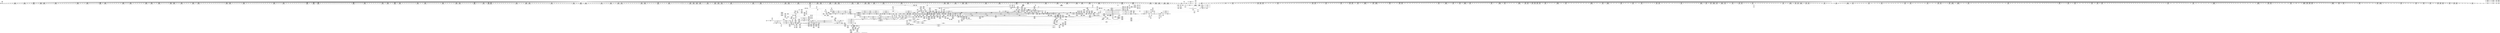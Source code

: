 digraph {
	CE0x4afa9e0 [shape=record,shape=Mrecord,label="{CE0x4afa9e0|current_sid:tmp8|security/selinux/hooks.c,218|*SummSink*}"]
	CE0x4abadb0 [shape=record,shape=Mrecord,label="{CE0x4abadb0|28:_i32,_:_CRE_70,71_}"]
	CE0x4aa1720 [shape=record,shape=Mrecord,label="{CE0x4aa1720|56:_i8*,_:_CRE_306,307_}"]
	CE0x4a998e0 [shape=record,shape=Mrecord,label="{CE0x4a998e0|GLOBAL:__llvm_gcov_indirect_counter_increment|*Constant*}"]
	CE0x4a21740 [shape=record,shape=Mrecord,label="{CE0x4a21740|current_sid:tmp1|*SummSource*}"]
	CE0x4abe260 [shape=record,shape=Mrecord,label="{CE0x4abe260|28:_i32,_:_CRE_118,119_}"]
	CE0x4ac6370 [shape=record,shape=Mrecord,label="{CE0x4ac6370|i8_10|*Constant*|*SummSource*}"]
	CE0x4acba60 [shape=record,shape=Mrecord,label="{CE0x4acba60|i32_(i32,_i32,_i16,_i32,_%struct.common_audit_data*)*_bitcast_(i32_(i32,_i32,_i16,_i32,_%struct.common_audit_data.495*)*_avc_has_perm_to_i32_(i32,_i32,_i16,_i32,_%struct.common_audit_data*)*)|*Constant*|*SummSource*}"]
	CE0x4a9e640 [shape=record,shape=Mrecord,label="{CE0x4a9e640|56:_i8*,_:_CRE_260,261_}"]
	CE0x4a6d700 [shape=record,shape=Mrecord,label="{CE0x4a6d700|56:_i8*,_:_CRE_208,210_|*MultipleSource*|*LoadInst*|security/selinux/hooks.c,1770|security/selinux/hooks.c,1770}"]
	CE0x4a6fc90 [shape=record,shape=Mrecord,label="{CE0x4a6fc90|56:_i8*,_:_CRE_112,120_|*MultipleSource*|*LoadInst*|security/selinux/hooks.c,1770|security/selinux/hooks.c,1770}"]
	CE0x4a493f0 [shape=record,shape=Mrecord,label="{CE0x4a493f0|current_sid:land.lhs.true2}"]
	CE0x4aa5310 [shape=record,shape=Mrecord,label="{CE0x4aa5310|56:_i8*,_:_CRE_496,500_|*MultipleSource*|*LoadInst*|security/selinux/hooks.c,1770|security/selinux/hooks.c,1770}"]
	CE0x4ae5de0 [shape=record,shape=Mrecord,label="{CE0x4ae5de0|may_link:sid10|security/selinux/hooks.c,1797}"]
	CE0x4ad0b60 [shape=record,shape=Mrecord,label="{CE0x4ad0b60|current_sid:tmp23|security/selinux/hooks.c,218}"]
	CE0x4aba5b0 [shape=record,shape=Mrecord,label="{CE0x4aba5b0|28:_i32,_:_CRE_62,63_}"]
	CE0x4a920a0 [shape=record,shape=Mrecord,label="{CE0x4a920a0|104:_%struct.inode*,_:_CRE_178,179_}"]
	CE0x4accad0 [shape=record,shape=Mrecord,label="{CE0x4accad0|avc_has_perm:tsid|Function::avc_has_perm&Arg::tsid::|*SummSource*}"]
	CE0x4a9e860 [shape=record,shape=Mrecord,label="{CE0x4a9e860|56:_i8*,_:_CRE_262,263_}"]
	CE0x4aa0730 [shape=record,shape=Mrecord,label="{CE0x4aa0730|56:_i8*,_:_CRE_291,292_}"]
	CE0x4a2e2b0 [shape=record,shape=Mrecord,label="{CE0x4a2e2b0|56:_i8*,_:_CRE_384,388_|*MultipleSource*|Function::may_link&Arg::dir::|Function::selinux_inode_rmdir&Arg::dir::|security/selinux/hooks.c,1769}"]
	CE0x4a1c520 [shape=record,shape=Mrecord,label="{CE0x4a1c520|56:_i8*,_:_CRE_936,944_|*MultipleSource*|Function::may_link&Arg::dir::|Function::selinux_inode_rmdir&Arg::dir::|security/selinux/hooks.c,1769}"]
	CE0x4a26ad0 [shape=record,shape=Mrecord,label="{CE0x4a26ad0|56:_i8*,_:_CRE_24,32_|*MultipleSource*|Function::may_link&Arg::dir::|Function::selinux_inode_rmdir&Arg::dir::|security/selinux/hooks.c,1769}"]
	CE0x4a312b0 [shape=record,shape=Mrecord,label="{CE0x4a312b0|56:_i8*,_:_CRE_540,544_|*MultipleSource*|Function::may_link&Arg::dir::|Function::selinux_inode_rmdir&Arg::dir::|security/selinux/hooks.c,1769}"]
	CE0x4a901c0 [shape=record,shape=Mrecord,label="{CE0x4a901c0|104:_%struct.inode*,_:_CRE_152,153_}"]
	CE0x4b22ae0 [shape=record,shape=Mrecord,label="{CE0x4b22ae0|i64*_getelementptr_inbounds_(_2_x_i64_,_2_x_i64_*___llvm_gcov_ctr98,_i64_0,_i64_0)|*Constant*|*SummSink*}"]
	CE0x4a228a0 [shape=record,shape=Mrecord,label="{CE0x4a228a0|56:_i8*,_:_CRE_308,309_}"]
	CE0x4a89a30 [shape=record,shape=Mrecord,label="{CE0x4a89a30|current_sid:land.lhs.true2|*SummSink*}"]
	CE0x4a5d080 [shape=record,shape=Mrecord,label="{CE0x4a5d080|56:_i8*,_:_CRE_577,578_}"]
	CE0x4a68ed0 [shape=record,shape=Mrecord,label="{CE0x4a68ed0|56:_i8*,_:_CRE_919,920_}"]
	CE0x4aac350 [shape=record,shape=Mrecord,label="{CE0x4aac350|56:_i8*,_:_CRE_696,704_|*MultipleSource*|*LoadInst*|security/selinux/hooks.c,1770|security/selinux/hooks.c,1770}"]
	CE0x4af4550 [shape=record,shape=Mrecord,label="{CE0x4af4550|__llvm_gcov_indirect_counter_increment:tmp6}"]
	CE0x4a6bfa0 [shape=record,shape=Mrecord,label="{CE0x4a6bfa0|56:_i8*,_:_CRE_187,188_}"]
	CE0x4a8b3b0 [shape=record,shape=Mrecord,label="{CE0x4a8b3b0|i64_3|*Constant*}"]
	CE0x4ada970 [shape=record,shape=Mrecord,label="{CE0x4ada970|current_sid:call4|security/selinux/hooks.c,218|*SummSink*}"]
	CE0x4a2f430 [shape=record,shape=Mrecord,label="{CE0x4a2f430|56:_i8*,_:_CRE_464,472_|*MultipleSource*|Function::may_link&Arg::dir::|Function::selinux_inode_rmdir&Arg::dir::|security/selinux/hooks.c,1769}"]
	CE0x4ad64d0 [shape=record,shape=Mrecord,label="{CE0x4ad64d0|current_sid:cred|security/selinux/hooks.c,218}"]
	CE0x4a5d490 [shape=record,shape=Mrecord,label="{CE0x4a5d490|56:_i8*,_:_CRE_582,583_}"]
	CE0x4a937c0 [shape=record,shape=Mrecord,label="{CE0x4a937c0|104:_%struct.inode*,_:_CRE_196,197_}"]
	CE0x4ae5670 [shape=record,shape=Mrecord,label="{CE0x4ae5670|i8*_getelementptr_inbounds_(_9_x_i8_,_9_x_i8_*___func__.may_link,_i32_0,_i32_0)|*Constant*|*SummSink*}"]
	CE0x4aa0b70 [shape=record,shape=Mrecord,label="{CE0x4aa0b70|56:_i8*,_:_CRE_295,296_}"]
	CE0x4a2fd00 [shape=record,shape=Mrecord,label="{CE0x4a2fd00|56:_i8*,_:_CRE_479,480_}"]
	CE0x4a305f0 [shape=record,shape=Mrecord,label="{CE0x4a305f0|56:_i8*,_:_CRE_500,504_|*MultipleSource*|Function::may_link&Arg::dir::|Function::selinux_inode_rmdir&Arg::dir::|security/selinux/hooks.c,1769}"]
	CE0x4afdcf0 [shape=record,shape=Mrecord,label="{CE0x4afdcf0|current_sid:tmp15|security/selinux/hooks.c,218}"]
	CE0x4a1c740 [shape=record,shape=Mrecord,label="{CE0x4a1c740|56:_i8*,_:_CRE_952,960_|*MultipleSource*|Function::may_link&Arg::dir::|Function::selinux_inode_rmdir&Arg::dir::|security/selinux/hooks.c,1769}"]
	CE0x4aafa20 [shape=record,shape=Mrecord,label="{CE0x4aafa20|56:_i8*,_:_CRE_883,884_}"]
	CE0x4aa7b30 [shape=record,shape=Mrecord,label="{CE0x4aa7b30|56:_i8*,_:_CRE_573,574_}"]
	CE0x4ad7610 [shape=record,shape=Mrecord,label="{CE0x4ad7610|current_sid:security|security/selinux/hooks.c,218}"]
	CE0x4a21280 [shape=record,shape=Mrecord,label="{CE0x4a21280|56:_i8*,_:_CRE_4,8_|*MultipleSource*|Function::may_link&Arg::dir::|Function::selinux_inode_rmdir&Arg::dir::|security/selinux/hooks.c,1769}"]
	CE0x4aaf3c0 [shape=record,shape=Mrecord,label="{CE0x4aaf3c0|56:_i8*,_:_CRE_877,878_}"]
	CE0x4a91e40 [shape=record,shape=Mrecord,label="{CE0x4a91e40|104:_%struct.inode*,_:_CRE_176,177_}"]
	CE0x4a2b040 [shape=record,shape=Mrecord,label="{CE0x4a2b040|may_link:dir|Function::may_link&Arg::dir::|*SummSink*}"]
	CE0x4aa8080 [shape=record,shape=Mrecord,label="{CE0x4aa8080|56:_i8*,_:_CRE_578,579_}"]
	CE0x4adb600 [shape=record,shape=Mrecord,label="{CE0x4adb600|_ret_%struct.task_struct*_%tmp4,_!dbg_!27714|./arch/x86/include/asm/current.h,14}"]
	CE0x4aaee70 [shape=record,shape=Mrecord,label="{CE0x4aaee70|56:_i8*,_:_CRE_872,873_}"]
	CE0x4aa1a50 [shape=record,shape=Mrecord,label="{CE0x4aa1a50|56:_i8*,_:_CRE_309,310_}"]
	CE0x425a0c0 [shape=record,shape=Mrecord,label="{CE0x425a0c0|_ret_i32_%tmp24,_!dbg_!27742|security/selinux/hooks.c,220}"]
	CE0x4abc1b0 [shape=record,shape=Mrecord,label="{CE0x4abc1b0|28:_i32,_:_CRE_90,91_}"]
	CE0x4a5f1d0 [shape=record,shape=Mrecord,label="{CE0x4a5f1d0|56:_i8*,_:_CRE_618,619_}"]
	CE0x4aa9180 [shape=record,shape=Mrecord,label="{CE0x4aa9180|56:_i8*,_:_CRE_594,595_}"]
	CE0x4a9eb90 [shape=record,shape=Mrecord,label="{CE0x4a9eb90|56:_i8*,_:_CRE_265,266_}"]
	CE0x4a8b0a0 [shape=record,shape=Mrecord,label="{CE0x4a8b0a0|%struct.task_struct*_(%struct.task_struct**)*_asm_movq_%gs:$_1:P_,$0_,_r,im,_dirflag_,_fpsr_,_flags_|*SummSource*}"]
	CE0x4a5d970 [shape=record,shape=Mrecord,label="{CE0x4a5d970|56:_i8*,_:_CRE_588,589_}"]
	CE0x4a6d0a0 [shape=record,shape=Mrecord,label="{CE0x4a6d0a0|56:_i8*,_:_CRE_203,204_}"]
	CE0x4a93560 [shape=record,shape=Mrecord,label="{CE0x4a93560|104:_%struct.inode*,_:_CRE_194,195_}"]
	CE0x4a6fad0 [shape=record,shape=Mrecord,label="{CE0x4a6fad0|56:_i8*,_:_CRE_104,112_|*MultipleSource*|*LoadInst*|security/selinux/hooks.c,1770|security/selinux/hooks.c,1770}"]
	CE0x4a26a60 [shape=record,shape=Mrecord,label="{CE0x4a26a60|56:_i8*,_:_CRE_16,24_|*MultipleSource*|Function::may_link&Arg::dir::|Function::selinux_inode_rmdir&Arg::dir::|security/selinux/hooks.c,1769}"]
	CE0x4a669a0 [shape=record,shape=Mrecord,label="{CE0x4a669a0|56:_i8*,_:_CRE_923,924_}"]
	CE0x4ad0f50 [shape=record,shape=Mrecord,label="{CE0x4ad0f50|current_sid:tmp24|security/selinux/hooks.c,220|*SummSource*}"]
	CE0x4abfe90 [shape=record,shape=Mrecord,label="{CE0x4abfe90|_call_void___llvm_gcov_indirect_counter_increment(i32*___llvm_gcov_global_state_pred221,_i64**_getelementptr_inbounds_(_4_x_i64*_,_4_x_i64*_*___llvm_gcda_edge_table220,_i64_0,_i64_3)),_!dbg_!27747|security/selinux/hooks.c,1789|*SummSource*}"]
	CE0x4a22560 [shape=record,shape=Mrecord,label="{CE0x4a22560|56:_i8*,_:_CRE_304,305_}"]
	CE0x4a63d00 [shape=record,shape=Mrecord,label="{CE0x4a63d00|56:_i8*,_:_CRE_881,882_}"]
	CE0x4abd9e0 [shape=record,shape=Mrecord,label="{CE0x4abd9e0|28:_i32,_:_CRE_110,111_}"]
	CE0x4a4cda0 [shape=record,shape=Mrecord,label="{CE0x4a4cda0|56:_i8*,_:_CRE_163,164_}"]
	CE0x4a636a0 [shape=record,shape=Mrecord,label="{CE0x4a636a0|56:_i8*,_:_CRE_875,876_}"]
	CE0x4a38560 [shape=record,shape=Mrecord,label="{CE0x4a38560|56:_i8*,_:_CRE_283,284_}"]
	CE0x4ab9890 [shape=record,shape=Mrecord,label="{CE0x4ab9890|28:_i32,_:_CRE_49,50_}"]
	CE0x4a6dd00 [shape=record,shape=Mrecord,label="{CE0x4a6dd00|56:_i8*,_:_CRE_232,236_|*MultipleSource*|*LoadInst*|security/selinux/hooks.c,1770|security/selinux/hooks.c,1770}"]
	CE0x4a5da40 [shape=record,shape=Mrecord,label="{CE0x4a5da40|56:_i8*,_:_CRE_589,590_}"]
	CE0x4ad5810 [shape=record,shape=Mrecord,label="{CE0x4ad5810|_call_void_mcount()_#3|*SummSource*}"]
	CE0x4a9e0f0 [shape=record,shape=Mrecord,label="{CE0x4a9e0f0|56:_i8*,_:_CRE_255,256_}"]
	CE0x4a309f0 [shape=record,shape=Mrecord,label="{CE0x4a309f0|56:_i8*,_:_CRE_508,512_|*MultipleSource*|Function::may_link&Arg::dir::|Function::selinux_inode_rmdir&Arg::dir::|security/selinux/hooks.c,1769}"]
	CE0x4a8d3c0 [shape=record,shape=Mrecord,label="{CE0x4a8d3c0|i64*_getelementptr_inbounds_(_14_x_i64_,_14_x_i64_*___llvm_gcov_ctr219,_i64_0,_i64_9)|*Constant*|*SummSink*}"]
	CE0x4a4a0c0 [shape=record,shape=Mrecord,label="{CE0x4a4a0c0|56:_i8*,_:_CRE_259,260_}"]
	CE0x4a9aa50 [shape=record,shape=Mrecord,label="{CE0x4a9aa50|i64**_getelementptr_inbounds_(_4_x_i64*_,_4_x_i64*_*___llvm_gcda_edge_table220,_i64_0,_i64_1)|*Constant*|*SummSource*}"]
	CE0x4a222f0 [shape=record,shape=Mrecord,label="{CE0x4a222f0|56:_i8*,_:_CRE_301,302_}"]
	CE0x4abf720 [shape=record,shape=Mrecord,label="{CE0x4abf720|may_link:tmp7|security/selinux/hooks.c,1777}"]
	CE0x4a11d30 [shape=record,shape=Mrecord,label="{CE0x4a11d30|may_link:tmp13|security/selinux/hooks.c,1779|*SummSink*}"]
	CE0x4a2e630 [shape=record,shape=Mrecord,label="{CE0x4a2e630|56:_i8*,_:_CRE_400,408_|*MultipleSource*|Function::may_link&Arg::dir::|Function::selinux_inode_rmdir&Arg::dir::|security/selinux/hooks.c,1769}"]
	CE0x4a32f60 [shape=record,shape=Mrecord,label="{CE0x4a32f60|56:_i8*,_:_CRE_166,167_}"]
	CE0x4a6d5f0 [shape=record,shape=Mrecord,label="{CE0x4a6d5f0|56:_i8*,_:_CRE_240,241_}"]
	CE0x4a1c1f0 [shape=record,shape=Mrecord,label="{CE0x4a1c1f0|56:_i8*,_:_CRE_933,934_}"]
	CE0x4a2d740 [shape=record,shape=Mrecord,label="{CE0x4a2d740|56:_i8*,_:_CRE_152,153_}"]
	CE0x4abd7c0 [shape=record,shape=Mrecord,label="{CE0x4abd7c0|28:_i32,_:_CRE_108,109_}"]
	CE0x4aa42f0 [shape=record,shape=Mrecord,label="{CE0x4aa42f0|56:_i8*,_:_CRE_476,477_}"]
	CE0x4afa290 [shape=record,shape=Mrecord,label="{CE0x4afa290|i64_5|*Constant*}"]
	CE0x4a33440 [shape=record,shape=Mrecord,label="{CE0x4a33440|56:_i8*,_:_CRE_172,173_}"]
	CE0x4acacd0 [shape=record,shape=Mrecord,label="{CE0x4acacd0|i64_0|*Constant*}"]
	CE0x4ac6f70 [shape=record,shape=Mrecord,label="{CE0x4ac6f70|i64_1048576|*Constant*|*SummSource*}"]
	CE0x4a6e7d0 [shape=record,shape=Mrecord,label="{CE0x4a6e7d0|56:_i8*,_:_CRE_24,32_|*MultipleSource*|*LoadInst*|security/selinux/hooks.c,1770|security/selinux/hooks.c,1770}"]
	CE0x4aaf910 [shape=record,shape=Mrecord,label="{CE0x4aaf910|56:_i8*,_:_CRE_882,883_}"]
	CE0x4aa85d0 [shape=record,shape=Mrecord,label="{CE0x4aa85d0|56:_i8*,_:_CRE_583,584_}"]
	CE0x4a25760 [shape=record,shape=Mrecord,label="{CE0x4a25760|_call_void_mcount()_#3|*SummSource*}"]
	CE0x4a4a400 [shape=record,shape=Mrecord,label="{CE0x4a4a400|56:_i8*,_:_CRE_263,264_}"]
	CE0x4a6ac80 [shape=record,shape=Mrecord,label="{CE0x4a6ac80|56:_i8*,_:_CRE_169,170_}"]
	CE0x4a2cca0 [shape=record,shape=Mrecord,label="{CE0x4a2cca0|56:_i8*,_:_CRE_142,143_}"]
	CE0x4acd160 [shape=record,shape=Mrecord,label="{CE0x4acd160|_ret_i32_%retval.0,_!dbg_!27728|security/selinux/avc.c,775}"]
	CE0x4ab0190 [shape=record,shape=Mrecord,label="{CE0x4ab0190|56:_i8*,_:_CRE_890,891_}"]
	CE0x4ac3a10 [shape=record,shape=Mrecord,label="{CE0x4ac3a10|i64_2|*Constant*}"]
	CE0x4af0770 [shape=record,shape=Mrecord,label="{CE0x4af0770|i64*_getelementptr_inbounds_(_11_x_i64_,_11_x_i64_*___llvm_gcov_ctr125,_i64_0,_i64_6)|*Constant*|*SummSink*}"]
	CE0x4a1b1a0 [shape=record,shape=Mrecord,label="{CE0x4a1b1a0|56:_i8*,_:_CRE_288,289_}"]
	CE0x4a25630 [shape=record,shape=Mrecord,label="{CE0x4a25630|selinux_inode_rmdir:tmp3|*SummSink*}"]
	CE0x4a70360 [shape=record,shape=Mrecord,label="{CE0x4a70360|may_link:tmp15|security/selinux/hooks.c,1783}"]
	CE0x4a5ce10 [shape=record,shape=Mrecord,label="{CE0x4a5ce10|56:_i8*,_:_CRE_574,575_}"]
	CE0x4aa86e0 [shape=record,shape=Mrecord,label="{CE0x4aa86e0|56:_i8*,_:_CRE_584,585_}"]
	CE0x4a1ac50 [shape=record,shape=Mrecord,label="{CE0x4a1ac50|56:_i8*,_:_CRE_266,267_}"]
	CE0x4ac07d0 [shape=record,shape=Mrecord,label="{CE0x4ac07d0|i64*_getelementptr_inbounds_(_14_x_i64_,_14_x_i64_*___llvm_gcov_ctr219,_i64_0,_i64_10)|*Constant*|*SummSource*}"]
	CE0x4aade80 [shape=record,shape=Mrecord,label="{CE0x4aade80|56:_i8*,_:_CRE_832,840_|*MultipleSource*|*LoadInst*|security/selinux/hooks.c,1770|security/selinux/hooks.c,1770}"]
	CE0x4a9b420 [shape=record,shape=Mrecord,label="{CE0x4a9b420|i64*_getelementptr_inbounds_(_14_x_i64_,_14_x_i64_*___llvm_gcov_ctr219,_i64_0,_i64_8)|*Constant*}"]
	CE0x4af7a10 [shape=record,shape=Mrecord,label="{CE0x4af7a10|current_sid:if.end}"]
	CE0x4a49d80 [shape=record,shape=Mrecord,label="{CE0x4a49d80|56:_i8*,_:_CRE_255,256_}"]
	CE0x4a339f0 [shape=record,shape=Mrecord,label="{CE0x4a339f0|56:_i8*,_:_CRE_179,180_}"]
	CE0x4a6b1d0 [shape=record,shape=Mrecord,label="{CE0x4a6b1d0|56:_i8*,_:_CRE_174,175_}"]
	CE0x4af7130 [shape=record,shape=Mrecord,label="{CE0x4af7130|may_link:tmp26|security/selinux/hooks.c,1799|*SummSink*}"]
	CE0x4a4dad0 [shape=record,shape=Mrecord,label="{CE0x4a4dad0|56:_i8*,_:_CRE_72,76_|*MultipleSource*|Function::may_link&Arg::dir::|Function::selinux_inode_rmdir&Arg::dir::|security/selinux/hooks.c,1769}"]
	CE0x4aa7e60 [shape=record,shape=Mrecord,label="{CE0x4aa7e60|56:_i8*,_:_CRE_576,577_}"]
	CE0x4a60c10 [shape=record,shape=Mrecord,label="{CE0x4a60c10|56:_i8*,_:_CRE_728,736_|*MultipleSource*|Function::may_link&Arg::dir::|Function::selinux_inode_rmdir&Arg::dir::|security/selinux/hooks.c,1769}"]
	CE0x4a451e0 [shape=record,shape=Mrecord,label="{CE0x4a451e0|GLOBAL:__llvm_gcov_ctr125|Global_var:__llvm_gcov_ctr125}"]
	CE0x4a67dd0 [shape=record,shape=Mrecord,label="{CE0x4a67dd0|56:_i8*,_:_CRE_903,904_}"]
	CE0x4a66560 [shape=record,shape=Mrecord,label="{CE0x4a66560|56:_i8*,_:_CRE_919,920_}"]
	CE0x4a99eb0 [shape=record,shape=Mrecord,label="{CE0x4a99eb0|__llvm_gcov_indirect_counter_increment:entry|*SummSource*}"]
	CE0x4a66340 [shape=record,shape=Mrecord,label="{CE0x4a66340|56:_i8*,_:_CRE_917,918_}"]
	CE0x4acb110 [shape=record,shape=Mrecord,label="{CE0x4acb110|GLOBAL:__llvm_gcov_ctr219|Global_var:__llvm_gcov_ctr219}"]
	CE0x4a2ff70 [shape=record,shape=Mrecord,label="{CE0x4a2ff70|56:_i8*,_:_CRE_482,483_}"]
	CE0x4a699d0 [shape=record,shape=Mrecord,label="{CE0x4a699d0|56:_i8*,_:_CRE_988,992_|*MultipleSource*|Function::may_link&Arg::dir::|Function::selinux_inode_rmdir&Arg::dir::|security/selinux/hooks.c,1769}"]
	CE0x4a6eb10 [shape=record,shape=Mrecord,label="{CE0x4a6eb10|56:_i8*,_:_CRE_40,48_|*MultipleSource*|*LoadInst*|security/selinux/hooks.c,1770|security/selinux/hooks.c,1770}"]
	CE0x4a6f590 [shape=record,shape=Mrecord,label="{CE0x4a6f590|56:_i8*,_:_CRE_80,88_|*MultipleSource*|*LoadInst*|security/selinux/hooks.c,1770|security/selinux/hooks.c,1770}"]
	CE0x4a1a990 [shape=record,shape=Mrecord,label="{CE0x4a1a990|56:_i8*,_:_CRE_145,146_}"]
	CE0x4a382f0 [shape=record,shape=Mrecord,label="{CE0x4a382f0|56:_i8*,_:_CRE_280,281_}"]
	CE0x4a4ae90 [shape=record,shape=Mrecord,label="{CE0x4a4ae90|i32_1|*Constant*|*SummSink*}"]
	CE0x4a98c40 [shape=record,shape=Mrecord,label="{CE0x4a98c40|may_link:tmp3|security/selinux/hooks.c,1769|*SummSource*}"]
	CE0x4a49700 [shape=record,shape=Mrecord,label="{CE0x4a49700|56:_i8*,_:_CRE_247,248_}"]
	CE0x4a4cb30 [shape=record,shape=Mrecord,label="{CE0x4a4cb30|56:_i8*,_:_CRE_160,161_}"]
	CE0x4a61310 [shape=record,shape=Mrecord,label="{CE0x4a61310|56:_i8*,_:_CRE_760,768_|*MultipleSource*|Function::may_link&Arg::dir::|Function::selinux_inode_rmdir&Arg::dir::|security/selinux/hooks.c,1769}"]
	CE0x4a938f0 [shape=record,shape=Mrecord,label="{CE0x4a938f0|104:_%struct.inode*,_:_CRE_197,198_}"]
	CE0x4a35810 [shape=record,shape=Mrecord,label="{CE0x4a35810|may_link:sw.bb8|*SummSource*}"]
	CE0x4a5c2b0 [shape=record,shape=Mrecord,label="{CE0x4a5c2b0|56:_i8*,_:_CRE_560,561_}"]
	CE0x4aacc60 [shape=record,shape=Mrecord,label="{CE0x4aacc60|56:_i8*,_:_CRE_744,752_|*MultipleSource*|*LoadInst*|security/selinux/hooks.c,1770|security/selinux/hooks.c,1770}"]
	CE0x4ab5ef0 [shape=record,shape=Mrecord,label="{CE0x4ab5ef0|56:_i8*,_:_CRE_979,980_}"]
	CE0x4a2d960 [shape=record,shape=Mrecord,label="{CE0x4a2d960|56:_i8*,_:_CRE_154,155_}"]
	CE0x4a64360 [shape=record,shape=Mrecord,label="{CE0x4a64360|56:_i8*,_:_CRE_887,888_}"]
	CE0x4a3edb0 [shape=record,shape=Mrecord,label="{CE0x4a3edb0|_ret_i32_%call,_!dbg_!27714|security/selinux/hooks.c,2789|*SummSink*}"]
	CE0x4a8df10 [shape=record,shape=Mrecord,label="{CE0x4a8df10|104:_%struct.inode*,_:_CRE_48,52_|*MultipleSource*|Function::may_link&Arg::dentry::|security/selinux/hooks.c,1770|Function::selinux_inode_rmdir&Arg::dentry::}"]
	CE0x4a260a0 [shape=record,shape=Mrecord,label="{CE0x4a260a0|i64*_getelementptr_inbounds_(_2_x_i64_,_2_x_i64_*___llvm_gcov_ctr225,_i64_0,_i64_0)|*Constant*}"]
	CE0x4a9f740 [shape=record,shape=Mrecord,label="{CE0x4a9f740|56:_i8*,_:_CRE_276,277_}"]
	CE0x4a2eb70 [shape=record,shape=Mrecord,label="{CE0x4a2eb70|56:_i8*,_:_CRE_424,432_|*MultipleSource*|Function::may_link&Arg::dir::|Function::selinux_inode_rmdir&Arg::dir::|security/selinux/hooks.c,1769}"]
	CE0x4a91980 [shape=record,shape=Mrecord,label="{CE0x4a91980|104:_%struct.inode*,_:_CRE_172,173_}"]
	CE0x4aa36b0 [shape=record,shape=Mrecord,label="{CE0x4aa36b0|56:_i8*,_:_CRE_432,440_|*MultipleSource*|*LoadInst*|security/selinux/hooks.c,1770|security/selinux/hooks.c,1770}"]
	CE0x4ad7730 [shape=record,shape=Mrecord,label="{CE0x4ad7730|current_sid:tmp22|security/selinux/hooks.c,218|*SummSink*}"]
	CE0x4a8f1e0 [shape=record,shape=Mrecord,label="{CE0x4a8f1e0|104:_%struct.inode*,_:_CRE_96,104_|*MultipleSource*|Function::may_link&Arg::dentry::|security/selinux/hooks.c,1770|Function::selinux_inode_rmdir&Arg::dentry::}"]
	CE0x4a9fb80 [shape=record,shape=Mrecord,label="{CE0x4a9fb80|56:_i8*,_:_CRE_280,281_}"]
	CE0x4a30520 [shape=record,shape=Mrecord,label="{CE0x4a30520|56:_i8*,_:_CRE_496,500_|*MultipleSource*|Function::may_link&Arg::dir::|Function::selinux_inode_rmdir&Arg::dir::|security/selinux/hooks.c,1769}"]
	CE0x4a2c7e0 [shape=record,shape=Mrecord,label="{CE0x4a2c7e0|56:_i8*,_:_CRE_138,139_}"]
	CE0x4ae3750 [shape=record,shape=Mrecord,label="{CE0x4ae3750|i32_16777216|*Constant*}"]
	CE0x4ad04a0 [shape=record,shape=Mrecord,label="{CE0x4ad04a0|current_sid:security|security/selinux/hooks.c,218|*SummSink*}"]
	CE0x4ace000 [shape=record,shape=Mrecord,label="{CE0x4ace000|_ret_i32_%retval.0,_!dbg_!27728|security/selinux/avc.c,775|*SummSink*}"]
	CE0x4b1c940 [shape=record,shape=Mrecord,label="{CE0x4b1c940|get_current:tmp2}"]
	CE0x4af2120 [shape=record,shape=Mrecord,label="{CE0x4af2120|current_sid:tmp4|security/selinux/hooks.c,218|*SummSink*}"]
	CE0x4a48210 [shape=record,shape=Mrecord,label="{CE0x4a48210|56:_i8*,_:_CRE_205,206_}"]
	CE0x4a9fc90 [shape=record,shape=Mrecord,label="{CE0x4a9fc90|56:_i8*,_:_CRE_281,282_}"]
	CE0x4aa0840 [shape=record,shape=Mrecord,label="{CE0x4aa0840|56:_i8*,_:_CRE_292,293_}"]
	CE0x4a68dc0 [shape=record,shape=Mrecord,label="{CE0x4a68dc0|56:_i8*,_:_CRE_918,919_}"]
	CE0x4af9170 [shape=record,shape=Mrecord,label="{CE0x4af9170|current_sid:bb}"]
	CE0x4afcbb0 [shape=record,shape=Mrecord,label="{CE0x4afcbb0|i8*_getelementptr_inbounds_(_25_x_i8_,_25_x_i8_*_.str3,_i32_0,_i32_0)|*Constant*}"]
	CE0x4ab8a00 [shape=record,shape=Mrecord,label="{CE0x4ab8a00|28:_i32,_:_CRE_20,21_}"]
	CE0x4ad0d40 [shape=record,shape=Mrecord,label="{CE0x4ad0d40|current_sid:tmp24|security/selinux/hooks.c,220}"]
	CE0x4aae050 [shape=record,shape=Mrecord,label="{CE0x4aae050|56:_i8*,_:_CRE_840,848_|*MultipleSource*|*LoadInst*|security/selinux/hooks.c,1770|security/selinux/hooks.c,1770}"]
	CE0x4aa9e40 [shape=record,shape=Mrecord,label="{CE0x4aa9e40|56:_i8*,_:_CRE_606,607_}"]
	CE0x4a20210 [shape=record,shape=Mrecord,label="{CE0x4a20210|may_link:tmp3|security/selinux/hooks.c,1769}"]
	CE0x4a44070 [shape=record,shape=Mrecord,label="{CE0x4a44070|GLOBAL:__llvm_gcov_ctr125|Global_var:__llvm_gcov_ctr125|*SummSink*}"]
	CE0x4a2fb90 [shape=record,shape=Mrecord,label="{CE0x4a2fb90|56:_i8*,_:_CRE_477,478_}"]
	CE0x4a234d0 [shape=record,shape=Mrecord,label="{CE0x4a234d0|56:_i8*,_:_CRE_360,376_|*MultipleSource*|Function::may_link&Arg::dir::|Function::selinux_inode_rmdir&Arg::dir::|security/selinux/hooks.c,1769}"]
	CE0x4a28fd0 [shape=record,shape=Mrecord,label="{CE0x4a28fd0|may_link:entry|*SummSource*}"]
	CE0x4a35a20 [shape=record,shape=Mrecord,label="{CE0x4a35a20|may_link:if.then|*SummSource*}"]
	CE0x4a44220 [shape=record,shape=Mrecord,label="{CE0x4a44220|current_sid:tmp5|security/selinux/hooks.c,218|*SummSource*}"]
	CE0x4acb670 [shape=record,shape=Mrecord,label="{CE0x4acb670|may_link:tmp9|security/selinux/hooks.c,1778|*SummSink*}"]
	CE0x4aa1610 [shape=record,shape=Mrecord,label="{CE0x4aa1610|56:_i8*,_:_CRE_305,306_}"]
	CE0x4a91d10 [shape=record,shape=Mrecord,label="{CE0x4a91d10|104:_%struct.inode*,_:_CRE_175,176_}"]
	CE0x4a1eea0 [shape=record,shape=Mrecord,label="{CE0x4a1eea0|__llvm_gcov_indirect_counter_increment:tmp|*SummSource*}"]
	CE0x4a36440 [shape=record,shape=Mrecord,label="{CE0x4a36440|i64_4|*Constant*}"]
	CE0x4aab380 [shape=record,shape=Mrecord,label="{CE0x4aab380|56:_i8*,_:_CRE_632,640_|*MultipleSource*|*LoadInst*|security/selinux/hooks.c,1770|security/selinux/hooks.c,1770}"]
	CE0x4aba3b0 [shape=record,shape=Mrecord,label="{CE0x4aba3b0|28:_i32,_:_CRE_60,61_}"]
	CE0x4af1f40 [shape=record,shape=Mrecord,label="{CE0x4af1f40|current_sid:tmp4|security/selinux/hooks.c,218}"]
	CE0x6633210 [shape=record,shape=Mrecord,label="{CE0x6633210|selinux_inode_rmdir:tmp2}"]
	CE0x4a28400 [shape=record,shape=Mrecord,label="{CE0x4a28400|may_link:kind|Function::may_link&Arg::kind::}"]
	CE0x4a3c440 [shape=record,shape=Mrecord,label="{CE0x4a3c440|may_link:tmp}"]
	CE0x4a6f750 [shape=record,shape=Mrecord,label="{CE0x4a6f750|56:_i8*,_:_CRE_88,96_|*MultipleSource*|*LoadInst*|security/selinux/hooks.c,1770|security/selinux/hooks.c,1770}"]
	CE0x4a152f0 [shape=record,shape=Mrecord,label="{CE0x4a152f0|i64*_getelementptr_inbounds_(_2_x_i64_,_2_x_i64_*___llvm_gcov_ctr225,_i64_0,_i64_1)|*Constant*|*SummSource*}"]
	CE0x4ad1630 [shape=record,shape=Mrecord,label="{CE0x4ad1630|__llvm_gcov_indirect_counter_increment:bb4|*SummSource*}"]
	CE0x4ad6180 [shape=record,shape=Mrecord,label="{CE0x4ad6180|i8*_getelementptr_inbounds_(_45_x_i8_,_45_x_i8_*_.str12,_i32_0,_i32_0)|*Constant*|*SummSink*}"]
	CE0x4a23120 [shape=record,shape=Mrecord,label="{CE0x4a23120|56:_i8*,_:_CRE_344,352_|*MultipleSource*|Function::may_link&Arg::dir::|Function::selinux_inode_rmdir&Arg::dir::|security/selinux/hooks.c,1769}"]
	CE0x4a9bed0 [shape=record,shape=Mrecord,label="{CE0x4a9bed0|__llvm_gcov_indirect_counter_increment:bb4}"]
	CE0x4a310f0 [shape=record,shape=Mrecord,label="{CE0x4a310f0|56:_i8*,_:_CRE_536,540_|*MultipleSource*|Function::may_link&Arg::dir::|Function::selinux_inode_rmdir&Arg::dir::|security/selinux/hooks.c,1769}"]
	CE0x4a96c50 [shape=record,shape=Mrecord,label="{CE0x4a96c50|104:_%struct.inode*,_:_CRE_304,305_}"]
	CE0x4a63590 [shape=record,shape=Mrecord,label="{CE0x4a63590|56:_i8*,_:_CRE_874,875_}"]
	CE0x4ae51d0 [shape=record,shape=Mrecord,label="{CE0x4ae51d0|GLOBAL:printk|*Constant*|*SummSink*}"]
	CE0x4af70c0 [shape=record,shape=Mrecord,label="{CE0x4af70c0|may_link:tmp26|security/selinux/hooks.c,1799|*SummSource*}"]
	CE0x4a49970 [shape=record,shape=Mrecord,label="{CE0x4a49970|56:_i8*,_:_CRE_250,251_}"]
	CE0x4ab62f0 [shape=record,shape=Mrecord,label="{CE0x4ab62f0|56:_i8*,_:_CRE_983,984_}"]
	CE0x4a92ab0 [shape=record,shape=Mrecord,label="{CE0x4a92ab0|104:_%struct.inode*,_:_CRE_185,186_}"]
	CE0x4a44b00 [shape=record,shape=Mrecord,label="{CE0x4a44b00|current_sid:tmp1|*SummSink*}"]
	CE0x4a2dda0 [shape=record,shape=Mrecord,label="{CE0x4a2dda0|56:_i8*,_:_CRE_158,159_}"]
	CE0x4adb3c0 [shape=record,shape=Mrecord,label="{CE0x4adb3c0|_ret_%struct.task_struct*_%tmp4,_!dbg_!27714|./arch/x86/include/asm/current.h,14|*SummSource*}"]
	CE0x4a5cee0 [shape=record,shape=Mrecord,label="{CE0x4a5cee0|56:_i8*,_:_CRE_575,576_}"]
	CE0x4afb860 [shape=record,shape=Mrecord,label="{CE0x4afb860|i64*_getelementptr_inbounds_(_11_x_i64_,_11_x_i64_*___llvm_gcov_ctr125,_i64_0,_i64_8)|*Constant*}"]
	CE0x4a64580 [shape=record,shape=Mrecord,label="{CE0x4a64580|56:_i8*,_:_CRE_889,890_}"]
	CE0x4af9280 [shape=record,shape=Mrecord,label="{CE0x4af9280|current_sid:bb|*SummSource*}"]
	CE0x4ac0900 [shape=record,shape=Mrecord,label="{CE0x4ac0900|i64*_getelementptr_inbounds_(_14_x_i64_,_14_x_i64_*___llvm_gcov_ctr219,_i64_0,_i64_10)|*Constant*|*SummSink*}"]
	CE0x4a6c2d0 [shape=record,shape=Mrecord,label="{CE0x4a6c2d0|56:_i8*,_:_CRE_190,191_}"]
	CE0x4a4c3e0 [shape=record,shape=Mrecord,label="{CE0x4a4c3e0|56:_i8*,_:_CRE_151,152_}"]
	CE0x4a60190 [shape=record,shape=Mrecord,label="{CE0x4a60190|56:_i8*,_:_CRE_680,684_|*MultipleSource*|Function::may_link&Arg::dir::|Function::selinux_inode_rmdir&Arg::dir::|security/selinux/hooks.c,1769}"]
	CE0x4a647a0 [shape=record,shape=Mrecord,label="{CE0x4a647a0|56:_i8*,_:_CRE_891,892_}"]
	CE0x4a20cd0 [shape=record,shape=Mrecord,label="{CE0x4a20cd0|GLOBAL:current_sid|*Constant*}"]
	CE0x4aaac10 [shape=record,shape=Mrecord,label="{CE0x4aaac10|56:_i8*,_:_CRE_619,620_}"]
	CE0x4a8e890 [shape=record,shape=Mrecord,label="{CE0x4a8e890|104:_%struct.inode*,_:_CRE_89,90_}"]
	CE0x4aa1940 [shape=record,shape=Mrecord,label="{CE0x4aa1940|56:_i8*,_:_CRE_308,309_}"]
	CE0x4a48480 [shape=record,shape=Mrecord,label="{CE0x4a48480|56:_i8*,_:_CRE_208,210_|*MultipleSource*|Function::may_link&Arg::dir::|Function::selinux_inode_rmdir&Arg::dir::|security/selinux/hooks.c,1769}"]
	CE0x4acb960 [shape=record,shape=Mrecord,label="{CE0x4acb960|may_link:call5|security/selinux/hooks.c,1777|*SummSource*}"]
	CE0x4afce90 [shape=record,shape=Mrecord,label="{CE0x4afce90|i8*_getelementptr_inbounds_(_25_x_i8_,_25_x_i8_*_.str3,_i32_0,_i32_0)|*Constant*|*SummSink*}"]
	CE0x4a87200 [shape=record,shape=Mrecord,label="{CE0x4a87200|current_sid:tmp2}"]
	CE0x4aa6f80 [shape=record,shape=Mrecord,label="{CE0x4aa6f80|56:_i8*,_:_CRE_562,563_}"]
	CE0x4a5e8e0 [shape=record,shape=Mrecord,label="{CE0x4a5e8e0|56:_i8*,_:_CRE_607,608_}"]
	CE0x4a188b0 [shape=record,shape=Mrecord,label="{CE0x4a188b0|may_link:tmp1}"]
	CE0x4a4c720 [shape=record,shape=Mrecord,label="{CE0x4a4c720|56:_i8*,_:_CRE_155,156_}"]
	CE0x4a31470 [shape=record,shape=Mrecord,label="{CE0x4a31470|56:_i8*,_:_CRE_544,552_|*MultipleSource*|Function::may_link&Arg::dir::|Function::selinux_inode_rmdir&Arg::dir::|security/selinux/hooks.c,1769}"]
	CE0x4acbeb0 [shape=record,shape=Mrecord,label="{CE0x4acbeb0|avc_has_perm:entry|*SummSource*}"]
	CE0x4a2db80 [shape=record,shape=Mrecord,label="{CE0x4a2db80|56:_i8*,_:_CRE_156,157_}"]
	CE0x4ae1e80 [shape=record,shape=Mrecord,label="{CE0x4ae1e80|__llvm_gcov_indirect_counter_increment:bb}"]
	CE0x4a68cb0 [shape=record,shape=Mrecord,label="{CE0x4a68cb0|56:_i8*,_:_CRE_917,918_}"]
	CE0x4aa50f0 [shape=record,shape=Mrecord,label="{CE0x4aa50f0|56:_i8*,_:_CRE_552,553_}"]
	CE0x4a6c600 [shape=record,shape=Mrecord,label="{CE0x4a6c600|56:_i8*,_:_CRE_193,194_}"]
	CE0x4ac10f0 [shape=record,shape=Mrecord,label="{CE0x4ac10f0|may_link:tmp19|security/selinux/hooks.c,1789|*SummSource*}"]
	CE0x4a874c0 [shape=record,shape=Mrecord,label="{CE0x4a874c0|current_sid:tmp3}"]
	CE0x4a2f270 [shape=record,shape=Mrecord,label="{CE0x4a2f270|56:_i8*,_:_CRE_456,464_|*MultipleSource*|Function::may_link&Arg::dir::|Function::selinux_inode_rmdir&Arg::dir::|security/selinux/hooks.c,1769}"]
	CE0x4a2cb90 [shape=record,shape=Mrecord,label="{CE0x4a2cb90|56:_i8*,_:_CRE_141,142_}"]
	CE0x4a67ff0 [shape=record,shape=Mrecord,label="{CE0x4a67ff0|56:_i8*,_:_CRE_905,906_}"]
	CE0x4ac36b0 [shape=record,shape=Mrecord,label="{CE0x4ac36b0|may_link:tobool6|security/selinux/hooks.c,1778|*SummSource*}"]
	CE0x4ace1e0 [shape=record,shape=Mrecord,label="{CE0x4ace1e0|may_link:tobool6|security/selinux/hooks.c,1778|*SummSink*}"]
	CE0x4a8a490 [shape=record,shape=Mrecord,label="{CE0x4a8a490|get_current:tmp4|./arch/x86/include/asm/current.h,14|*SummSource*}"]
	CE0x4aad1d0 [shape=record,shape=Mrecord,label="{CE0x4aad1d0|56:_i8*,_:_CRE_768,776_|*MultipleSource*|*LoadInst*|security/selinux/hooks.c,1770|security/selinux/hooks.c,1770}"]
	CE0x4ae4cd0 [shape=record,shape=Mrecord,label="{CE0x4ae4cd0|i64*_getelementptr_inbounds_(_14_x_i64_,_14_x_i64_*___llvm_gcov_ctr219,_i64_0,_i64_12)|*Constant*}"]
	CE0x4a5dd80 [shape=record,shape=Mrecord,label="{CE0x4a5dd80|56:_i8*,_:_CRE_593,594_}"]
	CE0x4aa8d40 [shape=record,shape=Mrecord,label="{CE0x4aa8d40|56:_i8*,_:_CRE_590,591_}"]
	CE0x4ac1f10 [shape=record,shape=Mrecord,label="{CE0x4ac1f10|GLOBAL:__llvm_gcov_global_state_pred221|Global_var:__llvm_gcov_global_state_pred221|*SummSource*}"]
	CE0x4ab6c70 [shape=record,shape=Mrecord,label="{CE0x4ab6c70|may_link:tmp5|security/selinux/hooks.c,1770|*SummSink*}"]
	CE0x4a6a620 [shape=record,shape=Mrecord,label="{CE0x4a6a620|56:_i8*,_:_CRE_163,164_}"]
	CE0x4af7b70 [shape=record,shape=Mrecord,label="{CE0x4af7b70|current_sid:if.end|*SummSource*}"]
	CE0x4a23310 [shape=record,shape=Mrecord,label="{CE0x4a23310|56:_i8*,_:_CRE_352,360_|*MultipleSource*|Function::may_link&Arg::dir::|Function::selinux_inode_rmdir&Arg::dir::|security/selinux/hooks.c,1769}"]
	CE0x4ae3e80 [shape=record,shape=Mrecord,label="{CE0x4ae3e80|may_link:tmp22|security/selinux/hooks.c,1797}"]
	CE0x4a379f0 [shape=record,shape=Mrecord,label="{CE0x4a379f0|i32_10|*Constant*}"]
	CE0x4abfff0 [shape=record,shape=Mrecord,label="{CE0x4abfff0|_call_void___llvm_gcov_indirect_counter_increment(i32*___llvm_gcov_global_state_pred221,_i64**_getelementptr_inbounds_(_4_x_i64*_,_4_x_i64*_*___llvm_gcda_edge_table220,_i64_0,_i64_3)),_!dbg_!27747|security/selinux/hooks.c,1789|*SummSink*}"]
	CE0x4a8dd70 [shape=record,shape=Mrecord,label="{CE0x4a8dd70|104:_%struct.inode*,_:_CRE_40,48_|*MultipleSource*|Function::may_link&Arg::dentry::|security/selinux/hooks.c,1770|Function::selinux_inode_rmdir&Arg::dentry::}"]
	CE0x4a67330 [shape=record,shape=Mrecord,label="{CE0x4a67330|56:_i8*,_:_CRE_893,894_}"]
	CE0x4a9bc40 [shape=record,shape=Mrecord,label="{CE0x4a9bc40|0:_i32,_4:_i32,_8:_i32,_12:_i32,_:_CMRE_4,8_|*MultipleSource*|security/selinux/hooks.c,218|security/selinux/hooks.c,218|security/selinux/hooks.c,220}"]
	CE0x4a6a400 [shape=record,shape=Mrecord,label="{CE0x4a6a400|56:_i8*,_:_CRE_161,162_}"]
	CE0x4ab8900 [shape=record,shape=Mrecord,label="{CE0x4ab8900|28:_i32,_:_CRE_19,20_}"]
	CE0x4acd8c0 [shape=record,shape=Mrecord,label="{CE0x4acd8c0|avc_has_perm:requested|Function::avc_has_perm&Arg::requested::|*SummSink*}"]
	CE0x4a8a9d0 [shape=record,shape=Mrecord,label="{CE0x4a8a9d0|i1_true|*Constant*|*SummSource*}"]
	CE0x4a899c0 [shape=record,shape=Mrecord,label="{CE0x4a899c0|current_sid:land.lhs.true2|*SummSource*}"]
	CE0x4ab6620 [shape=record,shape=Mrecord,label="{CE0x4ab6620|56:_i8*,_:_CRE_988,992_|*MultipleSource*|*LoadInst*|security/selinux/hooks.c,1770|security/selinux/hooks.c,1770}"]
	"CONST[source:0(mediator),value:2(dynamic)][purpose:{object}][SnkIdx:1]"
	CE0x4ac16c0 [shape=record,shape=Mrecord,label="{CE0x4ac16c0|_call_void___llvm_gcov_indirect_counter_increment(i32*___llvm_gcov_global_state_pred221,_i64**_getelementptr_inbounds_(_4_x_i64*_,_4_x_i64*_*___llvm_gcda_edge_table220,_i64_0,_i64_0)),_!dbg_!27749|security/selinux/hooks.c,1793|*SummSink*}"]
	CE0x4afbdc0 [shape=record,shape=Mrecord,label="{CE0x4afbdc0|i8_1|*Constant*}"]
	CE0x4aa6850 [shape=record,shape=Mrecord,label="{CE0x4aa6850|56:_i8*,_:_CRE_555,556_}"]
	CE0x4a6d3d0 [shape=record,shape=Mrecord,label="{CE0x4a6d3d0|56:_i8*,_:_CRE_206,207_}"]
	CE0x4aabc10 [shape=record,shape=Mrecord,label="{CE0x4aabc10|56:_i8*,_:_CRE_672,680_|*MultipleSource*|*LoadInst*|security/selinux/hooks.c,1770|security/selinux/hooks.c,1770}"]
	CE0x4a64e00 [shape=record,shape=Mrecord,label="{CE0x4a64e00|56:_i8*,_:_CRE_897,898_}"]
	CE0x4a67aa0 [shape=record,shape=Mrecord,label="{CE0x4a67aa0|56:_i8*,_:_CRE_900,901_}"]
	CE0x4a95a30 [shape=record,shape=Mrecord,label="{CE0x4a95a30|104:_%struct.inode*,_:_CRE_232,240_|*MultipleSource*|Function::may_link&Arg::dentry::|security/selinux/hooks.c,1770|Function::selinux_inode_rmdir&Arg::dentry::}"]
	CE0x4af7d10 [shape=record,shape=Mrecord,label="{CE0x4af7d10|current_sid:if.then}"]
	CE0x4a9f850 [shape=record,shape=Mrecord,label="{CE0x4a9f850|56:_i8*,_:_CRE_277,278_}"]
	CE0x4a5c1e0 [shape=record,shape=Mrecord,label="{CE0x4a5c1e0|56:_i8*,_:_CRE_559,560_}"]
	CE0x4a6db00 [shape=record,shape=Mrecord,label="{CE0x4a6db00|56:_i8*,_:_CRE_224,232_|*MultipleSource*|*LoadInst*|security/selinux/hooks.c,1770|security/selinux/hooks.c,1770}"]
	CE0x4aa6b40 [shape=record,shape=Mrecord,label="{CE0x4aa6b40|56:_i8*,_:_CRE_558,559_}"]
	CE0x4aa95c0 [shape=record,shape=Mrecord,label="{CE0x4aa95c0|56:_i8*,_:_CRE_598,599_}"]
	CE0x4a1e1f0 [shape=record,shape=Mrecord,label="{CE0x4a1e1f0|may_link:sw.bb7|*SummSource*}"]
	CE0x4a2cfd0 [shape=record,shape=Mrecord,label="{CE0x4a2cfd0|56:_i8*,_:_CRE_145,146_}"]
	CE0x4ac6a10 [shape=record,shape=Mrecord,label="{CE0x4ac6a10|may_link:u|security/selinux/hooks.c,1773|*SummSource*}"]
	CE0x4a5f6b0 [shape=record,shape=Mrecord,label="{CE0x4a5f6b0|56:_i8*,_:_CRE_624,628_|*MultipleSource*|Function::may_link&Arg::dir::|Function::selinux_inode_rmdir&Arg::dir::|security/selinux/hooks.c,1769}"]
	CE0x4a2deb0 [shape=record,shape=Mrecord,label="{CE0x4a2deb0|56:_i8*,_:_CRE_159,160_}"]
	CE0x4a5c860 [shape=record,shape=Mrecord,label="{CE0x4a5c860|56:_i8*,_:_CRE_567,568_}"]
	CE0x4a2f7b0 [shape=record,shape=Mrecord,label="{CE0x4a2f7b0|56:_i8*,_:_CRE_473,474_}"]
	CE0x4abe150 [shape=record,shape=Mrecord,label="{CE0x4abe150|28:_i32,_:_CRE_117,118_}"]
	CE0x4a5c6c0 [shape=record,shape=Mrecord,label="{CE0x4a5c6c0|56:_i8*,_:_CRE_565,566_}"]
	CE0x4aaa390 [shape=record,shape=Mrecord,label="{CE0x4aaa390|56:_i8*,_:_CRE_611,612_}"]
	CE0x4a5e400 [shape=record,shape=Mrecord,label="{CE0x4a5e400|56:_i8*,_:_CRE_601,602_}"]
	CE0x4a6ca40 [shape=record,shape=Mrecord,label="{CE0x4a6ca40|56:_i8*,_:_CRE_197,198_}"]
	CE0x4a64250 [shape=record,shape=Mrecord,label="{CE0x4a64250|56:_i8*,_:_CRE_886,887_}"]
	CE0x4a6ad90 [shape=record,shape=Mrecord,label="{CE0x4a6ad90|56:_i8*,_:_CRE_170,171_}"]
	CE0x4a67880 [shape=record,shape=Mrecord,label="{CE0x4a67880|56:_i8*,_:_CRE_898,899_}"]
	CE0x4abccb0 [shape=record,shape=Mrecord,label="{CE0x4abccb0|28:_i32,_:_CRE_101,102_}"]
	CE0x4a9f410 [shape=record,shape=Mrecord,label="{CE0x4a9f410|56:_i8*,_:_CRE_273,274_}"]
	CE0x4aa2290 [shape=record,shape=Mrecord,label="{CE0x4aa2290|56:_i8*,_:_CRE_336,344_|*MultipleSource*|*LoadInst*|security/selinux/hooks.c,1770|security/selinux/hooks.c,1770}"]
	CE0x4adb6a0 [shape=record,shape=Mrecord,label="{CE0x4adb6a0|_ret_%struct.task_struct*_%tmp4,_!dbg_!27714|./arch/x86/include/asm/current.h,14|*SummSink*}"]
	CE0x4a1c630 [shape=record,shape=Mrecord,label="{CE0x4a1c630|56:_i8*,_:_CRE_944,952_|*MultipleSource*|Function::may_link&Arg::dir::|Function::selinux_inode_rmdir&Arg::dir::|security/selinux/hooks.c,1769}"]
	CE0x4a5bad0 [shape=record,shape=Mrecord,label="{CE0x4a5bad0|56:_i8*,_:_CRE_552,553_}"]
	CE0x4acab50 [shape=record,shape=Mrecord,label="{CE0x4acab50|may_link:tmp8|security/selinux/hooks.c,1778|*SummSink*}"]
	CE0x4afc010 [shape=record,shape=Mrecord,label="{CE0x4afc010|i8_1|*Constant*|*SummSource*}"]
	CE0x4a68870 [shape=record,shape=Mrecord,label="{CE0x4a68870|56:_i8*,_:_CRE_913,914_}"]
	CE0x4a497d0 [shape=record,shape=Mrecord,label="{CE0x4a497d0|56:_i8*,_:_CRE_248,249_}"]
	CE0x4a1e260 [shape=record,shape=Mrecord,label="{CE0x4a1e260|may_link:sw.bb7|*SummSink*}"]
	CE0x4a978c0 [shape=record,shape=Mrecord,label="{CE0x4a978c0|104:_%struct.inode*,_:_CRE_313,314_}"]
	CE0x4a96180 [shape=record,shape=Mrecord,label="{CE0x4a96180|104:_%struct.inode*,_:_CRE_264,272_|*MultipleSource*|Function::may_link&Arg::dentry::|security/selinux/hooks.c,1770|Function::selinux_inode_rmdir&Arg::dentry::}"]
	CE0x4aafd50 [shape=record,shape=Mrecord,label="{CE0x4aafd50|56:_i8*,_:_CRE_886,887_}"]
	CE0x4aadae0 [shape=record,shape=Mrecord,label="{CE0x4aadae0|56:_i8*,_:_CRE_816,824_|*MultipleSource*|*LoadInst*|security/selinux/hooks.c,1770|security/selinux/hooks.c,1770}"]
	CE0x4aaa7d0 [shape=record,shape=Mrecord,label="{CE0x4aaa7d0|56:_i8*,_:_CRE_615,616_}"]
	CE0x4b32fb0 [shape=record,shape=Mrecord,label="{CE0x4b32fb0|get_current:tmp3|*SummSink*}"]
	CE0x4aab160 [shape=record,shape=Mrecord,label="{CE0x4aab160|56:_i8*,_:_CRE_864,865_}"]
	CE0x4a2cec0 [shape=record,shape=Mrecord,label="{CE0x4a2cec0|56:_i8*,_:_CRE_144,145_}"]
	CE0x4ad87d0 [shape=record,shape=Mrecord,label="{CE0x4ad87d0|current_sid:tmp17|security/selinux/hooks.c,218}"]
	CE0x4a4c170 [shape=record,shape=Mrecord,label="{CE0x4a4c170|56:_i8*,_:_CRE_148,149_}"]
	CE0x4a33c60 [shape=record,shape=Mrecord,label="{CE0x4a33c60|56:_i8*,_:_CRE_182,183_}"]
	CE0x4a49a40 [shape=record,shape=Mrecord,label="{CE0x4a49a40|56:_i8*,_:_CRE_251,252_}"]
	CE0x4a22b10 [shape=record,shape=Mrecord,label="{CE0x4a22b10|56:_i8*,_:_CRE_311,312_}"]
	CE0x4a15080 [shape=record,shape=Mrecord,label="{CE0x4a15080|selinux_inode_rmdir:bb|*SummSink*}"]
	CE0x4ac7bf0 [shape=record,shape=Mrecord,label="{CE0x4ac7bf0|i64_2097152|*Constant*}"]
	CE0x4a60350 [shape=record,shape=Mrecord,label="{CE0x4a60350|56:_i8*,_:_CRE_684,688_|*MultipleSource*|Function::may_link&Arg::dir::|Function::selinux_inode_rmdir&Arg::dir::|security/selinux/hooks.c,1769}"]
	CE0x4a943a0 [shape=record,shape=Mrecord,label="{CE0x4a943a0|104:_%struct.inode*,_:_CRE_206,207_}"]
	CE0x4a34910 [shape=record,shape=Mrecord,label="{CE0x4a34910|may_link:if.end|*SummSource*}"]
	CE0x4a9ded0 [shape=record,shape=Mrecord,label="{CE0x4a9ded0|56:_i8*,_:_CRE_253,254_}"]
	CE0x4af2d70 [shape=record,shape=Mrecord,label="{CE0x4af2d70|__llvm_gcov_indirect_counter_increment:tmp3}"]
	CE0x4ad9d00 [shape=record,shape=Mrecord,label="{CE0x4ad9d00|current_sid:tmp19|security/selinux/hooks.c,218|*SummSink*}"]
	CE0x4a8e1f0 [shape=record,shape=Mrecord,label="{CE0x4a8e1f0|104:_%struct.inode*,_:_CRE_64,72_|*MultipleSource*|Function::may_link&Arg::dentry::|security/selinux/hooks.c,1770|Function::selinux_inode_rmdir&Arg::dentry::}"]
	CE0x4af5110 [shape=record,shape=Mrecord,label="{CE0x4af5110|i32_4|*Constant*|*SummSink*}"]
	CE0x4a1b680 [shape=record,shape=Mrecord,label="{CE0x4a1b680|56:_i8*,_:_CRE_294,295_}"]
	CE0x4a35980 [shape=record,shape=Mrecord,label="{CE0x4a35980|may_link:if.then}"]
	CE0x4a1ddb0 [shape=record,shape=Mrecord,label="{CE0x4a1ddb0|may_link:dentry|Function::may_link&Arg::dentry::|*SummSink*}"]
	CE0x4a3e740 [shape=record,shape=Mrecord,label="{CE0x4a3e740|56:_i8*,_:_CRE_56,64_|*MultipleSource*|Function::may_link&Arg::dir::|Function::selinux_inode_rmdir&Arg::dir::|security/selinux/hooks.c,1769}"]
	CE0x4a5e330 [shape=record,shape=Mrecord,label="{CE0x4a5e330|56:_i8*,_:_CRE_600,601_}"]
	CE0x4aba1b0 [shape=record,shape=Mrecord,label="{CE0x4aba1b0|28:_i32,_:_CRE_58,59_}"]
	CE0x4ac88a0 [shape=record,shape=Mrecord,label="{CE0x4ac88a0|may_link:conv|security/selinux/hooks.c,1776|*SummSource*}"]
	CE0x4a98240 [shape=record,shape=Mrecord,label="{CE0x4a98240|may_link:tmp4|*LoadInst*|security/selinux/hooks.c,1770|*SummSource*}"]
	CE0x4b22940 [shape=record,shape=Mrecord,label="{CE0x4b22940|get_current:tmp1|*SummSink*}"]
	CE0x4a8fa60 [shape=record,shape=Mrecord,label="{CE0x4a8fa60|104:_%struct.inode*,_:_CRE_146,147_}"]
	CE0x4ad2990 [shape=record,shape=Mrecord,label="{CE0x4ad2990|i64**_getelementptr_inbounds_(_4_x_i64*_,_4_x_i64*_*___llvm_gcda_edge_table220,_i64_0,_i64_0)|*Constant*}"]
	CE0x4aa2100 [shape=record,shape=Mrecord,label="{CE0x4aa2100|56:_i8*,_:_CRE_328,336_|*MultipleSource*|*LoadInst*|security/selinux/hooks.c,1770|security/selinux/hooks.c,1770}"]
	CE0x4a2e7f0 [shape=record,shape=Mrecord,label="{CE0x4a2e7f0|56:_i8*,_:_CRE_408,416_|*MultipleSource*|Function::may_link&Arg::dir::|Function::selinux_inode_rmdir&Arg::dir::|security/selinux/hooks.c,1769}"]
	CE0x4a65ce0 [shape=record,shape=Mrecord,label="{CE0x4a65ce0|56:_i8*,_:_CRE_911,912_}"]
	CE0x4a6e3c0 [shape=record,shape=Mrecord,label="{CE0x4a6e3c0|56:_i8*,_:_CRE_8,12_|*MultipleSource*|*LoadInst*|security/selinux/hooks.c,1770|security/selinux/hooks.c,1770}"]
	CE0x4a5d8a0 [shape=record,shape=Mrecord,label="{CE0x4a5d8a0|56:_i8*,_:_CRE_587,588_}"]
	CE0x4ab9f10 [shape=record,shape=Mrecord,label="{CE0x4ab9f10|28:_i32,_:_CRE_55,56_}"]
	CE0x4aa02f0 [shape=record,shape=Mrecord,label="{CE0x4aa02f0|56:_i8*,_:_CRE_287,288_}"]
	CE0x4a6d970 [shape=record,shape=Mrecord,label="{CE0x4a6d970|56:_i8*,_:_CRE_216,224_|*MultipleSource*|*LoadInst*|security/selinux/hooks.c,1770|security/selinux/hooks.c,1770}"]
	CE0x4ac27a0 [shape=record,shape=Mrecord,label="{CE0x4ac27a0|_call_void___llvm_gcov_indirect_counter_increment(i32*___llvm_gcov_global_state_pred221,_i64**_getelementptr_inbounds_(_4_x_i64*_,_4_x_i64*_*___llvm_gcda_edge_table220,_i64_0,_i64_1)),_!dbg_!27742|security/selinux/hooks.c,1783|*SummSource*}"]
	CE0x4a2b0b0 [shape=record,shape=Mrecord,label="{CE0x4a2b0b0|selinux_inode_rmdir:dentry|Function::selinux_inode_rmdir&Arg::dentry::}"]
	CE0x4a2c440 [shape=record,shape=Mrecord,label="{CE0x4a2c440|56:_i8*,_:_CRE_128,136_|*MultipleSource*|*LoadInst*|security/selinux/hooks.c,1770|security/selinux/hooks.c,1770}"]
	CE0x4a5d2f0 [shape=record,shape=Mrecord,label="{CE0x4a5d2f0|56:_i8*,_:_CRE_580,581_}"]
	CE0x4aad000 [shape=record,shape=Mrecord,label="{CE0x4aad000|56:_i8*,_:_CRE_760,768_|*MultipleSource*|*LoadInst*|security/selinux/hooks.c,1770|security/selinux/hooks.c,1770}"]
	CE0x4a6f210 [shape=record,shape=Mrecord,label="{CE0x4a6f210|56:_i8*,_:_CRE_72,76_|*MultipleSource*|*LoadInst*|security/selinux/hooks.c,1770|security/selinux/hooks.c,1770}"]
	CE0x4a4c580 [shape=record,shape=Mrecord,label="{CE0x4a4c580|56:_i8*,_:_CRE_153,154_}"]
	CE0x4a8b550 [shape=record,shape=Mrecord,label="{CE0x4a8b550|i64_3|*Constant*|*SummSink*}"]
	CE0x4ac8520 [shape=record,shape=Mrecord,label="{CE0x4ac8520|may_link:conv|security/selinux/hooks.c,1776|*SummSink*}"]
	CE0x4a37790 [shape=record,shape=Mrecord,label="{CE0x4a37790|56:_i8*,_:_CRE_203,204_}"]
	CE0x4a3f970 [shape=record,shape=Mrecord,label="{CE0x4a3f970|selinux_inode_rmdir:dentry|Function::selinux_inode_rmdir&Arg::dentry::|*SummSource*}"]
	CE0x4a97b20 [shape=record,shape=Mrecord,label="{CE0x4a97b20|104:_%struct.inode*,_:_CRE_315,316_}"]
	CE0x4ab55f0 [shape=record,shape=Mrecord,label="{CE0x4ab55f0|56:_i8*,_:_CRE_952,960_|*MultipleSource*|*LoadInst*|security/selinux/hooks.c,1770|security/selinux/hooks.c,1770}"]
	CE0x4aa0d90 [shape=record,shape=Mrecord,label="{CE0x4aa0d90|56:_i8*,_:_CRE_297,298_}"]
	CE0x4a9dfe0 [shape=record,shape=Mrecord,label="{CE0x4a9dfe0|56:_i8*,_:_CRE_254,255_}"]
	CE0x4a9feb0 [shape=record,shape=Mrecord,label="{CE0x4a9feb0|56:_i8*,_:_CRE_283,284_}"]
	CE0x4a90ed0 [shape=record,shape=Mrecord,label="{CE0x4a90ed0|104:_%struct.inode*,_:_CRE_163,164_}"]
	CE0x4a4b160 [shape=record,shape=Mrecord,label="{CE0x4a4b160|may_link:ad|security/selinux/hooks.c, 1764}"]
	CE0x4ad2ce0 [shape=record,shape=Mrecord,label="{CE0x4ad2ce0|i64**_getelementptr_inbounds_(_4_x_i64*_,_4_x_i64*_*___llvm_gcda_edge_table220,_i64_0,_i64_0)|*Constant*|*SummSource*}"]
	CE0x4a5c110 [shape=record,shape=Mrecord,label="{CE0x4a5c110|56:_i8*,_:_CRE_558,559_}"]
	CE0x4ae5160 [shape=record,shape=Mrecord,label="{CE0x4ae5160|GLOBAL:printk|*Constant*|*SummSource*}"]
	CE0x4a965f0 [shape=record,shape=Mrecord,label="{CE0x4a965f0|104:_%struct.inode*,_:_CRE_280,288_|*MultipleSource*|Function::may_link&Arg::dentry::|security/selinux/hooks.c,1770|Function::selinux_inode_rmdir&Arg::dentry::}"]
	CE0x4a93ee0 [shape=record,shape=Mrecord,label="{CE0x4a93ee0|104:_%struct.inode*,_:_CRE_202,203_}"]
	CE0x4a23880 [shape=record,shape=Mrecord,label="{CE0x4a23880|i64_1|*Constant*|*SummSource*}"]
	CE0x4ad1ff0 [shape=record,shape=Mrecord,label="{CE0x4ad1ff0|may_link:tmp17|security/selinux/hooks.c,1786}"]
	CE0x4abd8d0 [shape=record,shape=Mrecord,label="{CE0x4abd8d0|28:_i32,_:_CRE_109,110_}"]
	CE0x4a659b0 [shape=record,shape=Mrecord,label="{CE0x4a659b0|56:_i8*,_:_CRE_908,909_}"]
	CE0x4afb8d0 [shape=record,shape=Mrecord,label="{CE0x4afb8d0|i64*_getelementptr_inbounds_(_11_x_i64_,_11_x_i64_*___llvm_gcov_ctr125,_i64_0,_i64_8)|*Constant*|*SummSource*}"]
	CE0x4ab94b0 [shape=record,shape=Mrecord,label="{CE0x4ab94b0|28:_i32,_:_CRE_40,44_|*MultipleSource*|security/selinux/hooks.c,1777|*LoadInst*|security/selinux/hooks.c,1769|security/selinux/hooks.c,1769}"]
	CE0x4a63150 [shape=record,shape=Mrecord,label="{CE0x4a63150|56:_i8*,_:_CRE_870,871_}"]
	CE0x4a6a950 [shape=record,shape=Mrecord,label="{CE0x4a6a950|56:_i8*,_:_CRE_166,167_}"]
	CE0x4aae3f0 [shape=record,shape=Mrecord,label="{CE0x4aae3f0|56:_i8*,_:_CRE_856,864_|*MultipleSource*|*LoadInst*|security/selinux/hooks.c,1770|security/selinux/hooks.c,1770}"]
	CE0x4a49e50 [shape=record,shape=Mrecord,label="{CE0x4a49e50|56:_i8*,_:_CRE_256,257_}"]
	CE0x4a90a10 [shape=record,shape=Mrecord,label="{CE0x4a90a10|104:_%struct.inode*,_:_CRE_159,160_}"]
	CE0x4a4aa10 [shape=record,shape=Mrecord,label="{CE0x4a4aa10|COLLAPSED:_GCMRE___llvm_gcov_ctr125_internal_global_11_x_i64_zeroinitializer:_elem_0:default:}"]
	CE0x4a33d30 [shape=record,shape=Mrecord,label="{CE0x4a33d30|56:_i8*,_:_CRE_183,184_}"]
	CE0x4a5cad0 [shape=record,shape=Mrecord,label="{CE0x4a5cad0|56:_i8*,_:_CRE_570,571_}"]
	CE0x4a6cf90 [shape=record,shape=Mrecord,label="{CE0x4a6cf90|56:_i8*,_:_CRE_202,203_}"]
	CE0x4a8eca0 [shape=record,shape=Mrecord,label="{CE0x4a8eca0|104:_%struct.inode*,_:_CRE_91,92_}"]
	CE0x4a9f630 [shape=record,shape=Mrecord,label="{CE0x4a9f630|56:_i8*,_:_CRE_275,276_}"]
	CE0x4a6ce80 [shape=record,shape=Mrecord,label="{CE0x4a6ce80|56:_i8*,_:_CRE_201,202_}"]
	CE0x4ab92c0 [shape=record,shape=Mrecord,label="{CE0x4ab92c0|28:_i32,_:_CRE_34,35_|*MultipleSource*|security/selinux/hooks.c,1777|*LoadInst*|security/selinux/hooks.c,1769|security/selinux/hooks.c,1769}"]
	CE0x4a907b0 [shape=record,shape=Mrecord,label="{CE0x4a907b0|104:_%struct.inode*,_:_CRE_157,158_}"]
	CE0x4aa6d60 [shape=record,shape=Mrecord,label="{CE0x4aa6d60|56:_i8*,_:_CRE_560,561_}"]
	CE0x4abb0b0 [shape=record,shape=Mrecord,label="{CE0x4abb0b0|28:_i32,_:_CRE_73,74_}"]
	CE0x4ac09e0 [shape=record,shape=Mrecord,label="{CE0x4ac09e0|may_link:tmp18|security/selinux/hooks.c,1789|*SummSink*}"]
	CE0x4a1b750 [shape=record,shape=Mrecord,label="{CE0x4a1b750|56:_i8*,_:_CRE_295,296_}"]
	CE0x4ae37c0 [shape=record,shape=Mrecord,label="{CE0x4ae37c0|i32_16777216|*Constant*|*SummSource*}"]
	CE0x4a93db0 [shape=record,shape=Mrecord,label="{CE0x4a93db0|104:_%struct.inode*,_:_CRE_201,202_}"]
	CE0x4a490a0 [shape=record,shape=Mrecord,label="{CE0x4a490a0|56:_i8*,_:_CRE_243,244_}"]
	CE0x4a6aea0 [shape=record,shape=Mrecord,label="{CE0x4a6aea0|56:_i8*,_:_CRE_171,172_}"]
	CE0x4a5dbe0 [shape=record,shape=Mrecord,label="{CE0x4a5dbe0|56:_i8*,_:_CRE_591,592_}"]
	CE0x4a96a30 [shape=record,shape=Mrecord,label="{CE0x4a96a30|104:_%struct.inode*,_:_CRE_296,304_|*MultipleSource*|Function::may_link&Arg::dentry::|security/selinux/hooks.c,1770|Function::selinux_inode_rmdir&Arg::dentry::}"]
	CE0x4a4ba40 [shape=record,shape=Mrecord,label="{CE0x4a4ba40|GLOBAL:current_task|Global_var:current_task|*SummSink*}"]
	CE0x4a9f960 [shape=record,shape=Mrecord,label="{CE0x4a9f960|56:_i8*,_:_CRE_278,279_}"]
	CE0x4a5ee90 [shape=record,shape=Mrecord,label="{CE0x4a5ee90|56:_i8*,_:_CRE_614,615_}"]
	CE0x4a5ecf0 [shape=record,shape=Mrecord,label="{CE0x4a5ecf0|56:_i8*,_:_CRE_612,613_}"]
	CE0x4a97560 [shape=record,shape=Mrecord,label="{CE0x4a97560|104:_%struct.inode*,_:_CRE_310,311_}"]
	CE0x4a950b0 [shape=record,shape=Mrecord,label="{CE0x4a950b0|104:_%struct.inode*,_:_CRE_217,218_}"]
	CE0x4a5c450 [shape=record,shape=Mrecord,label="{CE0x4a5c450|56:_i8*,_:_CRE_562,563_}"]
	CE0x4a5f850 [shape=record,shape=Mrecord,label="{CE0x4a5f850|56:_i8*,_:_CRE_640,648_|*MultipleSource*|Function::may_link&Arg::dir::|Function::selinux_inode_rmdir&Arg::dir::|security/selinux/hooks.c,1769}"]
	CE0x4ab5980 [shape=record,shape=Mrecord,label="{CE0x4ab5980|56:_i8*,_:_CRE_968,976_|*MultipleSource*|*LoadInst*|security/selinux/hooks.c,1770|security/selinux/hooks.c,1770}"]
	CE0x4af7710 [shape=record,shape=Mrecord,label="{CE0x4af7710|may_link:tmp27|security/selinux/hooks.c,1799|*SummSink*}"]
	CE0x4a98d60 [shape=record,shape=Mrecord,label="{CE0x4a98d60|may_link:tmp3|security/selinux/hooks.c,1769|*SummSink*}"]
	CE0x4ad6300 [shape=record,shape=Mrecord,label="{CE0x4ad6300|i32_78|*Constant*|*SummSink*}"]
	CE0x4aaf2b0 [shape=record,shape=Mrecord,label="{CE0x4aaf2b0|56:_i8*,_:_CRE_876,877_}"]
	CE0x4a96810 [shape=record,shape=Mrecord,label="{CE0x4a96810|104:_%struct.inode*,_:_CRE_288,296_|*MultipleSource*|Function::may_link&Arg::dentry::|security/selinux/hooks.c,1770|Function::selinux_inode_rmdir&Arg::dentry::}"]
	CE0x4a1f410 [shape=record,shape=Mrecord,label="{CE0x4a1f410|may_link:return|*SummSource*}"]
	CE0x4a43d30 [shape=record,shape=Mrecord,label="{CE0x4a43d30|COLLAPSED:_GCMRE___llvm_gcov_ctr98_internal_global_2_x_i64_zeroinitializer:_elem_0:default:}"]
	CE0x4a495c0 [shape=record,shape=Mrecord,label="{CE0x4a495c0|56:_i8*,_:_CRE_245,246_}"]
	CE0x4a90550 [shape=record,shape=Mrecord,label="{CE0x4a90550|104:_%struct.inode*,_:_CRE_155,156_}"]
	CE0x4a69d30 [shape=record,shape=Mrecord,label="{CE0x4a69d30|56:_i8*,_:_CRE_1000,1008_|*MultipleSource*|Function::may_link&Arg::dir::|Function::selinux_inode_rmdir&Arg::dir::|security/selinux/hooks.c,1769}"]
	CE0x4aa4dc0 [shape=record,shape=Mrecord,label="{CE0x4aa4dc0|56:_i8*,_:_CRE_485,486_}"]
	CE0x4a44330 [shape=record,shape=Mrecord,label="{CE0x4a44330|current_sid:tmp6|security/selinux/hooks.c,218}"]
	CE0x4a92930 [shape=record,shape=Mrecord,label="{CE0x4a92930|104:_%struct.inode*,_:_CRE_184,185_}"]
	CE0x4a3c160 [shape=record,shape=Mrecord,label="{CE0x4a3c160|i64*_getelementptr_inbounds_(_14_x_i64_,_14_x_i64_*___llvm_gcov_ctr219,_i64_0,_i64_0)|*Constant*}"]
	CE0x4ad58b0 [shape=record,shape=Mrecord,label="{CE0x4ad58b0|_call_void_mcount()_#3|*SummSink*}"]
	CE0x4a9a3f0 [shape=record,shape=Mrecord,label="{CE0x4a9a3f0|__llvm_gcov_indirect_counter_increment:counters|Function::__llvm_gcov_indirect_counter_increment&Arg::counters::}"]
	CE0x4a34ad0 [shape=record,shape=Mrecord,label="{CE0x4a34ad0|may_link:sw.bb}"]
	CE0x4ae5350 [shape=record,shape=Mrecord,label="{CE0x4ae5350|VOIDTB_TE_array:_GCE_.str64_private_unnamed_addr_constant_38_x_i8_c_014SELinux:_%s:_unrecognized_kind_%d_0A_00_,_align_1:_elem_0:default:}"]
	CE0x4a27470 [shape=record,shape=Mrecord,label="{CE0x4a27470|COLLAPSED:_GCMRE___llvm_gcov_ctr225_internal_global_2_x_i64_zeroinitializer:_elem_0:default:}"]
	CE0x4ac2070 [shape=record,shape=Mrecord,label="{CE0x4ac2070|GLOBAL:__llvm_gcov_global_state_pred221|Global_var:__llvm_gcov_global_state_pred221|*SummSink*}"]
	CE0x4a30bb0 [shape=record,shape=Mrecord,label="{CE0x4a30bb0|56:_i8*,_:_CRE_512,520_|*MultipleSource*|Function::may_link&Arg::dir::|Function::selinux_inode_rmdir&Arg::dir::|security/selinux/hooks.c,1769}"]
	CE0x4a65bd0 [shape=record,shape=Mrecord,label="{CE0x4a65bd0|56:_i8*,_:_CRE_910,911_}"]
	CE0x4a68540 [shape=record,shape=Mrecord,label="{CE0x4a68540|56:_i8*,_:_CRE_910,911_}"]
	CE0x4a98e90 [shape=record,shape=Mrecord,label="{CE0x4a98e90|i32_5|*Constant*|*SummSource*}"]
	CE0x4a61f90 [shape=record,shape=Mrecord,label="{CE0x4a61f90|56:_i8*,_:_CRE_824,832_|*MultipleSource*|Function::may_link&Arg::dir::|Function::selinux_inode_rmdir&Arg::dir::|security/selinux/hooks.c,1769}"]
	CE0x4ab7da0 [shape=record,shape=Mrecord,label="{CE0x4ab7da0|may_link:tmp7|security/selinux/hooks.c,1777|*SummSink*}"]
	CE0x4aa2bd0 [shape=record,shape=Mrecord,label="{CE0x4aa2bd0|56:_i8*,_:_CRE_384,388_|*MultipleSource*|*LoadInst*|security/selinux/hooks.c,1770|security/selinux/hooks.c,1770}"]
	CE0x4a30800 [shape=record,shape=Mrecord,label="{CE0x4a30800|56:_i8*,_:_CRE_504,508_|*MultipleSource*|Function::may_link&Arg::dir::|Function::selinux_inode_rmdir&Arg::dir::|security/selinux/hooks.c,1769}"]
	CE0x4ad85d0 [shape=record,shape=Mrecord,label="{CE0x4ad85d0|i64*_getelementptr_inbounds_(_11_x_i64_,_11_x_i64_*___llvm_gcov_ctr125,_i64_0,_i64_9)|*Constant*|*SummSource*}"]
	CE0x4ac6e30 [shape=record,shape=Mrecord,label="{CE0x4ac6e30|may_link:cond|security/selinux/hooks.c,1776|*SummSink*}"]
	CE0x4aba9b0 [shape=record,shape=Mrecord,label="{CE0x4aba9b0|28:_i32,_:_CRE_66,67_}"]
	CE0x4a690f0 [shape=record,shape=Mrecord,label="{CE0x4a690f0|56:_i8*,_:_CRE_921,922_}"]
	CE0x4aaa9f0 [shape=record,shape=Mrecord,label="{CE0x4aaa9f0|56:_i8*,_:_CRE_617,618_}"]
	CE0x4a638c0 [shape=record,shape=Mrecord,label="{CE0x4a638c0|56:_i8*,_:_CRE_877,878_}"]
	CE0x4a90680 [shape=record,shape=Mrecord,label="{CE0x4a90680|104:_%struct.inode*,_:_CRE_156,157_}"]
	CE0x4a37450 [shape=record,shape=Mrecord,label="{CE0x4a37450|56:_i8*,_:_CRE_199,200_}"]
	CE0x4ad3160 [shape=record,shape=Mrecord,label="{CE0x4ad3160|i64*_getelementptr_inbounds_(_14_x_i64_,_14_x_i64_*___llvm_gcov_ctr219,_i64_0,_i64_11)|*Constant*|*SummSource*}"]
	CE0x4aaa4a0 [shape=record,shape=Mrecord,label="{CE0x4aaa4a0|56:_i8*,_:_CRE_612,613_}"]
	CE0x4aad910 [shape=record,shape=Mrecord,label="{CE0x4aad910|56:_i8*,_:_CRE_808,816_|*MultipleSource*|*LoadInst*|security/selinux/hooks.c,1770|security/selinux/hooks.c,1770}"]
	CE0x4ad21c0 [shape=record,shape=Mrecord,label="{CE0x4ad21c0|may_link:tmp17|security/selinux/hooks.c,1786|*SummSource*}"]
	CE0x4a90da0 [shape=record,shape=Mrecord,label="{CE0x4a90da0|104:_%struct.inode*,_:_CRE_162,163_}"]
	CE0x4a93a20 [shape=record,shape=Mrecord,label="{CE0x4a93a20|104:_%struct.inode*,_:_CRE_198,199_}"]
	CE0x4a697b0 [shape=record,shape=Mrecord,label="{CE0x4a697b0|56:_i8*,_:_CRE_983,984_}"]
	CE0x4ac6170 [shape=record,shape=Mrecord,label="{CE0x4ac6170|i8_10|*Constant*}"]
	CE0x4a48da0 [shape=record,shape=Mrecord,label="{CE0x4a48da0|56:_i8*,_:_CRE_241,242_}"]
	CE0x4abc9b0 [shape=record,shape=Mrecord,label="{CE0x4abc9b0|28:_i32,_:_CRE_98,99_}"]
	CE0x4aa3c20 [shape=record,shape=Mrecord,label="{CE0x4aa3c20|56:_i8*,_:_CRE_456,464_|*MultipleSource*|*LoadInst*|security/selinux/hooks.c,1770|security/selinux/hooks.c,1770}"]
	CE0x4ae26d0 [shape=record,shape=Mrecord,label="{CE0x4ae26d0|may_link:call9|security/selinux/hooks.c,1792|*SummSink*}"]
	CE0x4a1b5b0 [shape=record,shape=Mrecord,label="{CE0x4a1b5b0|56:_i8*,_:_CRE_293,294_}"]
	CE0x4a29190 [shape=record,shape=Mrecord,label="{CE0x4a29190|may_link:dir|Function::may_link&Arg::dir::}"]
	CE0x4a1fad0 [shape=record,shape=Mrecord,label="{CE0x4a1fad0|i32_0|*Constant*|*SummSource*}"]
	CE0x4a1adf0 [shape=record,shape=Mrecord,label="{CE0x4a1adf0|56:_i8*,_:_CRE_268,269_}"]
	CE0x4a4c4b0 [shape=record,shape=Mrecord,label="{CE0x4a4c4b0|56:_i8*,_:_CRE_152,153_}"]
	CE0x4a4d050 [shape=record,shape=Mrecord,label="{CE0x4a4d050|current_sid:tobool|security/selinux/hooks.c,218|*SummSource*}"]
	"CONST[source:1(input),value:2(dynamic)][purpose:{object}][SrcIdx:1]"
	CE0x4ac9840 [shape=record,shape=Mrecord,label="{CE0x4ac9840|may_link:conv3|security/selinux/hooks.c,1776|*SummSource*}"]
	CE0x4ad5ef0 [shape=record,shape=Mrecord,label="{CE0x4ad5ef0|i64*_getelementptr_inbounds_(_2_x_i64_,_2_x_i64_*___llvm_gcov_ctr98,_i64_0,_i64_1)|*Constant*|*SummSource*}"]
	CE0x4aaad20 [shape=record,shape=Mrecord,label="{CE0x4aaad20|56:_i8*,_:_CRE_620,621_}"]
	CE0x4a43090 [shape=record,shape=Mrecord,label="{CE0x4a43090|current_sid:tmp11|security/selinux/hooks.c,218|*SummSink*}"]
	CE0x4a66de0 [shape=record,shape=Mrecord,label="{CE0x4a66de0|56:_i8*,_:_CRE_927,928_}"]
	CE0x4a30450 [shape=record,shape=Mrecord,label="{CE0x4a30450|56:_i8*,_:_CRE_488,496_|*MultipleSource*|Function::may_link&Arg::dir::|Function::selinux_inode_rmdir&Arg::dir::|security/selinux/hooks.c,1769}"]
	CE0x4aa9b10 [shape=record,shape=Mrecord,label="{CE0x4aa9b10|56:_i8*,_:_CRE_603,604_}"]
	CE0x4aa8a10 [shape=record,shape=Mrecord,label="{CE0x4aa8a10|56:_i8*,_:_CRE_587,588_}"]
	CE0x4aaf1a0 [shape=record,shape=Mrecord,label="{CE0x4aaf1a0|56:_i8*,_:_CRE_875,876_}"]
	CE0x4adaaa0 [shape=record,shape=Mrecord,label="{CE0x4adaaa0|GLOBAL:get_current|*Constant*}"]
	CE0x4a65020 [shape=record,shape=Mrecord,label="{CE0x4a65020|56:_i8*,_:_CRE_899,900_}"]
	CE0x4a38df0 [shape=record,shape=Mrecord,label="{CE0x4a38df0|may_link:tmp1|*SummSink*}"]
	CE0x4a1b8f0 [shape=record,shape=Mrecord,label="{CE0x4a1b8f0|56:_i8*,_:_CRE_297,298_}"]
	CE0x4ab0080 [shape=record,shape=Mrecord,label="{CE0x4ab0080|56:_i8*,_:_CRE_889,890_}"]
	CE0x4ac9f70 [shape=record,shape=Mrecord,label="{CE0x4ac9f70|may_link:sid4|security/selinux/hooks.c,1777}"]
	CE0x4a8d1c0 [shape=record,shape=Mrecord,label="{CE0x4a8d1c0|i64**_getelementptr_inbounds_(_4_x_i64*_,_4_x_i64*_*___llvm_gcda_edge_table220,_i64_0,_i64_2)|*Constant*|*SummSink*}"]
	CE0x4a215f0 [shape=record,shape=Mrecord,label="{CE0x4a215f0|current_sid:tmp|*SummSink*}"]
	CE0x4a48170 [shape=record,shape=Mrecord,label="{CE0x4a48170|56:_i8*,_:_CRE_204,205_}"]
	CE0x4a614d0 [shape=record,shape=Mrecord,label="{CE0x4a614d0|56:_i8*,_:_CRE_768,776_|*MultipleSource*|Function::may_link&Arg::dir::|Function::selinux_inode_rmdir&Arg::dir::|security/selinux/hooks.c,1769}"]
	CE0x4aa4360 [shape=record,shape=Mrecord,label="{CE0x4aa4360|56:_i8*,_:_CRE_475,476_}"]
	CE0x4a6f050 [shape=record,shape=Mrecord,label="{CE0x4a6f050|56:_i8*,_:_CRE_64,72_|*MultipleSource*|*LoadInst*|security/selinux/hooks.c,1770|security/selinux/hooks.c,1770}"]
	CE0x4a48060 [shape=record,shape=Mrecord,label="{CE0x4a48060|i64*_getelementptr_inbounds_(_2_x_i64_,_2_x_i64_*___llvm_gcov_ctr98,_i64_0,_i64_1)|*Constant*}"]
	CE0x4a9ad10 [shape=record,shape=Mrecord,label="{CE0x4a9ad10|i64**_getelementptr_inbounds_(_4_x_i64*_,_4_x_i64*_*___llvm_gcda_edge_table220,_i64_0,_i64_1)|*Constant*|*SummSink*}"]
	CE0x4a65240 [shape=record,shape=Mrecord,label="{CE0x4a65240|56:_i8*,_:_CRE_901,902_}"]
	CE0x4a6ecd0 [shape=record,shape=Mrecord,label="{CE0x4a6ecd0|56:_i8*,_:_CRE_48,56_|*MultipleSource*|*LoadInst*|security/selinux/hooks.c,1770|security/selinux/hooks.c,1770}"]
	CE0x4a14920 [shape=record,shape=Mrecord,label="{CE0x4a14920|selinux_inode_rmdir:entry|*SummSink*}"]
	CE0x4a1b9c0 [shape=record,shape=Mrecord,label="{CE0x4a1b9c0|56:_i8*,_:_CRE_298,299_}"]
	CE0x4a5dcb0 [shape=record,shape=Mrecord,label="{CE0x4a5dcb0|56:_i8*,_:_CRE_592,593_}"]
	CE0x4abf520 [shape=record,shape=Mrecord,label="{CE0x4abf520|28:_i32,_:_CRE_200,208_|*MultipleSource*|security/selinux/hooks.c,1777|*LoadInst*|security/selinux/hooks.c,1769|security/selinux/hooks.c,1769}"]
	CE0x4a5cd40 [shape=record,shape=Mrecord,label="{CE0x4a5cd40|56:_i8*,_:_CRE_573,574_}"]
	CE0x4a498a0 [shape=record,shape=Mrecord,label="{CE0x4a498a0|56:_i8*,_:_CRE_249,250_}"]
	"CONST[source:1(input),value:2(dynamic)][purpose:{object}][SrcIdx:2]"
	CE0x4a94010 [shape=record,shape=Mrecord,label="{CE0x4a94010|104:_%struct.inode*,_:_CRE_203,204_}"]
	CE0x4ac7c60 [shape=record,shape=Mrecord,label="{CE0x4ac7c60|i64_2097152|*Constant*|*SummSource*}"]
	CE0x4a2ed30 [shape=record,shape=Mrecord,label="{CE0x4a2ed30|56:_i8*,_:_CRE_432,440_|*MultipleSource*|Function::may_link&Arg::dir::|Function::selinux_inode_rmdir&Arg::dir::|security/selinux/hooks.c,1769}"]
	CE0x4a11800 [shape=record,shape=Mrecord,label="{CE0x4a11800|may_link:tmp12|security/selinux/hooks.c,1779|*SummSink*}"]
	CE0x4a4dc60 [shape=record,shape=Mrecord,label="{CE0x4a4dc60|56:_i8*,_:_CRE_76,80_|*MultipleSource*|Function::may_link&Arg::dir::|Function::selinux_inode_rmdir&Arg::dir::|security/selinux/hooks.c,1769}"]
	CE0x4a9e420 [shape=record,shape=Mrecord,label="{CE0x4a9e420|56:_i8*,_:_CRE_258,259_}"]
	CE0x4a36360 [shape=record,shape=Mrecord,label="{CE0x4a36360|may_link:call|security/selinux/hooks.c,1765}"]
	CE0x4a5cc70 [shape=record,shape=Mrecord,label="{CE0x4a5cc70|56:_i8*,_:_CRE_572,573_}"]
	CE0x4ab96a0 [shape=record,shape=Mrecord,label="{CE0x4ab96a0|28:_i32,_:_CRE_48,49_}"]
	CE0x4a49b10 [shape=record,shape=Mrecord,label="{CE0x4a49b10|56:_i8*,_:_CRE_252,253_}"]
	CE0x4a33ac0 [shape=record,shape=Mrecord,label="{CE0x4a33ac0|56:_i8*,_:_CRE_180,181_}"]
	CE0x4a5ffd0 [shape=record,shape=Mrecord,label="{CE0x4a5ffd0|56:_i8*,_:_CRE_672,680_|*MultipleSource*|Function::may_link&Arg::dir::|Function::selinux_inode_rmdir&Arg::dir::|security/selinux/hooks.c,1769}"]
	CE0x4a43f90 [shape=record,shape=Mrecord,label="{CE0x4a43f90|__llvm_gcov_indirect_counter_increment:exit|*SummSource*}"]
	CE0x4a1bfd0 [shape=record,shape=Mrecord,label="{CE0x4a1bfd0|56:_i8*,_:_CRE_931,932_}"]
	CE0x4aa97e0 [shape=record,shape=Mrecord,label="{CE0x4aa97e0|56:_i8*,_:_CRE_600,601_}"]
	CE0x4b1c9b0 [shape=record,shape=Mrecord,label="{CE0x4b1c9b0|get_current:tmp2|*SummSource*}"]
	CE0x4ac0430 [shape=record,shape=Mrecord,label="{CE0x4ac0430|i64*_getelementptr_inbounds_(_14_x_i64_,_14_x_i64_*___llvm_gcov_ctr219,_i64_0,_i64_10)|*Constant*}"]
	CE0x4a4aa80 [shape=record,shape=Mrecord,label="{CE0x4a4aa80|current_sid:tmp|*SummSource*}"]
	CE0x4a93690 [shape=record,shape=Mrecord,label="{CE0x4a93690|104:_%struct.inode*,_:_CRE_195,196_}"]
	CE0x4a4c240 [shape=record,shape=Mrecord,label="{CE0x4a4c240|56:_i8*,_:_CRE_149,150_}"]
	CE0x4ad6760 [shape=record,shape=Mrecord,label="{CE0x4ad6760|current_sid:cred|security/selinux/hooks.c,218|*SummSink*}"]
	CE0x4a9ae80 [shape=record,shape=Mrecord,label="{CE0x4a9ae80|_ret_void}"]
	CE0x4a347d0 [shape=record,shape=Mrecord,label="{CE0x4a347d0|may_link:if.end}"]
	CE0x4a8f870 [shape=record,shape=Mrecord,label="{CE0x4a8f870|104:_%struct.inode*,_:_CRE_145,146_}"]
	CE0x4a5be50 [shape=record,shape=Mrecord,label="{CE0x4a5be50|56:_i8*,_:_CRE_554,555_}"]
	CE0x4a63bf0 [shape=record,shape=Mrecord,label="{CE0x4a63bf0|56:_i8*,_:_CRE_880,881_}"]
	CE0x4a68a90 [shape=record,shape=Mrecord,label="{CE0x4a68a90|56:_i8*,_:_CRE_915,916_}"]
	CE0x4af61b0 [shape=record,shape=Mrecord,label="{CE0x4af61b0|may_link:retval.0}"]
	CE0x4a18720 [shape=record,shape=Mrecord,label="{CE0x4a18720|may_link:tmp|*SummSink*}"]
	CE0x4abaeb0 [shape=record,shape=Mrecord,label="{CE0x4abaeb0|28:_i32,_:_CRE_71,72_}"]
	CE0x4a2d410 [shape=record,shape=Mrecord,label="{CE0x4a2d410|56:_i8*,_:_CRE_149,150_}"]
	CE0x4acbd80 [shape=record,shape=Mrecord,label="{CE0x4acbd80|avc_has_perm:entry}"]
	CE0x4a36240 [shape=record,shape=Mrecord,label="{CE0x4a36240|_call_void_mcount()_#3|*SummSink*}"]
	CE0x4a9e750 [shape=record,shape=Mrecord,label="{CE0x4a9e750|56:_i8*,_:_CRE_261,262_}"]
	CE0x4aace30 [shape=record,shape=Mrecord,label="{CE0x4aace30|56:_i8*,_:_CRE_752,756_|*MultipleSource*|*LoadInst*|security/selinux/hooks.c,1770|security/selinux/hooks.c,1770}"]
	CE0x4a49ff0 [shape=record,shape=Mrecord,label="{CE0x4a49ff0|56:_i8*,_:_CRE_258,259_}"]
	CE0x4a9d470 [shape=record,shape=Mrecord,label="{CE0x4a9d470|56:_i8*,_:_CRE_243,244_}"]
	CE0x4a371e0 [shape=record,shape=Mrecord,label="{CE0x4a371e0|56:_i8*,_:_CRE_196,197_}"]
	CE0x4afa1e0 [shape=record,shape=Mrecord,label="{CE0x4afa1e0|current_sid:tmp10|security/selinux/hooks.c,218}"]
	CE0x4aa75e0 [shape=record,shape=Mrecord,label="{CE0x4aa75e0|56:_i8*,_:_CRE_568,569_}"]
	CE0x4a1ba90 [shape=record,shape=Mrecord,label="{CE0x4a1ba90|56:_i8*,_:_CRE_299,300_}"]
	CE0x4a9aef0 [shape=record,shape=Mrecord,label="{CE0x4a9aef0|_ret_void|*SummSource*}"]
	CE0x4a5d7d0 [shape=record,shape=Mrecord,label="{CE0x4a5d7d0|56:_i8*,_:_CRE_586,587_}"]
	CE0x4a698c0 [shape=record,shape=Mrecord,label="{CE0x4a698c0|56:_i8*,_:_CRE_984,988_|*MultipleSource*|Function::may_link&Arg::dir::|Function::selinux_inode_rmdir&Arg::dir::|security/selinux/hooks.c,1769}"]
	CE0x4af46a0 [shape=record,shape=Mrecord,label="{CE0x4af46a0|current_sid:tmp13|security/selinux/hooks.c,218|*SummSink*}"]
	CE0x4a64140 [shape=record,shape=Mrecord,label="{CE0x4a64140|56:_i8*,_:_CRE_885,886_}"]
	CE0x4a5ec20 [shape=record,shape=Mrecord,label="{CE0x4a5ec20|56:_i8*,_:_CRE_611,612_}"]
	CE0x4abd040 [shape=record,shape=Mrecord,label="{CE0x4abd040|28:_i32,_:_CRE_104,105_}"]
	CE0x4a62190 [shape=record,shape=Mrecord,label="{CE0x4a62190|56:_i8*,_:_CRE_832,840_|*MultipleSource*|Function::may_link&Arg::dir::|Function::selinux_inode_rmdir&Arg::dir::|security/selinux/hooks.c,1769}"]
	CE0x4a6c1c0 [shape=record,shape=Mrecord,label="{CE0x4a6c1c0|56:_i8*,_:_CRE_189,190_}"]
	CE0x4a9d870 [shape=record,shape=Mrecord,label="{CE0x4a9d870|56:_i8*,_:_CRE_247,248_}"]
	CE0x4a258b0 [shape=record,shape=Mrecord,label="{CE0x4a258b0|selinux_inode_rmdir:tmp}"]
	CE0x4a8ac80 [shape=record,shape=Mrecord,label="{CE0x4a8ac80|i64*_getelementptr_inbounds_(_11_x_i64_,_11_x_i64_*___llvm_gcov_ctr125,_i64_0,_i64_8)|*Constant*|*SummSink*}"]
	CE0x4abc3b0 [shape=record,shape=Mrecord,label="{CE0x4abc3b0|28:_i32,_:_CRE_92,93_}"]
	CE0x4acb9d0 [shape=record,shape=Mrecord,label="{CE0x4acb9d0|may_link:call5|security/selinux/hooks.c,1777|*SummSink*}"]
	CE0x4a2dfc0 [shape=record,shape=Mrecord,label="{CE0x4a2dfc0|56:_i8*,_:_CRE_160,161_}"]
	CE0x4a42350 [shape=record,shape=Mrecord,label="{CE0x4a42350|GLOBAL:current_sid.__warned|Global_var:current_sid.__warned|*SummSink*}"]
	CE0x4ad1d60 [shape=record,shape=Mrecord,label="{CE0x4ad1d60|may_link:tmp16|security/selinux/hooks.c,1786|*SummSink*}"]
	CE0x4a2aeb0 [shape=record,shape=Mrecord,label="{CE0x4a2aeb0|may_link:dir|Function::may_link&Arg::dir::|*SummSource*}"]
	CE0x4a9eec0 [shape=record,shape=Mrecord,label="{CE0x4a9eec0|56:_i8*,_:_CRE_268,269_}"]
	CE0x4aa0400 [shape=record,shape=Mrecord,label="{CE0x4aa0400|56:_i8*,_:_CRE_288,289_}"]
	CE0x4abb8b0 [shape=record,shape=Mrecord,label="{CE0x4abb8b0|28:_i32,_:_CRE_81,82_}"]
	CE0x4ac3c00 [shape=record,shape=Mrecord,label="{CE0x4ac3c00|i64_2|*Constant*|*SummSink*}"]
	CE0x4a49110 [shape=record,shape=Mrecord,label="{CE0x4a49110|56:_i8*,_:_CRE_244,245_}"]
	CE0x4ab4b00 [shape=record,shape=Mrecord,label="{CE0x4ab4b00|56:_i8*,_:_CRE_929,930_}"]
	CE0x4a33370 [shape=record,shape=Mrecord,label="{CE0x4a33370|56:_i8*,_:_CRE_171,172_}"]
	CE0x4a8a7c0 [shape=record,shape=Mrecord,label="{CE0x4a8a7c0|i1_true|*Constant*}"]
	CE0x4afa070 [shape=record,shape=Mrecord,label="{CE0x4afa070|i64_4|*Constant*|*SummSink*}"]
	CE0x4a8e360 [shape=record,shape=Mrecord,label="{CE0x4a8e360|104:_%struct.inode*,_:_CRE_72,80_|*MultipleSource*|Function::may_link&Arg::dentry::|security/selinux/hooks.c,1770|Function::selinux_inode_rmdir&Arg::dentry::}"]
	CE0x4abc2b0 [shape=record,shape=Mrecord,label="{CE0x4abc2b0|28:_i32,_:_CRE_91,92_}"]
	CE0x4afd690 [shape=record,shape=Mrecord,label="{CE0x4afd690|i32_218|*Constant*|*SummSink*}"]
	CE0x4ac66c0 [shape=record,shape=Mrecord,label="{CE0x4ac66c0|may_link:u|security/selinux/hooks.c,1773}"]
	CE0x4ab8e00 [shape=record,shape=Mrecord,label="{CE0x4ab8e00|28:_i32,_:_CRE_24,28_|*MultipleSource*|security/selinux/hooks.c,1777|*LoadInst*|security/selinux/hooks.c,1769|security/selinux/hooks.c,1769}"]
	CE0x4a19900 [shape=record,shape=Mrecord,label="{CE0x4a19900|may_link:tmp9|security/selinux/hooks.c,1778|*SummSource*}"]
	CE0x4a68210 [shape=record,shape=Mrecord,label="{CE0x4a68210|56:_i8*,_:_CRE_907,908_}"]
	CE0x4a6d810 [shape=record,shape=Mrecord,label="{CE0x4a6d810|56:_i8*,_:_CRE_212,216_|*MultipleSource*|*LoadInst*|security/selinux/hooks.c,1770|security/selinux/hooks.c,1770}"]
	CE0x4ab60d0 [shape=record,shape=Mrecord,label="{CE0x4ab60d0|56:_i8*,_:_CRE_981,982_}"]
	CE0x4a5e740 [shape=record,shape=Mrecord,label="{CE0x4a5e740|56:_i8*,_:_CRE_605,606_}"]
	CE0x4aabde0 [shape=record,shape=Mrecord,label="{CE0x4aabde0|56:_i8*,_:_CRE_680,684_|*MultipleSource*|*LoadInst*|security/selinux/hooks.c,1770|security/selinux/hooks.c,1770}"]
	CE0x4a963a0 [shape=record,shape=Mrecord,label="{CE0x4a963a0|104:_%struct.inode*,_:_CRE_272,280_|*MultipleSource*|Function::may_link&Arg::dentry::|security/selinux/hooks.c,1770|Function::selinux_inode_rmdir&Arg::dentry::}"]
	CE0x4a4de10 [shape=record,shape=Mrecord,label="{CE0x4a4de10|56:_i8*,_:_CRE_80,88_|*MultipleSource*|Function::may_link&Arg::dir::|Function::selinux_inode_rmdir&Arg::dir::|security/selinux/hooks.c,1769}"]
	CE0x4a63070 [shape=record,shape=Mrecord,label="{CE0x4a63070|56:_i8*,_:_CRE_869,870_}"]
	CE0x4a34480 [shape=record,shape=Mrecord,label="{CE0x4a34480|may_link:bb|*SummSink*}"]
	CE0x4ae7640 [shape=record,shape=Mrecord,label="{CE0x4ae7640|may_link:tmp24|security/selinux/hooks.c,1797|*SummSink*}"]
	CE0x4afc710 [shape=record,shape=Mrecord,label="{CE0x4afc710|_call_void_lockdep_rcu_suspicious(i8*_getelementptr_inbounds_(_25_x_i8_,_25_x_i8_*_.str3,_i32_0,_i32_0),_i32_218,_i8*_getelementptr_inbounds_(_45_x_i8_,_45_x_i8_*_.str12,_i32_0,_i32_0))_#10,_!dbg_!27727|security/selinux/hooks.c,218|*SummSink*}"]
	CE0x4a8ca20 [shape=record,shape=Mrecord,label="{CE0x4a8ca20|may_link:tmp14|security/selinux/hooks.c,1783}"]
	CE0x4a1af60 [shape=record,shape=Mrecord,label="{CE0x4a1af60|56:_i8*,_:_CRE_285,286_}"]
	CE0x4a86bd0 [shape=record,shape=Mrecord,label="{CE0x4a86bd0|current_sid:tmp7|security/selinux/hooks.c,218}"]
	CE0x4af4be0 [shape=record,shape=Mrecord,label="{CE0x4af4be0|current_sid:tmp14|security/selinux/hooks.c,218|*SummSource*}"]
	CE0x4a63370 [shape=record,shape=Mrecord,label="{CE0x4a63370|56:_i8*,_:_CRE_872,873_}"]
	CE0x4afe0e0 [shape=record,shape=Mrecord,label="{CE0x4afe0e0|current_sid:tmp16|security/selinux/hooks.c,218}"]
	CE0x4a37fb0 [shape=record,shape=Mrecord,label="{CE0x4a37fb0|56:_i8*,_:_CRE_276,277_}"]
	CE0x4a1a8c0 [shape=record,shape=Mrecord,label="{CE0x4a1a8c0|56:_i8*,_:_CRE_144,145_}"]
	CE0x4a66780 [shape=record,shape=Mrecord,label="{CE0x4a66780|56:_i8*,_:_CRE_921,922_}"]
	CE0x4ae5ad0 [shape=record,shape=Mrecord,label="{CE0x4ae5ad0|i64*_getelementptr_inbounds_(_14_x_i64_,_14_x_i64_*___llvm_gcov_ctr219,_i64_0,_i64_12)|*Constant*|*SummSource*}"]
	CE0x4aa34e0 [shape=record,shape=Mrecord,label="{CE0x4aa34e0|56:_i8*,_:_CRE_424,432_|*MultipleSource*|*LoadInst*|security/selinux/hooks.c,1770|security/selinux/hooks.c,1770}"]
	CE0x4a66120 [shape=record,shape=Mrecord,label="{CE0x4a66120|56:_i8*,_:_CRE_915,916_}"]
	CE0x4aaf6f0 [shape=record,shape=Mrecord,label="{CE0x4aaf6f0|56:_i8*,_:_CRE_880,881_}"]
	CE0x4a8e080 [shape=record,shape=Mrecord,label="{CE0x4a8e080|104:_%struct.inode*,_:_CRE_56,64_|*MultipleSource*|Function::may_link&Arg::dentry::|security/selinux/hooks.c,1770|Function::selinux_inode_rmdir&Arg::dentry::}"]
	CE0x4ac7dc0 [shape=record,shape=Mrecord,label="{CE0x4ac7dc0|i64_2097152|*Constant*|*SummSink*}"]
	CE0x4a2eef0 [shape=record,shape=Mrecord,label="{CE0x4a2eef0|56:_i8*,_:_CRE_440,448_|*MultipleSource*|Function::may_link&Arg::dir::|Function::selinux_inode_rmdir&Arg::dir::|security/selinux/hooks.c,1769}"]
	CE0x4abc4b0 [shape=record,shape=Mrecord,label="{CE0x4abc4b0|28:_i32,_:_CRE_93,94_}"]
	CE0x4a1ede0 [shape=record,shape=Mrecord,label="{CE0x4a1ede0|__llvm_gcov_indirect_counter_increment:tmp}"]
	CE0x4a8b630 [shape=record,shape=Mrecord,label="{CE0x4a8b630|i64_0|*Constant*}"]
	CE0x4a22490 [shape=record,shape=Mrecord,label="{CE0x4a22490|56:_i8*,_:_CRE_303,304_}"]
	CE0x4acadb0 [shape=record,shape=Mrecord,label="{CE0x4acadb0|may_link:tmp8|security/selinux/hooks.c,1778|*SummSource*}"]
	CE0x4a98830 [shape=record,shape=Mrecord,label="{CE0x4a98830|56:_i8*,_:_CRE_2,4_|*MultipleSource*|*LoadInst*|security/selinux/hooks.c,1770|security/selinux/hooks.c,1770}"]
	CE0x4a19dc0 [shape=record,shape=Mrecord,label="{CE0x4a19dc0|56:_i8*,_:_CRE_120,128_|*MultipleSource*|Function::may_link&Arg::dir::|Function::selinux_inode_rmdir&Arg::dir::|security/selinux/hooks.c,1769}"]
	CE0x4a98110 [shape=record,shape=Mrecord,label="{CE0x4a98110|may_link:tmp4|*LoadInst*|security/selinux/hooks.c,1770}"]
	CE0x4abce20 [shape=record,shape=Mrecord,label="{CE0x4abce20|28:_i32,_:_CRE_102,103_}"]
	CE0x4ad9ef0 [shape=record,shape=Mrecord,label="{CE0x4ad9ef0|current_sid:tmp20|security/selinux/hooks.c,218|*SummSource*}"]
	CE0x4a62f10 [shape=record,shape=Mrecord,label="{CE0x4a62f10|56:_i8*,_:_CRE_867,868_}"]
	CE0x4abc8b0 [shape=record,shape=Mrecord,label="{CE0x4abc8b0|28:_i32,_:_CRE_97,98_}"]
	CE0x4ad8760 [shape=record,shape=Mrecord,label="{CE0x4ad8760|i64*_getelementptr_inbounds_(_11_x_i64_,_11_x_i64_*___llvm_gcov_ctr125,_i64_0,_i64_9)|*Constant*|*SummSink*}"]
	CE0x4ab8d00 [shape=record,shape=Mrecord,label="{CE0x4ab8d00|28:_i32,_:_CRE_23,24_}"]
	CE0x4a2c610 [shape=record,shape=Mrecord,label="{CE0x4a2c610|56:_i8*,_:_CRE_137,138_}"]
	CE0x4abdd10 [shape=record,shape=Mrecord,label="{CE0x4abdd10|28:_i32,_:_CRE_113,114_}"]
	CE0x4ab7350 [shape=record,shape=Mrecord,label="{CE0x4ab7350|may_link:sid4|security/selinux/hooks.c,1777|*SummSink*}"]
	CE0x4a5ca00 [shape=record,shape=Mrecord,label="{CE0x4a5ca00|56:_i8*,_:_CRE_569,570_}"]
	CE0x4a93430 [shape=record,shape=Mrecord,label="{CE0x4a93430|104:_%struct.inode*,_:_CRE_193,194_}"]
	CE0x4ad8b90 [shape=record,shape=Mrecord,label="{CE0x4ad8b90|current_sid:tmp17|security/selinux/hooks.c,218|*SummSource*}"]
	CE0x4a48550 [shape=record,shape=Mrecord,label="{CE0x4a48550|56:_i8*,_:_CRE_212,216_|*MultipleSource*|Function::may_link&Arg::dir::|Function::selinux_inode_rmdir&Arg::dir::|security/selinux/hooks.c,1769}"]
	CE0x4a140c0 [shape=record,shape=Mrecord,label="{CE0x4a140c0|may_link:tmp|*SummSource*}"]
	CE0x4a2fb20 [shape=record,shape=Mrecord,label="{CE0x4a2fb20|56:_i8*,_:_CRE_476,477_}"]
	CE0x4aefe20 [shape=record,shape=Mrecord,label="{CE0x4aefe20|i32_4|*Constant*}"]
	CE0x4af5460 [shape=record,shape=Mrecord,label="{CE0x4af5460|may_link:sclass|security/selinux/hooks.c,1797|*SummSource*}"]
	CE0x4af2ac0 [shape=record,shape=Mrecord,label="{CE0x4af2ac0|i64*_null|*Constant*|*SummSource*}"]
	CE0x4a3fdb0 [shape=record,shape=Mrecord,label="{CE0x4a3fdb0|selinux_inode_rmdir:dentry|Function::selinux_inode_rmdir&Arg::dentry::|*SummSink*}"]
	CE0x4aa2a00 [shape=record,shape=Mrecord,label="{CE0x4aa2a00|56:_i8*,_:_CRE_376,384_|*MultipleSource*|*LoadInst*|security/selinux/hooks.c,1770|security/selinux/hooks.c,1770}"]
	CE0x4a43370 [shape=record,shape=Mrecord,label="{CE0x4a43370|current_sid:tmp12|security/selinux/hooks.c,218|*SummSource*}"]
	CE0x4a9e530 [shape=record,shape=Mrecord,label="{CE0x4a9e530|56:_i8*,_:_CRE_259,260_}"]
	CE0x4aa83b0 [shape=record,shape=Mrecord,label="{CE0x4aa83b0|56:_i8*,_:_CRE_581,582_}"]
	CE0x4a205e0 [shape=record,shape=Mrecord,label="{CE0x4a205e0|_call_void_mcount()_#3|*SummSource*}"]
	CE0x4a238f0 [shape=record,shape=Mrecord,label="{CE0x4a238f0|i64*_getelementptr_inbounds_(_2_x_i64_,_2_x_i64_*___llvm_gcov_ctr225,_i64_0,_i64_1)|*Constant*}"]
	CE0x4aa2830 [shape=record,shape=Mrecord,label="{CE0x4aa2830|56:_i8*,_:_CRE_360,376_|*MultipleSource*|*LoadInst*|security/selinux/hooks.c,1770|security/selinux/hooks.c,1770}"]
	CE0x4a14270 [shape=record,shape=Mrecord,label="{CE0x4a14270|i64_1|*Constant*}"]
	CE0x4ad3290 [shape=record,shape=Mrecord,label="{CE0x4ad3290|i64*_getelementptr_inbounds_(_14_x_i64_,_14_x_i64_*___llvm_gcov_ctr219,_i64_0,_i64_11)|*Constant*|*SummSink*}"]
	CE0x4aa5d70 [shape=record,shape=Mrecord,label="{CE0x4aa5d70|56:_i8*,_:_CRE_528,536_|*MultipleSource*|*LoadInst*|security/selinux/hooks.c,1770|security/selinux/hooks.c,1770}"]
	CE0x4a22be0 [shape=record,shape=Mrecord,label="{CE0x4a22be0|56:_i8*,_:_CRE_312,320_|*MultipleSource*|Function::may_link&Arg::dir::|Function::selinux_inode_rmdir&Arg::dir::|security/selinux/hooks.c,1769}"]
	CE0x4a62990 [shape=record,shape=Mrecord,label="{CE0x4a62990|56:_i8*,_:_CRE_864,865_}"]
	CE0x4a3be80 [shape=record,shape=Mrecord,label="{CE0x4a3be80|_call_void_mcount()_#3|*SummSink*}"]
	CE0x4a67660 [shape=record,shape=Mrecord,label="{CE0x4a67660|56:_i8*,_:_CRE_896,897_}"]
	CE0x4ad9c90 [shape=record,shape=Mrecord,label="{CE0x4ad9c90|i64*_getelementptr_inbounds_(_11_x_i64_,_11_x_i64_*___llvm_gcov_ctr125,_i64_0,_i64_10)|*Constant*|*SummSink*}"]
	CE0x4a89cb0 [shape=record,shape=Mrecord,label="{CE0x4a89cb0|get_current:bb|*SummSink*}"]
	CE0x4a9da90 [shape=record,shape=Mrecord,label="{CE0x4a9da90|56:_i8*,_:_CRE_249,250_}"]
	CE0x4a4c8c0 [shape=record,shape=Mrecord,label="{CE0x4a4c8c0|56:_i8*,_:_CRE_157,158_}"]
	CE0x4aa76f0 [shape=record,shape=Mrecord,label="{CE0x4aa76f0|56:_i8*,_:_CRE_569,570_}"]
	CE0x4a5f780 [shape=record,shape=Mrecord,label="{CE0x4a5f780|56:_i8*,_:_CRE_632,640_|*MultipleSource*|Function::may_link&Arg::dir::|Function::selinux_inode_rmdir&Arg::dir::|security/selinux/hooks.c,1769}"]
	CE0x4a1f2e0 [shape=record,shape=Mrecord,label="{CE0x4a1f2e0|may_link:sw.epilog|*SummSink*}"]
	CE0x4a4b7a0 [shape=record,shape=Mrecord,label="{CE0x4a4b7a0|GLOBAL:current_task|Global_var:current_task|*SummSource*}"]
	CE0x4a66cd0 [shape=record,shape=Mrecord,label="{CE0x4a66cd0|56:_i8*,_:_CRE_926,927_}"]
	CE0x4aa12e0 [shape=record,shape=Mrecord,label="{CE0x4aa12e0|56:_i8*,_:_CRE_302,303_}"]
	CE0x4aa2f70 [shape=record,shape=Mrecord,label="{CE0x4aa2f70|56:_i8*,_:_CRE_400,408_|*MultipleSource*|*LoadInst*|security/selinux/hooks.c,1770|security/selinux/hooks.c,1770}"]
	CE0x4a38af0 [shape=record,shape=Mrecord,label="{CE0x4a38af0|may_link:tmp1|*SummSource*}"]
	CE0x4ac6d60 [shape=record,shape=Mrecord,label="{CE0x4ac6d60|i32_8388608|*Constant*}"]
	CE0x4ae2500 [shape=record,shape=Mrecord,label="{CE0x4ae2500|i8*_getelementptr_inbounds_(_38_x_i8_,_38_x_i8_*_.str64,_i32_0,_i32_0)|*Constant*}"]
	CE0x4a972b0 [shape=record,shape=Mrecord,label="{CE0x4a972b0|104:_%struct.inode*,_:_CRE_307,308_}"]
	CE0x4a2d1f0 [shape=record,shape=Mrecord,label="{CE0x4a2d1f0|56:_i8*,_:_CRE_147,148_}"]
	CE0x4af8090 [shape=record,shape=Mrecord,label="{CE0x4af8090|current_sid:do.body}"]
	CE0x4ae5bf0 [shape=record,shape=Mrecord,label="{CE0x4ae5bf0|may_link:tmp22|security/selinux/hooks.c,1797|*SummSource*}"]
	CE0x4aa67e0 [shape=record,shape=Mrecord,label="{CE0x4aa67e0|56:_i8*,_:_CRE_556,557_}"]
	CE0x4aa1b60 [shape=record,shape=Mrecord,label="{CE0x4aa1b60|56:_i8*,_:_CRE_310,311_}"]
	CE0x4a37f10 [shape=record,shape=Mrecord,label="{CE0x4a37f10|56:_i8*,_:_CRE_275,276_}"]
	CE0x4a11b90 [shape=record,shape=Mrecord,label="{CE0x4a11b90|GLOBAL:__llvm_gcov_global_state_pred221|Global_var:__llvm_gcov_global_state_pred221}"]
	CE0x4aa8b20 [shape=record,shape=Mrecord,label="{CE0x4aa8b20|56:_i8*,_:_CRE_588,589_}"]
	CE0x4acb850 [shape=record,shape=Mrecord,label="{CE0x4acb850|i32_(i32,_i32,_i16,_i32,_%struct.common_audit_data*)*_bitcast_(i32_(i32,_i32,_i16,_i32,_%struct.common_audit_data.495*)*_avc_has_perm_to_i32_(i32,_i32,_i16,_i32,_%struct.common_audit_data*)*)|*Constant*}"]
	CE0x4a5c070 [shape=record,shape=Mrecord,label="{CE0x4a5c070|56:_i8*,_:_CRE_557,558_}"]
	CE0x4a956a0 [shape=record,shape=Mrecord,label="{CE0x4a956a0|104:_%struct.inode*,_:_CRE_222,223_}"]
	CE0x4a2fdd0 [shape=record,shape=Mrecord,label="{CE0x4a2fdd0|56:_i8*,_:_CRE_480,481_}"]
	"CONST[source:0(mediator),value:2(dynamic)][purpose:{subject}][SnkIdx:0]"
	CE0x4a2e470 [shape=record,shape=Mrecord,label="{CE0x4a2e470|56:_i8*,_:_CRE_392,400_|*MultipleSource*|Function::may_link&Arg::dir::|Function::selinux_inode_rmdir&Arg::dir::|security/selinux/hooks.c,1769}"]
	CE0x4afa840 [shape=record,shape=Mrecord,label="{CE0x4afa840|current_sid:tobool1|security/selinux/hooks.c,218}"]
	CE0x4accec0 [shape=record,shape=Mrecord,label="{CE0x4accec0|i16_7|*Constant*|*SummSource*}"]
	CE0x4a20700 [shape=record,shape=Mrecord,label="{CE0x4a20700|current_sid:call|security/selinux/hooks.c,218}"]
	CE0x4a61690 [shape=record,shape=Mrecord,label="{CE0x4a61690|56:_i8*,_:_CRE_776,792_|*MultipleSource*|Function::may_link&Arg::dir::|Function::selinux_inode_rmdir&Arg::dir::|security/selinux/hooks.c,1769}"]
	CE0x4aa0c80 [shape=record,shape=Mrecord,label="{CE0x4aa0c80|56:_i8*,_:_CRE_296,297_}"]
	CE0x4aae5c0 [shape=record,shape=Mrecord,label="{CE0x4aae5c0|56:_i8*,_:_CRE_865,866_}"]
	CE0x4a9d980 [shape=record,shape=Mrecord,label="{CE0x4a9d980|56:_i8*,_:_CRE_248,249_}"]
	CE0x4ad7ce0 [shape=record,shape=Mrecord,label="{CE0x4ad7ce0|i32_1|*Constant*}"]
	CE0x4a25940 [shape=record,shape=Mrecord,label="{CE0x4a25940|get_current:tmp1|*SummSource*}"]
	CE0x4a9edb0 [shape=record,shape=Mrecord,label="{CE0x4a9edb0|56:_i8*,_:_CRE_267,268_}"]
	CE0x4a6b610 [shape=record,shape=Mrecord,label="{CE0x4a6b610|56:_i8*,_:_CRE_178,179_}"]
	CE0x4a92300 [shape=record,shape=Mrecord,label="{CE0x4a92300|104:_%struct.inode*,_:_CRE_180,181_}"]
	CE0x4a37110 [shape=record,shape=Mrecord,label="{CE0x4a37110|56:_i8*,_:_CRE_195,196_}"]
	CE0x4accff0 [shape=record,shape=Mrecord,label="{CE0x4accff0|i16_7|*Constant*|*SummSink*}"]
	CE0x4a28070 [shape=record,shape=Mrecord,label="{CE0x4a28070|i32_2|*Constant*|*SummSource*}"]
	CE0x4ae2b80 [shape=record,shape=Mrecord,label="{CE0x4ae2b80|i8*_getelementptr_inbounds_(_38_x_i8_,_38_x_i8_*_.str64,_i32_0,_i32_0)|*Constant*|*SummSink*}"]
	CE0x4aac6f0 [shape=record,shape=Mrecord,label="{CE0x4aac6f0|56:_i8*,_:_CRE_712,728_|*MultipleSource*|*LoadInst*|security/selinux/hooks.c,1770|security/selinux/hooks.c,1770}"]
	CE0x4ab49f0 [shape=record,shape=Mrecord,label="{CE0x4ab49f0|56:_i8*,_:_CRE_928,929_}"]
	CE0x4a637b0 [shape=record,shape=Mrecord,label="{CE0x4a637b0|56:_i8*,_:_CRE_876,877_}"]
	CE0x4a3e280 [shape=record,shape=Mrecord,label="{CE0x4a3e280|i32_0|*Constant*|*SummSink*}"]
	CE0x4a8c370 [shape=record,shape=Mrecord,label="{CE0x4a8c370|current_sid:do.end|*SummSink*}"]
	CE0x4a22ea0 [shape=record,shape=Mrecord,label="{CE0x4a22ea0|56:_i8*,_:_CRE_336,344_|*MultipleSource*|Function::may_link&Arg::dir::|Function::selinux_inode_rmdir&Arg::dir::|security/selinux/hooks.c,1769}"]
	CE0x4a5ea80 [shape=record,shape=Mrecord,label="{CE0x4a5ea80|56:_i8*,_:_CRE_609,610_}"]
	CE0x4ab9ca0 [shape=record,shape=Mrecord,label="{CE0x4ab9ca0|28:_i32,_:_CRE_52,53_}"]
	CE0x4a2d520 [shape=record,shape=Mrecord,label="{CE0x4a2d520|56:_i8*,_:_CRE_150,151_}"]
	CE0x4a95d40 [shape=record,shape=Mrecord,label="{CE0x4a95d40|104:_%struct.inode*,_:_CRE_248,256_|*MultipleSource*|Function::may_link&Arg::dentry::|security/selinux/hooks.c,1770|Function::selinux_inode_rmdir&Arg::dentry::}"]
	CE0x4abd6b0 [shape=record,shape=Mrecord,label="{CE0x4abd6b0|28:_i32,_:_CRE_107,108_}"]
	CE0x4a2fc30 [shape=record,shape=Mrecord,label="{CE0x4a2fc30|56:_i8*,_:_CRE_478,479_}"]
	CE0x4a9f1f0 [shape=record,shape=Mrecord,label="{CE0x4a9f1f0|56:_i8*,_:_CRE_271,272_}"]
	CE0x4aac180 [shape=record,shape=Mrecord,label="{CE0x4aac180|56:_i8*,_:_CRE_688,692_|*MultipleSource*|*LoadInst*|security/selinux/hooks.c,1770|security/selinux/hooks.c,1770}"]
	CE0x4aa62e0 [shape=record,shape=Mrecord,label="{CE0x4aa62e0|56:_i8*,_:_CRE_544,552_|*MultipleSource*|*LoadInst*|security/selinux/hooks.c,1770|security/selinux/hooks.c,1770}"]
	CE0x4a8e4d0 [shape=record,shape=Mrecord,label="{CE0x4a8e4d0|104:_%struct.inode*,_:_CRE_80,88_|*MultipleSource*|Function::may_link&Arg::dentry::|security/selinux/hooks.c,1770|Function::selinux_inode_rmdir&Arg::dentry::}"]
	CE0x4a19800 [shape=record,shape=Mrecord,label="{CE0x4a19800|56:_i8*,_:_CRE_32,40_|*MultipleSource*|Function::may_link&Arg::dir::|Function::selinux_inode_rmdir&Arg::dir::|security/selinux/hooks.c,1769}"]
	CE0x4a8d430 [shape=record,shape=Mrecord,label="{CE0x4a8d430|may_link:tmp16|security/selinux/hooks.c,1786}"]
	CE0x4a98370 [shape=record,shape=Mrecord,label="{CE0x4a98370|may_link:tmp4|*LoadInst*|security/selinux/hooks.c,1770|*SummSink*}"]
	CE0x4a2f970 [shape=record,shape=Mrecord,label="{CE0x4a2f970|56:_i8*,_:_CRE_474,475_}"]
	CE0x4afd290 [shape=record,shape=Mrecord,label="{CE0x4afd290|GLOBAL:lockdep_rcu_suspicious|*Constant*|*SummSink*}"]
	CE0x4a5fe10 [shape=record,shape=Mrecord,label="{CE0x4a5fe10|56:_i8*,_:_CRE_664,672_|*MultipleSource*|Function::may_link&Arg::dir::|Function::selinux_inode_rmdir&Arg::dir::|security/selinux/hooks.c,1769}"]
	CE0x4ab8c00 [shape=record,shape=Mrecord,label="{CE0x4ab8c00|28:_i32,_:_CRE_22,23_}"]
	CE0x4a64690 [shape=record,shape=Mrecord,label="{CE0x4a64690|56:_i8*,_:_CRE_890,891_}"]
	CE0x4af43e0 [shape=record,shape=Mrecord,label="{CE0x4af43e0|__llvm_gcov_indirect_counter_increment:tmp5|*SummSink*}"]
	CE0x4a216d0 [shape=record,shape=Mrecord,label="{CE0x4a216d0|current_sid:tmp1}"]
	CE0x4a33510 [shape=record,shape=Mrecord,label="{CE0x4a33510|56:_i8*,_:_CRE_173,174_}"]
	"CONST[source:0(mediator),value:0(static)][purpose:{operation}][SnkIdx:3]"
	CE0x4a6fdf0 [shape=record,shape=Mrecord,label="{CE0x4a6fdf0|may_link:i_security1|security/selinux/hooks.c,1770|*SummSource*}"]
	CE0x4a33780 [shape=record,shape=Mrecord,label="{CE0x4a33780|56:_i8*,_:_CRE_176,177_}"]
	CE0x4a66ab0 [shape=record,shape=Mrecord,label="{CE0x4a66ab0|56:_i8*,_:_CRE_924,925_}"]
	CE0x4a704c0 [shape=record,shape=Mrecord,label="{CE0x4a704c0|_call_void___llvm_gcov_indirect_counter_increment(i32*___llvm_gcov_global_state_pred221,_i64**_getelementptr_inbounds_(_4_x_i64*_,_4_x_i64*_*___llvm_gcda_edge_table220,_i64_0,_i64_2)),_!dbg_!27745|security/selinux/hooks.c,1786}"]
	CE0x4ad0870 [shape=record,shape=Mrecord,label="{CE0x4ad0870|current_sid:tmp22|security/selinux/hooks.c,218}"]
	CE0x4a290d0 [shape=record,shape=Mrecord,label="{CE0x4a290d0|may_link:entry|*SummSink*}"]
	CE0x4a5f030 [shape=record,shape=Mrecord,label="{CE0x4a5f030|56:_i8*,_:_CRE_616,617_}"]
	CE0x4a9ad80 [shape=record,shape=Mrecord,label="{CE0x4a9ad80|__llvm_gcov_indirect_counter_increment:counters|Function::__llvm_gcov_indirect_counter_increment&Arg::counters::|*SummSink*}"]
	CE0x4a19ae0 [shape=record,shape=Mrecord,label="{CE0x4a19ae0|may_link:i_security|security/selinux/hooks.c,1769|*SummSink*}"]
	CE0x4afa4d0 [shape=record,shape=Mrecord,label="{CE0x4afa4d0|%struct.task_struct*_(%struct.task_struct**)*_asm_movq_%gs:$_1:P_,$0_,_r,im,_dirflag_,_fpsr_,_flags_|*SummSink*}"]
	CE0x4a6be90 [shape=record,shape=Mrecord,label="{CE0x4a6be90|56:_i8*,_:_CRE_186,187_}"]
	CE0x4aab870 [shape=record,shape=Mrecord,label="{CE0x4aab870|56:_i8*,_:_CRE_656,664_|*MultipleSource*|*LoadInst*|security/selinux/hooks.c,1770|security/selinux/hooks.c,1770}"]
	CE0x4aadcb0 [shape=record,shape=Mrecord,label="{CE0x4aadcb0|56:_i8*,_:_CRE_824,832_|*MultipleSource*|*LoadInst*|security/selinux/hooks.c,1770|security/selinux/hooks.c,1770}"]
	CE0x4ae2800 [shape=record,shape=Mrecord,label="{CE0x4ae2800|i8*_getelementptr_inbounds_(_38_x_i8_,_38_x_i8_*_.str64,_i32_0,_i32_0)|*Constant*|*SummSource*}"]
	CE0x4a40180 [shape=record,shape=Mrecord,label="{CE0x4a40180|current_sid:tmp7|security/selinux/hooks.c,218|*SummSink*}"]
	CE0x4a1d320 [shape=record,shape=Mrecord,label="{CE0x4a1d320|56:_i8*,_:_CRE_274,275_}"]
	CE0x4a695c0 [shape=record,shape=Mrecord,label="{CE0x4a695c0|56:_i8*,_:_CRE_981,982_}"]
	CE0x4ac9500 [shape=record,shape=Mrecord,label="{CE0x4ac9500|i32_3|*Constant*}"]
	CE0x4aa01e0 [shape=record,shape=Mrecord,label="{CE0x4aa01e0|56:_i8*,_:_CRE_286,287_}"]
	CE0x4ab82f0 [shape=record,shape=Mrecord,label="{CE0x4ab82f0|28:_i32,_:_CRE_12,13_}"]
	CE0x4aa6a30 [shape=record,shape=Mrecord,label="{CE0x4aa6a30|56:_i8*,_:_CRE_557,558_}"]
	CE0x4af65c0 [shape=record,shape=Mrecord,label="{CE0x4af65c0|may_link:retval.0|*SummSink*}"]
	CE0x4acc490 [shape=record,shape=Mrecord,label="{CE0x4acc490|avc_has_perm:ssid|Function::avc_has_perm&Arg::ssid::}"]
	CE0x4a48be0 [shape=record,shape=Mrecord,label="{CE0x4a48be0|56:_i8*,_:_CRE_240,241_}"]
	CE0x4a2c940 [shape=record,shape=Mrecord,label="{CE0x4a2c940|56:_i8*,_:_CRE_140,141_}"]
	CE0x4ac72a0 [shape=record,shape=Mrecord,label="{CE0x4ac72a0|may_link:dentry2|security/selinux/hooks.c,1773}"]
	CE0x4ad17b0 [shape=record,shape=Mrecord,label="{CE0x4ad17b0|__llvm_gcov_indirect_counter_increment:bb4|*SummSink*}"]
	CE0x4ac2730 [shape=record,shape=Mrecord,label="{CE0x4ac2730|_call_void___llvm_gcov_indirect_counter_increment(i32*___llvm_gcov_global_state_pred221,_i64**_getelementptr_inbounds_(_4_x_i64*_,_4_x_i64*_*___llvm_gcda_edge_table220,_i64_0,_i64_1)),_!dbg_!27742|security/selinux/hooks.c,1783}"]
	CE0x4a64030 [shape=record,shape=Mrecord,label="{CE0x4a64030|56:_i8*,_:_CRE_884,885_}"]
	CE0x4a36b60 [shape=record,shape=Mrecord,label="{CE0x4a36b60|56:_i8*,_:_CRE_188,189_}"]
	CE0x4aaa8e0 [shape=record,shape=Mrecord,label="{CE0x4aaa8e0|56:_i8*,_:_CRE_616,617_}"]
	CE0x4af5570 [shape=record,shape=Mrecord,label="{CE0x4af5570|__llvm_gcov_indirect_counter_increment:counter|*SummSource*}"]
	CE0x4af98b0 [shape=record,shape=Mrecord,label="{CE0x4af98b0|0:_i8,_:_GCMR_current_sid.__warned_internal_global_i8_0,_section_.data.unlikely_,_align_1:_elem_0:default:}"]
	CE0x4a61bd0 [shape=record,shape=Mrecord,label="{CE0x4a61bd0|56:_i8*,_:_CRE_808,816_|*MultipleSource*|Function::may_link&Arg::dir::|Function::selinux_inode_rmdir&Arg::dir::|security/selinux/hooks.c,1769}"]
	CE0x4aa1500 [shape=record,shape=Mrecord,label="{CE0x4aa1500|56:_i8*,_:_CRE_304,305_}"]
	CE0x4a8ee50 [shape=record,shape=Mrecord,label="{CE0x4a8ee50|104:_%struct.inode*,_:_CRE_93,94_}"]
	CE0x4aab4e0 [shape=record,shape=Mrecord,label="{CE0x4aab4e0|56:_i8*,_:_CRE_640,648_|*MultipleSource*|*LoadInst*|security/selinux/hooks.c,1770|security/selinux/hooks.c,1770}"]
	CE0x4a1fa00 [shape=record,shape=Mrecord,label="{CE0x4a1fa00|i32_0|*Constant*}"]
	CE0x4a60890 [shape=record,shape=Mrecord,label="{CE0x4a60890|56:_i8*,_:_CRE_704,712_|*MultipleSource*|Function::may_link&Arg::dir::|Function::selinux_inode_rmdir&Arg::dir::|security/selinux/hooks.c,1769}"]
	CE0x4ad9430 [shape=record,shape=Mrecord,label="{CE0x4ad9430|current_sid:tmp19|security/selinux/hooks.c,218}"]
	CE0x4a9b840 [shape=record,shape=Mrecord,label="{CE0x4a9b840|current_sid:sid|security/selinux/hooks.c,220|*SummSink*}"]
	CE0x4a9ea80 [shape=record,shape=Mrecord,label="{CE0x4a9ea80|56:_i8*,_:_CRE_264,265_}"]
	CE0x4a692e0 [shape=record,shape=Mrecord,label="{CE0x4a692e0|56:_i8*,_:_CRE_978,979_}"]
	CE0x4ac2930 [shape=record,shape=Mrecord,label="{CE0x4ac2930|_call_void___llvm_gcov_indirect_counter_increment(i32*___llvm_gcov_global_state_pred221,_i64**_getelementptr_inbounds_(_4_x_i64*_,_4_x_i64*_*___llvm_gcda_edge_table220,_i64_0,_i64_1)),_!dbg_!27742|security/selinux/hooks.c,1783|*SummSink*}"]
	CE0x4a984e0 [shape=record,shape=Mrecord,label="{CE0x4a984e0|56:_i8*,_:_CRE_136,137_}"]
	CE0x4a42ba0 [shape=record,shape=Mrecord,label="{CE0x4a42ba0|current_sid:tmp}"]
	CE0x4ac76a0 [shape=record,shape=Mrecord,label="{CE0x4ac76a0|may_link:tobool|security/selinux/hooks.c,1776}"]
	CE0x4a96e70 [shape=record,shape=Mrecord,label="{CE0x4a96e70|104:_%struct.inode*,_:_CRE_305,306_}"]
	CE0x4a9ddc0 [shape=record,shape=Mrecord,label="{CE0x4a9ddc0|56:_i8*,_:_CRE_252,253_}"]
	CE0x4ab6780 [shape=record,shape=Mrecord,label="{CE0x4ab6780|56:_i8*,_:_CRE_992,1000_|*MultipleSource*|*LoadInst*|security/selinux/hooks.c,1770|security/selinux/hooks.c,1770}"]
	CE0x4a5cfb0 [shape=record,shape=Mrecord,label="{CE0x4a5cfb0|56:_i8*,_:_CRE_576,577_}"]
	CE0x4a648b0 [shape=record,shape=Mrecord,label="{CE0x4a648b0|56:_i8*,_:_CRE_892,893_}"]
	CE0x4a70530 [shape=record,shape=Mrecord,label="{CE0x4a70530|may_link:tmp15|security/selinux/hooks.c,1783|*SummSource*}"]
	CE0x4a22220 [shape=record,shape=Mrecord,label="{CE0x4a22220|56:_i8*,_:_CRE_300,301_}"]
	CE0x4a9dba0 [shape=record,shape=Mrecord,label="{CE0x4a9dba0|56:_i8*,_:_CRE_250,251_}"]
	CE0x4ab6e40 [shape=record,shape=Mrecord,label="{CE0x4ab6e40|may_link:tmp6|security/selinux/hooks.c,1770|*SummSource*}"]
	CE0x4a64ad0 [shape=record,shape=Mrecord,label="{CE0x4a64ad0|56:_i8*,_:_CRE_894,895_}"]
	CE0x566aff0 [shape=record,shape=Mrecord,label="{CE0x566aff0|GLOBAL:may_link|*Constant*|*SummSource*}"]
	CE0x4aa96d0 [shape=record,shape=Mrecord,label="{CE0x4aa96d0|56:_i8*,_:_CRE_599,600_}"]
	CE0x4a20dd0 [shape=record,shape=Mrecord,label="{CE0x4a20dd0|i32_-1|*Constant*}"]
	CE0x4a5fa60 [shape=record,shape=Mrecord,label="{CE0x4a5fa60|56:_i8*,_:_CRE_648,656_|*MultipleSource*|Function::may_link&Arg::dir::|Function::selinux_inode_rmdir&Arg::dir::|security/selinux/hooks.c,1769}"]
	CE0x4af0c20 [shape=record,shape=Mrecord,label="{CE0x4af0c20|i64*_getelementptr_inbounds_(_11_x_i64_,_11_x_i64_*___llvm_gcov_ctr125,_i64_0,_i64_6)|*Constant*}"]
	CE0x4a2d850 [shape=record,shape=Mrecord,label="{CE0x4a2d850|56:_i8*,_:_CRE_153,154_}"]
	CE0x4a5df20 [shape=record,shape=Mrecord,label="{CE0x4a5df20|56:_i8*,_:_CRE_595,596_}"]
	CE0x4aaa170 [shape=record,shape=Mrecord,label="{CE0x4aaa170|56:_i8*,_:_CRE_609,610_}"]
	CE0x4a658a0 [shape=record,shape=Mrecord,label="{CE0x4a658a0|56:_i8*,_:_CRE_907,908_}"]
	CE0x4aca0f0 [shape=record,shape=Mrecord,label="{CE0x4aca0f0|may_link:tmp6|security/selinux/hooks.c,1770|*SummSink*}"]
	CE0x4a289c0 [shape=record,shape=Mrecord,label="{CE0x4a289c0|104:_%struct.inode*,_:_CRE_0,4_|*MultipleSource*|Function::may_link&Arg::dentry::|security/selinux/hooks.c,1770|Function::selinux_inode_rmdir&Arg::dentry::}"]
	CE0x4a5eb50 [shape=record,shape=Mrecord,label="{CE0x4a5eb50|56:_i8*,_:_CRE_610,611_}"]
	CE0x4a66ef0 [shape=record,shape=Mrecord,label="{CE0x4a66ef0|56:_i8*,_:_CRE_928,929_}"]
	CE0x4adb9e0 [shape=record,shape=Mrecord,label="{CE0x4adb9e0|i32_78|*Constant*}"]
	CE0x4a6a510 [shape=record,shape=Mrecord,label="{CE0x4a6a510|56:_i8*,_:_CRE_162,163_}"]
	CE0x4aa1fa0 [shape=record,shape=Mrecord,label="{CE0x4aa1fa0|56:_i8*,_:_CRE_320,328_|*MultipleSource*|*LoadInst*|security/selinux/hooks.c,1770|security/selinux/hooks.c,1770}"]
	CE0x4aa4ba0 [shape=record,shape=Mrecord,label="{CE0x4aa4ba0|56:_i8*,_:_CRE_483,484_}"]
	"CONST[source:0(mediator),value:2(dynamic)][purpose:{object}][SnkIdx:6]"
	CE0x4aab050 [shape=record,shape=Mrecord,label="{CE0x4aab050|56:_i8*,_:_CRE_623,624_}"]
	CE0x4a8d820 [shape=record,shape=Mrecord,label="{CE0x4a8d820|may_link:tmp16|security/selinux/hooks.c,1786|*SummSource*}"]
	CE0x4af0120 [shape=record,shape=Mrecord,label="{CE0x4af0120|__llvm_gcov_indirect_counter_increment:tmp3|*SummSource*}"]
	CE0x4a67ee0 [shape=record,shape=Mrecord,label="{CE0x4a67ee0|56:_i8*,_:_CRE_904,905_}"]
	CE0x4a35270 [shape=record,shape=Mrecord,label="{CE0x4a35270|may_link:ad|security/selinux/hooks.c, 1764|*SummSink*}"]
	CE0x4aa9c20 [shape=record,shape=Mrecord,label="{CE0x4aa9c20|56:_i8*,_:_CRE_604,605_}"]
	CE0x4a9b640 [shape=record,shape=Mrecord,label="{CE0x4a9b640|i64*_getelementptr_inbounds_(_14_x_i64_,_14_x_i64_*___llvm_gcov_ctr219,_i64_0,_i64_8)|*Constant*|*SummSource*}"]
	CE0x4aba4b0 [shape=record,shape=Mrecord,label="{CE0x4aba4b0|28:_i32,_:_CRE_61,62_}"]
	CE0x4a1a5a0 [shape=record,shape=Mrecord,label="{CE0x4a1a5a0|56:_i8*,_:_CRE_139,140_}"]
	CE0x4aa9070 [shape=record,shape=Mrecord,label="{CE0x4aa9070|56:_i8*,_:_CRE_593,594_}"]
	CE0x4ad6c90 [shape=record,shape=Mrecord,label="{CE0x4ad6c90|current_sid:tmp21|security/selinux/hooks.c,218|*SummSource*}"]
	CE0x4a90c70 [shape=record,shape=Mrecord,label="{CE0x4a90c70|104:_%struct.inode*,_:_CRE_161,162_}"]
	CE0x4ac8a50 [shape=record,shape=Mrecord,label="{CE0x4ac8a50|may_link:or|security/selinux/hooks.c,1776|*SummSource*}"]
	CE0x4abdaf0 [shape=record,shape=Mrecord,label="{CE0x4abdaf0|28:_i32,_:_CRE_111,112_}"]
	CE0x4a70a40 [shape=record,shape=Mrecord,label="{CE0x4a70a40|_call_void___llvm_gcov_indirect_counter_increment(i32*___llvm_gcov_global_state_pred221,_i64**_getelementptr_inbounds_(_4_x_i64*_,_4_x_i64*_*___llvm_gcda_edge_table220,_i64_0,_i64_2)),_!dbg_!27745|security/selinux/hooks.c,1786|*SummSink*}"]
	CE0x4a5c380 [shape=record,shape=Mrecord,label="{CE0x4a5c380|56:_i8*,_:_CRE_561,562_}"]
	CE0x4a65680 [shape=record,shape=Mrecord,label="{CE0x4a65680|56:_i8*,_:_CRE_905,906_}"]
	CE0x4aab670 [shape=record,shape=Mrecord,label="{CE0x4aab670|56:_i8*,_:_CRE_648,656_|*MultipleSource*|*LoadInst*|security/selinux/hooks.c,1770|security/selinux/hooks.c,1770}"]
	CE0x4ad34f0 [shape=record,shape=Mrecord,label="{CE0x4ad34f0|may_link:tmp21|security/selinux/hooks.c,1793}"]
	CE0x4a1b340 [shape=record,shape=Mrecord,label="{CE0x4a1b340|56:_i8*,_:_CRE_290,291_}"]
	CE0x4a94e50 [shape=record,shape=Mrecord,label="{CE0x4a94e50|104:_%struct.inode*,_:_CRE_215,216_}"]
	CE0x4ac3a80 [shape=record,shape=Mrecord,label="{CE0x4ac3a80|i64_2|*Constant*|*SummSource*}"]
	CE0x4a4bfd0 [shape=record,shape=Mrecord,label="{CE0x4a4bfd0|56:_i8*,_:_CRE_146,147_}"]
	CE0x4a22630 [shape=record,shape=Mrecord,label="{CE0x4a22630|56:_i8*,_:_CRE_305,306_}"]
	CE0x4ab8630 [shape=record,shape=Mrecord,label="{CE0x4ab8630|28:_i32,_:_CRE_16,17_}"]
	CE0x4a60dd0 [shape=record,shape=Mrecord,label="{CE0x4a60dd0|56:_i8*,_:_CRE_736,740_|*MultipleSource*|Function::may_link&Arg::dir::|Function::selinux_inode_rmdir&Arg::dir::|security/selinux/hooks.c,1769}"]
	CE0x4a8cb00 [shape=record,shape=Mrecord,label="{CE0x4a8cb00|may_link:tmp14|security/selinux/hooks.c,1783|*SummSource*}"]
	CE0x4a70060 [shape=record,shape=Mrecord,label="{CE0x4a70060|may_link:tmp14|security/selinux/hooks.c,1783|*SummSink*}"]
	CE0x4a5d560 [shape=record,shape=Mrecord,label="{CE0x4a5d560|56:_i8*,_:_CRE_583,584_}"]
	CE0x4a90b40 [shape=record,shape=Mrecord,label="{CE0x4a90b40|104:_%struct.inode*,_:_CRE_160,161_}"]
	CE0x4a6b720 [shape=record,shape=Mrecord,label="{CE0x4a6b720|56:_i8*,_:_CRE_179,180_}"]
	CE0x4ad9d70 [shape=record,shape=Mrecord,label="{CE0x4ad9d70|current_sid:tmp20|security/selinux/hooks.c,218}"]
	CE0x4abc6b0 [shape=record,shape=Mrecord,label="{CE0x4abc6b0|28:_i32,_:_CRE_95,96_}"]
	CE0x4a42b00 [shape=record,shape=Mrecord,label="{CE0x4a42b00|i64*_getelementptr_inbounds_(_11_x_i64_,_11_x_i64_*___llvm_gcov_ctr125,_i64_0,_i64_0)|*Constant*|*SummSink*}"]
	CE0x4a1cd00 [shape=record,shape=Mrecord,label="{CE0x4a1cd00|56:_i8*,_:_CRE_976,977_}"]
	CE0x4a1c8d0 [shape=record,shape=Mrecord,label="{CE0x4a1c8d0|56:_i8*,_:_CRE_960,968_|*MultipleSource*|Function::may_link&Arg::dir::|Function::selinux_inode_rmdir&Arg::dir::|security/selinux/hooks.c,1769}"]
	CE0x4a5f440 [shape=record,shape=Mrecord,label="{CE0x4a5f440|56:_i8*,_:_CRE_621,622_}"]
	CE0x4a64470 [shape=record,shape=Mrecord,label="{CE0x4a64470|56:_i8*,_:_CRE_888,889_}"]
	CE0x4af31c0 [shape=record,shape=Mrecord,label="{CE0x4af31c0|current_sid:tmp10|security/selinux/hooks.c,218|*SummSink*}"]
	CE0x4a6cd70 [shape=record,shape=Mrecord,label="{CE0x4a6cd70|56:_i8*,_:_CRE_200,201_}"]
	CE0x4a5f2a0 [shape=record,shape=Mrecord,label="{CE0x4a5f2a0|56:_i8*,_:_CRE_619,620_}"]
	CE0x4a62d90 [shape=record,shape=Mrecord,label="{CE0x4a62d90|56:_i8*,_:_CRE_866,867_}"]
	CE0x4a214e0 [shape=record,shape=Mrecord,label="{CE0x4a214e0|may_link:call|security/selinux/hooks.c,1765|*SummSink*}"]
	CE0x4af01e0 [shape=record,shape=Mrecord,label="{CE0x4af01e0|__llvm_gcov_indirect_counter_increment:tmp3|*SummSink*}"]
	CE0x4abbfb0 [shape=record,shape=Mrecord,label="{CE0x4abbfb0|28:_i32,_:_CRE_88,89_}"]
	CE0x4ad1440 [shape=record,shape=Mrecord,label="{CE0x4ad1440|__llvm_gcov_indirect_counter_increment:exit|*SummSink*}"]
	CE0x4a49f20 [shape=record,shape=Mrecord,label="{CE0x4a49f20|56:_i8*,_:_CRE_257,258_}"]
	CE0x4aa2490 [shape=record,shape=Mrecord,label="{CE0x4aa2490|56:_i8*,_:_CRE_344,352_|*MultipleSource*|*LoadInst*|security/selinux/hooks.c,1770|security/selinux/hooks.c,1770}"]
	CE0x4a5d3c0 [shape=record,shape=Mrecord,label="{CE0x4a5d3c0|56:_i8*,_:_CRE_581,582_}"]
	CE0x4a3c210 [shape=record,shape=Mrecord,label="{CE0x4a3c210|i64*_getelementptr_inbounds_(_14_x_i64_,_14_x_i64_*___llvm_gcov_ctr219,_i64_0,_i64_0)|*Constant*|*SummSource*}"]
	CE0x4afd0f0 [shape=record,shape=Mrecord,label="{CE0x4afd0f0|GLOBAL:lockdep_rcu_suspicious|*Constant*}"]
	CE0x4aa1c70 [shape=record,shape=Mrecord,label="{CE0x4aa1c70|56:_i8*,_:_CRE_311,312_}"]
	CE0x4a1c0e0 [shape=record,shape=Mrecord,label="{CE0x4a1c0e0|56:_i8*,_:_CRE_932,933_}"]
	CE0x4ab7e30 [shape=record,shape=Mrecord,label="{CE0x4ab7e30|28:_i32,_:_CRE_10,11_}"]
	CE0x4aa7c40 [shape=record,shape=Mrecord,label="{CE0x4aa7c40|56:_i8*,_:_CRE_574,575_}"]
	CE0x4a36d00 [shape=record,shape=Mrecord,label="{CE0x4a36d00|56:_i8*,_:_CRE_190,191_}"]
	CE0x4a8a560 [shape=record,shape=Mrecord,label="{CE0x4a8a560|get_current:tmp4|./arch/x86/include/asm/current.h,14|*SummSink*}"]
	CE0x4ad2dc0 [shape=record,shape=Mrecord,label="{CE0x4ad2dc0|i64*_getelementptr_inbounds_(_14_x_i64_,_14_x_i64_*___llvm_gcov_ctr219,_i64_0,_i64_11)|*Constant*}"]
	CE0x4a97eb0 [shape=record,shape=Mrecord,label="{CE0x4a97eb0|104:_%struct.inode*,_:_CRE_318,319_}"]
	CE0x4abeb20 [shape=record,shape=Mrecord,label="{CE0x4abeb20|28:_i32,_:_CRE_152,160_|*MultipleSource*|security/selinux/hooks.c,1777|*LoadInst*|security/selinux/hooks.c,1769|security/selinux/hooks.c,1769}"]
	CE0x4af8fc0 [shape=record,shape=Mrecord,label="{CE0x4af8fc0|current_sid:land.lhs.true|*SummSource*}"]
	CE0x4a5e190 [shape=record,shape=Mrecord,label="{CE0x4a5e190|56:_i8*,_:_CRE_598,599_}"]
	CE0x4af2b30 [shape=record,shape=Mrecord,label="{CE0x4af2b30|i64*_null|*Constant*|*SummSink*}"]
	CE0x4aa6680 [shape=record,shape=Mrecord,label="{CE0x4aa6680|56:_i8*,_:_CRE_554,555_}"]
	CE0x4ab8220 [shape=record,shape=Mrecord,label="{CE0x4ab8220|28:_i32,_:_CRE_11,12_}"]
	CE0x4a9c360 [shape=record,shape=Mrecord,label="{CE0x4a9c360|i64*_getelementptr_inbounds_(_2_x_i64_,_2_x_i64_*___llvm_gcov_ctr98,_i64_0,_i64_0)|*Constant*|*SummSource*}"]
	CE0x4abf320 [shape=record,shape=Mrecord,label="{CE0x4abf320|28:_i32,_:_CRE_192,196_|*MultipleSource*|security/selinux/hooks.c,1777|*LoadInst*|security/selinux/hooks.c,1769|security/selinux/hooks.c,1769}"]
	CE0x4ad6dc0 [shape=record,shape=Mrecord,label="{CE0x4ad6dc0|i32_22|*Constant*}"]
	CE0x4a66890 [shape=record,shape=Mrecord,label="{CE0x4a66890|56:_i8*,_:_CRE_922,923_}"]
	CE0x4abe6a0 [shape=record,shape=Mrecord,label="{CE0x4abe6a0|28:_i32,_:_CRE_136,144_|*MultipleSource*|security/selinux/hooks.c,1777|*LoadInst*|security/selinux/hooks.c,1769|security/selinux/hooks.c,1769}"]
	CE0x4a356e0 [shape=record,shape=Mrecord,label="{CE0x4a356e0|current_sid:tobool1|security/selinux/hooks.c,218|*SummSink*}"]
	CE0x4a6ded0 [shape=record,shape=Mrecord,label="{CE0x4a6ded0|56:_i8*,_:_CRE_241,242_}"]
	CE0x4a4ca60 [shape=record,shape=Mrecord,label="{CE0x4a4ca60|56:_i8*,_:_CRE_159,160_}"]
	CE0x4a36ea0 [shape=record,shape=Mrecord,label="{CE0x4a36ea0|56:_i8*,_:_CRE_192,193_}"]
	CE0x4a1ecd0 [shape=record,shape=Mrecord,label="{CE0x4a1ecd0|__llvm_gcov_indirect_counter_increment:tmp1}"]
	CE0x4a36750 [shape=record,shape=Mrecord,label="{CE0x4a36750|i64_4|*Constant*|*SummSource*}"]
	CE0x4acd330 [shape=record,shape=Mrecord,label="{CE0x4acd330|avc_has_perm:tclass|Function::avc_has_perm&Arg::tclass::|*SummSource*}"]
	CE0x4a3ec10 [shape=record,shape=Mrecord,label="{CE0x4a3ec10|_ret_i32_%call,_!dbg_!27714|security/selinux/hooks.c,2789|*SummSource*}"]
	CE0x4ac3440 [shape=record,shape=Mrecord,label="{CE0x4ac3440|may_link:tobool6|security/selinux/hooks.c,1778}"]
	CE0x4abfb90 [shape=record,shape=Mrecord,label="{CE0x4abfb90|may_link:tmp9|security/selinux/hooks.c,1778}"]
	CE0x4a1b820 [shape=record,shape=Mrecord,label="{CE0x4a1b820|56:_i8*,_:_CRE_296,297_}"]
	CE0x4ad3300 [shape=record,shape=Mrecord,label="{CE0x4ad3300|may_link:tmp20|security/selinux/hooks.c,1793|*SummSource*}"]
	CE0x4acc890 [shape=record,shape=Mrecord,label="{CE0x4acc890|avc_has_perm:tsid|Function::avc_has_perm&Arg::tsid::}"]
	CE0x4ab8560 [shape=record,shape=Mrecord,label="{CE0x4ab8560|28:_i32,_:_CRE_15,16_}"]
	CE0x4a63f20 [shape=record,shape=Mrecord,label="{CE0x4a63f20|56:_i8*,_:_CRE_883,884_}"]
	CE0x4ae5b80 [shape=record,shape=Mrecord,label="{CE0x4ae5b80|i64*_getelementptr_inbounds_(_14_x_i64_,_14_x_i64_*___llvm_gcov_ctr219,_i64_0,_i64_12)|*Constant*|*SummSink*}"]
	CE0x4aa4980 [shape=record,shape=Mrecord,label="{CE0x4aa4980|56:_i8*,_:_CRE_481,482_}"]
	CE0x4a921d0 [shape=record,shape=Mrecord,label="{CE0x4a921d0|104:_%struct.inode*,_:_CRE_179,180_}"]
	CE0x4a99b70 [shape=record,shape=Mrecord,label="{CE0x4a99b70|GLOBAL:__llvm_gcov_indirect_counter_increment|*Constant*|*SummSource*}"]
	"CONST[source:0(mediator),value:2(dynamic)][purpose:{object}][SnkIdx:5]"
	CE0x4a5e810 [shape=record,shape=Mrecord,label="{CE0x4a5e810|56:_i8*,_:_CRE_606,607_}"]
	CE0x4a6a840 [shape=record,shape=Mrecord,label="{CE0x4a6a840|56:_i8*,_:_CRE_165,166_}"]
	CE0x4a42220 [shape=record,shape=Mrecord,label="{CE0x4a42220|GLOBAL:current_sid.__warned|Global_var:current_sid.__warned|*SummSource*}"]
	CE0x4ab9e40 [shape=record,shape=Mrecord,label="{CE0x4ab9e40|28:_i32,_:_CRE_54,55_}"]
	CE0x4aba2b0 [shape=record,shape=Mrecord,label="{CE0x4aba2b0|28:_i32,_:_CRE_59,60_}"]
	CE0x4a301e0 [shape=record,shape=Mrecord,label="{CE0x4a301e0|56:_i8*,_:_CRE_485,486_}"]
	CE0x4a28650 [shape=record,shape=Mrecord,label="{CE0x4a28650|may_link:d_inode|security/selinux/hooks.c,1770|*SummSource*}"]
	CE0x4abc0b0 [shape=record,shape=Mrecord,label="{CE0x4abc0b0|28:_i32,_:_CRE_89,90_}"]
	CE0x4aca5f0 [shape=record,shape=Mrecord,label="{CE0x4aca5f0|may_link:type|security/selinux/hooks.c,1772|*SummSink*}"]
	CE0x4a5d630 [shape=record,shape=Mrecord,label="{CE0x4a5d630|56:_i8*,_:_CRE_584,585_}"]
	CE0x4a86920 [shape=record,shape=Mrecord,label="{CE0x4a86920|current_sid:tmp6|security/selinux/hooks.c,218|*SummSource*}"]
	CE0x4a1daa0 [shape=record,shape=Mrecord,label="{CE0x4a1daa0|may_link:dentry|Function::may_link&Arg::dentry::}"]
	CE0x4ac03c0 [shape=record,shape=Mrecord,label="{CE0x4ac03c0|i64**_getelementptr_inbounds_(_4_x_i64*_,_4_x_i64*_*___llvm_gcda_edge_table220,_i64_0,_i64_3)|*Constant*|*SummSink*}"]
	CE0x4a6bb60 [shape=record,shape=Mrecord,label="{CE0x4a6bb60|56:_i8*,_:_CRE_183,184_}"]
	CE0x4abb2b0 [shape=record,shape=Mrecord,label="{CE0x4abb2b0|28:_i32,_:_CRE_75,76_}"]
	CE0x4aaba40 [shape=record,shape=Mrecord,label="{CE0x4aaba40|56:_i8*,_:_CRE_664,672_|*MultipleSource*|*LoadInst*|security/selinux/hooks.c,1770|security/selinux/hooks.c,1770}"]
	CE0x4a36f70 [shape=record,shape=Mrecord,label="{CE0x4a36f70|56:_i8*,_:_CRE_193,194_}"]
	CE0x4a15840 [shape=record,shape=Mrecord,label="{CE0x4a15840|selinux_inode_rmdir:bb}"]
	CE0x4a91130 [shape=record,shape=Mrecord,label="{CE0x4a91130|104:_%struct.inode*,_:_CRE_165,166_}"]
	CE0x4ac1560 [shape=record,shape=Mrecord,label="{CE0x4ac1560|_call_void___llvm_gcov_indirect_counter_increment(i32*___llvm_gcov_global_state_pred221,_i64**_getelementptr_inbounds_(_4_x_i64*_,_4_x_i64*_*___llvm_gcda_edge_table220,_i64_0,_i64_0)),_!dbg_!27749|security/selinux/hooks.c,1793|*SummSource*}"]
	CE0x4a64cf0 [shape=record,shape=Mrecord,label="{CE0x4a64cf0|56:_i8*,_:_CRE_896,897_}"]
	CE0x4a372b0 [shape=record,shape=Mrecord,label="{CE0x4a372b0|56:_i8*,_:_CRE_197,198_}"]
	CE0x4a36850 [shape=record,shape=Mrecord,label="{CE0x4a36850|56:_i8*,_:_CRE_184,185_}"]
	CE0x4af1620 [shape=record,shape=Mrecord,label="{CE0x4af1620|current_sid:tmp9|security/selinux/hooks.c,218}"]
	CE0x4aca4f0 [shape=record,shape=Mrecord,label="{CE0x4aca4f0|0:_i8,_8:_%struct.dentry*,_24:_%struct.selinux_audit_data*,_:_SCMRE_0,1_|*MultipleSource*|security/selinux/hooks.c, 1764|security/selinux/hooks.c,1772}"]
	CE0x4abf120 [shape=record,shape=Mrecord,label="{CE0x4abf120|28:_i32,_:_CRE_184,192_|*MultipleSource*|security/selinux/hooks.c,1777|*LoadInst*|security/selinux/hooks.c,1769|security/selinux/hooks.c,1769}"]
	CE0x4aa5f40 [shape=record,shape=Mrecord,label="{CE0x4aa5f40|56:_i8*,_:_CRE_536,540_|*MultipleSource*|*LoadInst*|security/selinux/hooks.c,1770|security/selinux/hooks.c,1770}"]
	CE0x4aefc20 [shape=record,shape=Mrecord,label="{CE0x4aefc20|may_link:tmp24|security/selinux/hooks.c,1797}"]
	CE0x4b33070 [shape=record,shape=Mrecord,label="{CE0x4b33070|_call_void_mcount()_#3}"]
	CE0x4a1d250 [shape=record,shape=Mrecord,label="{CE0x4a1d250|56:_i8*,_:_CRE_273,274_}"]
	CE0x4ae4180 [shape=record,shape=Mrecord,label="{CE0x4ae4180|i32_1024|*Constant*}"]
	CE0x4a6b2e0 [shape=record,shape=Mrecord,label="{CE0x4a6b2e0|56:_i8*,_:_CRE_175,176_}"]
	CE0x4a22700 [shape=record,shape=Mrecord,label="{CE0x4a22700|56:_i8*,_:_CRE_306,307_}"]
	"CONST[source:0(mediator),value:0(static)][purpose:{operation}][SrcIdx:3]"
	CE0x4a9a6d0 [shape=record,shape=Mrecord,label="{CE0x4a9a6d0|i64**_getelementptr_inbounds_(_4_x_i64*_,_4_x_i64*_*___llvm_gcda_edge_table220,_i64_0,_i64_1)|*Constant*}"]
	CE0x4a239a0 [shape=record,shape=Mrecord,label="{CE0x4a239a0|selinux_inode_rmdir:tmp3}"]
	CE0x4abb6b0 [shape=record,shape=Mrecord,label="{CE0x4abb6b0|28:_i32,_:_CRE_79,80_}"]
	CE0x4abd490 [shape=record,shape=Mrecord,label="{CE0x4abd490|28:_i32,_:_CRE_105,106_}"]
	CE0x4a70ab0 [shape=record,shape=Mrecord,label="{CE0x4a70ab0|i64*_getelementptr_inbounds_(_14_x_i64_,_14_x_i64_*___llvm_gcov_ctr219,_i64_0,_i64_9)|*Constant*|*SummSource*}"]
	CE0x4ad6b10 [shape=record,shape=Mrecord,label="{CE0x4ad6b10|current_sid:tmp21|security/selinux/hooks.c,218}"]
	CE0x4a8f650 [shape=record,shape=Mrecord,label="{CE0x4a8f650|104:_%struct.inode*,_:_CRE_144,145_}"]
	CE0x4aaeb40 [shape=record,shape=Mrecord,label="{CE0x4aaeb40|56:_i8*,_:_CRE_869,870_}"]
	CE0x4a9e970 [shape=record,shape=Mrecord,label="{CE0x4a9e970|56:_i8*,_:_CRE_263,264_}"]
	CE0x4ad5970 [shape=record,shape=Mrecord,label="{CE0x4ad5970|get_current:tmp4|./arch/x86/include/asm/current.h,14}"]
	CE0x4ae1f40 [shape=record,shape=Mrecord,label="{CE0x4ae1f40|__llvm_gcov_indirect_counter_increment:bb|*SummSource*}"]
	CE0x4a4e320 [shape=record,shape=Mrecord,label="{CE0x4a4e320|56:_i8*,_:_CRE_104,112_|*MultipleSource*|Function::may_link&Arg::dir::|Function::selinux_inode_rmdir&Arg::dir::|security/selinux/hooks.c,1769}"]
	CE0x4ab8700 [shape=record,shape=Mrecord,label="{CE0x4ab8700|28:_i32,_:_CRE_17,18_}"]
	CE0x4a5de50 [shape=record,shape=Mrecord,label="{CE0x4a5de50|56:_i8*,_:_CRE_594,595_}"]
	CE0x4a9f0e0 [shape=record,shape=Mrecord,label="{CE0x4a9f0e0|56:_i8*,_:_CRE_270,271_}"]
	"CONST[source:0(mediator),value:2(dynamic)][purpose:{subject}][SnkIdx:4]"
	CE0x4a94270 [shape=record,shape=Mrecord,label="{CE0x4a94270|104:_%struct.inode*,_:_CRE_205,206_}"]
	CE0x4aac520 [shape=record,shape=Mrecord,label="{CE0x4aac520|56:_i8*,_:_CRE_704,712_|*MultipleSource*|*LoadInst*|security/selinux/hooks.c,1770|security/selinux/hooks.c,1770}"]
	CE0x4a1f270 [shape=record,shape=Mrecord,label="{CE0x4a1f270|may_link:sw.epilog|*SummSource*}"]
	CE0x4a34a10 [shape=record,shape=Mrecord,label="{CE0x4a34a10|may_link:if.end|*SummSink*}"]
	CE0x4a9e310 [shape=record,shape=Mrecord,label="{CE0x4a9e310|56:_i8*,_:_CRE_257,258_}"]
	CE0x4a1a680 [shape=record,shape=Mrecord,label="{CE0x4a1a680|56:_i8*,_:_CRE_141,142_}"]
	CE0x4a97660 [shape=record,shape=Mrecord,label="{CE0x4a97660|104:_%struct.inode*,_:_CRE_311,312_}"]
	CE0x4a65460 [shape=record,shape=Mrecord,label="{CE0x4a65460|56:_i8*,_:_CRE_903,904_}"]
	CE0x4a42800 [shape=record,shape=Mrecord,label="{CE0x4a42800|i64*_getelementptr_inbounds_(_11_x_i64_,_11_x_i64_*___llvm_gcov_ctr125,_i64_0,_i64_0)|*Constant*}"]
	CE0x4a1e030 [shape=record,shape=Mrecord,label="{CE0x4a1e030|may_link:return|*SummSink*}"]
	CE0x4ad2d50 [shape=record,shape=Mrecord,label="{CE0x4ad2d50|i64**_getelementptr_inbounds_(_4_x_i64*_,_4_x_i64*_*___llvm_gcda_edge_table220,_i64_0,_i64_0)|*Constant*|*SummSink*}"]
	CE0x4a9a000 [shape=record,shape=Mrecord,label="{CE0x4a9a000|__llvm_gcov_indirect_counter_increment:entry|*SummSink*}"]
	CE0x4a20ef0 [shape=record,shape=Mrecord,label="{CE0x4a20ef0|i32_-1|*Constant*|*SummSource*}"]
	CE0x4a94730 [shape=record,shape=Mrecord,label="{CE0x4a94730|104:_%struct.inode*,_:_CRE_209,210_}"]
	CE0x4ab5490 [shape=record,shape=Mrecord,label="{CE0x4ab5490|56:_i8*,_:_CRE_944,952_|*MultipleSource*|*LoadInst*|security/selinux/hooks.c,1770|security/selinux/hooks.c,1770}"]
	CE0x4af2c90 [shape=record,shape=Mrecord,label="{CE0x4af2c90|__llvm_gcov_indirect_counter_increment:tmp5}"]
	CE0x4a99e40 [shape=record,shape=Mrecord,label="{CE0x4a99e40|__llvm_gcov_indirect_counter_increment:entry}"]
	CE0x4a6e1f0 [shape=record,shape=Mrecord,label="{CE0x4a6e1f0|56:_i8*,_:_CRE_4,8_|*MultipleSource*|*LoadInst*|security/selinux/hooks.c,1770|security/selinux/hooks.c,1770}"]
	CE0x4af2430 [shape=record,shape=Mrecord,label="{CE0x4af2430|get_current:bb}"]
	CE0x4a68430 [shape=record,shape=Mrecord,label="{CE0x4a68430|56:_i8*,_:_CRE_909,910_}"]
	CE0x4a2d300 [shape=record,shape=Mrecord,label="{CE0x4a2d300|56:_i8*,_:_CRE_148,149_}"]
	CE0x4a68100 [shape=record,shape=Mrecord,label="{CE0x4a68100|56:_i8*,_:_CRE_906,907_}"]
	CE0x4a1ef30 [shape=record,shape=Mrecord,label="{CE0x4a1ef30|__llvm_gcov_indirect_counter_increment:tmp|*SummSink*}"]
	CE0x4af9a70 [shape=record,shape=Mrecord,label="{CE0x4af9a70|current_sid:tmp8|security/selinux/hooks.c,218|*SummSource*}"]
	CE0x4aa5200 [shape=record,shape=Mrecord,label="{CE0x4aa5200|56:_i8*,_:_CRE_488,496_|*MultipleSource*|*LoadInst*|security/selinux/hooks.c,1770|security/selinux/hooks.c,1770}"]
	CE0x4af75e0 [shape=record,shape=Mrecord,label="{CE0x4af75e0|may_link:tmp27|security/selinux/hooks.c,1799|*SummSource*}"]
	CE0x4a45360 [shape=record,shape=Mrecord,label="{CE0x4a45360|GLOBAL:__llvm_gcov_ctr125|Global_var:__llvm_gcov_ctr125|*SummSource*}"]
	CE0x4a28bb0 [shape=record,shape=Mrecord,label="{CE0x4a28bb0|104:_%struct.inode*,_:_CRE_16,24_|*MultipleSource*|Function::may_link&Arg::dentry::|security/selinux/hooks.c,1770|Function::selinux_inode_rmdir&Arg::dentry::}"]
	CE0x4aa8190 [shape=record,shape=Mrecord,label="{CE0x4aa8190|56:_i8*,_:_CRE_579,580_}"]
	CE0x4a95f60 [shape=record,shape=Mrecord,label="{CE0x4a95f60|104:_%struct.inode*,_:_CRE_256,264_|*MultipleSource*|Function::may_link&Arg::dentry::|security/selinux/hooks.c,1770|Function::selinux_inode_rmdir&Arg::dentry::}"]
	CE0x4ae5530 [shape=record,shape=Mrecord,label="{CE0x4ae5530|i8*_getelementptr_inbounds_(_9_x_i8_,_9_x_i8_*___func__.may_link,_i32_0,_i32_0)|*Constant*|*SummSource*}"]
	CE0x4afddd0 [shape=record,shape=Mrecord,label="{CE0x4afddd0|current_sid:tmp15|security/selinux/hooks.c,218|*SummSink*}"]
	CE0x4a35f30 [shape=record,shape=Mrecord,label="{CE0x4a35f30|__llvm_gcov_indirect_counter_increment:tmp2}"]
	CE0x4a6b830 [shape=record,shape=Mrecord,label="{CE0x4a6b830|56:_i8*,_:_CRE_180,181_}"]
	CE0x4a92690 [shape=record,shape=Mrecord,label="{CE0x4a92690|104:_%struct.inode*,_:_CRE_183,184_}"]
	CE0x4ad9300 [shape=record,shape=Mrecord,label="{CE0x4ad9300|current_sid:tmp18|security/selinux/hooks.c,218|*SummSink*}"]
	CE0x4a8b420 [shape=record,shape=Mrecord,label="{CE0x4a8b420|i64_3|*Constant*|*SummSource*}"]
	CE0x4a11c00 [shape=record,shape=Mrecord,label="{CE0x4a11c00|may_link:tmp13|security/selinux/hooks.c,1779|*SummSource*}"]
	CE0x4a4c990 [shape=record,shape=Mrecord,label="{CE0x4a4c990|56:_i8*,_:_CRE_158,159_}"]
	CE0x4a2cdb0 [shape=record,shape=Mrecord,label="{CE0x4a2cdb0|56:_i8*,_:_CRE_143,144_}"]
	CE0x4a2f5f0 [shape=record,shape=Mrecord,label="{CE0x4a2f5f0|56:_i8*,_:_CRE_472,473_}"]
	CE0x4aa3df0 [shape=record,shape=Mrecord,label="{CE0x4aa3df0|56:_i8*,_:_CRE_464,472_|*MultipleSource*|*LoadInst*|security/selinux/hooks.c,1770|security/selinux/hooks.c,1770}"]
	CE0x4a65df0 [shape=record,shape=Mrecord,label="{CE0x4a65df0|56:_i8*,_:_CRE_912,913_}"]
	CE0x4a60510 [shape=record,shape=Mrecord,label="{CE0x4a60510|56:_i8*,_:_CRE_688,692_|*MultipleSource*|Function::may_link&Arg::dir::|Function::selinux_inode_rmdir&Arg::dir::|security/selinux/hooks.c,1769}"]
	CE0x4afbc40 [shape=record,shape=Mrecord,label="{CE0x4afbc40|current_sid:tmp16|security/selinux/hooks.c,218|*SummSink*}"]
	CE0x4ad8f10 [shape=record,shape=Mrecord,label="{CE0x4ad8f10|current_sid:tmp18|security/selinux/hooks.c,218}"]
	CE0x4abb1b0 [shape=record,shape=Mrecord,label="{CE0x4abb1b0|28:_i32,_:_CRE_74,75_}"]
	CE0x4a91000 [shape=record,shape=Mrecord,label="{CE0x4a91000|104:_%struct.inode*,_:_CRE_164,165_}"]
	CE0x4af52b0 [shape=record,shape=Mrecord,label="{CE0x4af52b0|may_link:sclass|security/selinux/hooks.c,1797}"]
	CE0x4aae8f0 [shape=record,shape=Mrecord,label="{CE0x4aae8f0|56:_i8*,_:_CRE_868,869_}"]
	CE0x4a30f30 [shape=record,shape=Mrecord,label="{CE0x4a30f30|56:_i8*,_:_CRE_528,536_|*MultipleSource*|Function::may_link&Arg::dir::|Function::selinux_inode_rmdir&Arg::dir::|security/selinux/hooks.c,1769}"]
	CE0x4aa6e70 [shape=record,shape=Mrecord,label="{CE0x4aa6e70|56:_i8*,_:_CRE_561,562_}"]
	CE0x4a483b0 [shape=record,shape=Mrecord,label="{CE0x4a483b0|56:_i8*,_:_CRE_207,208_}"]
	CE0x4a881c0 [shape=record,shape=Mrecord,label="{CE0x4a881c0|i64*_getelementptr_inbounds_(_11_x_i64_,_11_x_i64_*___llvm_gcov_ctr125,_i64_0,_i64_1)|*Constant*|*SummSource*}"]
	CE0x4ae2d20 [shape=record,shape=Mrecord,label="{CE0x4ae2d20|GLOBAL:printk|*Constant*}"]
	CE0x4a8fc80 [shape=record,shape=Mrecord,label="{CE0x4a8fc80|104:_%struct.inode*,_:_CRE_147,148_}"]
	CE0x4ab5e80 [shape=record,shape=Mrecord,label="{CE0x4ab5e80|56:_i8*,_:_CRE_980,981_}"]
	CE0x4a19190 [shape=record,shape=Mrecord,label="{CE0x4a19190|may_link:tmp11|security/selinux/hooks.c,1778|*SummSink*}"]
	CE0x4af7be0 [shape=record,shape=Mrecord,label="{CE0x4af7be0|current_sid:if.end|*SummSink*}"]
	CE0x4aa8c30 [shape=record,shape=Mrecord,label="{CE0x4aa8c30|56:_i8*,_:_CRE_589,590_}"]
	CE0x4a1cf00 [shape=record,shape=Mrecord,label="{CE0x4a1cf00|56:_i8*,_:_CRE_977,978_}"]
	CE0x4a8fe30 [shape=record,shape=Mrecord,label="{CE0x4a8fe30|104:_%struct.inode*,_:_CRE_149,150_}"]
	CE0x4a35c80 [shape=record,shape=Mrecord,label="{CE0x4a35c80|__llvm_gcov_indirect_counter_increment:tmp1|*SummSource*}"]
	CE0x4a1e330 [shape=record,shape=Mrecord,label="{CE0x4a1e330|may_link:sw.bb8}"]
	CE0x4ad9800 [shape=record,shape=Mrecord,label="{CE0x4ad9800|i64*_getelementptr_inbounds_(_11_x_i64_,_11_x_i64_*___llvm_gcov_ctr125,_i64_0,_i64_10)|*Constant*}"]
	CE0x4a448c0 [shape=record,shape=Mrecord,label="{CE0x4a448c0|i64*_getelementptr_inbounds_(_11_x_i64_,_11_x_i64_*___llvm_gcov_ctr125,_i64_0,_i64_1)|*Constant*}"]
	CE0x4abef20 [shape=record,shape=Mrecord,label="{CE0x4abef20|28:_i32,_:_CRE_168,184_|*MultipleSource*|security/selinux/hooks.c,1777|*LoadInst*|security/selinux/hooks.c,1769|security/selinux/hooks.c,1769}"]
	CE0x4a66010 [shape=record,shape=Mrecord,label="{CE0x4a66010|56:_i8*,_:_CRE_914,915_}"]
	CE0x4a2e9b0 [shape=record,shape=Mrecord,label="{CE0x4a2e9b0|56:_i8*,_:_CRE_416,424_|*MultipleSource*|Function::may_link&Arg::dir::|Function::selinux_inode_rmdir&Arg::dir::|security/selinux/hooks.c,1769}"]
	CE0x4af22e0 [shape=record,shape=Mrecord,label="{CE0x4af22e0|__llvm_gcov_indirect_counter_increment:tmp6|*SummSink*}"]
	CE0x566af00 [shape=record,shape=Mrecord,label="{CE0x566af00|selinux_inode_rmdir:call|security/selinux/hooks.c,2789|*SummSink*}"]
	CE0x4ab7520 [shape=record,shape=Mrecord,label="{CE0x4ab7520|may_link:tmp23|security/selinux/hooks.c,1797|*SummSource*}"]
	CE0x4a35de0 [shape=record,shape=Mrecord,label="{CE0x4a35de0|__llvm_gcov_indirect_counter_increment:tmp1|*SummSink*}"]
	CE0x4a64be0 [shape=record,shape=Mrecord,label="{CE0x4a64be0|56:_i8*,_:_CRE_895,896_}"]
	CE0x4a1dc80 [shape=record,shape=Mrecord,label="{CE0x4a1dc80|may_link:dentry|Function::may_link&Arg::dentry::|*SummSource*}"]
	CE0x4a92430 [shape=record,shape=Mrecord,label="{CE0x4a92430|104:_%struct.inode*,_:_CRE_181,182_}"]
	CE0x4aa4190 [shape=record,shape=Mrecord,label="{CE0x4aa4190|56:_i8*,_:_CRE_474,475_}"]
	CE0x4a28580 [shape=record,shape=Mrecord,label="{CE0x4a28580|may_link:d_inode|security/selinux/hooks.c,1770}"]
	CE0x4a9eca0 [shape=record,shape=Mrecord,label="{CE0x4a9eca0|56:_i8*,_:_CRE_266,267_}"]
	CE0x4a6bc70 [shape=record,shape=Mrecord,label="{CE0x4a6bc70|56:_i8*,_:_CRE_184,185_}"]
	CE0x4a66670 [shape=record,shape=Mrecord,label="{CE0x4a66670|56:_i8*,_:_CRE_920,921_}"]
	CE0x4a6ff50 [shape=record,shape=Mrecord,label="{CE0x4a6ff50|may_link:i_security1|security/selinux/hooks.c,1770|*SummSink*}"]
	CE0x4acb560 [shape=record,shape=Mrecord,label="{CE0x4acb560|i64_0|*Constant*|*SummSink*}"]
	CE0x4a341e0 [shape=record,shape=Mrecord,label="{CE0x4a341e0|may_link:sw.bb|*SummSink*}"]
	CE0x4aa6c50 [shape=record,shape=Mrecord,label="{CE0x4aa6c50|56:_i8*,_:_CRE_559,560_}"]
	CE0x4a227d0 [shape=record,shape=Mrecord,label="{CE0x4a227d0|56:_i8*,_:_CRE_307,308_}"]
	CE0x4a6cb50 [shape=record,shape=Mrecord,label="{CE0x4a6cb50|56:_i8*,_:_CRE_198,199_}"]
	CE0x4a97c50 [shape=record,shape=Mrecord,label="{CE0x4a97c50|104:_%struct.inode*,_:_CRE_316,317_}"]
	CE0x4a5dff0 [shape=record,shape=Mrecord,label="{CE0x4a5dff0|56:_i8*,_:_CRE_596,597_}"]
	CE0x4a25ac0 [shape=record,shape=Mrecord,label="{CE0x4a25ac0|i64*_getelementptr_inbounds_(_2_x_i64_,_2_x_i64_*___llvm_gcov_ctr225,_i64_0,_i64_0)|*Constant*|*SummSink*}"]
	CE0x4a62b90 [shape=record,shape=Mrecord,label="{CE0x4a62b90|56:_i8*,_:_CRE_865,866_}"]
	CE0x4abf920 [shape=record,shape=Mrecord,label="{CE0x4abf920|may_link:call5|security/selinux/hooks.c,1777}"]
	CE0x4a902f0 [shape=record,shape=Mrecord,label="{CE0x4a902f0|104:_%struct.inode*,_:_CRE_153,154_}"]
	CE0x4abbcb0 [shape=record,shape=Mrecord,label="{CE0x4abbcb0|28:_i32,_:_CRE_85,86_}"]
	CE0x4a5f5e0 [shape=record,shape=Mrecord,label="{CE0x4a5f5e0|56:_i8*,_:_CRE_623,624_}"]
	CE0x4acb290 [shape=record,shape=Mrecord,label="{CE0x4acb290|GLOBAL:__llvm_gcov_ctr219|Global_var:__llvm_gcov_ctr219|*SummSink*}"]
	CE0x4ac84b0 [shape=record,shape=Mrecord,label="{CE0x4ac84b0|i32_8388608|*Constant*|*SummSink*}"]
	CE0x4aab270 [shape=record,shape=Mrecord,label="{CE0x4aab270|56:_i8*,_:_CRE_624,628_|*MultipleSource*|*LoadInst*|security/selinux/hooks.c,1770|security/selinux/hooks.c,1770}"]
	CE0x4aaa060 [shape=record,shape=Mrecord,label="{CE0x4aaa060|56:_i8*,_:_CRE_608,609_}"]
	CE0x4aa13f0 [shape=record,shape=Mrecord,label="{CE0x4aa13f0|56:_i8*,_:_CRE_303,304_}"]
	CE0x4a3e8f0 [shape=record,shape=Mrecord,label="{CE0x4a3e8f0|56:_i8*,_:_CRE_64,72_|*MultipleSource*|Function::may_link&Arg::dir::|Function::selinux_inode_rmdir&Arg::dir::|security/selinux/hooks.c,1769}"]
	CE0x4a4c650 [shape=record,shape=Mrecord,label="{CE0x4a4c650|56:_i8*,_:_CRE_154,155_}"]
	CE0x4a8af50 [shape=record,shape=Mrecord,label="{CE0x4a8af50|%struct.task_struct*_(%struct.task_struct**)*_asm_movq_%gs:$_1:P_,$0_,_r,im,_dirflag_,_fpsr_,_flags_}"]
	CE0x4a69510 [shape=record,shape=Mrecord,label="{CE0x4a69510|56:_i8*,_:_CRE_980,981_}"]
	CE0x4a708e0 [shape=record,shape=Mrecord,label="{CE0x4a708e0|_call_void___llvm_gcov_indirect_counter_increment(i32*___llvm_gcov_global_state_pred221,_i64**_getelementptr_inbounds_(_4_x_i64*_,_4_x_i64*_*___llvm_gcda_edge_table220,_i64_0,_i64_2)),_!dbg_!27745|security/selinux/hooks.c,1786|*SummSource*}"]
	CE0x4ad6e30 [shape=record,shape=Mrecord,label="{CE0x4ad6e30|current_sid:tmp21|security/selinux/hooks.c,218|*SummSink*}"]
	CE0x4a61a10 [shape=record,shape=Mrecord,label="{CE0x4a61a10|56:_i8*,_:_CRE_800,804_|*MultipleSource*|Function::may_link&Arg::dir::|Function::selinux_inode_rmdir&Arg::dir::|security/selinux/hooks.c,1769}"]
	CE0x4a331d0 [shape=record,shape=Mrecord,label="{CE0x4a331d0|56:_i8*,_:_CRE_169,170_}"]
	CE0x4a8eab0 [shape=record,shape=Mrecord,label="{CE0x4a8eab0|104:_%struct.inode*,_:_CRE_90,91_}"]
	CE0x4b1ca20 [shape=record,shape=Mrecord,label="{CE0x4b1ca20|get_current:tmp2|*SummSink*}"]
	CE0x4abbeb0 [shape=record,shape=Mrecord,label="{CE0x4abbeb0|28:_i32,_:_CRE_87,88_}"]
	CE0x4a9f300 [shape=record,shape=Mrecord,label="{CE0x4a9f300|56:_i8*,_:_CRE_272,273_}"]
	CE0x4aafc40 [shape=record,shape=Mrecord,label="{CE0x4aafc40|56:_i8*,_:_CRE_885,886_}"]
	CE0x4a4bd30 [shape=record,shape=Mrecord,label="{CE0x4a4bd30|may_link:tmp11|security/selinux/hooks.c,1778}"]
	CE0x4a6b940 [shape=record,shape=Mrecord,label="{CE0x4a6b940|56:_i8*,_:_CRE_181,182_}"]
	CE0x4a957d0 [shape=record,shape=Mrecord,label="{CE0x4a957d0|104:_%struct.inode*,_:_CRE_223,224_}"]
	CE0x4a65130 [shape=record,shape=Mrecord,label="{CE0x4a65130|56:_i8*,_:_CRE_900,901_}"]
	CE0x4abde20 [shape=record,shape=Mrecord,label="{CE0x4abde20|28:_i32,_:_CRE_114,115_}"]
	CE0x4abbbb0 [shape=record,shape=Mrecord,label="{CE0x4abbbb0|28:_i32,_:_CRE_84,85_}"]
	CE0x4aaff70 [shape=record,shape=Mrecord,label="{CE0x4aaff70|56:_i8*,_:_CRE_888,889_}"]
	CE0x4a5d150 [shape=record,shape=Mrecord,label="{CE0x4a5d150|56:_i8*,_:_CRE_578,579_}"]
	CE0x4a914c0 [shape=record,shape=Mrecord,label="{CE0x4a914c0|104:_%struct.inode*,_:_CRE_168,169_}"]
	CE0x4ada090 [shape=record,shape=Mrecord,label="{CE0x4ada090|current_sid:tmp20|security/selinux/hooks.c,218|*SummSink*}"]
	CE0x4a951e0 [shape=record,shape=Mrecord,label="{CE0x4a951e0|104:_%struct.inode*,_:_CRE_218,219_}"]
	CE0x4acdcc0 [shape=record,shape=Mrecord,label="{CE0x4acdcc0|avc_has_perm:auditdata|Function::avc_has_perm&Arg::auditdata::|*SummSink*}"]
	CE0x4af2710 [shape=record,shape=Mrecord,label="{CE0x4af2710|current_sid:do.end}"]
	CE0x4a25cb0 [shape=record,shape=Mrecord,label="{CE0x4a25cb0|i64*_getelementptr_inbounds_(_2_x_i64_,_2_x_i64_*___llvm_gcov_ctr225,_i64_0,_i64_0)|*Constant*|*SummSource*}"]
	CE0x4ab7b60 [shape=record,shape=Mrecord,label="{CE0x4ab7b60|may_link:sid10|security/selinux/hooks.c,1797|*SummSink*}"]
	CE0x4a5d700 [shape=record,shape=Mrecord,label="{CE0x4a5d700|56:_i8*,_:_CRE_585,586_}"]
	CE0x4afc190 [shape=record,shape=Mrecord,label="{CE0x4afc190|i8_1|*Constant*|*SummSink*}"]
	CE0x4a9efd0 [shape=record,shape=Mrecord,label="{CE0x4a9efd0|56:_i8*,_:_CRE_269,270_}"]
	CE0x4a48830 [shape=record,shape=Mrecord,label="{CE0x4a48830|56:_i8*,_:_CRE_224,232_|*MultipleSource*|Function::may_link&Arg::dir::|Function::selinux_inode_rmdir&Arg::dir::|security/selinux/hooks.c,1769}"]
	CE0x4ab8490 [shape=record,shape=Mrecord,label="{CE0x4ab8490|28:_i32,_:_CRE_14,15_}"]
	CE0x4aa98f0 [shape=record,shape=Mrecord,label="{CE0x4aa98f0|56:_i8*,_:_CRE_601,602_}"]
	CE0x4abc7b0 [shape=record,shape=Mrecord,label="{CE0x4abc7b0|28:_i32,_:_CRE_96,97_}"]
	CE0x4a9cce0 [shape=record,shape=Mrecord,label="{CE0x4a9cce0|i64**_getelementptr_inbounds_(_4_x_i64*_,_4_x_i64*_*___llvm_gcda_edge_table220,_i64_0,_i64_2)|*Constant*}"]
	CE0x4a92e40 [shape=record,shape=Mrecord,label="{CE0x4a92e40|104:_%struct.inode*,_:_CRE_188,189_}"]
	CE0x4ae4540 [shape=record,shape=Mrecord,label="{CE0x4ae4540|i32_2048|*Constant*|*SummSource*}"]
	CE0x4ab46c0 [shape=record,shape=Mrecord,label="{CE0x4ab46c0|56:_i8*,_:_CRE_925,926_}"]
	CE0x4a6d2c0 [shape=record,shape=Mrecord,label="{CE0x4a6d2c0|56:_i8*,_:_CRE_205,206_}"]
	CE0x4a3c4b0 [shape=record,shape=Mrecord,label="{CE0x4a3c4b0|COLLAPSED:_GIRE_selinux_xfrm_refcount_global_%struct.atomic_t_zeroinitializer,_align_4:_elem_0:default:}"]
	CE0x4a4a4d0 [shape=record,shape=Mrecord,label="{CE0x4a4a4d0|56:_i8*,_:_CRE_264,265_}"]
	CE0x4accce0 [shape=record,shape=Mrecord,label="{CE0x4accce0|i16_7|*Constant*}"]
	CE0x4af3ee0 [shape=record,shape=Mrecord,label="{CE0x4af3ee0|may_link:call11|security/selinux/hooks.c,1797}"]
	CE0x4ad09f0 [shape=record,shape=Mrecord,label="{CE0x4ad09f0|current_sid:tmp22|security/selinux/hooks.c,218|*SummSource*}"]
	CE0x4aa0950 [shape=record,shape=Mrecord,label="{CE0x4aa0950|56:_i8*,_:_CRE_293,294_}"]
	CE0x4ad22f0 [shape=record,shape=Mrecord,label="{CE0x4ad22f0|may_link:tmp17|security/selinux/hooks.c,1786|*SummSink*}"]
	CE0x4af1d50 [shape=record,shape=Mrecord,label="{CE0x4af1d50|__llvm_gcov_indirect_counter_increment:tmp6|*SummSource*}"]
	CE0x4ad1160 [shape=record,shape=Mrecord,label="{CE0x4ad1160|current_sid:tmp24|security/selinux/hooks.c,220|*SummSink*}"]
	CE0x4acd670 [shape=record,shape=Mrecord,label="{CE0x4acd670|avc_has_perm:requested|Function::avc_has_perm&Arg::requested::}"]
	CE0x4a2da70 [shape=record,shape=Mrecord,label="{CE0x4a2da70|56:_i8*,_:_CRE_155,156_}"]
	CE0x4a37040 [shape=record,shape=Mrecord,label="{CE0x4a37040|56:_i8*,_:_CRE_194,195_}"]
	CE0x4a5c790 [shape=record,shape=Mrecord,label="{CE0x4a5c790|56:_i8*,_:_CRE_566,567_}"]
	CE0x4aa9a00 [shape=record,shape=Mrecord,label="{CE0x4aa9a00|56:_i8*,_:_CRE_602,603_}"]
	CE0x4a61850 [shape=record,shape=Mrecord,label="{CE0x4a61850|56:_i8*,_:_CRE_792,800_|*MultipleSource*|Function::may_link&Arg::dir::|Function::selinux_inode_rmdir&Arg::dir::|security/selinux/hooks.c,1769}"]
	CE0x4a60f90 [shape=record,shape=Mrecord,label="{CE0x4a60f90|56:_i8*,_:_CRE_744,752_|*MultipleSource*|Function::may_link&Arg::dir::|Function::selinux_inode_rmdir&Arg::dir::|security/selinux/hooks.c,1769}"]
	CE0x4af56a0 [shape=record,shape=Mrecord,label="{CE0x4af56a0|__llvm_gcov_indirect_counter_increment:counter|*SummSink*}"]
	CE0x4af5ed0 [shape=record,shape=Mrecord,label="{CE0x4af5ed0|current_sid:if.then|*SummSink*}"]
	CE0x4af32f0 [shape=record,shape=Mrecord,label="{CE0x4af32f0|current_sid:tmp11|security/selinux/hooks.c,218}"]
	CE0x4a68ba0 [shape=record,shape=Mrecord,label="{CE0x4a68ba0|56:_i8*,_:_CRE_916,917_}"]
	CE0x4a68fe0 [shape=record,shape=Mrecord,label="{CE0x4a68fe0|56:_i8*,_:_CRE_920,921_}"]
	CE0x4a21f70 [shape=record,shape=Mrecord,label="{CE0x4a21f70|__llvm_gcov_indirect_counter_increment:pred}"]
	CE0x4ad5540 [shape=record,shape=Mrecord,label="{CE0x4ad5540|get_current:tmp3|*SummSource*}"]
	CE0x4aba7b0 [shape=record,shape=Mrecord,label="{CE0x4aba7b0|28:_i32,_:_CRE_64,65_}"]
	CE0x4ab7d30 [shape=record,shape=Mrecord,label="{CE0x4ab7d30|28:_i32,_:_CRE_9,10_}"]
	CE0x4a35360 [shape=record,shape=Mrecord,label="{CE0x4a35360|_call_void_mcount()_#3|*SummSource*}"]
	CE0x4aa4760 [shape=record,shape=Mrecord,label="{CE0x4aa4760|56:_i8*,_:_CRE_479,480_}"]
	CE0x4abcab0 [shape=record,shape=Mrecord,label="{CE0x4abcab0|28:_i32,_:_CRE_99,100_}"]
	CE0x4a21660 [shape=record,shape=Mrecord,label="{CE0x4a21660|i64_1|*Constant*}"]
	CE0x4a4cea0 [shape=record,shape=Mrecord,label="{CE0x4a4cea0|current_sid:tobool|security/selinux/hooks.c,218}"]
	CE0x4a26cf0 [shape=record,shape=Mrecord,label="{CE0x4a26cf0|_ret_i32_%retval.0,_!dbg_!27757|security/selinux/hooks.c,1799|*SummSource*}"]
	CE0x4aa59d0 [shape=record,shape=Mrecord,label="{CE0x4aa59d0|56:_i8*,_:_CRE_512,520_|*MultipleSource*|*LoadInst*|security/selinux/hooks.c,1770|security/selinux/hooks.c,1770}"]
	CE0x4a1f0e0 [shape=record,shape=Mrecord,label="{CE0x4a1f0e0|may_link:sw.default|*SummSource*}"]
	CE0x4a6a160 [shape=record,shape=Mrecord,label="{CE0x4a6a160|may_link:tmp2|*LoadInst*|security/selinux/hooks.c,1769|*SummSource*}"]
	CE0x4a43da0 [shape=record,shape=Mrecord,label="{CE0x4a43da0|get_current:tmp|*SummSource*}"]
	CE0x4abb4b0 [shape=record,shape=Mrecord,label="{CE0x4abb4b0|28:_i32,_:_CRE_77,78_}"]
	CE0x4a20510 [shape=record,shape=Mrecord,label="{CE0x4a20510|GLOBAL:current_sid|*Constant*|*SummSink*}"]
	CE0x4afdd60 [shape=record,shape=Mrecord,label="{CE0x4afdd60|current_sid:tmp15|security/selinux/hooks.c,218|*SummSource*}"]
	CE0x4aa4fe0 [shape=record,shape=Mrecord,label="{CE0x4aa4fe0|56:_i8*,_:_CRE_487,488_}"]
	CE0x4a4bf40 [shape=record,shape=Mrecord,label="{CE0x4a4bf40|i64*_getelementptr_inbounds_(_14_x_i64_,_14_x_i64_*___llvm_gcov_ctr219,_i64_0,_i64_3)|*Constant*}"]
	CE0x4ab48e0 [shape=record,shape=Mrecord,label="{CE0x4ab48e0|56:_i8*,_:_CRE_927,928_}"]
	CE0x4aaa6c0 [shape=record,shape=Mrecord,label="{CE0x4aaa6c0|56:_i8*,_:_CRE_614,615_}"]
	CE0x4a6e950 [shape=record,shape=Mrecord,label="{CE0x4a6e950|56:_i8*,_:_CRE_32,40_|*MultipleSource*|*LoadInst*|security/selinux/hooks.c,1770|security/selinux/hooks.c,1770}"]
	CE0x4a15770 [shape=record,shape=Mrecord,label="{CE0x4a15770|selinux_inode_rmdir:entry|*SummSource*}"]
	CE0x4ad53f0 [shape=record,shape=Mrecord,label="{CE0x4ad53f0|get_current:tmp3}"]
	CE0x4a22a40 [shape=record,shape=Mrecord,label="{CE0x4a22a40|56:_i8*,_:_CRE_310,311_}"]
	CE0x4aa1830 [shape=record,shape=Mrecord,label="{CE0x4aa1830|56:_i8*,_:_CRE_307,308_}"]
	CE0x4a335e0 [shape=record,shape=Mrecord,label="{CE0x4a335e0|56:_i8*,_:_CRE_174,175_}"]
	CE0x4aa0620 [shape=record,shape=Mrecord,label="{CE0x4aa0620|56:_i8*,_:_CRE_290,291_}"]
	CE0x4ad7020 [shape=record,shape=Mrecord,label="{CE0x4ad7020|i32_22|*Constant*|*SummSource*}"]
	CE0x4abe590 [shape=record,shape=Mrecord,label="{CE0x4abe590|28:_i32,_:_CRE_128,136_|*MultipleSource*|security/selinux/hooks.c,1777|*LoadInst*|security/selinux/hooks.c,1769|security/selinux/hooks.c,1769}"]
	CE0x4b3d4e0 [shape=record,shape=Mrecord,label="{CE0x4b3d4e0|i64*_getelementptr_inbounds_(_2_x_i64_,_2_x_i64_*___llvm_gcov_ctr98,_i64_0,_i64_1)|*Constant*|*SummSink*}"]
	CE0x4aa2660 [shape=record,shape=Mrecord,label="{CE0x4aa2660|56:_i8*,_:_CRE_352,360_|*MultipleSource*|*LoadInst*|security/selinux/hooks.c,1770|security/selinux/hooks.c,1770}"]
	CE0x66332f0 [shape=record,shape=Mrecord,label="{CE0x66332f0|selinux_inode_rmdir:tmp2|*SummSink*}"]
	CE0x4a48f60 [shape=record,shape=Mrecord,label="{CE0x4a48f60|56:_i8*,_:_CRE_242,243_}"]
	CE0x4aa9290 [shape=record,shape=Mrecord,label="{CE0x4aa9290|56:_i8*,_:_CRE_595,596_}"]
	CE0x4acdb00 [shape=record,shape=Mrecord,label="{CE0x4acdb00|avc_has_perm:auditdata|Function::avc_has_perm&Arg::auditdata::}"]
	CE0x4a10e50 [shape=record,shape=Mrecord,label="{CE0x4a10e50|i64*_getelementptr_inbounds_(_14_x_i64_,_14_x_i64_*___llvm_gcov_ctr219,_i64_0,_i64_3)|*Constant*|*SummSink*}"]
	CE0x4acdb70 [shape=record,shape=Mrecord,label="{CE0x4acdb70|avc_has_perm:auditdata|Function::avc_has_perm&Arg::auditdata::|*SummSource*}"]
	CE0x4a97d80 [shape=record,shape=Mrecord,label="{CE0x4a97d80|104:_%struct.inode*,_:_CRE_317,318_}"]
	CE0x4abacb0 [shape=record,shape=Mrecord,label="{CE0x4abacb0|28:_i32,_:_CRE_69,70_}"]
	CE0x4a1a130 [shape=record,shape=Mrecord,label="{CE0x4a1a130|56:_i8*,_:_CRE_136,137_}"]
	CE0x4a22d80 [shape=record,shape=Mrecord,label="{CE0x4a22d80|56:_i8*,_:_CRE_328,336_|*MultipleSource*|Function::may_link&Arg::dir::|Function::selinux_inode_rmdir&Arg::dir::|security/selinux/hooks.c,1769}"]
	CE0x4a2ad40 [shape=record,shape=Mrecord,label="{CE0x4a2ad40|selinux_inode_rmdir:dir|Function::selinux_inode_rmdir&Arg::dir::}"]
	CE0x4a5db10 [shape=record,shape=Mrecord,label="{CE0x4a5db10|56:_i8*,_:_CRE_590,591_}"]
	CE0x4ab9000 [shape=record,shape=Mrecord,label="{CE0x4ab9000|28:_i32,_:_CRE_32,34_|*MultipleSource*|security/selinux/hooks.c,1777|*LoadInst*|security/selinux/hooks.c,1769|security/selinux/hooks.c,1769}"]
	CE0x4a930a0 [shape=record,shape=Mrecord,label="{CE0x4a930a0|104:_%struct.inode*,_:_CRE_190,191_}"]
	CE0x4af1830 [shape=record,shape=Mrecord,label="{CE0x4af1830|current_sid:tmp9|security/selinux/hooks.c,218|*SummSink*}"]
	CE0x4ad2150 [shape=record,shape=Mrecord,label="{CE0x4ad2150|_call_void___llvm_gcov_indirect_counter_increment(i32*___llvm_gcov_global_state_pred221,_i64**_getelementptr_inbounds_(_4_x_i64*_,_4_x_i64*_*___llvm_gcda_edge_table220,_i64_0,_i64_3)),_!dbg_!27747|security/selinux/hooks.c,1789}"]
	CE0x4a68320 [shape=record,shape=Mrecord,label="{CE0x4a68320|56:_i8*,_:_CRE_908,909_}"]
	CE0x4aa73c0 [shape=record,shape=Mrecord,label="{CE0x4aa73c0|56:_i8*,_:_CRE_566,567_}"]
	CE0x4abe480 [shape=record,shape=Mrecord,label="{CE0x4abe480|28:_i32,_:_CRE_120,128_|*MultipleSource*|security/selinux/hooks.c,1777|*LoadInst*|security/selinux/hooks.c,1769|security/selinux/hooks.c,1769}"]
	CE0x4ab5050 [shape=record,shape=Mrecord,label="{CE0x4ab5050|56:_i8*,_:_CRE_934,935_}"]
	CE0x4abdc00 [shape=record,shape=Mrecord,label="{CE0x4abdc00|28:_i32,_:_CRE_112,113_}"]
	CE0x4adadc0 [shape=record,shape=Mrecord,label="{CE0x4adadc0|GLOBAL:get_current|*Constant*|*SummSource*}"]
	CE0x4a281c0 [shape=record,shape=Mrecord,label="{CE0x4a281c0|i32_2|*Constant*|*SummSink*}"]
	CE0x4a223c0 [shape=record,shape=Mrecord,label="{CE0x4a223c0|56:_i8*,_:_CRE_302,303_}"]
	CE0x4a6a360 [shape=record,shape=Mrecord,label="{CE0x4a6a360|may_link:tmp2|*LoadInst*|security/selinux/hooks.c,1769|*SummSink*}"]
	CE0x4a34da0 [shape=record,shape=Mrecord,label="{CE0x4a34da0|__llvm_gcov_indirect_counter_increment:tmp2|*SummSource*}"]
	CE0x4a36dd0 [shape=record,shape=Mrecord,label="{CE0x4a36dd0|56:_i8*,_:_CRE_191,192_}"]
	CE0x4abb9b0 [shape=record,shape=Mrecord,label="{CE0x4abb9b0|28:_i32,_:_CRE_82,83_}"]
	CE0x4ab6510 [shape=record,shape=Mrecord,label="{CE0x4ab6510|56:_i8*,_:_CRE_984,988_|*MultipleSource*|*LoadInst*|security/selinux/hooks.c,1770|security/selinux/hooks.c,1770}"]
	CE0x4ab9d70 [shape=record,shape=Mrecord,label="{CE0x4ab9d70|28:_i32,_:_CRE_53,54_}"]
	CE0x4acac60 [shape=record,shape=Mrecord,label="{CE0x4acac60|may_link:tmp8|security/selinux/hooks.c,1778}"]
	CE0x4a94d20 [shape=record,shape=Mrecord,label="{CE0x4a94d20|104:_%struct.inode*,_:_CRE_214,215_}"]
	CE0x4ada7f0 [shape=record,shape=Mrecord,label="{CE0x4ada7f0|current_sid:call4|security/selinux/hooks.c,218|*SummSource*}"]
	CE0x4af6140 [shape=record,shape=Mrecord,label="{CE0x4af6140|may_link:call11|security/selinux/hooks.c,1797|*SummSink*}"]
	CE0x4af1ff0 [shape=record,shape=Mrecord,label="{CE0x4af1ff0|current_sid:tmp4|security/selinux/hooks.c,218|*SummSource*}"]
	CE0x4abb5b0 [shape=record,shape=Mrecord,label="{CE0x4abb5b0|28:_i32,_:_CRE_78,79_}"]
	CE0x4abe370 [shape=record,shape=Mrecord,label="{CE0x4abe370|28:_i32,_:_CRE_119,120_}"]
	CE0x4a6e550 [shape=record,shape=Mrecord,label="{CE0x4a6e550|56:_i8*,_:_CRE_12,16_|*MultipleSource*|*LoadInst*|security/selinux/hooks.c,1770|security/selinux/hooks.c,1770}"]
	CE0x4a213f0 [shape=record,shape=Mrecord,label="{CE0x4a213f0|may_link:call|security/selinux/hooks.c,1765|*SummSource*}"]
	CE0x4adb0d0 [shape=record,shape=Mrecord,label="{CE0x4adb0d0|get_current:entry}"]
	CE0x4ad5140 [shape=record,shape=Mrecord,label="{CE0x4ad5140|i64**_getelementptr_inbounds_(_4_x_i64*_,_4_x_i64*_*___llvm_gcda_edge_table220,_i64_0,_i64_3)|*Constant*|*SummSource*}"]
	CE0x4a4a190 [shape=record,shape=Mrecord,label="{CE0x4a4a190|56:_i8*,_:_CRE_260,261_}"]
	CE0x4aa94b0 [shape=record,shape=Mrecord,label="{CE0x4aa94b0|56:_i8*,_:_CRE_597,598_}"]
	CE0x4a6e650 [shape=record,shape=Mrecord,label="{CE0x4a6e650|56:_i8*,_:_CRE_16,24_|*MultipleSource*|*LoadInst*|security/selinux/hooks.c,1770|security/selinux/hooks.c,1770}"]
	CE0x4a97460 [shape=record,shape=Mrecord,label="{CE0x4a97460|104:_%struct.inode*,_:_CRE_309,310_}"]
	CE0x4a2dc90 [shape=record,shape=Mrecord,label="{CE0x4a2dc90|56:_i8*,_:_CRE_157,158_}"]
	CE0x4ac2210 [shape=record,shape=Mrecord,label="{CE0x4ac2210|i32_2|*Constant*}"]
	CE0x4a441b0 [shape=record,shape=Mrecord,label="{CE0x4a441b0|current_sid:tmp5|security/selinux/hooks.c,218}"]
	CE0x4a4c0a0 [shape=record,shape=Mrecord,label="{CE0x4a4c0a0|56:_i8*,_:_CRE_147,148_}"]
	CE0x4ad6050 [shape=record,shape=Mrecord,label="{CE0x4ad6050|i8*_getelementptr_inbounds_(_45_x_i8_,_45_x_i8_*_.str12,_i32_0,_i32_0)|*Constant*}"]
	CE0x4a65570 [shape=record,shape=Mrecord,label="{CE0x4a65570|56:_i8*,_:_CRE_904,905_}"]
	CE0x4a68980 [shape=record,shape=Mrecord,label="{CE0x4a68980|56:_i8*,_:_CRE_914,915_}"]
	CE0x4ae2660 [shape=record,shape=Mrecord,label="{CE0x4ae2660|may_link:call9|security/selinux/hooks.c,1792|*SummSource*}"]
	CE0x4a11a30 [shape=record,shape=Mrecord,label="{CE0x4a11a30|may_link:tmp13|security/selinux/hooks.c,1779}"]
	CE0x4a1d180 [shape=record,shape=Mrecord,label="{CE0x4a1d180|56:_i8*,_:_CRE_272,273_}"]
	CE0x4a6afb0 [shape=record,shape=Mrecord,label="{CE0x4a6afb0|56:_i8*,_:_CRE_172,173_}"]
	CE0x4ac9b60 [shape=record,shape=Mrecord,label="{CE0x4ac9b60|i32_3|*Constant*|*SummSource*}"]
	CE0x4ad7420 [shape=record,shape=Mrecord,label="{CE0x4ad7420|COLLAPSED:_CMRE:_elem_0::|security/selinux/hooks.c,218}"]
	CE0x4a38bb0 [shape=record,shape=Mrecord,label="{CE0x4a38bb0|i32_1|*Constant*}"]
	CE0x4a62790 [shape=record,shape=Mrecord,label="{CE0x4a62790|56:_i8*,_:_CRE_856,864_|*MultipleSource*|Function::may_link&Arg::dir::|Function::selinux_inode_rmdir&Arg::dir::|security/selinux/hooks.c,1769}"]
	CE0x4aa71a0 [shape=record,shape=Mrecord,label="{CE0x4aa71a0|56:_i8*,_:_CRE_564,565_}"]
	CE0x4a9e200 [shape=record,shape=Mrecord,label="{CE0x4a9e200|56:_i8*,_:_CRE_256,257_}"]
	CE0x4a6c710 [shape=record,shape=Mrecord,label="{CE0x4a6c710|56:_i8*,_:_CRE_194,195_}"]
	CE0x4af14f0 [shape=record,shape=Mrecord,label="{CE0x4af14f0|i64_5|*Constant*|*SummSink*}"]
	CE0x4a5edc0 [shape=record,shape=Mrecord,label="{CE0x4a5edc0|56:_i8*,_:_CRE_613,614_}"]
	CE0x4aa0ea0 [shape=record,shape=Mrecord,label="{CE0x4aa0ea0|56:_i8*,_:_CRE_298,299_}"]
	CE0x4ad8c00 [shape=record,shape=Mrecord,label="{CE0x4ad8c00|current_sid:tmp17|security/selinux/hooks.c,218|*SummSink*}"]
	CE0x4aa11d0 [shape=record,shape=Mrecord,label="{CE0x4aa11d0|56:_i8*,_:_CRE_301,302_}"]
	CE0x4a8ed50 [shape=record,shape=Mrecord,label="{CE0x4a8ed50|104:_%struct.inode*,_:_CRE_92,93_}"]
	CE0x4a33f40 [shape=record,shape=Mrecord,label="{CE0x4a33f40|selinux_inode_rmdir:tmp1|*SummSink*}"]
	CE0x4a6a730 [shape=record,shape=Mrecord,label="{CE0x4a6a730|56:_i8*,_:_CRE_164,165_}"]
	CE0x4a1cfe0 [shape=record,shape=Mrecord,label="{CE0x4a1cfe0|56:_i8*,_:_CRE_270,271_}"]
	CE0x4ad80c0 [shape=record,shape=Mrecord,label="{CE0x4ad80c0|current_sid:sid|security/selinux/hooks.c,220}"]
	CE0x4aa4650 [shape=record,shape=Mrecord,label="{CE0x4aa4650|56:_i8*,_:_CRE_478,479_}"]
	CE0x4a26890 [shape=record,shape=Mrecord,label="{CE0x4a26890|may_link:kind|Function::may_link&Arg::kind::|*SummSource*}"]
	CE0x4ab7650 [shape=record,shape=Mrecord,label="{CE0x4ab7650|may_link:tmp23|security/selinux/hooks.c,1797|*SummSink*}"]
	CE0x4ac7310 [shape=record,shape=Mrecord,label="{CE0x4ac7310|may_link:dentry2|security/selinux/hooks.c,1773|*SummSource*}"]
	CE0x4a4ae20 [shape=record,shape=Mrecord,label="{CE0x4a4ae20|i32_1|*Constant*|*SummSource*}"]
	CE0x4af3c50 [shape=record,shape=Mrecord,label="{CE0x4af3c50|may_link:sclass|security/selinux/hooks.c,1797|*SummSink*}"]
	CE0x4ad6110 [shape=record,shape=Mrecord,label="{CE0x4ad6110|i8*_getelementptr_inbounds_(_45_x_i8_,_45_x_i8_*_.str12,_i32_0,_i32_0)|*Constant*|*SummSource*}"]
	CE0x4aa93a0 [shape=record,shape=Mrecord,label="{CE0x4aa93a0|56:_i8*,_:_CRE_596,597_}"]
	CE0x4ad9be0 [shape=record,shape=Mrecord,label="{CE0x4ad9be0|i64*_getelementptr_inbounds_(_11_x_i64_,_11_x_i64_*___llvm_gcov_ctr125,_i64_0,_i64_10)|*Constant*|*SummSource*}"]
	CE0x4a33920 [shape=record,shape=Mrecord,label="{CE0x4a33920|56:_i8*,_:_CRE_178,179_}"]
	CE0x4aa72b0 [shape=record,shape=Mrecord,label="{CE0x4aa72b0|56:_i8*,_:_CRE_565,566_}"]
	CE0x4a1fd10 [shape=record,shape=Mrecord,label="{CE0x4a1fd10|may_link:i_security|security/selinux/hooks.c,1769|*SummSource*}"]
	CE0x4a2f0b0 [shape=record,shape=Mrecord,label="{CE0x4a2f0b0|56:_i8*,_:_CRE_448,456_|*MultipleSource*|Function::may_link&Arg::dir::|Function::selinux_inode_rmdir&Arg::dir::|security/selinux/hooks.c,1769}"]
	CE0x4a62590 [shape=record,shape=Mrecord,label="{CE0x4a62590|56:_i8*,_:_CRE_848,856_|*MultipleSource*|Function::may_link&Arg::dir::|Function::selinux_inode_rmdir&Arg::dir::|security/selinux/hooks.c,1769}"]
	CE0x4a375f0 [shape=record,shape=Mrecord,label="{CE0x4a375f0|56:_i8*,_:_CRE_201,202_}"]
	CE0x4aa00d0 [shape=record,shape=Mrecord,label="{CE0x4aa00d0|56:_i8*,_:_CRE_285,286_}"]
	CE0x4a89f40 [shape=record,shape=Mrecord,label="{CE0x4a89f40|current_sid:call|security/selinux/hooks.c,218|*SummSource*}"]
	CE0x4a67550 [shape=record,shape=Mrecord,label="{CE0x4a67550|56:_i8*,_:_CRE_895,896_}"]
	CE0x4aa87f0 [shape=record,shape=Mrecord,label="{CE0x4aa87f0|56:_i8*,_:_CRE_585,586_}"]
	CE0x4a1aec0 [shape=record,shape=Mrecord,label="{CE0x4a1aec0|56:_i8*,_:_CRE_269,270_}"]
	CE0x4a1a720 [shape=record,shape=Mrecord,label="{CE0x4a1a720|56:_i8*,_:_CRE_142,143_}"]
	CE0x4a4cc00 [shape=record,shape=Mrecord,label="{CE0x4a4cc00|56:_i8*,_:_CRE_161,162_}"]
	CE0x4a35560 [shape=record,shape=Mrecord,label="{CE0x4a35560|current_sid:tobool1|security/selinux/hooks.c,218|*SummSource*}"]
	CE0x4a33100 [shape=record,shape=Mrecord,label="{CE0x4a33100|56:_i8*,_:_CRE_168,169_}"]
	CE0x4a8f0b0 [shape=record,shape=Mrecord,label="{CE0x4a8f0b0|104:_%struct.inode*,_:_CRE_95,96_}"]
	CE0x4aaab00 [shape=record,shape=Mrecord,label="{CE0x4aaab00|56:_i8*,_:_CRE_618,619_}"]
	CE0x4a1f200 [shape=record,shape=Mrecord,label="{CE0x4a1f200|may_link:sw.epilog}"]
	CE0x4a2d0e0 [shape=record,shape=Mrecord,label="{CE0x4a2d0e0|56:_i8*,_:_CRE_146,147_}"]
	CE0x4a5bf90 [shape=record,shape=Mrecord,label="{CE0x4a5bf90|56:_i8*,_:_CRE_555,556_}"]
	CE0x4a67990 [shape=record,shape=Mrecord,label="{CE0x4a67990|56:_i8*,_:_CRE_899,900_}"]
	CE0x4af7050 [shape=record,shape=Mrecord,label="{CE0x4af7050|i64*_getelementptr_inbounds_(_14_x_i64_,_14_x_i64_*___llvm_gcov_ctr219,_i64_0,_i64_13)|*Constant*|*SummSink*}"]
	CE0x4a24a90 [shape=record,shape=Mrecord,label="{CE0x4a24a90|selinux_inode_rmdir:tmp1|*SummSource*}"]
	CE0x4a25e50 [shape=record,shape=Mrecord,label="{CE0x4a25e50|i64_1|*Constant*}"]
	CE0x4a33030 [shape=record,shape=Mrecord,label="{CE0x4a33030|56:_i8*,_:_CRE_167,168_}"]
	CE0x4af5000 [shape=record,shape=Mrecord,label="{CE0x4af5000|i32_4|*Constant*|*SummSource*}"]
	CE0x4ad18e0 [shape=record,shape=Mrecord,label="{CE0x4ad18e0|__llvm_gcov_indirect_counter_increment:exit}"]
	CE0x4acd750 [shape=record,shape=Mrecord,label="{CE0x4acd750|avc_has_perm:requested|Function::avc_has_perm&Arg::requested::|*SummSource*}"]
	CE0x4ad8400 [shape=record,shape=Mrecord,label="{CE0x4ad8400|i64*_getelementptr_inbounds_(_11_x_i64_,_11_x_i64_*___llvm_gcov_ctr125,_i64_0,_i64_9)|*Constant*}"]
	CE0x4a9d650 [shape=record,shape=Mrecord,label="{CE0x4a9d650|56:_i8*,_:_CRE_245,246_}"]
	CE0x4a9f520 [shape=record,shape=Mrecord,label="{CE0x4a9f520|56:_i8*,_:_CRE_274,275_}"]
	CE0x4a63ae0 [shape=record,shape=Mrecord,label="{CE0x4a63ae0|56:_i8*,_:_CRE_879,880_}"]
	CE0x4a5c000 [shape=record,shape=Mrecord,label="{CE0x4a5c000|56:_i8*,_:_CRE_556,557_}"]
	CE0x4a6cc60 [shape=record,shape=Mrecord,label="{CE0x4a6cc60|56:_i8*,_:_CRE_199,200_}"]
	CE0x4a67bb0 [shape=record,shape=Mrecord,label="{CE0x4a67bb0|56:_i8*,_:_CRE_901,902_}"]
	CE0x4ab5d20 [shape=record,shape=Mrecord,label="{CE0x4ab5d20|56:_i8*,_:_CRE_978,979_}"]
	CE0x4aca1e0 [shape=record,shape=Mrecord,label="{CE0x4aca1e0|may_link:type|security/selinux/hooks.c,1772}"]
	CE0x4aa84c0 [shape=record,shape=Mrecord,label="{CE0x4aa84c0|56:_i8*,_:_CRE_582,583_}"]
	CE0x4a6c930 [shape=record,shape=Mrecord,label="{CE0x4a6c930|56:_i8*,_:_CRE_196,197_}"]
	CE0x4aa64b0 [shape=record,shape=Mrecord,label="{CE0x4aa64b0|56:_i8*,_:_CRE_553,554_}"]
	CE0x4afce00 [shape=record,shape=Mrecord,label="{CE0x4afce00|i8*_getelementptr_inbounds_(_25_x_i8_,_25_x_i8_*_.str3,_i32_0,_i32_0)|*Constant*|*SummSource*}"]
	CE0x4a3bf20 [shape=record,shape=Mrecord,label="{CE0x4a3bf20|GLOBAL:may_link|*Constant*}"]
	CE0x4aa3140 [shape=record,shape=Mrecord,label="{CE0x4aa3140|56:_i8*,_:_CRE_408,416_|*MultipleSource*|*LoadInst*|security/selinux/hooks.c,1770|security/selinux/hooks.c,1770}"]
	CE0x4a48a20 [shape=record,shape=Mrecord,label="{CE0x4a48a20|56:_i8*,_:_CRE_232,236_|*MultipleSource*|Function::may_link&Arg::dir::|Function::selinux_inode_rmdir&Arg::dir::|security/selinux/hooks.c,1769}"]
	CE0x4af66f0 [shape=record,shape=Mrecord,label="{CE0x4af66f0|may_link:tmp26|security/selinux/hooks.c,1799}"]
	CE0x4a90090 [shape=record,shape=Mrecord,label="{CE0x4a90090|104:_%struct.inode*,_:_CRE_151,152_}"]
	CE0x4ae4770 [shape=record,shape=Mrecord,label="{CE0x4ae4770|may_link:av.0}"]
	CE0x4a4beb0 [shape=record,shape=Mrecord,label="{CE0x4a4beb0|may_link:tmp10|security/selinux/hooks.c,1778|*SummSink*}"]
	CE0x4a91f70 [shape=record,shape=Mrecord,label="{CE0x4a91f70|104:_%struct.inode*,_:_CRE_177,178_}"]
	CE0x4a332a0 [shape=record,shape=Mrecord,label="{CE0x4a332a0|56:_i8*,_:_CRE_170,171_}"]
	CE0x4abbab0 [shape=record,shape=Mrecord,label="{CE0x4abbab0|28:_i32,_:_CRE_83,84_}"]
	CE0x4a97790 [shape=record,shape=Mrecord,label="{CE0x4a97790|104:_%struct.inode*,_:_CRE_312,313_}"]
	CE0x4ab47d0 [shape=record,shape=Mrecord,label="{CE0x4ab47d0|56:_i8*,_:_CRE_926,927_}"]
	CE0x4a62fc0 [shape=record,shape=Mrecord,label="{CE0x4a62fc0|56:_i8*,_:_CRE_868,869_}"]
	CE0x4aaf090 [shape=record,shape=Mrecord,label="{CE0x4aaf090|56:_i8*,_:_CRE_874,875_}"]
	CE0x4ac0d00 [shape=record,shape=Mrecord,label="{CE0x4ac0d00|_call_void___llvm_gcov_indirect_counter_increment(i32*___llvm_gcov_global_state_pred221,_i64**_getelementptr_inbounds_(_4_x_i64*_,_4_x_i64*_*___llvm_gcda_edge_table220,_i64_0,_i64_0)),_!dbg_!27749|security/selinux/hooks.c,1793}"]
	CE0x4a40000 [shape=record,shape=Mrecord,label="{CE0x4a40000|current_sid:tmp7|security/selinux/hooks.c,218|*SummSource*}"]
	CE0x4acc220 [shape=record,shape=Mrecord,label="{CE0x4acc220|avc_has_perm:entry|*SummSink*}"]
	CE0x6633280 [shape=record,shape=Mrecord,label="{CE0x6633280|selinux_inode_rmdir:tmp2|*SummSource*}"]
	CE0x4abd5a0 [shape=record,shape=Mrecord,label="{CE0x4abd5a0|28:_i32,_:_CRE_106,107_}"]
	CE0x4a33b90 [shape=record,shape=Mrecord,label="{CE0x4a33b90|56:_i8*,_:_CRE_181,182_}"]
	CE0x4a67110 [shape=record,shape=Mrecord,label="{CE0x4a67110|56:_i8*,_:_CRE_930,931_}"]
	CE0x4aa3fc0 [shape=record,shape=Mrecord,label="{CE0x4aa3fc0|56:_i8*,_:_CRE_473,474_}"]
	CE0x4aa9f50 [shape=record,shape=Mrecord,label="{CE0x4aa9f50|56:_i8*,_:_CRE_607,608_}"]
	CE0x4a87270 [shape=record,shape=Mrecord,label="{CE0x4a87270|current_sid:tmp2|*SummSource*}"]
	CE0x4a38220 [shape=record,shape=Mrecord,label="{CE0x4a38220|56:_i8*,_:_CRE_279,280_}"]
	CE0x4a38150 [shape=record,shape=Mrecord,label="{CE0x4a38150|56:_i8*,_:_CRE_278,279_}"]
	CE0x4af3570 [shape=record,shape=Mrecord,label="{CE0x4af3570|current_sid:tmp11|security/selinux/hooks.c,218|*SummSource*}"]
	CE0x4af08a0 [shape=record,shape=Mrecord,label="{CE0x4af08a0|current_sid:tmp13|security/selinux/hooks.c,218}"]
	CE0x4af4280 [shape=record,shape=Mrecord,label="{CE0x4af4280|__llvm_gcov_indirect_counter_increment:tmp5|*SummSource*}"]
	CE0x4a89930 [shape=record,shape=Mrecord,label="{CE0x4a89930|get_current:tmp1}"]
	CE0x4aa7910 [shape=record,shape=Mrecord,label="{CE0x4aa7910|56:_i8*,_:_CRE_571,572_}"]
	CE0x4a4ccd0 [shape=record,shape=Mrecord,label="{CE0x4a4ccd0|56:_i8*,_:_CRE_162,163_}"]
	CE0x4a8c480 [shape=record,shape=Mrecord,label="{CE0x4a8c480|current_sid:land.lhs.true}"]
	CE0x4a21380 [shape=record,shape=Mrecord,label="{CE0x4a21380|56:_i8*,_:_CRE_128,136_|*MultipleSource*|Function::may_link&Arg::dir::|Function::selinux_inode_rmdir&Arg::dir::|security/selinux/hooks.c,1769}"]
	CE0x4ad9180 [shape=record,shape=Mrecord,label="{CE0x4ad9180|current_sid:tmp18|security/selinux/hooks.c,218|*SummSource*}"]
	CE0x4a49be0 [shape=record,shape=Mrecord,label="{CE0x4a49be0|56:_i8*,_:_CRE_253,254_}"]
	CE0x4a9a120 [shape=record,shape=Mrecord,label="{CE0x4a9a120|__llvm_gcov_indirect_counter_increment:predecessor|Function::__llvm_gcov_indirect_counter_increment&Arg::predecessor::|*SummSource*}"]
	CE0x4af62e0 [shape=record,shape=Mrecord,label="{CE0x4af62e0|may_link:retval.0|*SummSource*}"]
	CE0x4a91720 [shape=record,shape=Mrecord,label="{CE0x4a91720|104:_%struct.inode*,_:_CRE_170,171_}"]
	CE0x4a98700 [shape=record,shape=Mrecord,label="{CE0x4a98700|56:_i8*,_:_CRE_0,2_|*MultipleSource*|*LoadInst*|security/selinux/hooks.c,1770|security/selinux/hooks.c,1770}"]
	CE0x4a944d0 [shape=record,shape=Mrecord,label="{CE0x4a944d0|104:_%struct.inode*,_:_CRE_207,208_}"]
	CE0x4af7f80 [shape=record,shape=Mrecord,label="{CE0x4af7f80|current_sid:bb|*SummSink*}"]
	CE0x4a5d220 [shape=record,shape=Mrecord,label="{CE0x4a5d220|56:_i8*,_:_CRE_579,580_}"]
	CE0x4a6b500 [shape=record,shape=Mrecord,label="{CE0x4a6b500|56:_i8*,_:_CRE_177,178_}"]
	CE0x4a91be0 [shape=record,shape=Mrecord,label="{CE0x4a91be0|104:_%struct.inode*,_:_CRE_174,175_}"]
	CE0x4ab61e0 [shape=record,shape=Mrecord,label="{CE0x4ab61e0|56:_i8*,_:_CRE_982,983_}"]
	CE0x4abe8f0 [shape=record,shape=Mrecord,label="{CE0x4abe8f0|28:_i32,_:_CRE_144,152_|*MultipleSource*|security/selinux/hooks.c,1777|*LoadInst*|security/selinux/hooks.c,1769|security/selinux/hooks.c,1769}"]
	CE0x4af4170 [shape=record,shape=Mrecord,label="{CE0x4af4170|may_link:tmp25|security/selinux/hooks.c,1797|*SummSink*}"]
	CE0x4a6b0c0 [shape=record,shape=Mrecord,label="{CE0x4a6b0c0|56:_i8*,_:_CRE_173,174_}"]
	CE0x4a1a7f0 [shape=record,shape=Mrecord,label="{CE0x4a1a7f0|56:_i8*,_:_CRE_143,144_}"]
	CE0x4a92560 [shape=record,shape=Mrecord,label="{CE0x4a92560|104:_%struct.inode*,_:_CRE_182,183_}"]
	CE0x4a351c0 [shape=record,shape=Mrecord,label="{CE0x4a351c0|56:_i8*,_:_CRE_12,16_|*MultipleSource*|Function::may_link&Arg::dir::|Function::selinux_inode_rmdir&Arg::dir::|security/selinux/hooks.c,1769}"]
	CE0x4a8c7e0 [shape=record,shape=Mrecord,label="{CE0x4a8c7e0|i64*_getelementptr_inbounds_(_14_x_i64_,_14_x_i64_*___llvm_gcov_ctr219,_i64_0,_i64_8)|*Constant*|*SummSink*}"]
	CE0x4a37520 [shape=record,shape=Mrecord,label="{CE0x4a37520|56:_i8*,_:_CRE_200,201_}"]
	CE0x4a336b0 [shape=record,shape=Mrecord,label="{CE0x4a336b0|56:_i8*,_:_CRE_175,176_}"]
	CE0x4a69f60 [shape=record,shape=Mrecord,label="{CE0x4a69f60|may_link:tmp2|*LoadInst*|security/selinux/hooks.c,1769}"]
	CE0x4a6c4f0 [shape=record,shape=Mrecord,label="{CE0x4a6c4f0|56:_i8*,_:_CRE_192,193_}"]
	CE0x4a1b4e0 [shape=record,shape=Mrecord,label="{CE0x4a1b4e0|56:_i8*,_:_CRE_292,293_}"]
	CE0x4abdf30 [shape=record,shape=Mrecord,label="{CE0x4abdf30|28:_i32,_:_CRE_115,116_}"]
	CE0x4a5e260 [shape=record,shape=Mrecord,label="{CE0x4a5e260|56:_i8*,_:_CRE_599,600_}"]
	CE0x4a95900 [shape=record,shape=Mrecord,label="{CE0x4a95900|104:_%struct.inode*,_:_CRE_224,232_|*MultipleSource*|Function::may_link&Arg::dentry::|security/selinux/hooks.c,1770|Function::selinux_inode_rmdir&Arg::dentry::}"]
	CE0x4ab83c0 [shape=record,shape=Mrecord,label="{CE0x4ab83c0|28:_i32,_:_CRE_13,14_}"]
	CE0x4a36130 [shape=record,shape=Mrecord,label="{CE0x4a36130|56:_i8*,_:_CRE_8,12_|*MultipleSource*|Function::may_link&Arg::dir::|Function::selinux_inode_rmdir&Arg::dir::|security/selinux/hooks.c,1769}"]
	CE0x4aaa5b0 [shape=record,shape=Mrecord,label="{CE0x4aaa5b0|56:_i8*,_:_CRE_613,614_}"]
	CE0x4a6bd80 [shape=record,shape=Mrecord,label="{CE0x4a6bd80|56:_i8*,_:_CRE_185,186_}"]
	CE0x4abbdb0 [shape=record,shape=Mrecord,label="{CE0x4abbdb0|28:_i32,_:_CRE_86,87_}"]
	CE0x4a24cf0 [shape=record,shape=Mrecord,label="{CE0x4a24cf0|get_current:tmp|*SummSink*}"]
	CE0x4af8270 [shape=record,shape=Mrecord,label="{CE0x4af8270|current_sid:do.body|*SummSink*}"]
	CE0x4acde40 [shape=record,shape=Mrecord,label="{CE0x4acde40|_ret_i32_%retval.0,_!dbg_!27728|security/selinux/avc.c,775|*SummSource*}"]
	CE0x4ababb0 [shape=record,shape=Mrecord,label="{CE0x4ababb0|28:_i32,_:_CRE_68,69_}"]
	CE0x4ac99a0 [shape=record,shape=Mrecord,label="{CE0x4ac99a0|may_link:conv3|security/selinux/hooks.c,1776|*SummSink*}"]
	CE0x4aa82a0 [shape=record,shape=Mrecord,label="{CE0x4aa82a0|56:_i8*,_:_CRE_580,581_}"]
	CE0x4a49630 [shape=record,shape=Mrecord,label="{CE0x4a49630|56:_i8*,_:_CRE_246,247_}"]
	CE0x4ac91d0 [shape=record,shape=Mrecord,label="{CE0x4ac91d0|may_link:tmp21|security/selinux/hooks.c,1793|*SummSink*}"]
	CE0x4a1f7d0 [shape=record,shape=Mrecord,label="{CE0x4a1f7d0|__llvm_gcov_indirect_counter_increment:counter}"]
	CE0x4a443a0 [shape=record,shape=Mrecord,label="{CE0x4a443a0|current_sid:tmp5|security/selinux/hooks.c,218|*SummSink*}"]
	CE0x4aa10c0 [shape=record,shape=Mrecord,label="{CE0x4aa10c0|56:_i8*,_:_CRE_300,301_}"]
	CE0x4a9ffc0 [shape=record,shape=Mrecord,label="{CE0x4a9ffc0|56:_i8*,_:_CRE_284,285_}"]
	CE0x4a3cda0 [shape=record,shape=Mrecord,label="{CE0x4a3cda0|i64_1|*Constant*}"]
	CE0x4a68650 [shape=record,shape=Mrecord,label="{CE0x4a68650|56:_i8*,_:_CRE_911,912_}"]
	CE0x4a6b3f0 [shape=record,shape=Mrecord,label="{CE0x4a6b3f0|56:_i8*,_:_CRE_176,177_}"]
	CE0x4aa0510 [shape=record,shape=Mrecord,label="{CE0x4aa0510|56:_i8*,_:_CRE_289,290_}"]
	CE0x4a2c9b0 [shape=record,shape=Mrecord,label="{CE0x4a2c9b0|56:_i8*,_:_CRE_139,140_}"]
	CE0x4aa9d30 [shape=record,shape=Mrecord,label="{CE0x4aa9d30|56:_i8*,_:_CRE_605,606_}"]
	CE0x4aa7090 [shape=record,shape=Mrecord,label="{CE0x4aa7090|56:_i8*,_:_CRE_563,564_}"]
	CE0x4a61150 [shape=record,shape=Mrecord,label="{CE0x4a61150|56:_i8*,_:_CRE_752,756_|*MultipleSource*|Function::may_link&Arg::dir::|Function::selinux_inode_rmdir&Arg::dir::|security/selinux/hooks.c,1769}"]
	CE0x4af6d60 [shape=record,shape=Mrecord,label="{CE0x4af6d60|i64*_getelementptr_inbounds_(_14_x_i64_,_14_x_i64_*___llvm_gcov_ctr219,_i64_0,_i64_13)|*Constant*}"]
	CE0x4ae49c0 [shape=record,shape=Mrecord,label="{CE0x4ae49c0|may_link:av.0|*SummSink*}"]
	CE0x4a368f0 [shape=record,shape=Mrecord,label="{CE0x4a368f0|56:_i8*,_:_CRE_185,186_}"]
	CE0x4a1ad20 [shape=record,shape=Mrecord,label="{CE0x4a1ad20|56:_i8*,_:_CRE_267,268_}"]
	CE0x4af9060 [shape=record,shape=Mrecord,label="{CE0x4af9060|current_sid:land.lhs.true|*SummSink*}"]
	CE0x4a94f80 [shape=record,shape=Mrecord,label="{CE0x4a94f80|104:_%struct.inode*,_:_CRE_216,217_}"]
	CE0x4a67440 [shape=record,shape=Mrecord,label="{CE0x4a67440|56:_i8*,_:_CRE_894,895_}"]
	CE0x4a3de60 [shape=record,shape=Mrecord,label="{CE0x4a3de60|current_sid:entry}"]
	CE0x4aaf5e0 [shape=record,shape=Mrecord,label="{CE0x4aaf5e0|56:_i8*,_:_CRE_879,880_}"]
	CE0x4a48620 [shape=record,shape=Mrecord,label="{CE0x4a48620|56:_i8*,_:_CRE_216,224_|*MultipleSource*|Function::may_link&Arg::dir::|Function::selinux_inode_rmdir&Arg::dir::|security/selinux/hooks.c,1769}"]
	CE0x4a1fb70 [shape=record,shape=Mrecord,label="{CE0x4a1fb70|56:_i8*,_:_CRE_0,2_|*MultipleSource*|Function::may_link&Arg::dir::|Function::selinux_inode_rmdir&Arg::dir::|security/selinux/hooks.c,1769}"]
	CE0x4a383c0 [shape=record,shape=Mrecord,label="{CE0x4a383c0|56:_i8*,_:_CRE_281,282_}"]
	CE0x4a20b40 [shape=record,shape=Mrecord,label="{CE0x4a20b40|_ret_i32_%tmp24,_!dbg_!27742|security/selinux/hooks.c,220|*SummSink*}"]
	CE0x4a94bf0 [shape=record,shape=Mrecord,label="{CE0x4a94bf0|104:_%struct.inode*,_:_CRE_213,214_}"]
	CE0x4abb3b0 [shape=record,shape=Mrecord,label="{CE0x4abb3b0|28:_i32,_:_CRE_76,77_}"]
	CE0x4a2fea0 [shape=record,shape=Mrecord,label="{CE0x4a2fea0|56:_i8*,_:_CRE_481,482_}"]
	CE0x4ac8c20 [shape=record,shape=Mrecord,label="{CE0x4ac8c20|may_link:conv3|security/selinux/hooks.c,1776}"]
	CE0x4aaec50 [shape=record,shape=Mrecord,label="{CE0x4aaec50|56:_i8*,_:_CRE_870,871_}"]
	CE0x4a94ac0 [shape=record,shape=Mrecord,label="{CE0x4a94ac0|104:_%struct.inode*,_:_CRE_212,213_}"]
	CE0x4aa8900 [shape=record,shape=Mrecord,label="{CE0x4aa8900|56:_i8*,_:_CRE_586,587_}"]
	CE0x4a8dbd0 [shape=record,shape=Mrecord,label="{CE0x4a8dbd0|104:_%struct.inode*,_:_CRE_24,40_|*MultipleSource*|Function::may_link&Arg::dentry::|security/selinux/hooks.c,1770|Function::selinux_inode_rmdir&Arg::dentry::}"]
	CE0x4aa8e50 [shape=record,shape=Mrecord,label="{CE0x4aa8e50|56:_i8*,_:_CRE_591,592_}"]
	CE0x4ab45b0 [shape=record,shape=Mrecord,label="{CE0x4ab45b0|56:_i8*,_:_CRE_924,925_}"]
	CE0x4a66450 [shape=record,shape=Mrecord,label="{CE0x4a66450|56:_i8*,_:_CRE_918,919_}"]
	CE0x4a45910 [shape=record,shape=Mrecord,label="{CE0x4a45910|_call_void_mcount()_#3}"]
	CE0x4a8e670 [shape=record,shape=Mrecord,label="{CE0x4a8e670|104:_%struct.inode*,_:_CRE_88,89_}"]
	CE0x4a342b0 [shape=record,shape=Mrecord,label="{CE0x4a342b0|may_link:bb}"]
	CE0x4af8200 [shape=record,shape=Mrecord,label="{CE0x4af8200|current_sid:do.body|*SummSource*}"]
	CE0x4a1b0d0 [shape=record,shape=Mrecord,label="{CE0x4a1b0d0|56:_i8*,_:_CRE_287,288_}"]
	CE0x4a5f100 [shape=record,shape=Mrecord,label="{CE0x4a5f100|56:_i8*,_:_CRE_617,618_}"]
	CE0x4a67000 [shape=record,shape=Mrecord,label="{CE0x4a67000|56:_i8*,_:_CRE_929,930_}"]
	CE0x4aa3880 [shape=record,shape=Mrecord,label="{CE0x4aa3880|56:_i8*,_:_CRE_440,448_|*MultipleSource*|*LoadInst*|security/selinux/hooks.c,1770|security/selinux/hooks.c,1770}"]
	CE0x4af4990 [shape=record,shape=Mrecord,label="{CE0x4af4990|current_sid:tmp14|security/selinux/hooks.c,218}"]
	CE0x4a69460 [shape=record,shape=Mrecord,label="{CE0x4a69460|56:_i8*,_:_CRE_979,980_}"]
	CE0x4ab5780 [shape=record,shape=Mrecord,label="{CE0x4ab5780|56:_i8*,_:_CRE_960,968_|*MultipleSource*|*LoadInst*|security/selinux/hooks.c,1770|security/selinux/hooks.c,1770}"]
	CE0x4acc780 [shape=record,shape=Mrecord,label="{CE0x4acc780|avc_has_perm:ssid|Function::avc_has_perm&Arg::ssid::|*SummSink*}"]
	CE0x4a11570 [shape=record,shape=Mrecord,label="{CE0x4a11570|may_link:tmp12|security/selinux/hooks.c,1779|*SummSource*}"]
	CE0x4ab5270 [shape=record,shape=Mrecord,label="{CE0x4ab5270|56:_i8*,_:_CRE_976,977_}"]
	CE0x4a22cb0 [shape=record,shape=Mrecord,label="{CE0x4a22cb0|56:_i8*,_:_CRE_320,328_|*MultipleSource*|Function::may_link&Arg::dir::|Function::selinux_inode_rmdir&Arg::dir::|security/selinux/hooks.c,1769}"]
	CE0x4a34ff0 [shape=record,shape=Mrecord,label="{CE0x4a34ff0|may_link:ad|security/selinux/hooks.c, 1764|*SummSource*}"]
	CE0x4a8d150 [shape=record,shape=Mrecord,label="{CE0x4a8d150|i64**_getelementptr_inbounds_(_4_x_i64*_,_4_x_i64*_*___llvm_gcda_edge_table220,_i64_0,_i64_2)|*Constant*|*SummSource*}"]
	CE0x4a5fc50 [shape=record,shape=Mrecord,label="{CE0x4a5fc50|56:_i8*,_:_CRE_656,664_|*MultipleSource*|Function::may_link&Arg::dir::|Function::selinux_inode_rmdir&Arg::dir::|security/selinux/hooks.c,1769}"]
	CE0x4aa4540 [shape=record,shape=Mrecord,label="{CE0x4aa4540|56:_i8*,_:_CRE_477,478_}"]
	CE0x4ad7b50 [shape=record,shape=Mrecord,label="{CE0x4ad7b50|current_sid:tmp23|security/selinux/hooks.c,218|*SummSink*}"]
	CE0x4ab6400 [shape=record,shape=Mrecord,label="{CE0x4ab6400|may_link:tmp5|security/selinux/hooks.c,1770}"]
	CE0x4a2fab0 [shape=record,shape=Mrecord,label="{CE0x4a2fab0|56:_i8*,_:_CRE_475,476_}"]
	CE0x4a1f190 [shape=record,shape=Mrecord,label="{CE0x4a1f190|may_link:sw.default|*SummSink*}"]
	CE0x4a9b930 [shape=record,shape=Mrecord,label="{CE0x4a9b930|current_sid:sid|security/selinux/hooks.c,220|*SummSource*}"]
	CE0x4aba0b0 [shape=record,shape=Mrecord,label="{CE0x4aba0b0|28:_i32,_:_CRE_57,58_}"]
	CE0x4aaf4d0 [shape=record,shape=Mrecord,label="{CE0x4aaf4d0|56:_i8*,_:_CRE_878,879_}"]
	CE0x4afa5b0 [shape=record,shape=Mrecord,label="{CE0x4afa5b0|GLOBAL:current_task|Global_var:current_task}"]
	CE0x4ae4670 [shape=record,shape=Mrecord,label="{CE0x4ae4670|i32_2048|*Constant*|*SummSink*}"]
	CE0x4ad4df0 [shape=record,shape=Mrecord,label="{CE0x4ad4df0|i64**_getelementptr_inbounds_(_4_x_i64*_,_4_x_i64*_*___llvm_gcda_edge_table220,_i64_0,_i64_3)|*Constant*}"]
	CE0x4af5180 [shape=record,shape=Mrecord,label="{CE0x4af5180|may_link:tmp25|security/selinux/hooks.c,1797}"]
	CE0x4ad6540 [shape=record,shape=Mrecord,label="{CE0x4ad6540|COLLAPSED:_GCMRE_current_task_external_global_%struct.task_struct*:_elem_0::|security/selinux/hooks.c,218}"]
	CE0x4ab4390 [shape=record,shape=Mrecord,label="{CE0x4ab4390|56:_i8*,_:_CRE_922,923_}"]
	CE0x4a93300 [shape=record,shape=Mrecord,label="{CE0x4a93300|104:_%struct.inode*,_:_CRE_192,193_}"]
	CE0x4a92d10 [shape=record,shape=Mrecord,label="{CE0x4a92d10|104:_%struct.inode*,_:_CRE_187,188_}"]
	CE0x4a93c80 [shape=record,shape=Mrecord,label="{CE0x4a93c80|104:_%struct.inode*,_:_CRE_200,201_}"]
	CE0x4a1b000 [shape=record,shape=Mrecord,label="{CE0x4a1b000|56:_i8*,_:_CRE_286,287_}"]
	CE0x4aabfb0 [shape=record,shape=Mrecord,label="{CE0x4aabfb0|56:_i8*,_:_CRE_684,688_|*MultipleSource*|*LoadInst*|security/selinux/hooks.c,1770|security/selinux/hooks.c,1770}"]
	CE0x4a431c0 [shape=record,shape=Mrecord,label="{CE0x4a431c0|current_sid:tmp12|security/selinux/hooks.c,218}"]
	CE0x4a94140 [shape=record,shape=Mrecord,label="{CE0x4a94140|104:_%struct.inode*,_:_CRE_204,205_}"]
	CE0x4a66bc0 [shape=record,shape=Mrecord,label="{CE0x4a66bc0|56:_i8*,_:_CRE_925,926_}"]
	CE0x4abfb20 [shape=record,shape=Mrecord,label="{CE0x4abfb20|may_link:tmp7|security/selinux/hooks.c,1777|*SummSource*}"]
	CE0x4a36a90 [shape=record,shape=Mrecord,label="{CE0x4a36a90|56:_i8*,_:_CRE_187,188_}"]
	CE0x4a4be40 [shape=record,shape=Mrecord,label="{CE0x4a4be40|may_link:tmp10|security/selinux/hooks.c,1778|*SummSource*}"]
	CE0x4ab6fd0 [shape=record,shape=Mrecord,label="{CE0x4ab6fd0|28:_i32,_:_CRE_0,8_|*MultipleSource*|security/selinux/hooks.c,1777|*LoadInst*|security/selinux/hooks.c,1769|security/selinux/hooks.c,1769}"]
	CE0x4a1be60 [shape=record,shape=Mrecord,label="{CE0x4a1be60|current_sid:tmp3|*SummSource*}"]
	CE0x4a931d0 [shape=record,shape=Mrecord,label="{CE0x4a931d0|104:_%struct.inode*,_:_CRE_191,192_}"]
	CE0x4aaa280 [shape=record,shape=Mrecord,label="{CE0x4aaa280|56:_i8*,_:_CRE_610,611_}"]
	CE0x4ae4420 [shape=record,shape=Mrecord,label="{CE0x4ae4420|i32_2048|*Constant*}"]
	CE0x4a28a30 [shape=record,shape=Mrecord,label="{CE0x4a28a30|104:_%struct.inode*,_:_CRE_8,12_|*MultipleSource*|Function::may_link&Arg::dentry::|security/selinux/hooks.c,1770|Function::selinux_inode_rmdir&Arg::dentry::}"]
	CE0x4a6f910 [shape=record,shape=Mrecord,label="{CE0x4a6f910|56:_i8*,_:_CRE_96,104_|*MultipleSource*|*LoadInst*|security/selinux/hooks.c,1770|security/selinux/hooks.c,1770}"]
	CE0x4a37ac0 [shape=record,shape=Mrecord,label="{CE0x4a37ac0|i32_10|*Constant*|*SummSource*}"]
	CE0x4a5ef60 [shape=record,shape=Mrecord,label="{CE0x4a5ef60|56:_i8*,_:_CRE_615,616_}"]
	CE0x4abafb0 [shape=record,shape=Mrecord,label="{CE0x4abafb0|28:_i32,_:_CRE_72,73_}"]
	CE0x4a1a270 [shape=record,shape=Mrecord,label="{CE0x4a1a270|56:_i8*,_:_CRE_137,138_}"]
	CE0x4ac0b60 [shape=record,shape=Mrecord,label="{CE0x4ac0b60|may_link:tmp19|security/selinux/hooks.c,1789}"]
	CE0x4aba6b0 [shape=record,shape=Mrecord,label="{CE0x4aba6b0|28:_i32,_:_CRE_63,64_}"]
	CE0x4259fe0 [shape=record,shape=Mrecord,label="{CE0x4259fe0|current_sid:entry|*SummSink*}"]
	CE0x4a23a70 [shape=record,shape=Mrecord,label="{CE0x4a23a70|selinux_inode_rmdir:tmp3|*SummSource*}"]
	CE0x4a20a70 [shape=record,shape=Mrecord,label="{CE0x4a20a70|_ret_i32_%tmp24,_!dbg_!27742|security/selinux/hooks.c,220|*SummSource*}"]
	CE0x4aa5ba0 [shape=record,shape=Mrecord,label="{CE0x4aa5ba0|56:_i8*,_:_CRE_520,528_|*MultipleSource*|*LoadInst*|security/selinux/hooks.c,1770|security/selinux/hooks.c,1770}"]
	CE0x4aa5470 [shape=record,shape=Mrecord,label="{CE0x4aa5470|56:_i8*,_:_CRE_500,504_|*MultipleSource*|*LoadInst*|security/selinux/hooks.c,1770|security/selinux/hooks.c,1770}"]
	CE0x4a22180 [shape=record,shape=Mrecord,label="{CE0x4a22180|__llvm_gcov_indirect_counter_increment:pred|*SummSink*}"]
	CE0x4af1ed0 [shape=record,shape=Mrecord,label="{CE0x4af1ed0|i64_2|*Constant*}"]
	CE0x4a1ff60 [shape=record,shape=Mrecord,label="{CE0x4a1ff60|56:_i8*,_:_CRE_48,56_|*MultipleSource*|Function::may_link&Arg::dir::|Function::selinux_inode_rmdir&Arg::dir::|security/selinux/hooks.c,1769}"]
	CE0x4ab02a0 [shape=record,shape=Mrecord,label="{CE0x4ab02a0|56:_i8*,_:_CRE_891,892_}"]
	CE0x4a915f0 [shape=record,shape=Mrecord,label="{CE0x4a915f0|104:_%struct.inode*,_:_CRE_169,170_}"]
	CE0x4aafe60 [shape=record,shape=Mrecord,label="{CE0x4aafe60|56:_i8*,_:_CRE_887,888_}"]
	CE0x4aaed60 [shape=record,shape=Mrecord,label="{CE0x4aaed60|56:_i8*,_:_CRE_871,872_}"]
	CE0x4ab4c10 [shape=record,shape=Mrecord,label="{CE0x4ab4c10|56:_i8*,_:_CRE_930,931_}"]
	CE0x4a38630 [shape=record,shape=Mrecord,label="{CE0x4a38630|56:_i8*,_:_CRE_284,285_}"]
	CE0x4ab5160 [shape=record,shape=Mrecord,label="{CE0x4ab5160|56:_i8*,_:_CRE_935,936_}"]
	CE0x4a38080 [shape=record,shape=Mrecord,label="{CE0x4a38080|56:_i8*,_:_CRE_277,278_}"]
	CE0x4ad5da0 [shape=record,shape=Mrecord,label="{CE0x4ad5da0|get_current:tmp}"]
	CE0x4a36c30 [shape=record,shape=Mrecord,label="{CE0x4a36c30|56:_i8*,_:_CRE_189,190_}"]
	CE0x4aa7d50 [shape=record,shape=Mrecord,label="{CE0x4aa7d50|56:_i8*,_:_CRE_575,576_}"]
	CE0x4a68760 [shape=record,shape=Mrecord,label="{CE0x4a68760|56:_i8*,_:_CRE_912,913_}"]
	CE0x4a5c5f0 [shape=record,shape=Mrecord,label="{CE0x4a5c5f0|56:_i8*,_:_CRE_564,565_}"]
	CE0x4a376c0 [shape=record,shape=Mrecord,label="{CE0x4a376c0|56:_i8*,_:_CRE_202,203_}"]
	CE0x4a89e20 [shape=record,shape=Mrecord,label="{CE0x4a89e20|i64*_getelementptr_inbounds_(_2_x_i64_,_2_x_i64_*___llvm_gcov_ctr98,_i64_0,_i64_0)|*Constant*}"]
	CE0x4a95b60 [shape=record,shape=Mrecord,label="{CE0x4a95b60|104:_%struct.inode*,_:_CRE_240,248_|*MultipleSource*|Function::may_link&Arg::dentry::|security/selinux/hooks.c,1770|Function::selinux_inode_rmdir&Arg::dentry::}"]
	CE0x4a2ade0 [shape=record,shape=Mrecord,label="{CE0x4a2ade0|selinux_inode_rmdir:dir|Function::selinux_inode_rmdir&Arg::dir::|*SummSource*}"]
	CE0x4a10f80 [shape=record,shape=Mrecord,label="{CE0x4a10f80|may_link:tmp12|security/selinux/hooks.c,1779}"]
	CE0x4a91ab0 [shape=record,shape=Mrecord,label="{CE0x4a91ab0|104:_%struct.inode*,_:_CRE_173,174_}"]
	CE0x4a1d0b0 [shape=record,shape=Mrecord,label="{CE0x4a1d0b0|56:_i8*,_:_CRE_271,272_}"]
	CE0x4a27f00 [shape=record,shape=Mrecord,label="{CE0x4a27f00|i32_2|*Constant*}"]
	CE0x4a1c410 [shape=record,shape=Mrecord,label="{CE0x4a1c410|56:_i8*,_:_CRE_935,936_}"]
	CE0x4a2c240 [shape=record,shape=Mrecord,label="{CE0x4a2c240|56:_i8*,_:_CRE_120,128_|*MultipleSource*|*LoadInst*|security/selinux/hooks.c,1770|security/selinux/hooks.c,1770}"]
	CE0x4ac90a0 [shape=record,shape=Mrecord,label="{CE0x4ac90a0|may_link:tmp21|security/selinux/hooks.c,1793|*SummSource*}"]
	CE0x4a358b0 [shape=record,shape=Mrecord,label="{CE0x4a358b0|may_link:sw.bb8|*SummSink*}"]
	CE0x4ad66c0 [shape=record,shape=Mrecord,label="{CE0x4ad66c0|current_sid:cred|security/selinux/hooks.c,218|*SummSource*}"]
	CE0x4a1fbe0 [shape=record,shape=Mrecord,label="{CE0x4a1fbe0|may_link:i_security|security/selinux/hooks.c,1769}"]
	CE0x4af1720 [shape=record,shape=Mrecord,label="{CE0x4af1720|current_sid:tmp9|security/selinux/hooks.c,218|*SummSource*}"]
	CE0x4a6c0b0 [shape=record,shape=Mrecord,label="{CE0x4a6c0b0|56:_i8*,_:_CRE_188,189_}"]
	CE0x4a24b80 [shape=record,shape=Mrecord,label="{CE0x4a24b80|selinux_inode_rmdir:bb|*SummSource*}"]
	CE0x4afa300 [shape=record,shape=Mrecord,label="{CE0x4afa300|i64_5|*Constant*|*SummSource*}"]
	CE0x4a639d0 [shape=record,shape=Mrecord,label="{CE0x4a639d0|56:_i8*,_:_CRE_878,879_}"]
	CE0x4a5f510 [shape=record,shape=Mrecord,label="{CE0x4a5f510|56:_i8*,_:_CRE_622,623_}"]
	CE0x4aad740 [shape=record,shape=Mrecord,label="{CE0x4aad740|56:_i8*,_:_CRE_800,804_|*MultipleSource*|*LoadInst*|security/selinux/hooks.c,1770|security/selinux/hooks.c,1770}"]
	CE0x4ae3a10 [shape=record,shape=Mrecord,label="{CE0x4ae3a10|i32_16777216|*Constant*|*SummSink*}"]
	CE0x4af27f0 [shape=record,shape=Mrecord,label="{CE0x4af27f0|current_sid:do.end|*SummSource*}"]
	CE0x4a649c0 [shape=record,shape=Mrecord,label="{CE0x4a649c0|56:_i8*,_:_CRE_893,894_}"]
	CE0x4a9d2a0 [shape=record,shape=Mrecord,label="{CE0x4a9d2a0|56:_i8*,_:_CRE_242,243_}"]
	CE0x566b060 [shape=record,shape=Mrecord,label="{CE0x566b060|GLOBAL:may_link|*Constant*|*SummSink*}"]
	CE0x4ab9a80 [shape=record,shape=Mrecord,label="{CE0x4ab9a80|28:_i32,_:_CRE_50,51_}"]
	CE0x4a99590 [shape=record,shape=Mrecord,label="{CE0x4a99590|__llvm_gcov_indirect_counter_increment:predecessor|Function::__llvm_gcov_indirect_counter_increment&Arg::predecessor::}"]
	CE0x4a5bc90 [shape=record,shape=Mrecord,label="{CE0x4a5bc90|56:_i8*,_:_CRE_553,554_}"]
	"CONST[source:0(mediator),value:0(static)][purpose:{operation}][SnkIdx:7]"
	CE0x4a5f370 [shape=record,shape=Mrecord,label="{CE0x4a5f370|56:_i8*,_:_CRE_620,621_}"]
	CE0x4ac73e0 [shape=record,shape=Mrecord,label="{CE0x4ac73e0|may_link:dentry2|security/selinux/hooks.c,1773|*SummSink*}"]
	CE0x4af4d60 [shape=record,shape=Mrecord,label="{CE0x4af4d60|current_sid:tmp14|security/selinux/hooks.c,218|*SummSink*}"]
	CE0x4ac8cb0 [shape=record,shape=Mrecord,label="{CE0x4ac8cb0|may_link:call9|security/selinux/hooks.c,1792}"]
	CE0x4aae790 [shape=record,shape=Mrecord,label="{CE0x4aae790|56:_i8*,_:_CRE_866,867_}"]
	CE0x4ac8020 [shape=record,shape=Mrecord,label="{CE0x4ac8020|may_link:cond|security/selinux/hooks.c,1776|*SummSource*}"]
	CE0x4a9fa70 [shape=record,shape=Mrecord,label="{CE0x4a9fa70|56:_i8*,_:_CRE_279,280_}"]
	CE0x4a34170 [shape=record,shape=Mrecord,label="{CE0x4a34170|may_link:sw.bb|*SummSource*}"]
	CE0x4a6d4e0 [shape=record,shape=Mrecord,label="{CE0x4a6d4e0|56:_i8*,_:_CRE_207,208_}"]
	CE0x4ac8350 [shape=record,shape=Mrecord,label="{CE0x4ac8350|i32_8388608|*Constant*|*SummSource*}"]
	CE0x4a66230 [shape=record,shape=Mrecord,label="{CE0x4a66230|56:_i8*,_:_CRE_916,917_}"]
	CE0x4ab73c0 [shape=record,shape=Mrecord,label="{CE0x4ab73c0|28:_i32,_:_CRE_8,9_}"]
	CE0x4a97360 [shape=record,shape=Mrecord,label="{CE0x4a97360|104:_%struct.inode*,_:_CRE_308,309_}"]
	CE0x4ab44a0 [shape=record,shape=Mrecord,label="{CE0x4ab44a0|56:_i8*,_:_CRE_923,924_}"]
	CE0x4ab5380 [shape=record,shape=Mrecord,label="{CE0x4ab5380|56:_i8*,_:_CRE_936,944_|*MultipleSource*|*LoadInst*|security/selinux/hooks.c,1770|security/selinux/hooks.c,1770}"]
	CE0x4afd220 [shape=record,shape=Mrecord,label="{CE0x4afd220|GLOBAL:lockdep_rcu_suspicious|*Constant*|*SummSource*}"]
	CE0x4a23810 [shape=record,shape=Mrecord,label="{CE0x4a23810|i64_1|*Constant*|*SummSink*}"]
	CE0x566ae60 [shape=record,shape=Mrecord,label="{CE0x566ae60|selinux_inode_rmdir:call|security/selinux/hooks.c,2789|*SummSource*}"]
	CE0x4a402b0 [shape=record,shape=Mrecord,label="{CE0x4a402b0|GLOBAL:current_sid.__warned|Global_var:current_sid.__warned}"]
	CE0x4a90420 [shape=record,shape=Mrecord,label="{CE0x4a90420|104:_%struct.inode*,_:_CRE_154,155_}"]
	CE0x4ad7230 [shape=record,shape=Mrecord,label="{CE0x4ad7230|i32_22|*Constant*|*SummSink*}"]
	CE0x4a4c7f0 [shape=record,shape=Mrecord,label="{CE0x4a4c7f0|56:_i8*,_:_CRE_156,157_}"]
	CE0x4aaae30 [shape=record,shape=Mrecord,label="{CE0x4aaae30|56:_i8*,_:_CRE_621,622_}"]
	CE0x4a22970 [shape=record,shape=Mrecord,label="{CE0x4a22970|56:_i8*,_:_CRE_309,310_}"]
	CE0x4a1f890 [shape=record,shape=Mrecord,label="{CE0x4a1f890|i32_10|*Constant*|*SummSink*}"]
	CE0x4ac7900 [shape=record,shape=Mrecord,label="{CE0x4ac7900|may_link:tobool|security/selinux/hooks.c,1776|*SummSink*}"]
	CE0x4a98b30 [shape=record,shape=Mrecord,label="{CE0x4a98b30|i32_5|*Constant*}"]
	CE0x4ab8f00 [shape=record,shape=Mrecord,label="{CE0x4ab8f00|28:_i32,_:_CRE_28,32_|*MultipleSource*|security/selinux/hooks.c,1777|*LoadInst*|security/selinux/hooks.c,1769|security/selinux/hooks.c,1769}"]
	CE0x4a63260 [shape=record,shape=Mrecord,label="{CE0x4a63260|56:_i8*,_:_CRE_871,872_}"]
	CE0x5e702e0 [shape=record,shape=Mrecord,label="{CE0x5e702e0|selinux_inode_rmdir:tmp|*SummSink*}"]
	CE0x4abcf30 [shape=record,shape=Mrecord,label="{CE0x4abcf30|28:_i32,_:_CRE_103,104_}"]
	CE0x4a8ab50 [shape=record,shape=Mrecord,label="{CE0x4a8ab50|i1_true|*Constant*|*SummSink*}"]
	CE0x4acbd10 [shape=record,shape=Mrecord,label="{CE0x4acbd10|i32_(i32,_i32,_i16,_i32,_%struct.common_audit_data*)*_bitcast_(i32_(i32,_i32,_i16,_i32,_%struct.common_audit_data.495*)*_avc_has_perm_to_i32_(i32,_i32,_i16,_i32,_%struct.common_audit_data*)*)|*Constant*|*SummSink*}"]
	CE0x4aaaf40 [shape=record,shape=Mrecord,label="{CE0x4aaaf40|56:_i8*,_:_CRE_622,623_}"]
	CE0x4a95440 [shape=record,shape=Mrecord,label="{CE0x4a95440|104:_%struct.inode*,_:_CRE_220,221_}"]
	CE0x4a61d90 [shape=record,shape=Mrecord,label="{CE0x4a61d90|56:_i8*,_:_CRE_816,824_|*MultipleSource*|Function::may_link&Arg::dir::|Function::selinux_inode_rmdir&Arg::dir::|security/selinux/hooks.c,1769}"]
	CE0x5d3d5c0 [shape=record,shape=Mrecord,label="{CE0x5d3d5c0|i64*_getelementptr_inbounds_(_2_x_i64_,_2_x_i64_*___llvm_gcov_ctr225,_i64_0,_i64_1)|*Constant*|*SummSink*}"]
	CE0x4a8f310 [shape=record,shape=Mrecord,label="{CE0x4a8f310|104:_%struct.inode*,_:_CRE_104,112_|*MultipleSource*|Function::may_link&Arg::dentry::|security/selinux/hooks.c,1770|Function::selinux_inode_rmdir&Arg::dentry::}"]
	CE0x4a62390 [shape=record,shape=Mrecord,label="{CE0x4a62390|56:_i8*,_:_CRE_840,848_|*MultipleSource*|Function::may_link&Arg::dir::|Function::selinux_inode_rmdir&Arg::dir::|security/selinux/hooks.c,1769}"]
	CE0x4a92be0 [shape=record,shape=Mrecord,label="{CE0x4a92be0|104:_%struct.inode*,_:_CRE_186,187_}"]
	CE0x4abcbb0 [shape=record,shape=Mrecord,label="{CE0x4abcbb0|28:_i32,_:_CRE_100,101_}"]
	CE0x4a1e0f0 [shape=record,shape=Mrecord,label="{CE0x4a1e0f0|may_link:sw.bb7}"]
	CE0x4a1a460 [shape=record,shape=Mrecord,label="{CE0x4a1a460|56:_i8*,_:_CRE_138,139_}"]
	CE0x4ab4f40 [shape=record,shape=Mrecord,label="{CE0x4ab4f40|56:_i8*,_:_CRE_933,934_}"]
	CE0x4aa6110 [shape=record,shape=Mrecord,label="{CE0x4aa6110|56:_i8*,_:_CRE_540,544_|*MultipleSource*|*LoadInst*|security/selinux/hooks.c,1770|security/selinux/hooks.c,1770}"]
	CE0x4a606d0 [shape=record,shape=Mrecord,label="{CE0x4a606d0|56:_i8*,_:_CRE_696,704_|*MultipleSource*|Function::may_link&Arg::dir::|Function::selinux_inode_rmdir&Arg::dir::|security/selinux/hooks.c,1769}"]
	CE0x4a5c520 [shape=record,shape=Mrecord,label="{CE0x4a5c520|56:_i8*,_:_CRE_563,564_}"]
	CE0x566adc0 [shape=record,shape=Mrecord,label="{CE0x566adc0|selinux_inode_rmdir:call|security/selinux/hooks.c,2789}"]
	CE0x4a34f00 [shape=record,shape=Mrecord,label="{CE0x4a34f00|__llvm_gcov_indirect_counter_increment:tmp2|*SummSink*}"]
	CE0x4a28390 [shape=record,shape=Mrecord,label="{CE0x4a28390|_ret_i32_%retval.0,_!dbg_!27757|security/selinux/hooks.c,1799}"]
	CE0x4a883a0 [shape=record,shape=Mrecord,label="{CE0x4a883a0|i64*_getelementptr_inbounds_(_11_x_i64_,_11_x_i64_*___llvm_gcov_ctr125,_i64_0,_i64_1)|*Constant*|*SummSink*}"]
	CE0x4a343b0 [shape=record,shape=Mrecord,label="{CE0x4a343b0|may_link:bb|*SummSource*}"]
	CE0x4ac6cf0 [shape=record,shape=Mrecord,label="{CE0x4ac6cf0|may_link:cond|security/selinux/hooks.c,1776}"]
	CE0x4ab7af0 [shape=record,shape=Mrecord,label="{CE0x4ab7af0|may_link:sid10|security/selinux/hooks.c,1797|*SummSource*}"]
	CE0x4a696a0 [shape=record,shape=Mrecord,label="{CE0x4a696a0|56:_i8*,_:_CRE_982,983_}"]
	CE0x4a8f440 [shape=record,shape=Mrecord,label="{CE0x4a8f440|104:_%struct.inode*,_:_CRE_112,144_|*MultipleSource*|Function::may_link&Arg::dentry::|security/selinux/hooks.c,1770|Function::selinux_inode_rmdir&Arg::dentry::}"]
	CE0x4ada4e0 [shape=record,shape=Mrecord,label="{CE0x4ada4e0|current_sid:call4|security/selinux/hooks.c,218}"]
	CE0x4a6c820 [shape=record,shape=Mrecord,label="{CE0x4a6c820|56:_i8*,_:_CRE_195,196_}"]
	CE0x4ac85f0 [shape=record,shape=Mrecord,label="{CE0x4ac85f0|may_link:conv|security/selinux/hooks.c,1776}"]
	CE0x4a1f540 [shape=record,shape=Mrecord,label="{CE0x4a1f540|i64*_null|*Constant*}"]
	CE0x4a908e0 [shape=record,shape=Mrecord,label="{CE0x4a908e0|104:_%struct.inode*,_:_CRE_158,159_}"]
	CE0x4a67770 [shape=record,shape=Mrecord,label="{CE0x4a67770|56:_i8*,_:_CRE_897,898_}"]
	CE0x4a92f70 [shape=record,shape=Mrecord,label="{CE0x4a92f70|104:_%struct.inode*,_:_CRE_189,190_}"]
	CE0x4a8fd30 [shape=record,shape=Mrecord,label="{CE0x4a8fd30|104:_%struct.inode*,_:_CRE_148,149_}"]
	CE0x4a2e0f0 [shape=record,shape=Mrecord,label="{CE0x4a2e0f0|56:_i8*,_:_CRE_376,384_|*MultipleSource*|Function::may_link&Arg::dir::|Function::selinux_inode_rmdir&Arg::dir::|security/selinux/hooks.c,1769}"]
	CE0x4a15a60 [shape=record,shape=Mrecord,label="{CE0x4a15a60|selinux_inode_rmdir:entry}"]
	CE0x4aa1d80 [shape=record,shape=Mrecord,label="{CE0x4aa1d80|56:_i8*,_:_CRE_472,473_}"]
	CE0x4ae36e0 [shape=record,shape=Mrecord,label="{CE0x4ae36e0|VOIDTB_TE_array:_GCE___func__.may_link_private_unnamed_addr_constant_9_x_i8_c_may_link_00_,_align_1:_elem_0:default:}"]
	CE0x4ab4d20 [shape=record,shape=Mrecord,label="{CE0x4ab4d20|56:_i8*,_:_CRE_931,932_}"]
	CE0x4aaca90 [shape=record,shape=Mrecord,label="{CE0x4aaca90|56:_i8*,_:_CRE_736,740_|*MultipleSource*|*LoadInst*|security/selinux/hooks.c,1770|security/selinux/hooks.c,1770}"]
	CE0x4ac7ef0 [shape=record,shape=Mrecord,label="{CE0x4ac7ef0|i64_1048576|*Constant*}"]
	CE0x4a89b50 [shape=record,shape=Mrecord,label="{CE0x4a89b50|get_current:bb|*SummSource*}"]
	CE0x4a4e170 [shape=record,shape=Mrecord,label="{CE0x4a4e170|56:_i8*,_:_CRE_96,104_|*MultipleSource*|Function::may_link&Arg::dir::|Function::selinux_inode_rmdir&Arg::dir::|security/selinux/hooks.c,1769}"]
	CE0x4a369c0 [shape=record,shape=Mrecord,label="{CE0x4a369c0|56:_i8*,_:_CRE_186,187_}"]
	CE0x4a99010 [shape=record,shape=Mrecord,label="{CE0x4a99010|may_link:d_inode|security/selinux/hooks.c,1770|*SummSink*}"]
	CE0x4aae960 [shape=record,shape=Mrecord,label="{CE0x4aae960|56:_i8*,_:_CRE_867,868_}"]
	CE0x4aa8f60 [shape=record,shape=Mrecord,label="{CE0x4aa8f60|56:_i8*,_:_CRE_592,593_}"]
	"CONST[source:0(mediator),value:2(dynamic)][purpose:{object}][SnkIdx:2]"
	CE0x4ac77d0 [shape=record,shape=Mrecord,label="{CE0x4ac77d0|may_link:tobool|security/selinux/hooks.c,1776|*SummSource*}"]
	CE0x4aca560 [shape=record,shape=Mrecord,label="{CE0x4aca560|may_link:type|security/selinux/hooks.c,1772|*SummSource*}"]
	CE0x4a3d670 [shape=record,shape=Mrecord,label="{CE0x4a3d670|_ret_i32_%call,_!dbg_!27714|security/selinux/hooks.c,2789}"]
	CE0x4af6fa0 [shape=record,shape=Mrecord,label="{CE0x4af6fa0|i64*_getelementptr_inbounds_(_14_x_i64_,_14_x_i64_*___llvm_gcov_ctr219,_i64_0,_i64_13)|*Constant*|*SummSource*}"]
	CE0x4a63e10 [shape=record,shape=Mrecord,label="{CE0x4a63e10|56:_i8*,_:_CRE_882,883_}"]
	CE0x4a97fe0 [shape=record,shape=Mrecord,label="{CE0x4a97fe0|104:_%struct.inode*,_:_CRE_319,320_}"]
	CE0x4a63480 [shape=record,shape=Mrecord,label="{CE0x4a63480|56:_i8*,_:_CRE_873,874_}"]
	CE0x4ac6650 [shape=record,shape=Mrecord,label="{CE0x4ac6650|may_link:u|security/selinux/hooks.c,1773|*SummSink*}"]
	CE0x4a9fda0 [shape=record,shape=Mrecord,label="{CE0x4a9fda0|56:_i8*,_:_CRE_282,283_}"]
	CE0x4a89fe0 [shape=record,shape=Mrecord,label="{CE0x4a89fe0|current_sid:call|security/selinux/hooks.c,218|*SummSink*}"]
	CE0x4a93b50 [shape=record,shape=Mrecord,label="{CE0x4a93b50|104:_%struct.inode*,_:_CRE_199,200_}"]
	CE0x4aae220 [shape=record,shape=Mrecord,label="{CE0x4aae220|56:_i8*,_:_CRE_848,856_|*MultipleSource*|*LoadInst*|security/selinux/hooks.c,1770|security/selinux/hooks.c,1770}"]
	CE0x4a3c3a0 [shape=record,shape=Mrecord,label="{CE0x4a3c3a0|i64*_getelementptr_inbounds_(_14_x_i64_,_14_x_i64_*___llvm_gcov_ctr219,_i64_0,_i64_0)|*Constant*|*SummSink*}"]
	CE0x4abaab0 [shape=record,shape=Mrecord,label="{CE0x4abaab0|28:_i32,_:_CRE_67,68_}"]
	CE0x4a21050 [shape=record,shape=Mrecord,label="{CE0x4a21050|i32_-1|*Constant*|*SummSink*}"]
	CE0x4adb180 [shape=record,shape=Mrecord,label="{CE0x4adb180|get_current:entry|*SummSource*}"]
	CE0x4aa4a90 [shape=record,shape=Mrecord,label="{CE0x4aa4a90|56:_i8*,_:_CRE_482,483_}"]
	CE0x4a30380 [shape=record,shape=Mrecord,label="{CE0x4a30380|56:_i8*,_:_CRE_487,488_}"]
	CE0x4ab9fe0 [shape=record,shape=Mrecord,label="{CE0x4ab9fe0|28:_i32,_:_CRE_56,57_}"]
	CE0x4abc5b0 [shape=record,shape=Mrecord,label="{CE0x4abc5b0|28:_i32,_:_CRE_94,95_}"]
	CE0x4a28ce0 [shape=record,shape=Mrecord,label="{CE0x4a28ce0|may_link:i_security1|security/selinux/hooks.c,1770}"]
	CE0x4ad7680 [shape=record,shape=Mrecord,label="{CE0x4ad7680|current_sid:security|security/selinux/hooks.c,218|*SummSource*}"]
	CE0x4a979f0 [shape=record,shape=Mrecord,label="{CE0x4a979f0|104:_%struct.inode*,_:_CRE_314,315_}"]
	CE0x4acd400 [shape=record,shape=Mrecord,label="{CE0x4acd400|avc_has_perm:tclass|Function::avc_has_perm&Arg::tclass::|*SummSink*}"]
	CE0x4afe380 [shape=record,shape=Mrecord,label="{CE0x4afe380|current_sid:tmp16|security/selinux/hooks.c,218|*SummSource*}"]
	CE0x4a30110 [shape=record,shape=Mrecord,label="{CE0x4a30110|56:_i8*,_:_CRE_484,485_}"]
	CE0x4ac6550 [shape=record,shape=Mrecord,label="{CE0x4ac6550|i8_10|*Constant*|*SummSink*}"]
	CE0x4aa1e90 [shape=record,shape=Mrecord,label="{CE0x4aa1e90|56:_i8*,_:_CRE_312,320_|*MultipleSource*|*LoadInst*|security/selinux/hooks.c,1770|security/selinux/hooks.c,1770}"]
	CE0x4acd2c0 [shape=record,shape=Mrecord,label="{CE0x4acd2c0|avc_has_perm:tclass|Function::avc_has_perm&Arg::tclass::}"]
	CE0x4a42940 [shape=record,shape=Mrecord,label="{CE0x4a42940|i64*_getelementptr_inbounds_(_11_x_i64_,_11_x_i64_*___llvm_gcov_ctr125,_i64_0,_i64_0)|*Constant*|*SummSource*}"]
	CE0x4a4dfc0 [shape=record,shape=Mrecord,label="{CE0x4a4dfc0|56:_i8*,_:_CRE_88,96_|*MultipleSource*|Function::may_link&Arg::dir::|Function::selinux_inode_rmdir&Arg::dir::|security/selinux/hooks.c,1769}"]
	CE0x4a65790 [shape=record,shape=Mrecord,label="{CE0x4a65790|56:_i8*,_:_CRE_906,907_}"]
	CE0x4a19120 [shape=record,shape=Mrecord,label="{CE0x4a19120|may_link:tmp11|security/selinux/hooks.c,1778|*SummSource*}"]
	CE0x4ab8b00 [shape=record,shape=Mrecord,label="{CE0x4ab8b00|28:_i32,_:_CRE_21,22_}"]
	CE0x4aafb30 [shape=record,shape=Mrecord,label="{CE0x4aafb30|56:_i8*,_:_CRE_884,885_}"]
	CE0x4ac1220 [shape=record,shape=Mrecord,label="{CE0x4ac1220|may_link:tmp19|security/selinux/hooks.c,1789|*SummSink*}"]
	CE0x4a6c3e0 [shape=record,shape=Mrecord,label="{CE0x4a6c3e0|56:_i8*,_:_CRE_191,192_}"]
	CE0x4ae53c0 [shape=record,shape=Mrecord,label="{CE0x4ae53c0|i8*_getelementptr_inbounds_(_9_x_i8_,_9_x_i8_*___func__.may_link,_i32_0,_i32_0)|*Constant*}"]
	CE0x4aad570 [shape=record,shape=Mrecord,label="{CE0x4aad570|56:_i8*,_:_CRE_792,800_|*MultipleSource*|*LoadInst*|security/selinux/hooks.c,1770|security/selinux/hooks.c,1770}"]
	CE0x4abfcd0 [shape=record,shape=Mrecord,label="{CE0x4abfcd0|may_link:tmp10|security/selinux/hooks.c,1778}"]
	CE0x4ae4320 [shape=record,shape=Mrecord,label="{CE0x4ae4320|i32_1024|*Constant*|*SummSink*}"]
	CE0x4accc00 [shape=record,shape=Mrecord,label="{CE0x4accc00|avc_has_perm:tsid|Function::avc_has_perm&Arg::tsid::|*SummSink*}"]
	CE0x4ab6ce0 [shape=record,shape=Mrecord,label="{CE0x4ab6ce0|may_link:tmp5|security/selinux/hooks.c,1770|*SummSource*}"]
	CE0x4a33850 [shape=record,shape=Mrecord,label="{CE0x4a33850|56:_i8*,_:_CRE_177,178_}"]
	CE0x4a91260 [shape=record,shape=Mrecord,label="{CE0x4a91260|104:_%struct.inode*,_:_CRE_166,167_}"]
	CE0x4afc5f0 [shape=record,shape=Mrecord,label="{CE0x4afc5f0|_call_void_lockdep_rcu_suspicious(i8*_getelementptr_inbounds_(_25_x_i8_,_25_x_i8_*_.str3,_i32_0,_i32_0),_i32_218,_i8*_getelementptr_inbounds_(_45_x_i8_,_45_x_i8_*_.str12,_i32_0,_i32_0))_#10,_!dbg_!27727|security/selinux/hooks.c,218}"]
	CE0x4a5e0c0 [shape=record,shape=Mrecord,label="{CE0x4a5e0c0|56:_i8*,_:_CRE_597,598_}"]
	CE0x4adaf40 [shape=record,shape=Mrecord,label="{CE0x4adaf40|GLOBAL:get_current|*Constant*|*SummSink*}"]
	CE0x4a43620 [shape=record,shape=Mrecord,label="{CE0x4a43620|i64*_getelementptr_inbounds_(_11_x_i64_,_11_x_i64_*___llvm_gcov_ctr125,_i64_0,_i64_6)|*Constant*|*SummSource*}"]
	CE0x4a32e90 [shape=record,shape=Mrecord,label="{CE0x4a32e90|56:_i8*,_:_CRE_165,166_}"]
	CE0x4a1cb00 [shape=record,shape=Mrecord,label="{CE0x4a1cb00|56:_i8*,_:_CRE_968,976_|*MultipleSource*|Function::may_link&Arg::dir::|Function::selinux_inode_rmdir&Arg::dir::|security/selinux/hooks.c,1769}"]
	CE0x4a6d1b0 [shape=record,shape=Mrecord,label="{CE0x4a6d1b0|56:_i8*,_:_CRE_204,205_}"]
	CE0x4a49cb0 [shape=record,shape=Mrecord,label="{CE0x4a49cb0|56:_i8*,_:_CRE_254,255_}"]
	CE0x4a5e5a0 [shape=record,shape=Mrecord,label="{CE0x4a5e5a0|56:_i8*,_:_CRE_603,604_}"]
	CE0x4a5e4d0 [shape=record,shape=Mrecord,label="{CE0x4a5e4d0|56:_i8*,_:_CRE_602,603_}"]
	CE0x4ad3370 [shape=record,shape=Mrecord,label="{CE0x4ad3370|may_link:tmp20|security/selinux/hooks.c,1793|*SummSink*}"]
	CE0x4af4630 [shape=record,shape=Mrecord,label="{CE0x4af4630|current_sid:tmp13|security/selinux/hooks.c,218|*SummSource*}"]
	CE0x4a32df0 [shape=record,shape=Mrecord,label="{CE0x4a32df0|56:_i8*,_:_CRE_164,165_}"]
	CE0x4a1d420 [shape=record,shape=Mrecord,label="{CE0x4a1d420|i32_0|*Constant*}"]
	CE0x4ab9bd0 [shape=record,shape=Mrecord,label="{CE0x4ab9bd0|28:_i32,_:_CRE_51,52_}"]
	CE0x4ac87e0 [shape=record,shape=Mrecord,label="{CE0x4ac87e0|may_link:or|security/selinux/hooks.c,1776}"]
	CE0x4acb360 [shape=record,shape=Mrecord,label="{CE0x4acb360|i64_0|*Constant*|*SummSource*}"]
	CE0x4aa3a50 [shape=record,shape=Mrecord,label="{CE0x4aa3a50|56:_i8*,_:_CRE_448,456_|*MultipleSource*|*LoadInst*|security/selinux/hooks.c,1770|security/selinux/hooks.c,1770}"]
	CE0x4ab6b10 [shape=record,shape=Mrecord,label="{CE0x4ab6b10|may_link:tmp6|security/selinux/hooks.c,1770}"]
	CE0x4afd420 [shape=record,shape=Mrecord,label="{CE0x4afd420|i32_218|*Constant*|*SummSource*}"]
	CE0x4aba8b0 [shape=record,shape=Mrecord,label="{CE0x4aba8b0|28:_i32,_:_CRE_65,66_}"]
	CE0x4ac28c0 [shape=record,shape=Mrecord,label="{CE0x4ac28c0|GLOBAL:__llvm_gcov_indirect_counter_increment|*Constant*|*SummSink*}"]
	CE0x4abb7b0 [shape=record,shape=Mrecord,label="{CE0x4abb7b0|28:_i32,_:_CRE_80,81_}"]
	CE0x4afd3b0 [shape=record,shape=Mrecord,label="{CE0x4afd3b0|i32_218|*Constant*}"]
	CE0x4abed20 [shape=record,shape=Mrecord,label="{CE0x4abed20|28:_i32,_:_CRE_160,168_|*MultipleSource*|security/selinux/hooks.c,1777|*LoadInst*|security/selinux/hooks.c,1769|security/selinux/hooks.c,1769}"]
	CE0x4a3ded0 [shape=record,shape=Mrecord,label="{CE0x4a3ded0|current_sid:entry|*SummSource*}"]
	CE0x4aad3a0 [shape=record,shape=Mrecord,label="{CE0x4aad3a0|56:_i8*,_:_CRE_776,792_|*MultipleSource*|*LoadInst*|security/selinux/hooks.c,1770|security/selinux/hooks.c,1770}"]
	CE0x4ae5cd0 [shape=record,shape=Mrecord,label="{CE0x4ae5cd0|may_link:tmp23|security/selinux/hooks.c,1797}"]
	CE0x4af0020 [shape=record,shape=Mrecord,label="{CE0x4af0020|may_link:tmp24|security/selinux/hooks.c,1797|*SummSource*}"]
	CE0x4a3b110 [shape=record,shape=Mrecord,label="{CE0x4a3b110|selinux_inode_rmdir:tmp|*SummSource*}"]
	CE0x4a1a610 [shape=record,shape=Mrecord,label="{CE0x4a1a610|56:_i8*,_:_CRE_140,141_}"]
	CE0x4ae5c60 [shape=record,shape=Mrecord,label="{CE0x4ae5c60|may_link:tmp22|security/selinux/hooks.c,1797|*SummSink*}"]
	CE0x4ae8cf0 [shape=record,shape=Mrecord,label="{CE0x4ae8cf0|28:_i32,_32:_i16,_:_CRE_32,34_|*MultipleSource*|security/selinux/hooks.c,1797|security/selinux/hooks.c,1770|security/selinux/hooks.c,1770}"]
	CE0x4a6f3d0 [shape=record,shape=Mrecord,label="{CE0x4a6f3d0|56:_i8*,_:_CRE_76,80_|*MultipleSource*|*LoadInst*|security/selinux/hooks.c,1770|security/selinux/hooks.c,1770}"]
	CE0x4a4c310 [shape=record,shape=Mrecord,label="{CE0x4a4c310|56:_i8*,_:_CRE_150,151_}"]
	CE0x4a1b410 [shape=record,shape=Mrecord,label="{CE0x4a1b410|56:_i8*,_:_CRE_291,292_}"]
	CE0x4a45b50 [shape=record,shape=Mrecord,label="{CE0x4a45b50|_call_void_mcount()_#3|*SummSink*}"]
	CE0x4a4a260 [shape=record,shape=Mrecord,label="{CE0x4a4a260|56:_i8*,_:_CRE_261,262_}"]
	CE0x4a434f0 [shape=record,shape=Mrecord,label="{CE0x4a434f0|current_sid:tmp12|security/selinux/hooks.c,218|*SummSink*}"]
	CE0x4aa0a60 [shape=record,shape=Mrecord,label="{CE0x4aa0a60|56:_i8*,_:_CRE_294,295_}"]
	CE0x4aa7f70 [shape=record,shape=Mrecord,label="{CE0x4aa7f70|56:_i8*,_:_CRE_577,578_}"]
	CE0x4aa3310 [shape=record,shape=Mrecord,label="{CE0x4aa3310|56:_i8*,_:_CRE_416,424_|*MultipleSource*|*LoadInst*|security/selinux/hooks.c,1770|security/selinux/hooks.c,1770}"]
	CE0x4a60a50 [shape=record,shape=Mrecord,label="{CE0x4a60a50|56:_i8*,_:_CRE_712,728_|*MultipleSource*|Function::may_link&Arg::dir::|Function::selinux_inode_rmdir&Arg::dir::|security/selinux/hooks.c,1769}"]
	CE0x4afc660 [shape=record,shape=Mrecord,label="{CE0x4afc660|_call_void_lockdep_rcu_suspicious(i8*_getelementptr_inbounds_(_25_x_i8_,_25_x_i8_*_.str3,_i32_0,_i32_0),_i32_218,_i8*_getelementptr_inbounds_(_45_x_i8_,_45_x_i8_*_.str12,_i32_0,_i32_0))_#10,_!dbg_!27727|security/selinux/hooks.c,218|*SummSource*}"]
	CE0x4a1c300 [shape=record,shape=Mrecord,label="{CE0x4a1c300|56:_i8*,_:_CRE_934,935_}"]
	CE0x4a1ab80 [shape=record,shape=Mrecord,label="{CE0x4a1ab80|56:_i8*,_:_CRE_265,266_}"]
	CE0x4aa0fb0 [shape=record,shape=Mrecord,label="{CE0x4aa0fb0|56:_i8*,_:_CRE_299,300_}"]
	CE0x4a6ee90 [shape=record,shape=Mrecord,label="{CE0x4a6ee90|56:_i8*,_:_CRE_56,64_|*MultipleSource*|*LoadInst*|security/selinux/hooks.c,1770|security/selinux/hooks.c,1770}"]
	CE0x4ac9d30 [shape=record,shape=Mrecord,label="{CE0x4ac9d30|may_link:sid4|security/selinux/hooks.c,1777|*SummSource*}"]
	CE0x4a1b270 [shape=record,shape=Mrecord,label="{CE0x4a1b270|56:_i8*,_:_CRE_289,290_}"]
	CE0x4aa5600 [shape=record,shape=Mrecord,label="{CE0x4aa5600|56:_i8*,_:_CRE_504,508_|*MultipleSource*|*LoadInst*|security/selinux/hooks.c,1770|security/selinux/hooks.c,1770}"]
	CE0x4a5cba0 [shape=record,shape=Mrecord,label="{CE0x4a5cba0|56:_i8*,_:_CRE_571,572_}"]
	CE0x4ac0190 [shape=record,shape=Mrecord,label="{CE0x4ac0190|may_link:tmp18|security/selinux/hooks.c,1789}"]
	CE0x4af5db0 [shape=record,shape=Mrecord,label="{CE0x4af5db0|current_sid:if.then|*SummSource*}"]
	CE0x4a4af60 [shape=record,shape=Mrecord,label="{CE0x4a4af60|_call_void_mcount()_#3}"]
	CE0x4ad6370 [shape=record,shape=Mrecord,label="{CE0x4ad6370|i32_78|*Constant*|*SummSource*}"]
	CE0x4ad9930 [shape=record,shape=Mrecord,label="{CE0x4ad9930|current_sid:tmp19|security/selinux/hooks.c,218|*SummSource*}"]
	CE0x4a5e9b0 [shape=record,shape=Mrecord,label="{CE0x4a5e9b0|56:_i8*,_:_CRE_608,609_}"]
	CE0x4a9a2e0 [shape=record,shape=Mrecord,label="{CE0x4a9a2e0|__llvm_gcov_indirect_counter_increment:predecessor|Function::__llvm_gcov_indirect_counter_increment&Arg::predecessor::|*SummSink*}"]
	CE0x4aa2da0 [shape=record,shape=Mrecord,label="{CE0x4aa2da0|56:_i8*,_:_CRE_392,400_|*MultipleSource*|*LoadInst*|security/selinux/hooks.c,1770|security/selinux/hooks.c,1770}"]
	CE0x4a26e50 [shape=record,shape=Mrecord,label="{CE0x4a26e50|_ret_i32_%retval.0,_!dbg_!27757|security/selinux/hooks.c,1799|*SummSink*}"]
	CE0x4a28f10 [shape=record,shape=Mrecord,label="{CE0x4a28f10|may_link:entry}"]
	CE0x4a1f370 [shape=record,shape=Mrecord,label="{CE0x4a1f370|may_link:return}"]
	CE0x4a192c0 [shape=record,shape=Mrecord,label="{CE0x4a192c0|i64*_getelementptr_inbounds_(_14_x_i64_,_14_x_i64_*___llvm_gcov_ctr219,_i64_0,_i64_3)|*Constant*|*SummSource*}"]
	CE0x4a97090 [shape=record,shape=Mrecord,label="{CE0x4a97090|104:_%struct.inode*,_:_CRE_306,307_}"]
	CE0x4ab8800 [shape=record,shape=Mrecord,label="{CE0x4ab8800|28:_i32,_:_CRE_18,19_}"]
	CE0x4a482e0 [shape=record,shape=Mrecord,label="{CE0x4a482e0|56:_i8*,_:_CRE_206,207_}"]
	CE0x4a91390 [shape=record,shape=Mrecord,label="{CE0x4a91390|104:_%struct.inode*,_:_CRE_167,168_}"]
	CE0x4af4040 [shape=record,shape=Mrecord,label="{CE0x4af4040|may_link:tmp25|security/selinux/hooks.c,1797|*SummSource*}"]
	CE0x4acc6e0 [shape=record,shape=Mrecord,label="{CE0x4acc6e0|avc_has_perm:ssid|Function::avc_has_perm&Arg::ssid::|*SummSource*}"]
	CE0x4a30d70 [shape=record,shape=Mrecord,label="{CE0x4a30d70|56:_i8*,_:_CRE_520,528_|*MultipleSource*|Function::may_link&Arg::dir::|Function::selinux_inode_rmdir&Arg::dir::|security/selinux/hooks.c,1769}"]
	CE0x4adb2b0 [shape=record,shape=Mrecord,label="{CE0x4adb2b0|get_current:entry|*SummSink*}"]
	CE0x4a6ba50 [shape=record,shape=Mrecord,label="{CE0x4a6ba50|56:_i8*,_:_CRE_182,183_}"]
	CE0x4a86aa0 [shape=record,shape=Mrecord,label="{CE0x4a86aa0|current_sid:tmp6|security/selinux/hooks.c,218|*SummSink*}"]
	CE0x4a94600 [shape=record,shape=Mrecord,label="{CE0x4a94600|104:_%struct.inode*,_:_CRE_208,209_}"]
	CE0x4ae4890 [shape=record,shape=Mrecord,label="{CE0x4ae4890|may_link:av.0|*SummSource*}"]
	CE0x4a35af0 [shape=record,shape=Mrecord,label="{CE0x4a35af0|may_link:if.then|*SummSink*}"]
	CE0x4a30040 [shape=record,shape=Mrecord,label="{CE0x4a30040|56:_i8*,_:_CRE_483,484_}"]
	CE0x4a249f0 [shape=record,shape=Mrecord,label="{CE0x4a249f0|selinux_inode_rmdir:tmp1}"]
	CE0x4a22020 [shape=record,shape=Mrecord,label="{CE0x4a22020|__llvm_gcov_indirect_counter_increment:pred|*SummSource*}"]
	CE0x4aa74d0 [shape=record,shape=Mrecord,label="{CE0x4aa74d0|56:_i8*,_:_CRE_567,568_}"]
	CE0x4a65f00 [shape=record,shape=Mrecord,label="{CE0x4a65f00|56:_i8*,_:_CRE_913,914_}"]
	CE0x4a203b0 [shape=record,shape=Mrecord,label="{CE0x4a203b0|GLOBAL:current_sid|*Constant*|*SummSource*}"]
	CE0x4ab6910 [shape=record,shape=Mrecord,label="{CE0x4ab6910|56:_i8*,_:_CRE_1000,1008_|*MultipleSource*|*LoadInst*|security/selinux/hooks.c,1770|security/selinux/hooks.c,1770}"]
	CE0x4a70660 [shape=record,shape=Mrecord,label="{CE0x4a70660|may_link:tmp15|security/selinux/hooks.c,1783|*SummSink*}"]
	CE0x4af3040 [shape=record,shape=Mrecord,label="{CE0x4af3040|current_sid:tmp10|security/selinux/hooks.c,218|*SummSource*}"]
	CE0x4ac9cc0 [shape=record,shape=Mrecord,label="{CE0x4ac9cc0|i32_3|*Constant*|*SummSink*}"]
	CE0x4a2d630 [shape=record,shape=Mrecord,label="{CE0x4a2d630|56:_i8*,_:_CRE_151,152_}"]
	CE0x4a95570 [shape=record,shape=Mrecord,label="{CE0x4a95570|104:_%struct.inode*,_:_CRE_221,222_}"]
	CE0x4a95310 [shape=record,shape=Mrecord,label="{CE0x4a95310|104:_%struct.inode*,_:_CRE_219,220_}"]
	CE0x4ae8bc0 [shape=record,shape=Mrecord,label="{CE0x4ae8bc0|28:_i32,_32:_i16,_:_CRE_28,32_|*MultipleSource*|security/selinux/hooks.c,1797|security/selinux/hooks.c,1770|security/selinux/hooks.c,1770}"]
	CE0x4a26f60 [shape=record,shape=Mrecord,label="{CE0x4a26f60|may_link:sw.default}"]
	CE0x4a8ff60 [shape=record,shape=Mrecord,label="{CE0x4a8ff60|104:_%struct.inode*,_:_CRE_150,151_}"]
	CE0x4aa4ed0 [shape=record,shape=Mrecord,label="{CE0x4aa4ed0|56:_i8*,_:_CRE_486,487_}"]
	CE0x4a3d040 [shape=record,shape=Mrecord,label="{CE0x4a3d040|_call_void_mcount()_#3}"]
	CE0x4a9b090 [shape=record,shape=Mrecord,label="{CE0x4a9b090|_ret_void|*SummSink*}"]
	CE0x4a872e0 [shape=record,shape=Mrecord,label="{CE0x4a872e0|current_sid:tmp2|*SummSink*}"]
	CE0x4aa5800 [shape=record,shape=Mrecord,label="{CE0x4aa5800|56:_i8*,_:_CRE_508,512_|*MultipleSource*|*LoadInst*|security/selinux/hooks.c,1770|security/selinux/hooks.c,1770}"]
	CE0x4a21e60 [shape=record,shape=Mrecord,label="{CE0x4a21e60|__llvm_gcov_indirect_counter_increment:bb|*SummSink*}"]
	CE0x4ab5b50 [shape=record,shape=Mrecord,label="{CE0x4ab5b50|56:_i8*,_:_CRE_977,978_}"]
	CE0x4ac74e0 [shape=record,shape=Mrecord,label="{CE0x4ac74e0|i64_1048576|*Constant*|*SummSink*}"]
	CE0x4a37380 [shape=record,shape=Mrecord,label="{CE0x4a37380|56:_i8*,_:_CRE_198,199_}"]
	CE0x4a9d400 [shape=record,shape=Mrecord,label="{CE0x4a9d400|56:_i8*,_:_CRE_244,245_}"]
	CE0x4ac0970 [shape=record,shape=Mrecord,label="{CE0x4ac0970|may_link:tmp18|security/selinux/hooks.c,1789|*SummSource*}"]
	CE0x4a94990 [shape=record,shape=Mrecord,label="{CE0x4a94990|104:_%struct.inode*,_:_CRE_211,212_}"]
	CE0x4a4a330 [shape=record,shape=Mrecord,label="{CE0x4a4a330|56:_i8*,_:_CRE_262,263_}"]
	CE0x4a94860 [shape=record,shape=Mrecord,label="{CE0x4a94860|104:_%struct.inode*,_:_CRE_210,211_}"]
	CE0x4a67220 [shape=record,shape=Mrecord,label="{CE0x4a67220|56:_i8*,_:_CRE_892,893_}"]
	CE0x4a6aa60 [shape=record,shape=Mrecord,label="{CE0x4a6aa60|56:_i8*,_:_CRE_167,168_}"]
	CE0x4aa4cb0 [shape=record,shape=Mrecord,label="{CE0x4aa4cb0|56:_i8*,_:_CRE_484,485_}"]
	CE0x4a9d760 [shape=record,shape=Mrecord,label="{CE0x4a9d760|56:_i8*,_:_CRE_246,247_}"]
	CE0x4ab4e30 [shape=record,shape=Mrecord,label="{CE0x4ab4e30|56:_i8*,_:_CRE_932,933_}"]
	CE0x4af8860 [shape=record,shape=Mrecord,label="{CE0x4af8860|current_sid:tmp8|security/selinux/hooks.c,218}"]
	CE0x4a9dcb0 [shape=record,shape=Mrecord,label="{CE0x4a9dcb0|56:_i8*,_:_CRE_251,252_}"]
	CE0x4aa7a20 [shape=record,shape=Mrecord,label="{CE0x4aa7a20|56:_i8*,_:_CRE_572,573_}"]
	CE0x4ad79d0 [shape=record,shape=Mrecord,label="{CE0x4ad79d0|current_sid:tmp23|security/selinux/hooks.c,218|*SummSource*}"]
	CE0x4a69ae0 [shape=record,shape=Mrecord,label="{CE0x4a69ae0|56:_i8*,_:_CRE_992,1000_|*MultipleSource*|Function::may_link&Arg::dir::|Function::selinux_inode_rmdir&Arg::dir::|security/selinux/hooks.c,1769}"]
	CE0x4a302b0 [shape=record,shape=Mrecord,label="{CE0x4a302b0|56:_i8*,_:_CRE_486,487_}"]
	CE0x4aac8c0 [shape=record,shape=Mrecord,label="{CE0x4aac8c0|56:_i8*,_:_CRE_728,736_|*MultipleSource*|*LoadInst*|security/selinux/hooks.c,1770|security/selinux/hooks.c,1770}"]
	CE0x4a9a930 [shape=record,shape=Mrecord,label="{CE0x4a9a930|__llvm_gcov_indirect_counter_increment:counters|Function::__llvm_gcov_indirect_counter_increment&Arg::counters::|*SummSource*}"]
	CE0x4a91850 [shape=record,shape=Mrecord,label="{CE0x4a91850|104:_%struct.inode*,_:_CRE_171,172_}"]
	CE0x4a65350 [shape=record,shape=Mrecord,label="{CE0x4a65350|56:_i8*,_:_CRE_902,903_}"]
	CE0x4aaef80 [shape=record,shape=Mrecord,label="{CE0x4aaef80|56:_i8*,_:_CRE_873,874_}"]
	CE0x4ac1860 [shape=record,shape=Mrecord,label="{CE0x4ac1860|may_link:tmp20|security/selinux/hooks.c,1793}"]
	CE0x4a64f10 [shape=record,shape=Mrecord,label="{CE0x4a64f10|56:_i8*,_:_CRE_898,899_}"]
	CE0x4aa7800 [shape=record,shape=Mrecord,label="{CE0x4aa7800|56:_i8*,_:_CRE_570,571_}"]
	CE0x4ae4240 [shape=record,shape=Mrecord,label="{CE0x4ae4240|i32_1024|*Constant*|*SummSource*}"]
	CE0x4a70be0 [shape=record,shape=Mrecord,label="{CE0x4a70be0|i64*_getelementptr_inbounds_(_14_x_i64_,_14_x_i64_*___llvm_gcov_ctr219,_i64_0,_i64_9)|*Constant*}"]
	"CONST[source:2(external),value:2(dynamic)][purpose:{subject}][SrcIdx:4]"
	CE0x4a6ab70 [shape=record,shape=Mrecord,label="{CE0x4a6ab70|56:_i8*,_:_CRE_168,169_}"]
	CE0x4ac8bb0 [shape=record,shape=Mrecord,label="{CE0x4ac8bb0|may_link:or|security/selinux/hooks.c,1776|*SummSink*}"]
	CE0x4a1bf00 [shape=record,shape=Mrecord,label="{CE0x4a1bf00|current_sid:tmp3|*SummSink*}"]
	CE0x4a4cf80 [shape=record,shape=Mrecord,label="{CE0x4a4cf80|current_sid:tobool|security/selinux/hooks.c,218|*SummSink*}"]
	CE0x4a2b1b0 [shape=record,shape=Mrecord,label="{CE0x4a2b1b0|selinux_inode_rmdir:dir|Function::selinux_inode_rmdir&Arg::dir::|*SummSink*}"]
	CE0x4a4e4d0 [shape=record,shape=Mrecord,label="{CE0x4a4e4d0|56:_i8*,_:_CRE_112,120_|*MultipleSource*|Function::may_link&Arg::dir::|Function::selinux_inode_rmdir&Arg::dir::|security/selinux/hooks.c,1769}"]
	CE0x4a5e670 [shape=record,shape=Mrecord,label="{CE0x4a5e670|56:_i8*,_:_CRE_604,605_}"]
	CE0x4aaf800 [shape=record,shape=Mrecord,label="{CE0x4aaf800|56:_i8*,_:_CRE_881,882_}"]
	CE0x4a5c930 [shape=record,shape=Mrecord,label="{CE0x4a5c930|56:_i8*,_:_CRE_568,569_}"]
	CE0x4a67cc0 [shape=record,shape=Mrecord,label="{CE0x4a67cc0|56:_i8*,_:_CRE_902,903_}"]
	CE0x4acb220 [shape=record,shape=Mrecord,label="{CE0x4acb220|GLOBAL:__llvm_gcov_ctr219|Global_var:__llvm_gcov_ctr219|*SummSource*}"]
	CE0x4aa4870 [shape=record,shape=Mrecord,label="{CE0x4aa4870|56:_i8*,_:_CRE_480,481_}"]
	CE0x4af71a0 [shape=record,shape=Mrecord,label="{CE0x4af71a0|may_link:tmp27|security/selinux/hooks.c,1799}"]
	CE0x4a8ef80 [shape=record,shape=Mrecord,label="{CE0x4a8ef80|104:_%struct.inode*,_:_CRE_94,95_}"]
	CE0x4af6030 [shape=record,shape=Mrecord,label="{CE0x4af6030|may_link:call11|security/selinux/hooks.c,1797|*SummSource*}"]
	CE0x4abe040 [shape=record,shape=Mrecord,label="{CE0x4abe040|28:_i32,_:_CRE_116,117_}"]
	CE0x4a18d10 [shape=record,shape=Mrecord,label="{CE0x4a18d10|56:_i8*,_:_CRE_2,4_|*MultipleSource*|Function::may_link&Arg::dir::|Function::selinux_inode_rmdir&Arg::dir::|security/selinux/hooks.c,1769}"]
	CE0x4a98fa0 [shape=record,shape=Mrecord,label="{CE0x4a98fa0|i32_5|*Constant*|*SummSink*}"]
	CE0x4a26b70 [shape=record,shape=Mrecord,label="{CE0x4a26b70|may_link:kind|Function::may_link&Arg::kind::|*SummSink*}"]
	CE0x4a38490 [shape=record,shape=Mrecord,label="{CE0x4a38490|56:_i8*,_:_CRE_282,283_}"]
	CE0x4a1fe50 [shape=record,shape=Mrecord,label="{CE0x4a1fe50|56:_i8*,_:_CRE_40,48_|*MultipleSource*|Function::may_link&Arg::dir::|Function::selinux_inode_rmdir&Arg::dir::|security/selinux/hooks.c,1769}"]
	CE0x4a65ac0 [shape=record,shape=Mrecord,label="{CE0x4a65ac0|56:_i8*,_:_CRE_909,910_}"]
	"CONST[source:1(input),value:2(dynamic)][purpose:{object}][SrcIdx:2]" -> CE0x4aa86e0
	CE0x4acacd0 -> CE0x4acb560
	"CONST[source:1(input),value:2(dynamic)][purpose:{object}][SrcIdx:2]" -> CE0x4aa95c0
	CE0x4a1f200 -> CE0x4a1f2e0
	CE0x4ad7ce0 -> CE0x4ad80c0
	CE0x4af2430 -> CE0x4ad6540
	"CONST[source:1(input),value:2(dynamic)][purpose:{object}][SrcIdx:2]" -> CE0x4a97d80
	CE0x4ac2210 -> CE0x4a1e0f0
	"CONST[source:1(input),value:2(dynamic)][purpose:{object}][SrcIdx:1]" -> CE0x4abf120
	CE0x4a1f7d0 -> CE0x4af2d70
	"CONST[source:1(input),value:2(dynamic)][purpose:{object}][SrcIdx:2]" -> CE0x4a289c0
	"CONST[source:1(input),value:2(dynamic)][purpose:{object}][SrcIdx:2]" -> CE0x4aaa390
	CE0x4acc890 -> CE0x4accc00
	CE0x4a43d30 -> CE0x4b1c940
	CE0x4b33070 -> CE0x4ad58b0
	"CONST[source:1(input),value:2(dynamic)][purpose:{object}][SrcIdx:1]" -> CE0x4a37fb0
	"CONST[source:1(input),value:2(dynamic)][purpose:{object}][SrcIdx:2]" -> CE0x4a92ab0
	"CONST[source:1(input),value:2(dynamic)][purpose:{object}][SrcIdx:2]" -> CE0x4a9f850
	"CONST[source:1(input),value:2(dynamic)][purpose:{object}][SrcIdx:1]" -> CE0x4ab96a0
	"CONST[source:1(input),value:2(dynamic)][purpose:{object}][SrcIdx:2]" -> CE0x4aa6e70
	"CONST[source:1(input),value:2(dynamic)][purpose:{object}][SrcIdx:1]" -> CE0x4a5da40
	CE0x4a4ae20 -> CE0x4a38bb0
	CE0x4a98240 -> CE0x4a98110
	CE0x4a216d0 -> CE0x4a4aa10
	"CONST[source:1(input),value:2(dynamic)][purpose:{object}][SrcIdx:1]" -> CE0x4a33920
	CE0x4afc5f0 -> CE0x4afc710
	"CONST[source:1(input),value:2(dynamic)][purpose:{object}][SrcIdx:2]" -> CE0x4aa1fa0
	CE0x4ab6b10 -> CE0x4af52b0
	CE0x4ac3440 -> CE0x4a1f200
	"CONST[source:1(input),value:2(dynamic)][purpose:{object}][SrcIdx:2]" -> CE0x4ab5e80
	CE0x4a342b0 -> CE0x4ac66c0
	"CONST[source:1(input),value:2(dynamic)][purpose:{object}][SrcIdx:1]" -> CE0x4a4a0c0
	CE0x4a27f00 -> CE0x4a28400
	"CONST[source:1(input),value:2(dynamic)][purpose:{object}][SrcIdx:2]" -> CE0x4aa8b20
	CE0x4a260a0 -> CE0x4a27470
	CE0x4ac9500 -> CE0x4ac9f70
	CE0x4a25e50 -> CE0x4a89930
	CE0x4a8c480 -> CE0x4afa1e0
	CE0x4ac9840 -> CE0x4ac8c20
	"CONST[source:1(input),value:2(dynamic)][purpose:{object}][SrcIdx:1]" -> CE0x4a48830
	"CONST[source:1(input),value:2(dynamic)][purpose:{object}][SrcIdx:2]" -> CE0x4a6b720
	"CONST[source:1(input),value:2(dynamic)][purpose:{object}][SrcIdx:1]" -> CE0x4abc5b0
	"CONST[source:1(input),value:2(dynamic)][purpose:{object}][SrcIdx:2]" -> CE0x4aa0ea0
	"CONST[source:1(input),value:2(dynamic)][purpose:{object}][SrcIdx:1]" -> CE0x4abb3b0
	"CONST[source:1(input),value:2(dynamic)][purpose:{object}][SrcIdx:1]" -> CE0x4a4c990
	"CONST[source:1(input),value:2(dynamic)][purpose:{object}][SrcIdx:1]" -> CE0x4a63bf0
	CE0x4a11b90 -> CE0x4ac2070
	CE0x4acb850 -> CE0x4acbd80
	"CONST[source:1(input),value:2(dynamic)][purpose:{object}][SrcIdx:2]" -> CE0x4a67330
	CE0x4a48060 -> CE0x4a43d30
	CE0x4ac0d00 -> CE0x4ac16c0
	"CONST[source:1(input),value:2(dynamic)][purpose:{object}][SrcIdx:1]" -> CE0x4a30520
	"CONST[source:1(input),value:2(dynamic)][purpose:{object}][SrcIdx:2]" -> CE0x4ab0080
	"CONST[source:1(input),value:2(dynamic)][purpose:{object}][SrcIdx:2]" -> CE0x4a90420
	CE0x4a342b0 -> CE0x4a35980
	CE0x4ad6dc0 -> CE0x4ad7230
	CE0x4ad8400 -> CE0x4a4aa10
	"CONST[source:1(input),value:2(dynamic)][purpose:{object}][SrcIdx:1]" -> CE0x4a60dd0
	CE0x4af8090 -> CE0x4af8270
	CE0x4adb0d0 -> CE0x4a43d30
	"CONST[source:1(input),value:2(dynamic)][purpose:{object}][SrcIdx:2]" -> CE0x4a6f590
	"CONST[source:1(input),value:2(dynamic)][purpose:{object}][SrcIdx:2]" -> CE0x4ab49f0
	CE0x4ac6d60 -> CE0x4ac84b0
	CE0x4ad5540 -> CE0x4ad53f0
	"CONST[source:1(input),value:2(dynamic)][purpose:{object}][SrcIdx:2]" -> CE0x4aa42f0
	"CONST[source:1(input),value:2(dynamic)][purpose:{object}][SrcIdx:2]" -> CE0x4a9e200
	"CONST[source:1(input),value:2(dynamic)][purpose:{object}][SrcIdx:1]" -> CE0x4a1b000
	CE0x4a14270 -> CE0x4af71a0
	"CONST[source:1(input),value:2(dynamic)][purpose:{object}][SrcIdx:2]" -> CE0x4ab47d0
	"CONST[source:1(input),value:2(dynamic)][purpose:{object}][SrcIdx:2]" -> CE0x4aae8f0
	"CONST[source:1(input),value:2(dynamic)][purpose:{object}][SrcIdx:2]" -> CE0x4aa72b0
	CE0x4ad5ef0 -> CE0x4a48060
	CE0x4a342b0 -> CE0x4ac8c20
	"CONST[source:1(input),value:2(dynamic)][purpose:{object}][SrcIdx:2]" -> CE0x4a9ddc0
	CE0x4a15840 -> CE0x4a15080
	CE0x4af32f0 -> CE0x4a431c0
	"CONST[source:1(input),value:2(dynamic)][purpose:{object}][SrcIdx:1]" -> CE0x4a692e0
	CE0x4a1fa00 -> CE0x4a3e280
	CE0x4ad64d0 -> CE0x4ad6b10
	CE0x4ad80c0 -> CE0x4a9b840
	CE0x4a342b0 -> CE0x4a28580
	"CONST[source:1(input),value:2(dynamic)][purpose:{object}][SrcIdx:1]" -> CE0x4ab8f00
	"CONST[source:1(input),value:2(dynamic)][purpose:{object}][SrcIdx:1]" -> CE0x4a699d0
	CE0x4acbeb0 -> CE0x4acbd80
	"CONST[source:1(input),value:2(dynamic)][purpose:{object}][SrcIdx:1]" -> CE0x4a22a40
	"CONST[source:1(input),value:2(dynamic)][purpose:{object}][SrcIdx:1]" -> CE0x4a1cd00
	"CONST[source:1(input),value:2(dynamic)][purpose:{object}][SrcIdx:1]" -> CE0x4a66890
	CE0x4a3d040 -> CE0x4a3be80
	"CONST[source:1(input),value:2(dynamic)][purpose:{object}][SrcIdx:1]" -> CE0x4a2ed30
	CE0x4afa300 -> CE0x4afa290
	CE0x4a11570 -> CE0x4a10f80
	"CONST[source:1(input),value:2(dynamic)][purpose:{object}][SrcIdx:1]" -> CE0x4a62790
	"CONST[source:1(input),value:2(dynamic)][purpose:{object}][SrcIdx:2]" -> CE0x4a91f70
	CE0x4a24a90 -> CE0x4a249f0
	"CONST[source:1(input),value:2(dynamic)][purpose:{object}][SrcIdx:1]" -> CE0x4a2ff70
	"CONST[source:1(input),value:2(dynamic)][purpose:{object}][SrcIdx:1]" -> CE0x4a5cfb0
	CE0x4a26f60 -> CE0x4ac8cb0
	"CONST[source:1(input),value:2(dynamic)][purpose:{object}][SrcIdx:1]" -> CE0x4abacb0
	CE0x4a2aeb0 -> CE0x4a29190
	"CONST[source:1(input),value:2(dynamic)][purpose:{object}][SrcIdx:2]" -> CE0x4a972b0
	"CONST[source:1(input),value:2(dynamic)][purpose:{object}][SrcIdx:1]" -> CE0x4a49be0
	CE0x4a342b0 -> CE0x4a1e0f0
	CE0x4a441b0 -> CE0x4a4aa10
	CE0x4a9b420 -> CE0x4a8ca20
	CE0x4a342b0 -> CE0x4ac76a0
	"CONST[source:1(input),value:2(dynamic)][purpose:{object}][SrcIdx:1]" -> CE0x4a4cb30
	CE0x4ae5de0 -> CE0x4aefc20
	"CONST[source:1(input),value:2(dynamic)][purpose:{object}][SrcIdx:2]" -> CE0x4ab45b0
	CE0x4a70be0 -> CE0x4a8d430
	CE0x4a8c480 -> CE0x4af9060
	"CONST[source:1(input),value:2(dynamic)][purpose:{object}][SrcIdx:2]" -> CE0x4aabde0
	"CONST[source:1(input),value:2(dynamic)][purpose:{object}][SrcIdx:1]" -> CE0x4a659b0
	"CONST[source:1(input),value:2(dynamic)][purpose:{object}][SrcIdx:2]" -> CE0x4a6dd00
	CE0x4af7d10 -> CE0x4af98b0
	CE0x4a260a0 -> CE0x4a258b0
	CE0x4a1e0f0 -> CE0x4a3c4b0
	"CONST[source:1(input),value:2(dynamic)][purpose:{object}][SrcIdx:1]" -> CE0x4a5dd80
	"CONST[source:1(input),value:2(dynamic)][purpose:{object}][SrcIdx:2]" -> CE0x4a67220
	"CONST[source:1(input),value:2(dynamic)][purpose:{object}][SrcIdx:1]" -> CE0x4a48f60
	"CONST[source:1(input),value:2(dynamic)][purpose:{object}][SrcIdx:2]" -> CE0x4aa75e0
	CE0x4a448c0 -> CE0x4a4aa10
	"CONST[source:1(input),value:2(dynamic)][purpose:{object}][SrcIdx:1]" -> CE0x4a5e5a0
	"CONST[source:1(input),value:2(dynamic)][purpose:{object}][SrcIdx:2]" -> CE0x4a902f0
	"CONST[source:1(input),value:2(dynamic)][purpose:{object}][SrcIdx:2]" -> CE0x4a907b0
	"CONST[source:1(input),value:2(dynamic)][purpose:{object}][SrcIdx:2]" -> CE0x4a93b50
	CE0x4a35c80 -> CE0x4a1ecd0
	CE0x4a3cda0 -> CE0x4a239a0
	"CONST[source:1(input),value:2(dynamic)][purpose:{object}][SrcIdx:2]" -> CE0x4a2d740
	CE0x4ae5cd0 -> CE0x4ab7650
	"CONST[source:1(input),value:2(dynamic)][purpose:{object}][SrcIdx:1]" -> CE0x4a22700
	"CONST[source:1(input),value:2(dynamic)][purpose:{object}][SrcIdx:1]" -> CE0x4a5d150
	CE0x4a1fa00 -> CE0x4a3c4b0
	CE0x4a21f70 -> CE0x4a22180
	"CONST[source:1(input),value:2(dynamic)][purpose:{object}][SrcIdx:2]" -> CE0x4a2cb90
	"CONST[source:1(input),value:2(dynamic)][purpose:{object}][SrcIdx:2]" -> CE0x4aa4360
	"CONST[source:1(input),value:2(dynamic)][purpose:{object}][SrcIdx:1]" -> CE0x4a64ad0
	CE0x566adc0 -> CE0x4a3d670
	CE0x4ae2500 -> CE0x4ac8cb0
	"CONST[source:1(input),value:2(dynamic)][purpose:{object}][SrcIdx:2]" -> CE0x4aa8e50
	CE0x4a249f0 -> CE0x4a27470
	"CONST[source:1(input),value:2(dynamic)][purpose:{object}][SrcIdx:2]" -> CE0x4aace30
	"CONST[source:1(input),value:2(dynamic)][purpose:{object}][SrcIdx:2]" -> CE0x4a9d760
	"CONST[source:1(input),value:2(dynamic)][purpose:{object}][SrcIdx:1]" -> CE0x4a4dc60
	CE0x4ac3440 -> CE0x4ace1e0
	"CONST[source:1(input),value:2(dynamic)][purpose:{object}][SrcIdx:2]" -> CE0x4a938f0
	CE0x4a342b0 -> CE0x4abf920
	"CONST[source:1(input),value:2(dynamic)][purpose:{object}][SrcIdx:1]" -> CE0x4a5e4d0
	"CONST[source:1(input),value:2(dynamic)][purpose:{object}][SrcIdx:2]" -> CE0x4aafb30
	"CONST[source:1(input),value:2(dynamic)][purpose:{object}][SrcIdx:2]" -> CE0x4aaa7d0
	CE0x4ab6b10 -> CE0x4ae5de0
	CE0x4afa840 -> CE0x4a356e0
	CE0x4ad87d0 -> CE0x4ad8f10
	CE0x4a36360 -> CE0x4a214e0
	CE0x4a1f370 -> CE0x4a28390
	"CONST[source:1(input),value:2(dynamic)][purpose:{object}][SrcIdx:1]" -> CE0x4a5ef60
	"CONST[source:1(input),value:2(dynamic)][purpose:{object}][SrcIdx:2]" -> CE0x4a8fa60
	"CONST[source:1(input),value:2(dynamic)][purpose:{object}][SrcIdx:1]" -> CE0x4a5f1d0
	"CONST[source:1(input),value:2(dynamic)][purpose:{object}][SrcIdx:2]" -> CE0x4a8f440
	CE0x4ae4770 -> CE0x4ae49c0
	CE0x4ac1860 -> CE0x4ad3370
	"CONST[source:1(input),value:2(dynamic)][purpose:{object}][SrcIdx:2]" -> CE0x4a8f650
	"CONST[source:1(input),value:2(dynamic)][purpose:{object}][SrcIdx:2]" -> CE0x4a8ff60
	"CONST[source:1(input),value:2(dynamic)][purpose:{object}][SrcIdx:2]" -> CE0x4aa0840
	"CONST[source:1(input),value:2(dynamic)][purpose:{object}][SrcIdx:1]" -> CE0x4a33510
	"CONST[source:1(input),value:2(dynamic)][purpose:{object}][SrcIdx:1]" -> CE0x4abc4b0
	"CONST[source:1(input),value:2(dynamic)][purpose:{object}][SrcIdx:2]" -> CE0x4a94f80
	"CONST[source:1(input),value:2(dynamic)][purpose:{object}][SrcIdx:2]" -> CE0x4aa1c70
	CE0x4ae7640 -> "CONST[source:0(mediator),value:2(dynamic)][purpose:{object}][SnkIdx:5]"
	CE0x4af98b0 -> CE0x4af8860
	CE0x4a342b0 -> CE0x4ab6400
	"CONST[source:1(input),value:2(dynamic)][purpose:{object}][SrcIdx:2]" -> CE0x4ab4390
	CE0x4af9280 -> CE0x4af9170
	CE0x4a1e330 -> CE0x4ac0190
	CE0x4a14270 -> CE0x4ad1ff0
	CE0x4a1f7d0 -> CE0x4af56a0
	CE0x4a3c4b0 -> CE0x4ac0190
	CE0x4a1e0f0 -> CE0x4a99e40
	"CONST[source:1(input),value:2(dynamic)][purpose:{object}][SrcIdx:2]" -> CE0x4aaa170
	CE0x4acd160 -> CE0x4ace000
	CE0x4ab6e40 -> CE0x4ab6b10
	CE0x4a36750 -> CE0x4a36440
	CE0x4af9170 -> CE0x4a874c0
	"CONST[source:1(input),value:2(dynamic)][purpose:{object}][SrcIdx:1]" -> CE0x4abd490
	CE0x4ae1e80 -> CE0x4af2d70
	CE0x4ad6dc0 -> CE0x4ad7610
	CE0x4ad7ce0 -> CE0x4a4ae90
	"CONST[source:1(input),value:2(dynamic)][purpose:{object}][SrcIdx:1]" -> CE0x4a36a90
	"CONST[source:1(input),value:2(dynamic)][purpose:{object}][SrcIdx:1]" -> CE0x4abb4b0
	CE0x4a431c0 -> CE0x4a434f0
	CE0x4af2430 -> CE0x4adb600
	CE0x4a441b0 -> CE0x4a44330
	CE0x4a28400 -> CE0x4a26f60
	CE0x4a8c480 -> CE0x4af8860
	CE0x4ae3750 -> CE0x4ae4770
	"CONST[source:1(input),value:2(dynamic)][purpose:{object}][SrcIdx:1]" -> CE0x4a1a720
	CE0x4a69f60 -> CE0x4a6a360
	"CONST[source:1(input),value:2(dynamic)][purpose:{object}][SrcIdx:1]" -> CE0x4a4a4d0
	CE0x4a42800 -> CE0x4a4aa10
	"CONST[source:1(input),value:2(dynamic)][purpose:{object}][SrcIdx:1]" -> CE0x4ababb0
	"CONST[source:1(input),value:2(dynamic)][purpose:{object}][SrcIdx:2]" -> CE0x4aa2290
	CE0x4a26f60 -> CE0x4ad34f0
	"CONST[source:1(input),value:2(dynamic)][purpose:{object}][SrcIdx:2]" -> CE0x4aa9c20
	"CONST[source:1(input),value:2(dynamic)][purpose:{object}][SrcIdx:2]" -> CE0x4a90ed0
	"CONST[source:1(input),value:2(dynamic)][purpose:{object}][SrcIdx:2]" -> CE0x4aa4650
	"CONST[source:1(input),value:2(dynamic)][purpose:{object}][SrcIdx:1]" -> CE0x4a4ca60
	"CONST[source:1(input),value:2(dynamic)][purpose:{object}][SrcIdx:1]" -> CE0x4a64cf0
	"CONST[source:1(input),value:2(dynamic)][purpose:{object}][SrcIdx:2]" -> CE0x4a6bd80
	CE0x4a86bd0 -> CE0x4a40180
	"CONST[source:1(input),value:2(dynamic)][purpose:{object}][SrcIdx:1]" -> CE0x4aba4b0
	"CONST[source:1(input),value:2(dynamic)][purpose:{object}][SrcIdx:1]" -> CE0x4a66780
	CE0x4ada7f0 -> CE0x4ada4e0
	"CONST[source:1(input),value:2(dynamic)][purpose:{object}][SrcIdx:1]" -> CE0x4a66de0
	CE0x4ac88a0 -> CE0x4ac85f0
	CE0x4a9a6d0 -> CE0x4a9ad10
	"CONST[source:1(input),value:2(dynamic)][purpose:{object}][SrcIdx:2]" -> CE0x4a2c610
	"CONST[source:1(input),value:2(dynamic)][purpose:{object}][SrcIdx:2]" -> CE0x4a97790
	CE0x4af2710 -> CE0x4ad9d70
	CE0x4ac2210 -> CE0x4a1e330
	"CONST[source:1(input),value:2(dynamic)][purpose:{object}][SrcIdx:2]" -> CE0x4aa3a50
	"CONST[source:1(input),value:2(dynamic)][purpose:{object}][SrcIdx:2]" -> CE0x4ab4c10
	"CONST[source:1(input),value:2(dynamic)][purpose:{object}][SrcIdx:1]" -> CE0x4abce20
	"CONST[source:1(input),value:2(dynamic)][purpose:{object}][SrcIdx:2]" -> CE0x4a8f1e0
	CE0x4a28580 -> CE0x4a98110
	"CONST[source:1(input),value:2(dynamic)][purpose:{object}][SrcIdx:1]" -> CE0x4a60c10
	CE0x4ac0190 -> CE0x4ac0b60
	"CONST[source:1(input),value:2(dynamic)][purpose:{object}][SrcIdx:1]" -> CE0x4a223c0
	CE0x4a28390 -> CE0x4a26e50
	CE0x4a35980 -> CE0x4a10f80
	"CONST[source:1(input),value:2(dynamic)][purpose:{object}][SrcIdx:2]" -> CE0x4a8e1f0
	"CONST[source:1(input),value:2(dynamic)][purpose:{object}][SrcIdx:2]" -> CE0x4aaec50
	"CONST[source:1(input),value:2(dynamic)][purpose:{object}][SrcIdx:2]" -> CE0x4a67bb0
	"CONST[source:1(input),value:2(dynamic)][purpose:{object}][SrcIdx:2]" -> CE0x4aa36b0
	CE0x4a342b0 -> CE0x4ac87e0
	CE0x4acb110 -> CE0x4acb290
	CE0x4af6d60 -> CE0x4a3c4b0
	CE0x4a34da0 -> CE0x4a35f30
	CE0x4ac0970 -> CE0x4ac0190
	CE0x4a192c0 -> CE0x4a4bf40
	"CONST[source:1(input),value:2(dynamic)][purpose:{object}][SrcIdx:2]" -> CE0x4a6c1c0
	CE0x4a21740 -> CE0x4a216d0
	CE0x4a28f10 -> CE0x4a1e330
	"CONST[source:1(input),value:2(dynamic)][purpose:{object}][SrcIdx:2]" -> CE0x4aa1e90
	"CONST[source:1(input),value:2(dynamic)][purpose:{object}][SrcIdx:1]" -> CE0x4a1ab80
	CE0x4ac9b60 -> CE0x4ac9500
	"CONST[source:1(input),value:2(dynamic)][purpose:{object}][SrcIdx:1]" -> CE0x4a336b0
	CE0x4a1f270 -> CE0x4a1f200
	"CONST[source:1(input),value:2(dynamic)][purpose:{object}][SrcIdx:2]" -> CE0x4aa12e0
	"CONST[source:1(input),value:2(dynamic)][purpose:{object}][SrcIdx:2]" -> CE0x4a8fc80
	CE0x4ad1630 -> CE0x4a9bed0
	CE0x4a38bb0 -> CE0x4ac66c0
	CE0x4ae4180 -> CE0x4ae4320
	"CONST[source:1(input),value:2(dynamic)][purpose:{object}][SrcIdx:2]" -> CE0x4a6c820
	CE0x4a214e0 -> "CONST[source:0(mediator),value:2(dynamic)][purpose:{subject}][SnkIdx:0]"
	CE0x4a6a160 -> CE0x4a69f60
	"CONST[source:1(input),value:2(dynamic)][purpose:{object}][SrcIdx:2]" -> CE0x4a6ba50
	"CONST[source:2(external),value:2(dynamic)][purpose:{subject}][SrcIdx:4]" -> CE0x4ad6540
	CE0x4a451e0 -> CE0x4afa1e0
	CE0x4ac7ef0 -> CE0x4ac6cf0
	CE0x4a342b0 -> CE0x4a347d0
	"CONST[source:1(input),value:2(dynamic)][purpose:{object}][SrcIdx:2]" -> CE0x4a978c0
	"CONST[source:1(input),value:2(dynamic)][purpose:{object}][SrcIdx:1]" -> CE0x4a1d320
	CE0x4ad6540 -> CE0x4ad5970
	"CONST[source:1(input),value:2(dynamic)][purpose:{object}][SrcIdx:1]" -> CE0x4ab9a80
	CE0x4af8090 -> CE0x4a20700
	CE0x4a9aa50 -> CE0x4a9a6d0
	"CONST[source:1(input),value:2(dynamic)][purpose:{object}][SrcIdx:1]" -> CE0x4a22be0
	CE0x4a15a60 -> CE0x4a14920
	CE0x4af1ed0 -> CE0x4af1f40
	CE0x4afa1e0 -> CE0x4a4aa10
	CE0x4a3c160 -> CE0x4a3c3a0
	"CONST[source:1(input),value:2(dynamic)][purpose:{object}][SrcIdx:2]" -> CE0x4a9fc90
	CE0x4ac0b60 -> CE0x4ac1220
	"CONST[source:1(input),value:2(dynamic)][purpose:{object}][SrcIdx:2]" -> CE0x4a9edb0
	"CONST[source:1(input),value:2(dynamic)][purpose:{object}][SrcIdx:2]" -> CE0x4aa7910
	CE0x4ac87e0 -> CE0x4ac8bb0
	"CONST[source:1(input),value:2(dynamic)][purpose:{object}][SrcIdx:2]" -> CE0x4a6ecd0
	"CONST[source:1(input),value:2(dynamic)][purpose:{object}][SrcIdx:2]" -> CE0x4a9f410
	"CONST[source:1(input),value:2(dynamic)][purpose:{object}][SrcIdx:1]" -> CE0x4a1bfd0
	"CONST[source:1(input),value:2(dynamic)][purpose:{object}][SrcIdx:2]" -> CE0x4aa94b0
	"CONST[source:1(input),value:2(dynamic)][purpose:{object}][SrcIdx:2]" -> CE0x4aa0620
	"CONST[source:1(input),value:2(dynamic)][purpose:{object}][SrcIdx:1]" -> CE0x4a335e0
	"CONST[source:1(input),value:2(dynamic)][purpose:{object}][SrcIdx:1]" -> CE0x4a636a0
	CE0x4af08a0 -> CE0x4af46a0
	"CONST[source:1(input),value:2(dynamic)][purpose:{object}][SrcIdx:1]" -> CE0x4a1d0b0
	"CONST[source:1(input),value:2(dynamic)][purpose:{object}][SrcIdx:1]" -> CE0x4a65f00
	CE0x4ad9930 -> CE0x4ad9430
	CE0x4adaaa0 -> CE0x4adaf40
	CE0x4af5db0 -> CE0x4af7d10
	CE0x4afe0e0 -> CE0x4afbc40
	CE0x4ac6170 -> CE0x4ac6550
	CE0x4a26890 -> CE0x4a28400
	CE0x4af0c20 -> CE0x4af0770
	CE0x4afcbb0 -> CE0x4afce90
	"CONST[source:1(input),value:2(dynamic)][purpose:{object}][SrcIdx:1]" -> CE0x4abdaf0
	CE0x4ad6370 -> CE0x4adb9e0
	CE0x4abf920 -> CE0x4af61b0
	CE0x4a402b0 -> CE0x4a42350
	"CONST[source:1(input),value:2(dynamic)][purpose:{object}][SrcIdx:2]" -> CE0x4aa7b30
	"CONST[source:1(input),value:2(dynamic)][purpose:{object}][SrcIdx:2]" -> CE0x4aa0b70
	CE0x4a3ec10 -> CE0x4a3d670
	"CONST[source:1(input),value:2(dynamic)][purpose:{object}][SrcIdx:2]" -> CE0x4aa8900
	CE0x4a1f410 -> CE0x4a1f370
	CE0x4a3b110 -> CE0x4a258b0
	"CONST[source:1(input),value:2(dynamic)][purpose:{object}][SrcIdx:2]" -> CE0x4a67880
	CE0x4a8c480 -> CE0x4afa840
	CE0x4a4af60 -> CE0x4a36240
	"CONST[source:1(input),value:2(dynamic)][purpose:{object}][SrcIdx:2]" -> CE0x4aa9b10
	CE0x4a35f30 -> CE0x4a34f00
	"CONST[source:1(input),value:2(dynamic)][purpose:{object}][SrcIdx:2]" -> CE0x4a93a20
	"CONST[source:1(input),value:2(dynamic)][purpose:{object}][SrcIdx:2]" -> CE0x4a91130
	CE0x4ad5810 -> CE0x4b33070
	"CONST[source:1(input),value:2(dynamic)][purpose:{object}][SrcIdx:1]" -> CE0x4a5d220
	CE0x4a342b0 -> CE0x4abfcd0
	"CONST[source:1(input),value:2(dynamic)][purpose:{object}][SrcIdx:2]" -> CE0x4a9e420
	CE0x4adb3c0 -> CE0x4adb600
	CE0x4a28400 -> CE0x4ac8cb0
	"CONST[source:1(input),value:2(dynamic)][purpose:{object}][SrcIdx:2]" -> CE0x4a6f050
	"CONST[source:1(input),value:2(dynamic)][purpose:{object}][SrcIdx:2]" -> CE0x4a8dbd0
	CE0x4a15840 -> CE0x4a239a0
	"CONST[source:1(input),value:2(dynamic)][purpose:{object}][SrcIdx:2]" -> CE0x4aa5d70
	CE0x4a8c480 -> CE0x4a493f0
	"CONST[source:1(input),value:2(dynamic)][purpose:{object}][SrcIdx:2]" -> CE0x4a6b3f0
	"CONST[source:2(external),value:2(dynamic)][purpose:{subject}][SrcIdx:4]" -> CE0x4a4b7a0
	CE0x4a3c4b0 -> CE0x4a3c440
	CE0x4ac3440 -> CE0x4a1e0f0
	"CONST[source:1(input),value:2(dynamic)][purpose:{object}][SrcIdx:1]" -> CE0x4a61d90
	"CONST[source:1(input),value:2(dynamic)][purpose:{object}][SrcIdx:1]" -> CE0x4a1c630
	"CONST[source:1(input),value:2(dynamic)][purpose:{object}][SrcIdx:2]" -> CE0x4aab270
	CE0x4ac8cb0 -> CE0x4ae26d0
	"CONST[source:1(input),value:2(dynamic)][purpose:{object}][SrcIdx:1]" -> CE0x4a48480
	CE0x4ae5cd0 -> CE0x4a3c4b0
	"CONST[source:1(input),value:2(dynamic)][purpose:{object}][SrcIdx:2]" -> CE0x4aaca90
	"CONST[source:1(input),value:2(dynamic)][purpose:{object}][SrcIdx:1]" -> CE0x4abbfb0
	"CONST[source:1(input),value:2(dynamic)][purpose:{object}][SrcIdx:1]" -> CE0x4a5db10
	CE0x4ae3750 -> CE0x4ae3a10
	CE0x4ad85d0 -> CE0x4ad8400
	"CONST[source:1(input),value:2(dynamic)][purpose:{object}][SrcIdx:2]" -> CE0x4a6d970
	CE0x4af3ee0 -> CE0x4af61b0
	"CONST[source:1(input),value:2(dynamic)][purpose:{object}][SrcIdx:1]" -> CE0x4a69d30
	"CONST[source:1(input),value:2(dynamic)][purpose:{object}][SrcIdx:2]" -> CE0x4a95b60
	CE0x4ac1860 -> CE0x4ad34f0
	CE0x4af7d10 -> CE0x4afe0e0
	"CONST[source:1(input),value:2(dynamic)][purpose:{object}][SrcIdx:2]" -> CE0x4ab6620
	CE0x4ac9d30 -> CE0x4ac9f70
	"CONST[source:1(input),value:2(dynamic)][purpose:{object}][SrcIdx:2]" -> CE0x4aa0730
	"CONST[source:1(input),value:2(dynamic)][purpose:{object}][SrcIdx:2]" -> CE0x4ab61e0
	CE0x4af8090 -> CE0x4af1f40
	"CONST[source:1(input),value:2(dynamic)][purpose:{object}][SrcIdx:2]" -> CE0x4aab870
	"CONST[source:1(input),value:2(dynamic)][purpose:{object}][SrcIdx:2]" -> CE0x4aaa280
	"CONST[source:1(input),value:2(dynamic)][purpose:{object}][SrcIdx:2]" -> CE0x4aaf2b0
	"CONST[source:1(input),value:2(dynamic)][purpose:{object}][SrcIdx:2]" -> CE0x4a9e310
	"CONST[source:1(input),value:2(dynamic)][purpose:{object}][SrcIdx:1]" -> CE0x4a48be0
	CE0x4ac1f10 -> CE0x4a11b90
	"CONST[source:1(input),value:2(dynamic)][purpose:{object}][SrcIdx:1]" -> CE0x4a22560
	CE0x4af2ac0 -> CE0x4a1f540
	CE0x4a704c0 -> CE0x4a70a40
	CE0x4acba60 -> CE0x4acb850
	"CONST[source:1(input),value:2(dynamic)][purpose:{object}][SrcIdx:1]" -> CE0x4a62b90
	CE0x4a28400 -> CE0x4a1e330
	"CONST[source:1(input),value:2(dynamic)][purpose:{object}][SrcIdx:1]" -> CE0x4a2eb70
	"CONST[source:1(input),value:2(dynamic)][purpose:{object}][SrcIdx:2]" -> CE0x4a690f0
	CE0x4ac9500 -> CE0x4ac9cc0
	CE0x4a28400 -> CE0x4a1f200
	"CONST[source:1(input),value:2(dynamic)][purpose:{object}][SrcIdx:1]" -> CE0x4a49e50
	"CONST[source:1(input),value:2(dynamic)][purpose:{object}][SrcIdx:2]" -> CE0x4a2d300
	"CONST[source:1(input),value:2(dynamic)][purpose:{object}][SrcIdx:2]" -> CE0x4aa1610
	"CONST[source:1(input),value:2(dynamic)][purpose:{object}][SrcIdx:1]" -> CE0x4abc0b0
	CE0x4a493f0 -> CE0x4af7d10
	CE0x4a342b0 -> CE0x4a4bd30
	CE0x4ad8b90 -> CE0x4ad87d0
	"CONST[source:1(input),value:2(dynamic)][purpose:{object}][SrcIdx:2]" -> CE0x4a67660
	"CONST[source:1(input),value:2(dynamic)][purpose:{object}][SrcIdx:1]" -> CE0x4a66120
	CE0x4af8090 -> CE0x4a4aa10
	"CONST[source:1(input),value:2(dynamic)][purpose:{object}][SrcIdx:1]" -> CE0x4a5fe10
	"CONST[source:1(input),value:2(dynamic)][purpose:{object}][SrcIdx:2]" -> CE0x4a6d810
	CE0x4a3cda0 -> CE0x4a23810
	CE0x4a998e0 -> CE0x4ac28c0
	"CONST[source:1(input),value:2(dynamic)][purpose:{object}][SrcIdx:2]" -> CE0x4a8eab0
	CE0x4a21660 -> CE0x4ad8f10
	"CONST[source:1(input),value:2(dynamic)][purpose:{object}][SrcIdx:1]" -> CE0x4a495c0
	"CONST[source:1(input),value:2(dynamic)][purpose:{object}][SrcIdx:1]" -> CE0x4abdd10
	CE0x4a1fa00 -> CE0x4ac9f70
	"CONST[source:1(input),value:2(dynamic)][purpose:{object}][SrcIdx:2]" -> CE0x4a94ac0
	"CONST[source:1(input),value:2(dynamic)][purpose:{object}][SrcIdx:2]" -> CE0x4aa93a0
	CE0x4ad6540 -> CE0x4ad6b10
	"CONST[source:1(input),value:2(dynamic)][purpose:{object}][SrcIdx:1]" -> CE0x4a1c300
	"CONST[source:1(input),value:2(dynamic)][purpose:{object}][SrcIdx:1]" -> CE0x4a64030
	CE0x4abfcd0 -> CE0x4a4bd30
	"CONST[source:1(input),value:2(dynamic)][purpose:{object}][SrcIdx:2]" -> CE0x4aa5f40
	CE0x4af6030 -> CE0x4af3ee0
	CE0x4ac3440 -> CE0x4a1e330
	"CONST[source:1(input),value:2(dynamic)][purpose:{object}][SrcIdx:2]" -> CE0x4a91390
	CE0x4a4aa10 -> CE0x4a44330
	CE0x4a1e330 -> CE0x4ac0b60
	"CONST[source:1(input),value:2(dynamic)][purpose:{object}][SrcIdx:1]" -> CE0x4a66010
	"CONST[source:1(input),value:2(dynamic)][purpose:{object}][SrcIdx:2]" -> CE0x4a67770
	CE0x4a239a0 -> CE0x4a25630
	CE0x4a9cce0 -> CE0x4a9a3f0
	CE0x4a3bf20 -> CE0x566b060
	"CONST[source:1(input),value:2(dynamic)][purpose:{object}][SrcIdx:1]" -> CE0x4a5cd40
	CE0x4ad5970 -> CE0x4a8a560
	CE0x4ae53c0 -> CE0x4ae5670
	CE0x4a4b160 -> CE0x4acdb00
	CE0x4a1fa00 -> CE0x4af52b0
	CE0x4a43620 -> CE0x4af0c20
	"CONST[source:1(input),value:2(dynamic)][purpose:{object}][SrcIdx:2]" -> CE0x4a90680
	CE0x4a14270 -> CE0x4acac60
	"CONST[source:1(input),value:2(dynamic)][purpose:{object}][SrcIdx:2]" -> CE0x4a6a730
	"CONST[source:1(input),value:2(dynamic)][purpose:{object}][SrcIdx:1]" -> CE0x4a4c7f0
	CE0x4a15840 -> CE0x4a28f10
	"CONST[source:1(input),value:2(dynamic)][purpose:{object}][SrcIdx:1]" -> CE0x4a63d00
	"CONST[source:1(input),value:2(dynamic)][purpose:{object}][SrcIdx:1]" -> CE0x4a2e2b0
	"CONST[source:1(input),value:2(dynamic)][purpose:{object}][SrcIdx:2]" -> CE0x4a8e670
	"CONST[source:1(input),value:2(dynamic)][purpose:{object}][SrcIdx:1]" -> CE0x4a5d080
	"CONST[source:1(input),value:2(dynamic)][purpose:{object}][SrcIdx:1]" -> CE0x4a36f70
	CE0x4a1fa00 -> CE0x4aca1e0
	CE0x4a379f0 -> CE0x4a1fbe0
	"CONST[source:1(input),value:2(dynamic)][purpose:{object}][SrcIdx:2]" -> CE0x4a6b1d0
	CE0x4a28f10 -> CE0x4a1f200
	"CONST[source:1(input),value:2(dynamic)][purpose:{object}][SrcIdx:2]" -> CE0x4a95d40
	"CONST[source:1(input),value:2(dynamic)][purpose:{object}][SrcIdx:2]" -> CE0x4a9f960
	"CONST[source:1(input),value:2(dynamic)][purpose:{object}][SrcIdx:2]" -> CE0x4a9dcb0
	CE0x4acde40 -> CE0x4acd160
	CE0x4a342b0 -> CE0x4a69f60
	CE0x4a42800 -> CE0x4a42ba0
	CE0x4ac0190 -> CE0x4ac09e0
	CE0x4a1ecd0 -> CE0x4a35f30
	"CONST[source:1(input),value:2(dynamic)][purpose:{object}][SrcIdx:1]" -> CE0x4a23310
	CE0x4af2710 -> CE0x4ad0870
	"CONST[source:1(input),value:2(dynamic)][purpose:{object}][SrcIdx:2]" -> CE0x4a2d850
	CE0x4a4bf40 -> CE0x4a3c4b0
	CE0x4ad9800 -> CE0x4a4aa10
	"CONST[source:1(input),value:2(dynamic)][purpose:{object}][SrcIdx:1]" -> CE0x4abcab0
	"CONST[source:1(input),value:2(dynamic)][purpose:{object}][SrcIdx:2]" -> CE0x4a6ded0
	CE0x4ac3440 -> CE0x4a26f60
	CE0x4af1720 -> CE0x4af1620
	CE0x4a4aa10 -> CE0x4af08a0
	"CONST[source:1(input),value:2(dynamic)][purpose:{object}][SrcIdx:2]" -> CE0x4aae3f0
	"CONST[source:1(input),value:2(dynamic)][purpose:{object}][SrcIdx:1]" -> CE0x4abe8f0
	"CONST[source:1(input),value:2(dynamic)][purpose:{object}][SrcIdx:2]" -> CE0x4aa74d0
	"CONST[source:1(input),value:2(dynamic)][purpose:{object}][SrcIdx:1]" -> CE0x4a49970
	CE0x4a21660 -> CE0x4af4990
	CE0x4a99e40 -> CE0x4a9bed0
	"CONST[source:1(input),value:2(dynamic)][purpose:{object}][SrcIdx:2]" -> CE0x4aa2660
	"CONST[source:1(input),value:2(dynamic)][purpose:{object}][SrcIdx:2]" -> CE0x4aac8c0
	"CONST[source:1(input),value:2(dynamic)][purpose:{object}][SrcIdx:2]" -> CE0x4aaf3c0
	CE0x4a87200 -> CE0x4a874c0
	CE0x4a70360 -> CE0x4a3c4b0
	"CONST[source:1(input),value:2(dynamic)][purpose:{object}][SrcIdx:1]" -> CE0x4a4e320
	CE0x4adb600 -> CE0x4ada4e0
	"CONST[source:1(input),value:2(dynamic)][purpose:{object}][SrcIdx:1]" -> CE0x4a63260
	CE0x4ad7020 -> CE0x4ad6dc0
	CE0x4a874c0 -> CE0x4a4aa10
	"CONST[source:1(input),value:2(dynamic)][purpose:{object}][SrcIdx:2]" -> CE0x4aa6110
	"CONST[source:1(input),value:2(dynamic)][purpose:{object}][SrcIdx:1]" -> CE0x4a1ff60
	CE0x4af2710 -> CE0x4ada4e0
	"CONST[source:1(input),value:2(dynamic)][purpose:{object}][SrcIdx:2]" -> CE0x4aaab00
	CE0x4af7d10 -> CE0x4a4aa10
	CE0x4a38bb0 -> CE0x4a26f60
	CE0x4acb850 -> CE0x4acbd10
	"CONST[source:1(input),value:2(dynamic)][purpose:{object}][SrcIdx:2]" -> CE0x4aaeb40
	CE0x4a89b50 -> CE0x4af2430
	"CONST[source:1(input),value:2(dynamic)][purpose:{object}][SrcIdx:1]" -> CE0x4a37f10
	CE0x4aefe20 -> CE0x4af5110
	"CONST[source:1(input),value:2(dynamic)][purpose:{object}][SrcIdx:2]" -> CE0x4aa11d0
	"CONST[source:1(input),value:2(dynamic)][purpose:{object}][SrcIdx:2]" -> CE0x4a9d2a0
	CE0x4af9170 -> CE0x4a87200
	"CONST[source:1(input),value:2(dynamic)][purpose:{object}][SrcIdx:1]" -> CE0x4a65240
	CE0x4ac8a50 -> CE0x4ac87e0
	"CONST[source:1(input),value:2(dynamic)][purpose:{object}][SrcIdx:1]" -> CE0x4a4e170
	CE0x4a10f80 -> CE0x4a11800
	"CONST[source:1(input),value:2(dynamic)][purpose:{object}][SrcIdx:1]" -> CE0x4abc2b0
	CE0x4afd420 -> CE0x4afd3b0
	"CONST[source:1(input),value:2(dynamic)][purpose:{object}][SrcIdx:1]" -> CE0x4abd5a0
	"CONST[source:1(input),value:2(dynamic)][purpose:{object}][SrcIdx:2]" -> CE0x4aaf1a0
	CE0x4af4630 -> CE0x4af08a0
	"CONST[source:1(input),value:2(dynamic)][purpose:{object}][SrcIdx:2]" -> CE0x4aa7e60
	"CONST[source:1(input),value:2(dynamic)][purpose:{object}][SrcIdx:2]" -> CE0x4aaf090
	CE0x4a8cb00 -> CE0x4a8ca20
	CE0x4af2710 -> CE0x4adb0d0
	"CONST[source:1(input),value:2(dynamic)][purpose:{object}][SrcIdx:1]" -> CE0x4a48550
	CE0x4a4b160 -> CE0x4aca1e0
	CE0x4ad34f0 -> CE0x4a3c4b0
	CE0x4a28f10 -> CE0x4a1e0f0
	"CONST[source:1(input),value:2(dynamic)][purpose:{object}][SrcIdx:1]" -> CE0x4a2e0f0
	"CONST[source:1(input),value:2(dynamic)][purpose:{object}][SrcIdx:1]" -> CE0x4a61150
	"CONST[source:1(input),value:2(dynamic)][purpose:{object}][SrcIdx:1]" -> CE0x4abe150
	"CONST[source:1(input),value:2(dynamic)][purpose:{object}][SrcIdx:2]" -> CE0x4aa1830
	CE0x4afb860 -> CE0x4a8ac80
	"CONST[source:1(input),value:2(dynamic)][purpose:{object}][SrcIdx:1]" -> CE0x4a1b8f0
	CE0x4abfb90 -> CE0x4acb670
	"CONST[source:1(input),value:2(dynamic)][purpose:{object}][SrcIdx:1]" -> CE0x4abafb0
	"CONST[source:1(input),value:2(dynamic)][purpose:{object}][SrcIdx:1]" -> CE0x4abb5b0
	"CONST[source:1(input),value:2(dynamic)][purpose:{object}][SrcIdx:1]" -> CE0x4a65ce0
	CE0x4a6ee90 -> CE0x4ab6400
	CE0x4af7d10 -> CE0x4afdcf0
	"CONST[source:1(input),value:2(dynamic)][purpose:{object}][SrcIdx:2]" -> CE0x4a6b500
	CE0x4ad64d0 -> CE0x4ad6760
	CE0x4a25cb0 -> CE0x4a260a0
	CE0x4afc660 -> CE0x4afc5f0
	CE0x4a3de60 -> CE0x4af2710
	CE0x4ae1e80 -> CE0x4a1f7d0
	"CONST[source:1(input),value:2(dynamic)][purpose:{object}][SrcIdx:2]" -> CE0x4aaa4a0
	"CONST[source:1(input),value:2(dynamic)][purpose:{object}][SrcIdx:1]" -> CE0x4a5c930
	CE0x4a21660 -> CE0x4a23810
	"CONST[source:1(input),value:2(dynamic)][purpose:{object}][SrcIdx:2]" -> CE0x4aade80
	"CONST[source:1(input),value:2(dynamic)][purpose:{object}][SrcIdx:1]" -> CE0x4a37040
	CE0x4ad0870 -> CE0x4ad7730
	"CONST[source:1(input),value:2(dynamic)][purpose:{object}][SrcIdx:1]" -> CE0x4a1ba90
	"CONST[source:1(input),value:2(dynamic)][purpose:{object}][SrcIdx:2]" -> CE0x4aa3df0
	"CONST[source:1(input),value:2(dynamic)][purpose:{object}][SrcIdx:1]" -> CE0x4a305f0
	"CONST[source:1(input),value:2(dynamic)][purpose:{object}][SrcIdx:1]" -> CE0x4ab8490
	CE0x4a26f60 -> CE0x4ac0d00
	CE0x4af5460 -> CE0x4af52b0
	"CONST[source:1(input),value:2(dynamic)][purpose:{object}][SrcIdx:2]" -> CE0x4ab5ef0
	"CONST[source:1(input),value:2(dynamic)][purpose:{object}][SrcIdx:1]" -> CE0x4a38220
	CE0x4ad3160 -> CE0x4ad2dc0
	"CONST[source:1(input),value:2(dynamic)][purpose:{object}][SrcIdx:1]" -> CE0x4a497d0
	CE0x4ac6cf0 -> CE0x4ac87e0
	CE0x4a708e0 -> CE0x4a704c0
	"CONST[source:1(input),value:2(dynamic)][purpose:{object}][SrcIdx:2]" -> CE0x4a28bb0
	CE0x4a260a0 -> CE0x4a25ac0
	CE0x4a493f0 -> CE0x4af4990
	CE0x4a28f10 -> CE0x4a3c440
	"CONST[source:1(input),value:2(dynamic)][purpose:{object}][SrcIdx:2]" -> CE0x4a6aea0
	CE0x4a1f540 -> CE0x4af2b30
	"CONST[source:1(input),value:2(dynamic)][purpose:{object}][SrcIdx:1]" -> CE0x4a62390
	CE0x566ae60 -> CE0x566adc0
	"CONST[source:1(input),value:2(dynamic)][purpose:{object}][SrcIdx:1]" -> CE0x4abc3b0
	CE0x4a451e0 -> CE0x4a441b0
	CE0x4a188b0 -> CE0x4a3c4b0
	CE0x4af2710 -> CE0x425a0c0
	CE0x4ae49c0 -> "CONST[source:0(mediator),value:0(static)][purpose:{operation}][SnkIdx:7]"
	"CONST[source:1(input),value:2(dynamic)][purpose:{object}][SrcIdx:1]" -> CE0x4a60f90
	"CONST[source:1(input),value:2(dynamic)][purpose:{object}][SrcIdx:1]" -> CE0x4a4a400
	"CONST[source:1(input),value:2(dynamic)][purpose:{object}][SrcIdx:2]" -> CE0x4a6c600
	CE0x4a3de60 -> CE0x4a4aa10
	CE0x4a3de60 -> CE0x4af9170
	CE0x4a8d820 -> CE0x4a8d430
	CE0x4a20dd0 -> CE0x4a1ede0
	CE0x4a25e50 -> CE0x4a23810
	"CONST[source:1(input),value:2(dynamic)][purpose:{object}][SrcIdx:2]" -> CE0x4a2dfc0
	"CONST[source:1(input),value:2(dynamic)][purpose:{object}][SrcIdx:2]" -> CE0x4aa3fc0
	"CONST[source:1(input),value:2(dynamic)][purpose:{object}][SrcIdx:2]" -> CE0x4aabfb0
	"CONST[source:1(input),value:2(dynamic)][purpose:{object}][SrcIdx:2]" -> CE0x4aa2bd0
	"CONST[source:1(input),value:2(dynamic)][purpose:{object}][SrcIdx:1]" -> CE0x4a22ea0
	"CONST[source:1(input),value:2(dynamic)][purpose:{object}][SrcIdx:2]" -> CE0x4aa73c0
	"CONST[source:1(input),value:2(dynamic)][purpose:{object}][SrcIdx:1]" -> CE0x4abccb0
	CE0x4a8a9d0 -> CE0x4a8a7c0
	"CONST[source:1(input),value:2(dynamic)][purpose:{object}][SrcIdx:2]" -> CE0x4a92e40
	"CONST[source:1(input),value:2(dynamic)][purpose:{object}][SrcIdx:1]" -> CE0x4abe6a0
	"CONST[source:1(input),value:2(dynamic)][purpose:{object}][SrcIdx:2]" -> CE0x4a6eb10
	"CONST[source:1(input),value:2(dynamic)][purpose:{object}][SrcIdx:1]" -> CE0x4a383c0
	"CONST[source:1(input),value:2(dynamic)][purpose:{object}][SrcIdx:2]" -> CE0x4a6ee90
	"CONST[source:1(input),value:2(dynamic)][purpose:{object}][SrcIdx:1]" -> CE0x4a36dd0
	"CONST[source:1(input),value:2(dynamic)][purpose:{object}][SrcIdx:1]" -> CE0x4a31470
	"CONST[source:1(input),value:2(dynamic)][purpose:{object}][SrcIdx:1]" -> CE0x4a1a610
	"CONST[source:1(input),value:2(dynamic)][purpose:{object}][SrcIdx:2]" -> CE0x4a6ca40
	CE0x4ad8f10 -> CE0x4a4aa10
	"CONST[source:1(input),value:2(dynamic)][purpose:{object}][SrcIdx:1]" -> CE0x4a62d90
	"CONST[source:1(input),value:2(dynamic)][purpose:{object}][SrcIdx:2]" -> CE0x4a944d0
	"CONST[source:1(input),value:2(dynamic)][purpose:{object}][SrcIdx:2]" -> CE0x4a96a30
	"CONST[source:1(input),value:2(dynamic)][purpose:{object}][SrcIdx:1]" -> CE0x4ab9d70
	"CONST[source:1(input),value:2(dynamic)][purpose:{object}][SrcIdx:1]" -> CE0x4a22630
	"CONST[source:1(input),value:2(dynamic)][purpose:{object}][SrcIdx:1]" -> CE0x4a4c0a0
	CE0x4afbdc0 -> CE0x4afc190
	CE0x4ad9be0 -> CE0x4ad9800
	CE0x4af8090 -> CE0x4a441b0
	CE0x4a34ad0 -> CE0x4a3c4b0
	CE0x4a43f90 -> CE0x4ad18e0
	"CONST[source:1(input),value:2(dynamic)][purpose:{object}][SrcIdx:1]" -> CE0x4a1b270
	CE0x4ac6cf0 -> CE0x4ac6e30
	CE0x4a140c0 -> CE0x4a3c440
	CE0x4a1d420 -> CE0x4a3e280
	CE0x4afc010 -> CE0x4afbdc0
	CE0x4a70ab0 -> CE0x4a70be0
	"CONST[source:1(input),value:2(dynamic)][purpose:{object}][SrcIdx:1]" -> CE0x4a228a0
	"CONST[source:1(input),value:2(dynamic)][purpose:{object}][SrcIdx:2]" -> CE0x4ab4d20
	"CONST[source:1(input),value:2(dynamic)][purpose:{object}][SrcIdx:1]" -> CE0x4a38630
	CE0x4afa5b0 -> CE0x4a4ba40
	"CONST[source:1(input),value:2(dynamic)][purpose:{object}][SrcIdx:1]" -> CE0x4a33370
	"CONST[source:1(input),value:2(dynamic)][purpose:{object}][SrcIdx:2]" -> CE0x4ab5380
	"CONST[source:1(input),value:2(dynamic)][purpose:{object}][SrcIdx:1]" -> CE0x4a30040
	"CONST[source:1(input),value:2(dynamic)][purpose:{object}][SrcIdx:1]" -> CE0x4a64250
	"CONST[source:1(input),value:2(dynamic)][purpose:{object}][SrcIdx:1]" -> CE0x4abb6b0
	CE0x4a11c00 -> CE0x4a11a30
	CE0x4a342b0 -> CE0x4a28ce0
	CE0x4a98b30 -> CE0x4a28580
	"CONST[source:1(input),value:2(dynamic)][purpose:{object}][SrcIdx:1]" -> CE0x4a5ecf0
	CE0x4ad5da0 -> CE0x4a89930
	"CONST[source:1(input),value:2(dynamic)][purpose:{object}][SrcIdx:1]" -> CE0x4a65680
	"CONST[source:1(input),value:2(dynamic)][purpose:{object}][SrcIdx:1]" -> CE0x4ab73c0
	"CONST[source:1(input),value:2(dynamic)][purpose:{object}][SrcIdx:2]" -> CE0x4a6a400
	CE0x4a2ad40 -> CE0x4a2b1b0
	"CONST[source:1(input),value:2(dynamic)][purpose:{object}][SrcIdx:1]" -> CE0x4a19800
	CE0x4af9a70 -> CE0x4af8860
	"CONST[source:1(input),value:2(dynamic)][purpose:{object}][SrcIdx:1]" -> CE0x4a4ccd0
	"CONST[source:1(input),value:2(dynamic)][purpose:{object}][SrcIdx:2]" -> CE0x4a2da70
	"CONST[source:1(input),value:2(dynamic)][purpose:{object}][SrcIdx:1]" -> CE0x4a4a190
	"CONST[source:1(input),value:2(dynamic)][purpose:{object}][SrcIdx:1]" -> CE0x4a61a10
	CE0x4a35560 -> CE0x4afa840
	"CONST[source:1(input),value:2(dynamic)][purpose:{object}][SrcIdx:1]" -> CE0x4a351c0
	CE0x4a70530 -> CE0x4a70360
	CE0x4a8b630 -> CE0x4a441b0
	CE0x4a347d0 -> CE0x4a3c4b0
	CE0x4a28f10 -> CE0x4a4b160
	CE0x4af6d60 -> CE0x4af66f0
	"CONST[source:1(input),value:2(dynamic)][purpose:{object}][SrcIdx:2]" -> CE0x4a9da90
	CE0x4a8a7c0 -> CE0x4af7d10
	"CONST[source:1(input),value:2(dynamic)][purpose:{object}][SrcIdx:1]" -> CE0x4ab8220
	"CONST[source:1(input),value:2(dynamic)][purpose:{object}][SrcIdx:1]" -> CE0x4abeb20
	CE0x4a1f370 -> CE0x4af61b0
	CE0x4ae53c0 -> CE0x4ac8cb0
	"CONST[source:1(input),value:2(dynamic)][purpose:{object}][SrcIdx:2]" -> CE0x4aa0a60
	"CONST[source:1(input),value:2(dynamic)][purpose:{object}][SrcIdx:2]" -> CE0x4a2d410
	"CONST[source:1(input),value:2(dynamic)][purpose:{object}][SrcIdx:1]" -> CE0x4aba3b0
	CE0x4ad8f10 -> CE0x4ad9300
	CE0x4a14270 -> CE0x4a11a30
	CE0x4a27470 -> CE0x6633210
	"CONST[source:1(input),value:2(dynamic)][purpose:{object}][SrcIdx:1]" -> CE0x4a64360
	"CONST[source:1(input),value:2(dynamic)][purpose:{object}][SrcIdx:1]" -> CE0x4ab9fe0
	"CONST[source:1(input),value:2(dynamic)][purpose:{object}][SrcIdx:2]" -> CE0x4aa6d60
	"CONST[source:1(input),value:2(dynamic)][purpose:{object}][SrcIdx:2]" -> CE0x4aa6850
	"CONST[source:1(input),value:2(dynamic)][purpose:{object}][SrcIdx:2]" -> CE0x4a920a0
	"CONST[source:1(input),value:2(dynamic)][purpose:{object}][SrcIdx:2]" -> CE0x4aac350
	CE0x4ad9180 -> CE0x4ad8f10
	CE0x4a1f200 -> CE0x4ae5cd0
	CE0x4a3de60 -> CE0x4af8090
	"CONST[source:1(input),value:2(dynamic)][purpose:{object}][SrcIdx:1]" -> CE0x4a63e10
	CE0x4ac0430 -> CE0x4ac0190
	CE0x4a342b0 -> CE0x4acac60
	"CONST[source:1(input),value:2(dynamic)][purpose:{object}][SrcIdx:1]" -> CE0x4a2fea0
	CE0x4ad18e0 -> CE0x4ad1440
	"CONST[source:1(input),value:2(dynamic)][purpose:{object}][SrcIdx:2]" -> CE0x4a3f970
	CE0x4a342b0 -> CE0x4a34ad0
	CE0x4af8090 -> CE0x4af7d10
	"CONST[source:1(input),value:2(dynamic)][purpose:{object}][SrcIdx:1]" -> CE0x4a1ac50
	CE0x4a4b160 -> CE0x4a35270
	"CONST[source:1(input),value:2(dynamic)][purpose:{object}][SrcIdx:2]" -> CE0x4aa71a0
	"CONST[source:1(input),value:2(dynamic)][purpose:{object}][SrcIdx:2]" -> CE0x4a93690
	CE0x4af32f0 -> CE0x4a43090
	"CONST[source:1(input),value:2(dynamic)][purpose:{object}][SrcIdx:1]" -> CE0x4a5c520
	"CONST[source:1(input),value:2(dynamic)][purpose:{object}][SrcIdx:2]" -> CE0x4a9f520
	"CONST[source:1(input),value:2(dynamic)][purpose:{object}][SrcIdx:1]" -> CE0x4a64140
	"CONST[source:1(input),value:2(dynamic)][purpose:{object}][SrcIdx:2]" -> CE0x4a6f750
	"CONST[source:1(input),value:2(dynamic)][purpose:{object}][SrcIdx:1]" -> CE0x4a66ef0
	"CONST[source:1(input),value:2(dynamic)][purpose:{object}][SrcIdx:2]" -> CE0x4aa1720
	CE0x4ad66c0 -> CE0x4ad64d0
	"CONST[source:1(input),value:2(dynamic)][purpose:{object}][SrcIdx:2]" -> CE0x4a92690
	CE0x6633280 -> CE0x6633210
	CE0x4a22020 -> CE0x4a21f70
	CE0x4a14270 -> CE0x4ae5cd0
	CE0x4af61b0 -> CE0x4af65c0
	"CONST[source:1(input),value:2(dynamic)][purpose:{object}][SrcIdx:1]" -> CE0x4aba2b0
	"CONST[source:1(input),value:2(dynamic)][purpose:{object}][SrcIdx:1]" -> CE0x4a658a0
	"CONST[source:1(input),value:2(dynamic)][purpose:{object}][SrcIdx:2]" -> CE0x4ab62f0
	"CONST[source:1(input),value:2(dynamic)][purpose:{object}][SrcIdx:2]" -> CE0x4a9d870
	CE0x4af5180 -> CE0x4af4170
	CE0x4acacd0 -> CE0x4abfb90
	"CONST[source:1(input),value:2(dynamic)][purpose:{object}][SrcIdx:2]" -> CE0x4a92300
	"CONST[source:1(input),value:2(dynamic)][purpose:{object}][SrcIdx:2]" -> CE0x4a9d980
	"CONST[source:1(input),value:2(dynamic)][purpose:{object}][SrcIdx:2]" -> CE0x4a94e50
	"CONST[source:1(input),value:2(dynamic)][purpose:{object}][SrcIdx:1]" -> CE0x4a4c650
	CE0x4a203b0 -> CE0x4a20cd0
	CE0x4a1f200 -> CE0x4af52b0
	"CONST[source:1(input),value:2(dynamic)][purpose:{object}][SrcIdx:2]" -> CE0x4a2cdb0
	CE0x4a15770 -> CE0x4a15a60
	CE0x4a21660 -> CE0x4ad9d70
	CE0x4a8c480 -> CE0x4a431c0
	CE0x4a1e330 -> CE0x4ad2150
	"CONST[source:1(input),value:2(dynamic)][purpose:{object}][SrcIdx:2]" -> CE0x4aa2da0
	"CONST[source:1(input),value:2(dynamic)][purpose:{object}][SrcIdx:1]" -> CE0x4a5cc70
	"CONST[source:1(input),value:2(dynamic)][purpose:{object}][SrcIdx:2]" -> CE0x4aa4760
	CE0x4a9b930 -> CE0x4ad80c0
	"CONST[source:1(input),value:2(dynamic)][purpose:{object}][SrcIdx:2]" -> CE0x4a8f870
	"CONST[source:1(input),value:2(dynamic)][purpose:{object}][SrcIdx:2]" -> CE0x4a943a0
	CE0x4ad2990 -> CE0x4a9a3f0
	"CONST[source:1(input),value:2(dynamic)][purpose:{object}][SrcIdx:2]" -> CE0x4aa8a10
	"CONST[source:1(input),value:2(dynamic)][purpose:{object}][SrcIdx:1]" -> CE0x4a33b90
	CE0x4a4aa10 -> CE0x4ad87d0
	"CONST[source:1(input),value:2(dynamic)][purpose:{object}][SrcIdx:1]" -> CE0x4ab7d30
	"CONST[source:1(input),value:2(dynamic)][purpose:{object}][SrcIdx:1]" -> CE0x4a1c740
	"CONST[source:1(input),value:2(dynamic)][purpose:{object}][SrcIdx:1]" -> CE0x4a63150
	"CONST[source:1(input),value:2(dynamic)][purpose:{object}][SrcIdx:1]" -> CE0x4a1b680
	CE0x4a4cea0 -> CE0x4a4cf80
	"CONST[source:1(input),value:2(dynamic)][purpose:{object}][SrcIdx:2]" -> CE0x4aad3a0
	CE0x4a21660 -> CE0x4a874c0
	CE0x4a38bb0 -> CE0x4a1e0f0
	"CONST[source:1(input),value:2(dynamic)][purpose:{object}][SrcIdx:2]" -> CE0x4aa67e0
	CE0x4ae3e80 -> CE0x4ae5c60
	"CONST[source:1(input),value:2(dynamic)][purpose:{object}][SrcIdx:2]" -> CE0x4a67cc0
	CE0x4ad9430 -> CE0x4ad9d70
	CE0x4a28400 -> CE0x4a1e0f0
	CE0x4ae2800 -> CE0x4ae2500
	CE0x4a493f0 -> CE0x4a4aa10
	"CONST[source:1(input),value:2(dynamic)][purpose:{object}][SrcIdx:2]" -> CE0x4aa5ba0
	CE0x4a28070 -> CE0x4ac2210
	CE0x4ae4180 -> CE0x4ae4770
	CE0x4a21660 -> CE0x4a216d0
	"CONST[source:1(input),value:2(dynamic)][purpose:{object}][SrcIdx:2]" -> CE0x4a6e950
	CE0x4a19120 -> CE0x4a4bd30
	"CONST[source:1(input),value:2(dynamic)][purpose:{object}][SrcIdx:1]" -> CE0x4a649c0
	"CONST[source:1(input),value:2(dynamic)][purpose:{object}][SrcIdx:1]" -> CE0x4a48da0
	CE0x4ae5bf0 -> CE0x4ae3e80
	CE0x4b1c9b0 -> CE0x4b1c940
	CE0x4a20700 -> CE0x4a4cea0
	"CONST[source:1(input),value:2(dynamic)][purpose:{object}][SrcIdx:1]" -> CE0x4abbdb0
	CE0x4af7a10 -> CE0x4af7be0
	CE0x4a48060 -> CE0x4b1c940
	CE0x4a1e1f0 -> CE0x4a1e0f0
	CE0x4afa290 -> CE0x4af1620
	"CONST[source:1(input),value:2(dynamic)][purpose:{object}][SrcIdx:2]" -> CE0x4aa7f70
	CE0x4a15840 -> CE0x4a3d670
	"CONST[source:1(input),value:2(dynamic)][purpose:{object}][SrcIdx:1]" -> CE0x4a5c450
	CE0x4a1f370 -> CE0x4af71a0
	"CONST[source:1(input),value:2(dynamic)][purpose:{object}][SrcIdx:1]" -> CE0x4a614d0
	CE0x4afe0e0 -> CE0x4a4aa10
	"CONST[source:1(input),value:2(dynamic)][purpose:{object}][SrcIdx:1]" -> CE0x4a18d10
	"CONST[source:1(input),value:2(dynamic)][purpose:{object}][SrcIdx:1]" -> CE0x4a302b0
	"CONST[source:1(input),value:2(dynamic)][purpose:{object}][SrcIdx:2]" -> CE0x4aa9a00
	CE0x4a10f80 -> CE0x4a11a30
	CE0x4a44220 -> CE0x4a441b0
	CE0x4a34ad0 -> CE0x4ac2730
	CE0x4acac60 -> CE0x4abfb90
	"CONST[source:1(input),value:2(dynamic)][purpose:{object}][SrcIdx:1]" -> CE0x4a63480
	"CONST[source:1(input),value:2(dynamic)][purpose:{object}][SrcIdx:2]" -> CE0x4a91260
	CE0x4a28400 -> CE0x4a26b70
	"CONST[source:1(input),value:2(dynamic)][purpose:{object}][SrcIdx:2]" -> CE0x4aa50f0
	"CONST[source:1(input),value:2(dynamic)][purpose:{object}][SrcIdx:1]" -> CE0x4a63590
	CE0x4a23a70 -> CE0x4a239a0
	"CONST[source:1(input),value:2(dynamic)][purpose:{object}][SrcIdx:1]" -> CE0x4a2fb20
	"CONST[source:1(input),value:2(dynamic)][purpose:{object}][SrcIdx:2]" -> CE0x4a2d1f0
	"CONST[source:1(input),value:2(dynamic)][purpose:{object}][SrcIdx:1]" -> CE0x4a48210
	"CONST[source:1(input),value:2(dynamic)][purpose:{object}][SrcIdx:1]" -> CE0x4a65790
	"CONST[source:1(input),value:2(dynamic)][purpose:{object}][SrcIdx:1]" -> CE0x4a61bd0
	"CONST[source:1(input),value:2(dynamic)][purpose:{object}][SrcIdx:2]" -> CE0x4aa8080
	"CONST[source:1(input),value:2(dynamic)][purpose:{object}][SrcIdx:1]" -> CE0x4abb9b0
	"CONST[source:1(input),value:2(dynamic)][purpose:{object}][SrcIdx:1]" -> CE0x4a2e9b0
	"CONST[source:1(input),value:2(dynamic)][purpose:{object}][SrcIdx:2]" -> CE0x4aa01e0
	"CONST[source:1(input),value:2(dynamic)][purpose:{object}][SrcIdx:2]" -> CE0x4aa1940
	"CONST[source:1(input),value:2(dynamic)][purpose:{object}][SrcIdx:1]" -> CE0x4a1cf00
	CE0x4ae1e80 -> CE0x4a21e60
	CE0x4a3de60 -> CE0x4af7d10
	CE0x4a38bb0 -> CE0x4a1f200
	"CONST[source:1(input),value:2(dynamic)][purpose:{object}][SrcIdx:1]" -> CE0x4a2f7b0
	"CONST[source:1(input),value:2(dynamic)][purpose:{object}][SrcIdx:2]" -> CE0x4aa98f0
	CE0x4ab7da0 -> "CONST[source:0(mediator),value:2(dynamic)][purpose:{object}][SnkIdx:1]"
	"CONST[source:1(input),value:2(dynamic)][purpose:{object}][SrcIdx:2]" -> CE0x4aa84c0
	CE0x4ac8c20 -> CE0x4ac99a0
	"CONST[source:1(input),value:2(dynamic)][purpose:{object}][SrcIdx:2]" -> CE0x4a6b830
	"CONST[source:1(input),value:2(dynamic)][purpose:{object}][SrcIdx:2]" -> CE0x4a951e0
	"CONST[source:1(input),value:2(dynamic)][purpose:{object}][SrcIdx:2]" -> CE0x4aa87f0
	CE0x4ae5530 -> CE0x4ae53c0
	"CONST[source:1(input),value:2(dynamic)][purpose:{object}][SrcIdx:1]" -> CE0x4abc6b0
	CE0x4b1c940 -> CE0x4b1ca20
	"CONST[source:1(input),value:2(dynamic)][purpose:{object}][SrcIdx:2]" -> CE0x4aaa8e0
	CE0x4a3f970 -> CE0x4a2b0b0
	"CONST[source:1(input),value:2(dynamic)][purpose:{object}][SrcIdx:1]" -> CE0x4a5fc50
	"CONST[source:1(input),value:2(dynamic)][purpose:{object}][SrcIdx:1]" -> CE0x4aba5b0
	"CONST[source:1(input),value:2(dynamic)][purpose:{object}][SrcIdx:2]" -> CE0x4a67550
	CE0x4ad9430 -> CE0x4ad9d00
	"CONST[source:1(input),value:2(dynamic)][purpose:{object}][SrcIdx:1]" -> CE0x4a61690
	"CONST[source:1(input),value:2(dynamic)][purpose:{object}][SrcIdx:1]" -> CE0x4abd8d0
	"CONST[source:1(input),value:2(dynamic)][purpose:{object}][SrcIdx:1]" -> CE0x4abc9b0
	"CONST[source:1(input),value:2(dynamic)][purpose:{object}][SrcIdx:2]" -> CE0x4aae790
	CE0x4a1f200 -> CE0x4ae5de0
	"CONST[source:1(input),value:2(dynamic)][purpose:{object}][SrcIdx:2]" -> CE0x4aa0d90
	CE0x4af7d10 -> CE0x4af5ed0
	"CONST[source:1(input),value:2(dynamic)][purpose:{object}][SrcIdx:1]" -> CE0x4a5f030
	"CONST[source:1(input),value:2(dynamic)][purpose:{object}][SrcIdx:2]" -> CE0x4a950b0
	CE0x4a14270 -> CE0x4a188b0
	"CONST[source:1(input),value:2(dynamic)][purpose:{object}][SrcIdx:1]" -> CE0x4a639d0
	"CONST[source:1(input),value:2(dynamic)][purpose:{object}][SrcIdx:1]" -> CE0x4a5be50
	CE0x4af1f40 -> CE0x4af2120
	CE0x4a1ecd0 -> CE0x4a35de0
	CE0x4ad87d0 -> CE0x4ad8c00
	CE0x4acd750 -> CE0x4acd670
	"CONST[source:1(input),value:2(dynamic)][purpose:{object}][SrcIdx:2]" -> CE0x4a97090
	CE0x4a11b90 -> CE0x4a99590
	CE0x4a99e40 -> CE0x4ae1e80
	"CONST[source:1(input),value:2(dynamic)][purpose:{object}][SrcIdx:2]" -> CE0x4a6d2c0
	CE0x4ae37c0 -> CE0x4ae3750
	CE0x4a4aa10 -> CE0x4a42ba0
	CE0x4a26f60 -> CE0x4a3c4b0
	"CONST[source:1(input),value:2(dynamic)][purpose:{object}][SrcIdx:2]" -> CE0x4a908e0
	CE0x4ac2210 -> CE0x4a26f60
	CE0x4a1ede0 -> CE0x4a9bed0
	CE0x4acb220 -> CE0x4acb110
	"CONST[source:1(input),value:2(dynamic)][purpose:{object}][SrcIdx:2]" -> CE0x4a9fa70
	CE0x4ad6b10 -> CE0x4ad6e30
	"CONST[source:1(input),value:2(dynamic)][purpose:{object}][SrcIdx:1]" -> CE0x4a2fc30
	"CONST[source:1(input),value:2(dynamic)][purpose:{object}][SrcIdx:2]" -> CE0x4a956a0
	"CONST[source:1(input),value:2(dynamic)][purpose:{object}][SrcIdx:1]" -> CE0x4a49d80
	CE0x4acb360 -> CE0x4a8b630
	"CONST[source:1(input),value:2(dynamic)][purpose:{object}][SrcIdx:2]" -> CE0x4ab6910
	CE0x4a1daa0 -> CE0x4a28580
	CE0x4acb360 -> CE0x4acacd0
	"CONST[source:1(input),value:2(dynamic)][purpose:{object}][SrcIdx:1]" -> CE0x4a32df0
	"CONST[source:1(input),value:2(dynamic)][purpose:{object}][SrcIdx:2]" -> CE0x4aad000
	"CONST[source:1(input),value:2(dynamic)][purpose:{object}][SrcIdx:2]" -> CE0x4a94270
	CE0x4a36360 -> CE0x4acc490
	"CONST[source:1(input),value:2(dynamic)][purpose:{object}][SrcIdx:2]" -> CE0x4a8e360
	CE0x4a20dd0 -> CE0x4a21050
	CE0x4a1fa00 -> CE0x4af61b0
	CE0x4a9bed0 -> CE0x4af4550
	"CONST[source:1(input),value:2(dynamic)][purpose:{object}][SrcIdx:2]" -> CE0x4a95f60
	"CONST[source:1(input),value:2(dynamic)][purpose:{object}][SrcIdx:1]" -> CE0x4a2ade0
	CE0x4af4be0 -> CE0x4af4990
	"CONST[source:1(input),value:2(dynamic)][purpose:{object}][SrcIdx:1]" -> CE0x4a61f90
	CE0x4ad0f50 -> CE0x4ad0d40
	CE0x4af7d10 -> CE0x4afc5f0
	CE0x4ac3a10 -> CE0x4ac3c00
	"CONST[source:1(input),value:2(dynamic)][purpose:{object}][SrcIdx:1]" -> CE0x4ab6fd0
	CE0x4a29190 -> CE0x4a1fbe0
	CE0x4acb960 -> CE0x4abf920
	CE0x4af62e0 -> CE0x4af61b0
	"CONST[source:1(input),value:2(dynamic)][purpose:{object}][SrcIdx:1]" -> CE0x4abe590
	"CONST[source:1(input),value:2(dynamic)][purpose:{object}][SrcIdx:1]" -> CE0x4ab8630
	CE0x4ad8400 -> CE0x4ad8760
	"CONST[source:1(input),value:2(dynamic)][purpose:{object}][SrcIdx:2]" -> CE0x4a6bb60
	"CONST[source:1(input),value:2(dynamic)][purpose:{object}][SrcIdx:2]" -> CE0x4a9eca0
	CE0x4accce0 -> CE0x4accff0
	"CONST[source:1(input),value:2(dynamic)][purpose:{object}][SrcIdx:1]" -> CE0x4a37110
	CE0x4a26cf0 -> CE0x4a28390
	CE0x4ad2dc0 -> CE0x4a3c4b0
	"CONST[source:1(input),value:2(dynamic)][purpose:{object}][SrcIdx:1]" -> CE0x4a5e260
	"CONST[source:1(input),value:2(dynamic)][purpose:{object}][SrcIdx:1]" -> CE0x4a66670
	CE0x4a28f10 -> CE0x4a347d0
	CE0x4af5570 -> CE0x4a1f7d0
	"CONST[source:1(input),value:2(dynamic)][purpose:{object}][SrcIdx:1]" -> CE0x4abdf30
	"CONST[source:1(input),value:2(dynamic)][purpose:{object}][SrcIdx:1]" -> CE0x4a1c1f0
	CE0x4a27470 -> CE0x4a258b0
	"CONST[source:1(input),value:2(dynamic)][purpose:{object}][SrcIdx:2]" -> CE0x4ab5780
	"CONST[source:1(input),value:2(dynamic)][purpose:{object}][SrcIdx:2]" -> CE0x4a9feb0
	"CONST[source:1(input),value:2(dynamic)][purpose:{object}][SrcIdx:2]" -> CE0x4a8f310
	"CONST[source:1(input),value:2(dynamic)][purpose:{object}][SrcIdx:1]" -> CE0x4a5dcb0
	CE0x4ac66c0 -> CE0x4ac6650
	CE0x4a342b0 -> CE0x4a20210
	"CONST[source:1(input),value:2(dynamic)][purpose:{object}][SrcIdx:2]" -> CE0x4aa3c20
	CE0x4aefe20 -> CE0x4af52b0
	CE0x4a25e50 -> CE0x4ad53f0
	"CONST[source:1(input),value:2(dynamic)][purpose:{object}][SrcIdx:1]" -> CE0x4abbab0
	CE0x4a1f370 -> CE0x4af66f0
	CE0x4ad09f0 -> CE0x4ad0870
	CE0x4a1fa00 -> CE0x4a26f60
	"CONST[source:1(input),value:2(dynamic)][purpose:{object}][SrcIdx:2]" -> CE0x4a9d400
	"CONST[source:1(input),value:2(dynamic)][purpose:{object}][SrcIdx:2]" -> CE0x4aa7800
	"CONST[source:1(input),value:2(dynamic)][purpose:{object}][SrcIdx:1]" -> CE0x4a19dc0
	"CONST[source:1(input),value:2(dynamic)][purpose:{object}][SrcIdx:2]" -> CE0x4a97460
	"CONST[source:1(input),value:2(dynamic)][purpose:{object}][SrcIdx:1]" -> CE0x4a49700
	CE0x4a35360 -> CE0x4a4af60
	CE0x4af2710 -> CE0x4a8c370
	CE0x4acb110 -> CE0x4abfb90
	CE0x4a1f200 -> CE0x4af5180
	"CONST[source:1(input),value:2(dynamic)][purpose:{object}][SrcIdx:1]" -> CE0x4a33ac0
	CE0x4ada4e0 -> CE0x4ad64d0
	CE0x4ae1e80 -> CE0x4a9bed0
	CE0x4a4cea0 -> CE0x4a493f0
	"CONST[source:1(input),value:2(dynamic)][purpose:{object}][SrcIdx:2]" -> CE0x4a9f740
	CE0x4a1daa0 -> CE0x4a1ddb0
	CE0x4a42220 -> CE0x4a402b0
	"CONST[source:1(input),value:2(dynamic)][purpose:{object}][SrcIdx:2]" -> CE0x4aa6b40
	CE0x4a3c4b0 -> CE0x4a1f7d0
	"CONST[source:1(input),value:2(dynamic)][purpose:{object}][SrcIdx:1]" -> CE0x4ab82f0
	CE0x4ad6110 -> CE0x4ad6050
	CE0x4af66f0 -> CE0x4af7130
	"CONST[source:1(input),value:2(dynamic)][purpose:{object}][SrcIdx:1]" -> CE0x4a49b10
	CE0x4a42ba0 -> CE0x4a216d0
	"CONST[source:1(input),value:2(dynamic)][purpose:{object}][SrcIdx:1]" -> CE0x4a234d0
	"CONST[source:1(input),value:2(dynamic)][purpose:{object}][SrcIdx:2]" -> CE0x4a68ba0
	"CONST[source:1(input),value:2(dynamic)][purpose:{object}][SrcIdx:1]" -> CE0x4a66560
	CE0x4af7a10 -> CE0x4a4aa10
	"CONST[source:1(input),value:2(dynamic)][purpose:{object}][SrcIdx:1]" -> CE0x4abe480
	CE0x4ae2d20 -> CE0x4ac8cb0
	"CONST[source:1(input),value:2(dynamic)][purpose:{object}][SrcIdx:2]" -> CE0x4a95900
	"CONST[source:1(input),value:2(dynamic)][purpose:{object}][SrcIdx:1]" -> CE0x4a1b9c0
	CE0x4a342b0 -> CE0x4a1fbe0
	CE0x4a8b0a0 -> CE0x4a8af50
	"CONST[source:1(input),value:2(dynamic)][purpose:{object}][SrcIdx:1]" -> CE0x4a5cba0
	CE0x4a1f7d0 -> CE0x4af2c90
	CE0x4adb180 -> CE0x4adb0d0
	CE0x4afa1e0 -> CE0x4af32f0
	CE0x4a21660 -> CE0x4afe0e0
	"CONST[source:1(input),value:2(dynamic)][purpose:{object}][SrcIdx:1]" -> CE0x4a5de50
	CE0x4af4170 -> "CONST[source:0(mediator),value:2(dynamic)][purpose:{object}][SnkIdx:6]"
	CE0x4ac6d60 -> CE0x4ac85f0
	"CONST[source:1(input),value:2(dynamic)][purpose:{object}][SrcIdx:2]" -> CE0x4a2deb0
	"CONST[source:1(input),value:2(dynamic)][purpose:{object}][SrcIdx:2]" -> CE0x4a8e080
	"CONST[source:1(input),value:2(dynamic)][purpose:{object}][SrcIdx:2]" -> CE0x4a93430
	CE0x4ac3440 -> CE0x4a347d0
	CE0x4ad1ff0 -> CE0x4a3c4b0
	CE0x4a70be0 -> CE0x4a8d3c0
	"CONST[source:1(input),value:2(dynamic)][purpose:{object}][SrcIdx:1]" -> CE0x4a648b0
	"CONST[source:1(input),value:2(dynamic)][purpose:{object}][SrcIdx:1]" -> CE0x4abc8b0
	"CONST[source:1(input),value:2(dynamic)][purpose:{object}][SrcIdx:2]" -> CE0x4aa0c80
	"CONST[source:1(input),value:2(dynamic)][purpose:{object}][SrcIdx:1]" -> CE0x4abb1b0
	CE0x4ad2ce0 -> CE0x4ad2990
	CE0x4a8d150 -> CE0x4a9cce0
	"CONST[source:1(input),value:2(dynamic)][purpose:{object}][SrcIdx:1]" -> CE0x4a5e9b0
	CE0x4acdb70 -> CE0x4acdb00
	CE0x4ac27a0 -> CE0x4ac2730
	"CONST[source:1(input),value:2(dynamic)][purpose:{object}][SrcIdx:1]" -> CE0x4a1b750
	CE0x4a1f0e0 -> CE0x4a26f60
	CE0x4af2430 -> CE0x4ad5970
	"CONST[source:1(input),value:2(dynamic)][purpose:{object}][SrcIdx:1]" -> CE0x4a4c720
	CE0x4abfe90 -> CE0x4ad2150
	"CONST[source:1(input),value:2(dynamic)][purpose:{object}][SrcIdx:2]" -> CE0x4aaf6f0
	"CONST[source:1(input),value:2(dynamic)][purpose:{object}][SrcIdx:1]" -> CE0x4ab8700
	CE0x4a1fbe0 -> CE0x4a69f60
	"CONST[source:1(input),value:2(dynamic)][purpose:{object}][SrcIdx:2]" -> CE0x4aa0400
	CE0x4a3c4b0 -> CE0x4ac1860
	"CONST[source:1(input),value:2(dynamic)][purpose:{object}][SrcIdx:1]" -> CE0x4a5d8a0
	"CONST[source:1(input),value:2(dynamic)][purpose:{object}][SrcIdx:2]" -> CE0x4a8fd30
	"CONST[source:1(input),value:2(dynamic)][purpose:{object}][SrcIdx:1]" -> CE0x4abf320
	CE0x4af2d70 -> CE0x4af01e0
	"CONST[source:1(input),value:2(dynamic)][purpose:{object}][SrcIdx:2]" -> CE0x4a94bf0
	"CONST[source:1(input),value:2(dynamic)][purpose:{object}][SrcIdx:1]" -> CE0x4a49ff0
	CE0x4af2c90 -> CE0x4af4550
	CE0x4a89f40 -> CE0x4a20700
	"CONST[source:1(input),value:2(dynamic)][purpose:{object}][SrcIdx:1]" -> CE0x4a5fa60
	"CONST[source:1(input),value:2(dynamic)][purpose:{object}][SrcIdx:2]" -> CE0x4aafe60
	CE0x4a342b0 -> CE0x4a36360
	CE0x4a89e20 -> CE0x4a43d30
	"CONST[source:1(input),value:2(dynamic)][purpose:{object}][SrcIdx:1]" -> CE0x4a26a60
	"CONST[source:1(input),value:2(dynamic)][purpose:{object}][SrcIdx:1]" -> CE0x4a36b60
	"CONST[source:1(input),value:2(dynamic)][purpose:{object}][SrcIdx:2]" -> CE0x4a95570
	CE0x4a3c4b0 -> CE0x4abfcd0
	CE0x4a3c4b0 -> CE0x4af66f0
	CE0x4a99e40 -> CE0x4a9a000
	"CONST[source:1(input),value:2(dynamic)][purpose:{object}][SrcIdx:2]" -> CE0x4aa34e0
	CE0x4af2710 -> CE0x4ad0b60
	"CONST[source:1(input),value:2(dynamic)][purpose:{object}][SrcIdx:1]" -> CE0x4a5c110
	"CONST[source:1(input),value:2(dynamic)][purpose:{object}][SrcIdx:1]" -> CE0x4a64690
	"CONST[source:1(input),value:2(dynamic)][purpose:{object}][SrcIdx:1]" -> CE0x4abcbb0
	"CONST[source:1(input),value:2(dynamic)][purpose:{object}][SrcIdx:1]" -> CE0x4a5c860
	CE0x4a249f0 -> CE0x4a33f40
	CE0x4af2430 -> CE0x4ad53f0
	CE0x4ad7610 -> CE0x4ad04a0
	CE0x4a42940 -> CE0x4a42800
	CE0x4a1e330 -> CE0x4a3c4b0
	CE0x4adb600 -> CE0x4adb6a0
	"CONST[source:1(input),value:2(dynamic)][purpose:{object}][SrcIdx:2]" -> CE0x4a8eca0
	CE0x4a45360 -> CE0x4a451e0
	"CONST[source:1(input),value:2(dynamic)][purpose:{object}][SrcIdx:1]" -> CE0x4a4c310
	"CONST[source:1(input),value:2(dynamic)][purpose:{object}][SrcIdx:2]" -> CE0x4a6be90
	"CONST[source:1(input),value:2(dynamic)][purpose:{object}][SrcIdx:1]" -> CE0x4ab94b0
	"CONST[source:1(input),value:2(dynamic)][purpose:{object}][SrcIdx:1]" -> CE0x4a69510
	CE0x4a3c4b0 -> CE0x4a8ca20
	CE0x4a9a6d0 -> CE0x4a9a3f0
	CE0x4af9170 -> CE0x4af7f80
	"CONST[source:1(input),value:2(dynamic)][purpose:{object}][SrcIdx:2]" -> CE0x4aa9d30
	CE0x4a4aa10 -> CE0x4ad9430
	CE0x4a99590 -> CE0x4a9a2e0
	CE0x4a28fd0 -> CE0x4a28f10
	CE0x4af2710 -> CE0x4ad6b10
	"CONST[source:1(input),value:2(dynamic)][purpose:{object}][SrcIdx:2]" -> CE0x4a94600
	CE0x4a38bb0 -> CE0x4a4ae90
	"CONST[source:1(input),value:2(dynamic)][purpose:{object}][SrcIdx:2]" -> CE0x4aa8c30
	"CONST[source:1(input),value:2(dynamic)][purpose:{object}][SrcIdx:1]" -> CE0x4a62fc0
	"CONST[source:1(input),value:2(dynamic)][purpose:{object}][SrcIdx:1]" -> CE0x4a65460
	"CONST[source:1(input),value:2(dynamic)][purpose:{object}][SrcIdx:2]" -> CE0x4a2dda0
	CE0x4a9b420 -> CE0x4a3c4b0
	CE0x4a89930 -> CE0x4b22940
	CE0x4a34ad0 -> CE0x4a99e40
	CE0x4a1f200 -> CE0x4a3c4b0
	CE0x4a99e40 -> CE0x4a1ede0
	"CONST[source:1(input),value:2(dynamic)][purpose:{object}][SrcIdx:2]" -> CE0x4a6b940
	CE0x4a342b0 -> CE0x4a1f200
	"CONST[source:1(input),value:2(dynamic)][purpose:{object}][SrcIdx:1]" -> CE0x4a4cda0
	"CONST[source:1(input),value:2(dynamic)][purpose:{object}][SrcIdx:2]" -> CE0x4a98700
	"CONST[source:1(input),value:2(dynamic)][purpose:{object}][SrcIdx:1]" -> CE0x4a5f100
	CE0x4a3c4b0 -> CE0x4af2c90
	"CONST[source:1(input),value:2(dynamic)][purpose:{object}][SrcIdx:1]" -> CE0x4ab9000
	"CONST[source:1(input),value:2(dynamic)][purpose:{object}][SrcIdx:2]" -> CE0x4aa2a00
	"CONST[source:1(input),value:2(dynamic)][purpose:{object}][SrcIdx:1]" -> CE0x4ab9bd0
	"CONST[source:1(input),value:2(dynamic)][purpose:{object}][SrcIdx:2]" -> CE0x4a92be0
	"CONST[source:1(input),value:2(dynamic)][purpose:{object}][SrcIdx:1]" -> CE0x4a483b0
	"CONST[source:1(input),value:2(dynamic)][purpose:{object}][SrcIdx:1]" -> CE0x4a1b0d0
	CE0x4a98c40 -> CE0x4a20210
	CE0x4a42ba0 -> CE0x4a215f0
	"CONST[source:1(input),value:2(dynamic)][purpose:{object}][SrcIdx:1]" -> CE0x4a5c5f0
	CE0x4a347d0 -> CE0x4a34a10
	"CONST[source:1(input),value:2(dynamic)][purpose:{object}][SrcIdx:1]" -> CE0x4abb7b0
	"CONST[source:1(input),value:2(dynamic)][purpose:{object}][SrcIdx:2]" -> CE0x4a6ad90
	CE0x4ae36e0 -> CE0x4ac8cb0
	"CONST[source:1(input),value:2(dynamic)][purpose:{object}][SrcIdx:2]" -> CE0x4aa8190
	"CONST[source:1(input),value:2(dynamic)][purpose:{object}][SrcIdx:1]" -> CE0x4a2fab0
	CE0x4a152f0 -> CE0x4a238f0
	"CONST[source:1(input),value:2(dynamic)][purpose:{object}][SrcIdx:1]" -> CE0x4ab92c0
	CE0x4a214e0 -> "CONST[source:0(mediator),value:2(dynamic)][purpose:{subject}][SnkIdx:4]"
	CE0x4a4b160 -> CE0x4ac66c0
	CE0x4ac8c20 -> CE0x4acd670
	"CONST[source:1(input),value:2(dynamic)][purpose:{object}][SrcIdx:1]" -> CE0x4a5c1e0
	CE0x4a3c4b0 -> CE0x4a10f80
	"CONST[source:1(input),value:2(dynamic)][purpose:{object}][SrcIdx:2]" -> CE0x4aa6680
	CE0x4ac2210 -> CE0x4a34ad0
	CE0x4a28650 -> CE0x4a28580
	"CONST[source:1(input),value:2(dynamic)][purpose:{object}][SrcIdx:1]" -> CE0x4a65350
	"CONST[source:1(input),value:2(dynamic)][purpose:{object}][SrcIdx:2]" -> CE0x4aa85d0
	"CONST[source:1(input),value:2(dynamic)][purpose:{object}][SrcIdx:1]" -> CE0x4a33d30
	CE0x4ab6ce0 -> CE0x4ab6400
	CE0x4a1fa00 -> CE0x4a28ce0
	"CONST[source:1(input),value:2(dynamic)][purpose:{object}][SrcIdx:2]" -> CE0x4a2d0e0
	CE0x4a28f10 -> CE0x4a188b0
	"CONST[source:1(input),value:2(dynamic)][purpose:{object}][SrcIdx:2]" -> CE0x4a6ce80
	"CONST[source:1(input),value:2(dynamic)][purpose:{object}][SrcIdx:1]" -> CE0x4a222f0
	CE0x4a1f200 -> CE0x4aefc20
	CE0x4af2710 -> CE0x4a4aa10
	"CONST[source:1(input),value:2(dynamic)][purpose:{object}][SrcIdx:1]" -> CE0x4aba7b0
	CE0x4aca560 -> CE0x4aca1e0
	"CONST[source:1(input),value:2(dynamic)][purpose:{object}][SrcIdx:1]" -> CE0x4a1b820
	"CONST[source:1(input),value:2(dynamic)][purpose:{object}][SrcIdx:2]" -> CE0x4a6c0b0
	"CONST[source:1(input),value:2(dynamic)][purpose:{object}][SrcIdx:1]" -> CE0x4a60190
	"CONST[source:1(input),value:2(dynamic)][purpose:{object}][SrcIdx:2]" -> CE0x4aa4a90
	CE0x4a98110 -> CE0x4a28ce0
	CE0x4a9a3f0 -> CE0x4a35f30
	"CONST[source:1(input),value:2(dynamic)][purpose:{object}][SrcIdx:2]" -> CE0x4a2c940
	CE0x4ae4540 -> CE0x4ae4420
	CE0x4a1fa00 -> CE0x4ac76a0
	"CONST[source:1(input),value:2(dynamic)][purpose:{object}][SrcIdx:2]" -> CE0x4aa7d50
	CE0x4af4990 -> CE0x4af4d60
	CE0x4a1f200 -> CE0x4ae3e80
	CE0x4a881c0 -> CE0x4a448c0
	"CONST[source:1(input),value:2(dynamic)][purpose:{object}][SrcIdx:2]" -> CE0x4a6b610
	CE0x4a40000 -> CE0x4a86bd0
	CE0x4af2430 -> CE0x4b1c940
	"CONST[source:1(input),value:2(dynamic)][purpose:{object}][SrcIdx:1]" -> CE0x4a64f10
	CE0x4ae3e80 -> CE0x4ae5cd0
	CE0x4a1ede0 -> CE0x4ae1e80
	CE0x4a188b0 -> CE0x4a38df0
	CE0x4a23880 -> CE0x4a3cda0
	"CONST[source:1(input),value:2(dynamic)][purpose:{object}][SrcIdx:2]" -> CE0x4a68210
	CE0x4afd0f0 -> CE0x4afd290
	"CONST[source:1(input),value:2(dynamic)][purpose:{object}][SrcIdx:2]" -> CE0x4ab5160
	"CONST[source:1(input),value:2(dynamic)][purpose:{object}][SrcIdx:2]" -> CE0x4a6f3d0
	"CONST[source:1(input),value:2(dynamic)][purpose:{object}][SrcIdx:1]" -> CE0x4a5c070
	CE0x4a3c4b0 -> CE0x4a8d430
	CE0x4ad5140 -> CE0x4ad4df0
	"CONST[source:1(input),value:2(dynamic)][purpose:{object}][SrcIdx:2]" -> CE0x4a9e640
	CE0x4acd160 -> CE0x4af3ee0
	CE0x4ad0d40 -> CE0x4ad1160
	CE0x4a37ac0 -> CE0x4a379f0
	CE0x4af1ed0 -> CE0x4ac3c00
	CE0x4af61b0 -> CE0x4a28390
	CE0x4a8d430 -> CE0x4ad1d60
	CE0x4a342b0 -> CE0x4a98110
	CE0x4ac76a0 -> CE0x4ac6cf0
	CE0x4ae4420 -> CE0x4ae4770
	"CONST[source:1(input),value:2(dynamic)][purpose:{object}][SrcIdx:1]" -> CE0x4a5bf90
	"CONST[source:1(input),value:2(dynamic)][purpose:{object}][SrcIdx:2]" -> CE0x4a6a950
	"CONST[source:1(input),value:2(dynamic)][purpose:{object}][SrcIdx:2]" -> CE0x4a6c2d0
	"CONST[source:1(input),value:2(dynamic)][purpose:{object}][SrcIdx:1]" -> CE0x4a5cee0
	"CONST[source:1(input),value:2(dynamic)][purpose:{object}][SrcIdx:2]" -> CE0x4aaaf40
	"CONST[source:1(input),value:2(dynamic)][purpose:{object}][SrcIdx:2]" -> CE0x4a68100
	CE0x4ac7310 -> CE0x4ac72a0
	CE0x4afd3b0 -> CE0x4afd690
	CE0x4a28f10 -> CE0x4a26f60
	CE0x4af9170 -> CE0x4a4aa10
	"CONST[source:1(input),value:2(dynamic)][purpose:{object}][SrcIdx:2]" -> CE0x4ab60d0
	"CONST[source:1(input),value:2(dynamic)][purpose:{object}][SrcIdx:2]" -> CE0x4a97b20
	"CONST[source:1(input),value:2(dynamic)][purpose:{object}][SrcIdx:1]" -> CE0x4a1c8d0
	CE0x4af71a0 -> CE0x4a3c4b0
	CE0x4ad1ff0 -> CE0x4ad22f0
	"CONST[source:1(input),value:2(dynamic)][purpose:{object}][SrcIdx:1]" -> CE0x4a482e0
	CE0x4af3ee0 -> CE0x4af6140
	CE0x4a347d0 -> CE0x4a34ad0
	"CONST[source:1(input),value:2(dynamic)][purpose:{object}][SrcIdx:2]" -> CE0x4a8e890
	"CONST[source:1(input),value:2(dynamic)][purpose:{object}][SrcIdx:2]" -> CE0x4a91980
	"CONST[source:1(input),value:2(dynamic)][purpose:{object}][SrcIdx:1]" -> CE0x4a37450
	"CONST[source:1(input),value:2(dynamic)][purpose:{object}][SrcIdx:2]" -> CE0x4a6d700
	"CONST[source:1(input),value:2(dynamic)][purpose:{object}][SrcIdx:1]" -> CE0x4a36c30
	"CONST[source:1(input),value:2(dynamic)][purpose:{object}][SrcIdx:2]" -> CE0x4ab02a0
	"CONST[source:1(input),value:2(dynamic)][purpose:{object}][SrcIdx:1]" -> CE0x4abe260
	"CONST[source:1(input),value:2(dynamic)][purpose:{object}][SrcIdx:1]" -> CE0x4a331d0
	CE0x4a20700 -> CE0x4a89fe0
	CE0x4a347d0 -> CE0x4a1f200
	CE0x4ac85f0 -> CE0x4ac8520
	"CONST[source:1(input),value:2(dynamic)][purpose:{object}][SrcIdx:1]" -> CE0x4a49a40
	"CONST[source:1(input),value:2(dynamic)][purpose:{object}][SrcIdx:1]" -> CE0x4ab8a00
	"CONST[source:1(input),value:2(dynamic)][purpose:{object}][SrcIdx:1]" -> CE0x4abb0b0
	CE0x4a9ae80 -> CE0x4ac0d00
	"CONST[source:1(input),value:2(dynamic)][purpose:{object}][SrcIdx:2]" -> CE0x4a9f0e0
	"CONST[source:1(input),value:2(dynamic)][purpose:{object}][SrcIdx:2]" -> CE0x4aac180
	"CONST[source:1(input),value:2(dynamic)][purpose:{object}][SrcIdx:1]" -> CE0x4a65130
	CE0x4a238f0 -> CE0x5d3d5c0
	CE0x4ac10f0 -> CE0x4ac0b60
	CE0x4a9b640 -> CE0x4a9b420
	"CONST[source:1(input),value:2(dynamic)][purpose:{object}][SrcIdx:2]" -> CE0x4aa4cb0
	"CONST[source:1(input),value:2(dynamic)][purpose:{object}][SrcIdx:1]" -> CE0x4a33850
	CE0x4a28580 -> CE0x4a99010
	"CONST[source:1(input),value:2(dynamic)][purpose:{object}][SrcIdx:2]" -> CE0x4aa2f70
	CE0x4a3de60 -> CE0x4a493f0
	CE0x4a8ca20 -> CE0x4a70360
	"CONST[source:1(input),value:2(dynamic)][purpose:{object}][SrcIdx:2]" -> CE0x4aab160
	CE0x4ad6540 -> CE0x4ad6540
	"CONST[source:1(input),value:2(dynamic)][purpose:{object}][SrcIdx:1]" -> CE0x4a5f5e0
	"CONST[source:1(input),value:2(dynamic)][purpose:{object}][SrcIdx:2]" -> CE0x4aa2100
	"CONST[source:1(input),value:2(dynamic)][purpose:{object}][SrcIdx:1]" -> CE0x4a62990
	CE0x4ac2210 -> CE0x4a281c0
	CE0x4a34ad0 -> CE0x4a70360
	"CONST[source:1(input),value:2(dynamic)][purpose:{object}][SrcIdx:1]" -> CE0x4a66230
	CE0x4af9170 -> CE0x4a45910
	CE0x4a899c0 -> CE0x4a493f0
	CE0x4a25760 -> CE0x4a3d040
	"CONST[source:1(input),value:2(dynamic)][purpose:{object}][SrcIdx:1]" -> CE0x4a695c0
	CE0x4a43370 -> CE0x4a431c0
	CE0x4af7a10 -> CE0x4ad87d0
	"CONST[source:1(input),value:2(dynamic)][purpose:{object}][SrcIdx:1]" -> CE0x4a1d180
	"CONST[source:1(input),value:2(dynamic)][purpose:{object}][SrcIdx:2]" -> CE0x4a6e550
	"CONST[source:1(input),value:2(dynamic)][purpose:{object}][SrcIdx:2]" -> CE0x4a68650
	"CONST[source:1(input),value:2(dynamic)][purpose:{object}][SrcIdx:2]" -> CE0x4a8dd70
	CE0x4acbd80 -> CE0x4acc220
	CE0x4a27f00 -> CE0x4a281c0
	"CONST[source:1(input),value:2(dynamic)][purpose:{object}][SrcIdx:1]" -> CE0x4a2e630
	CE0x4a1e330 -> CE0x4a358b0
	"CONST[source:1(input),value:2(dynamic)][purpose:{object}][SrcIdx:1]" -> CE0x4a4a260
	"CONST[source:1(input),value:2(dynamic)][purpose:{object}][SrcIdx:1]" -> CE0x4a2e470
	"CONST[source:1(input),value:2(dynamic)][purpose:{object}][SrcIdx:2]" -> CE0x4a8df10
	CE0x4a87270 -> CE0x4a87200
	CE0x4a4b7a0 -> CE0x4afa5b0
	CE0x4a8c480 -> CE0x4a4aa10
	CE0x4a1fbe0 -> CE0x4a19ae0
	"CONST[source:1(input),value:2(dynamic)][purpose:{object}][SrcIdx:2]" -> CE0x4aa2830
	CE0x4a3de60 -> CE0x4a216d0
	"CONST[source:1(input),value:2(dynamic)][purpose:{object}][SrcIdx:1]" -> CE0x4a69460
	CE0x4a20cd0 -> CE0x4a20510
	"CONST[source:1(input),value:2(dynamic)][purpose:{object}][SrcIdx:1]" -> CE0x4a67110
	"CONST[source:1(input),value:2(dynamic)][purpose:{object}][SrcIdx:1]" -> CE0x4a33030
	CE0x4a8b420 -> CE0x4a8b3b0
	CE0x4a11a30 -> CE0x4a11d30
	"CONST[source:1(input),value:2(dynamic)][purpose:{object}][SrcIdx:1]" -> CE0x4a60890
	CE0x4abf920 -> CE0x4ac3440
	CE0x4ac2210 -> CE0x4a1f200
	"CONST[source:1(input),value:2(dynamic)][purpose:{object}][SrcIdx:1]" -> CE0x4abed20
	CE0x4ac3440 -> CE0x4acac60
	CE0x4a28070 -> CE0x4a27f00
	CE0x4a342b0 -> CE0x4a3c4b0
	"CONST[source:1(input),value:2(dynamic)][purpose:{object}][SrcIdx:2]" -> CE0x4aacc60
	CE0x4a8b630 -> CE0x4afa1e0
	CE0x4a448c0 -> CE0x4a883a0
	CE0x4a20210 -> CE0x4ac9f70
	CE0x4a493f0 -> CE0x4a89a30
	"CONST[source:1(input),value:2(dynamic)][purpose:{object}][SrcIdx:1]" -> CE0x4abaeb0
	CE0x4ad3300 -> CE0x4ac1860
	CE0x4a347d0 -> CE0x4a1e330
	CE0x4a11a30 -> CE0x4a3c4b0
	"CONST[source:1(input),value:2(dynamic)][purpose:{object}][SrcIdx:2]" -> CE0x4a6e3c0
	CE0x4a4bd30 -> CE0x4a19190
	CE0x4af3570 -> CE0x4af32f0
	CE0x4a342b0 -> CE0x4ab6b10
	CE0x4a1e0f0 -> CE0x4a704c0
	CE0x4a28400 -> CE0x4a34ad0
	"CONST[source:1(input),value:2(dynamic)][purpose:{object}][SrcIdx:2]" -> CE0x4aad740
	CE0x4ae8cf0 -> CE0x4af5180
	"CONST[source:1(input),value:2(dynamic)][purpose:{object}][SrcIdx:1]" -> CE0x4ab9890
	CE0x4ae2d20 -> CE0x4ae51d0
	CE0x4af8090 -> CE0x4a86bd0
	CE0x4a9a3f0 -> CE0x4a9ad80
	"CONST[source:1(input),value:2(dynamic)][purpose:{object}][SrcIdx:1]" -> CE0x4a5c6c0
	"CONST[source:1(input),value:2(dynamic)][purpose:{object}][SrcIdx:2]" -> CE0x4a6d3d0
	"CONST[source:1(input),value:2(dynamic)][purpose:{object}][SrcIdx:1]" -> CE0x4a5f510
	"CONST[source:1(input),value:2(dynamic)][purpose:{object}][SrcIdx:1]" -> CE0x4a372b0
	CE0x4a1e0f0 -> CE0x4a1e260
	CE0x4a23880 -> CE0x4a25e50
	CE0x4a9ae80 -> CE0x4a9b090
	CE0x4ac6370 -> CE0x4ac6170
	"CONST[source:1(input),value:2(dynamic)][purpose:{object}][SrcIdx:1]" -> CE0x4a4c8c0
	CE0x4ac3440 -> CE0x4a35980
	CE0x4af66f0 -> CE0x4af71a0
	"CONST[source:1(input),value:2(dynamic)][purpose:{object}][SrcIdx:1]" -> CE0x4a5c2b0
	CE0x4a1fa00 -> CE0x4a1f200
	CE0x4ad5da0 -> CE0x4a24cf0
	"CONST[source:1(input),value:2(dynamic)][purpose:{object}][SrcIdx:1]" -> CE0x4a30450
	"CONST[source:1(input),value:2(dynamic)][purpose:{object}][SrcIdx:2]" -> CE0x4a9ded0
	"CONST[source:1(input),value:2(dynamic)][purpose:{object}][SrcIdx:1]" -> CE0x4a669a0
	CE0x4a45910 -> CE0x4a45b50
	CE0x4a3c440 -> CE0x4a188b0
	"CONST[source:1(input),value:2(dynamic)][purpose:{object}][SrcIdx:1]" -> CE0x4a5f6b0
	"CONST[source:1(input),value:2(dynamic)][purpose:{object}][SrcIdx:1]" -> CE0x4a5d560
	CE0x4a9cce0 -> CE0x4a8d1c0
	"CONST[source:1(input),value:2(dynamic)][purpose:{object}][SrcIdx:2]" -> CE0x4a9e860
	CE0x4accce0 -> CE0x4acd2c0
	"CONST[source:1(input),value:2(dynamic)][purpose:{object}][SrcIdx:2]" -> CE0x4a91ab0
	CE0x4a3bf20 -> CE0x4a28f10
	CE0x4ac66c0 -> CE0x4ac72a0
	CE0x4a1f200 -> CE0x4af3ee0
	CE0x4ac8350 -> CE0x4ac6d60
	"CONST[source:1(input),value:2(dynamic)][purpose:{object}][SrcIdx:1]" -> CE0x4a64be0
	CE0x4acd330 -> CE0x4acd2c0
	CE0x4a431c0 -> CE0x4a4aa10
	"CONST[source:1(input),value:2(dynamic)][purpose:{object}][SrcIdx:2]" -> CE0x4a90da0
	CE0x4ac1560 -> CE0x4ac0d00
	"CONST[source:1(input),value:2(dynamic)][purpose:{object}][SrcIdx:2]" -> CE0x4a94d20
	CE0x4a4aa10 -> CE0x4a87200
	CE0x4a8b3b0 -> CE0x4af1f40
	CE0x4a20cd0 -> CE0x4a3de60
	"CONST[source:1(input),value:2(dynamic)][purpose:{object}][SrcIdx:1]" -> CE0x4a2e7f0
	CE0x4a42800 -> CE0x4a42b00
	"CONST[source:1(input),value:2(dynamic)][purpose:{object}][SrcIdx:1]" -> CE0x4a4dad0
	CE0x4a9a930 -> CE0x4a9a3f0
	"CONST[source:1(input),value:2(dynamic)][purpose:{object}][SrcIdx:1]" -> CE0x4a5e8e0
	"CONST[source:1(input),value:2(dynamic)][purpose:{object}][SrcIdx:2]" -> CE0x4a67440
	CE0x4af5180 -> CE0x4acd2c0
	"CONST[source:1(input),value:2(dynamic)][purpose:{object}][SrcIdx:1]" -> CE0x4a490a0
	CE0x4a205e0 -> CE0x4a45910
	"CONST[source:1(input),value:2(dynamic)][purpose:{object}][SrcIdx:1]" -> CE0x4a4c580
	CE0x4a1fa00 -> CE0x4a1fbe0
	"CONST[source:1(input),value:2(dynamic)][purpose:{object}][SrcIdx:1]" -> CE0x4a1a460
	"CONST[source:1(input),value:2(dynamic)][purpose:{object}][SrcIdx:1]" -> CE0x4a637b0
	"CONST[source:1(input),value:2(dynamic)][purpose:{object}][SrcIdx:2]" -> CE0x4a68870
	"CONST[source:1(input),value:2(dynamic)][purpose:{object}][SrcIdx:2]" -> CE0x4a90550
	"CONST[source:1(input),value:2(dynamic)][purpose:{object}][SrcIdx:2]" -> CE0x4a92430
	"CONST[source:1(input),value:2(dynamic)][purpose:{object}][SrcIdx:1]" -> CE0x4a32e90
	"CONST[source:1(input),value:2(dynamic)][purpose:{object}][SrcIdx:1]" -> CE0x4a1fe50
	CE0x4a38af0 -> CE0x4a188b0
	CE0x4a1e0f0 -> CE0x4ad1ff0
	"CONST[source:1(input),value:2(dynamic)][purpose:{object}][SrcIdx:2]" -> CE0x4a8e4d0
	"CONST[source:1(input),value:2(dynamic)][purpose:{object}][SrcIdx:2]" -> CE0x4aa10c0
	CE0x4ad7610 -> CE0x4ad0870
	CE0x4a15840 -> CE0x4a27470
	"CONST[source:1(input),value:2(dynamic)][purpose:{object}][SrcIdx:1]" -> CE0x4a1a130
	"CONST[source:1(input),value:2(dynamic)][purpose:{object}][SrcIdx:2]" -> CE0x4aae050
	CE0x4af52b0 -> CE0x4af5180
	CE0x4a448c0 -> CE0x4a87200
	"CONST[source:1(input),value:2(dynamic)][purpose:{object}][SrcIdx:2]" -> CE0x4a91000
	"CONST[source:1(input),value:2(dynamic)][purpose:{object}][SrcIdx:1]" -> CE0x4a1b340
	"CONST[source:1(input),value:2(dynamic)][purpose:{object}][SrcIdx:1]" -> CE0x4a22b10
	"CONST[source:1(input),value:2(dynamic)][purpose:{object}][SrcIdx:2]" -> CE0x4a6afb0
	"CONST[source:1(input),value:2(dynamic)][purpose:{object}][SrcIdx:2]" -> CE0x4a98830
	"CONST[source:1(input),value:2(dynamic)][purpose:{object}][SrcIdx:1]" -> CE0x4a227d0
	CE0x4ad9800 -> CE0x4ad9430
	"CONST[source:1(input),value:2(dynamic)][purpose:{object}][SrcIdx:1]" -> CE0x4a1a270
	CE0x4abf920 -> CE0x4acb9d0
	CE0x6633210 -> CE0x66332f0
	"CONST[source:1(input),value:2(dynamic)][purpose:{object}][SrcIdx:2]" -> CE0x4aa4ed0
	CE0x4afd220 -> CE0x4afd0f0
	"CONST[source:1(input),value:2(dynamic)][purpose:{object}][SrcIdx:1]" -> CE0x4a2eef0
	CE0x425a0c0 -> CE0x4a36360
	"CONST[source:1(input),value:2(dynamic)][purpose:{object}][SrcIdx:1]" -> CE0x4a1b410
	CE0x4a8a490 -> CE0x4ad5970
	CE0x4a213f0 -> CE0x4a36360
	"CONST[source:1(input),value:2(dynamic)][purpose:{object}][SrcIdx:1]" -> CE0x4abe040
	CE0x4ac7ef0 -> CE0x4ac74e0
	"CONST[source:1(input),value:2(dynamic)][purpose:{object}][SrcIdx:2]" -> CE0x4a90090
	"CONST[source:1(input),value:2(dynamic)][purpose:{object}][SrcIdx:2]" -> CE0x4a91be0
	"CONST[source:1(input),value:2(dynamic)][purpose:{object}][SrcIdx:2]" -> CE0x4aa0fb0
	CE0x4a1fa00 -> CE0x4a1e330
	"CONST[source:1(input),value:2(dynamic)][purpose:{object}][SrcIdx:2]" -> CE0x4aac520
	CE0x4a238f0 -> CE0x4a27470
	CE0x4acc6e0 -> CE0x4acc490
	"CONST[source:1(input),value:2(dynamic)][purpose:{object}][SrcIdx:2]" -> CE0x4a67dd0
	CE0x4a15840 -> CE0x566adc0
	"CONST[source:1(input),value:2(dynamic)][purpose:{object}][SrcIdx:2]" -> CE0x4ab5980
	"CONST[source:1(input),value:2(dynamic)][purpose:{object}][SrcIdx:1]" -> CE0x4a33780
	CE0x4a4be40 -> CE0x4abfcd0
	CE0x4a1f370 -> CE0x4a1e030
	"CONST[source:1(input),value:2(dynamic)][purpose:{object}][SrcIdx:2]" -> CE0x4aaf4d0
	CE0x4a89e20 -> CE0x4ad5da0
	CE0x4a9aef0 -> CE0x4a9ae80
	CE0x4af8fc0 -> CE0x4a8c480
	"CONST[source:1(input),value:2(dynamic)][purpose:{object}][SrcIdx:1]" -> CE0x4a2f430
	"CONST[source:1(input),value:2(dynamic)][purpose:{object}][SrcIdx:1]" -> CE0x4a37380
	"CONST[source:1(input),value:2(dynamic)][purpose:{object}][SrcIdx:2]" -> CE0x4a97660
	"CONST[source:1(input),value:2(dynamic)][purpose:{object}][SrcIdx:2]" -> CE0x4a9eb90
	CE0x4a28400 -> CE0x4ac76a0
	"CONST[source:1(input),value:2(dynamic)][purpose:{object}][SrcIdx:1]" -> CE0x4a30d70
	"CONST[source:1(input),value:2(dynamic)][purpose:{object}][SrcIdx:2]" -> CE0x4a9dba0
	"CONST[source:1(input),value:2(dynamic)][purpose:{object}][SrcIdx:1]" -> CE0x4a36850
	"CONST[source:1(input),value:2(dynamic)][purpose:{object}][SrcIdx:1]" -> CE0x4a64580
	"CONST[source:1(input),value:2(dynamic)][purpose:{object}][SrcIdx:2]" -> CE0x4aaf910
	"CONST[source:1(input),value:2(dynamic)][purpose:{object}][SrcIdx:2]" -> CE0x4aa59d0
	CE0x4a4bf40 -> CE0x4a10e50
	"CONST[source:1(input),value:2(dynamic)][purpose:{object}][SrcIdx:2]" -> CE0x4aa8f60
	"CONST[source:1(input),value:2(dynamic)][purpose:{object}][SrcIdx:1]" -> CE0x4a5bad0
	"CONST[source:1(input),value:2(dynamic)][purpose:{object}][SrcIdx:2]" -> CE0x4a68320
	CE0x4acc490 -> CE0x4acc780
	CE0x4ad9d70 -> CE0x4ada090
	CE0x4afa840 -> CE0x4a493f0
	"CONST[source:1(input),value:2(dynamic)][purpose:{object}][SrcIdx:1]" -> CE0x4a1fb70
	CE0x4a44330 -> CE0x4a86aa0
	CE0x4afa5b0 -> CE0x4ad6540
	CE0x4a2b0b0 -> CE0x4a1daa0
	CE0x4ac77d0 -> CE0x4ac76a0
	"CONST[source:1(input),value:2(dynamic)][purpose:{object}][SrcIdx:2]" -> CE0x4a6c4f0
	CE0x4adb0d0 -> CE0x4ad5da0
	"CONST[source:1(input),value:2(dynamic)][purpose:{object}][SrcIdx:1]" -> CE0x4a4bfd0
	"CONST[source:1(input),value:2(dynamic)][purpose:{object}][SrcIdx:1]" -> CE0x4a5dff0
	"CONST[source:1(input),value:2(dynamic)][purpose:{object}][SrcIdx:2]" -> CE0x4a68760
	CE0x4ad2150 -> CE0x4abfff0
	CE0x4ad0b60 -> CE0x4ad7b50
	CE0x4ad21c0 -> CE0x4ad1ff0
	"CONST[source:1(input),value:2(dynamic)][purpose:{object}][SrcIdx:2]" -> CE0x4aa6c50
	CE0x4a38bb0 -> CE0x4a1e330
	"CONST[source:1(input),value:2(dynamic)][purpose:{object}][SrcIdx:2]" -> CE0x4ab4f40
	CE0x4afce00 -> CE0x4afcbb0
	"CONST[source:1(input),value:2(dynamic)][purpose:{object}][SrcIdx:2]" -> CE0x4a6e1f0
	CE0x4a8d430 -> CE0x4ad1ff0
	"CONST[source:1(input),value:2(dynamic)][purpose:{object}][SrcIdx:1]" -> CE0x4a4c240
	CE0x4af6fa0 -> CE0x4af6d60
	"CONST[source:1(input),value:2(dynamic)][purpose:{object}][SrcIdx:2]" -> CE0x4a97560
	"CONST[source:1(input),value:2(dynamic)][purpose:{object}][SrcIdx:2]" -> CE0x4aa4980
	CE0x4af0020 -> CE0x4aefc20
	CE0x4aca1e0 -> CE0x4aca5f0
	"CONST[source:1(input),value:2(dynamic)][purpose:{object}][SrcIdx:1]" -> CE0x4a23120
	"CONST[source:1(input),value:2(dynamic)][purpose:{object}][SrcIdx:2]" -> CE0x4a6bfa0
	"CONST[source:1(input),value:2(dynamic)][purpose:{object}][SrcIdx:1]" -> CE0x4a30380
	"CONST[source:1(input),value:2(dynamic)][purpose:{object}][SrcIdx:1]" -> CE0x4a38150
	CE0x4afe380 -> CE0x4afe0e0
	"CONST[source:1(input),value:2(dynamic)][purpose:{object}][SrcIdx:1]" -> CE0x4a66cd0
	"CONST[source:1(input),value:2(dynamic)][purpose:{object}][SrcIdx:2]" -> CE0x4aa00d0
	"CONST[source:1(input),value:2(dynamic)][purpose:{object}][SrcIdx:2]" -> CE0x4a97eb0
	"CONST[source:0(mediator),value:0(static)][purpose:{operation}][SrcIdx:3]" -> CE0x4a26890
	CE0x4a379f0 -> CE0x4a1f890
	"CONST[source:1(input),value:2(dynamic)][purpose:{object}][SrcIdx:2]" -> CE0x4aa4dc0
	"CONST[source:1(input),value:2(dynamic)][purpose:{object}][SrcIdx:2]" -> CE0x4a68980
	CE0x4a451e0 -> CE0x4a44070
	"CONST[source:1(input),value:2(dynamic)][purpose:{object}][SrcIdx:2]" -> CE0x4aaf800
	CE0x4ac7c60 -> CE0x4ac7bf0
	CE0x4a9ae80 -> CE0x4a704c0
	"CONST[source:1(input),value:2(dynamic)][purpose:{object}][SrcIdx:1]" -> CE0x4ab8800
	"CONST[source:1(input),value:2(dynamic)][purpose:{object}][SrcIdx:2]" -> CE0x4aa5470
	CE0x4ac8020 -> CE0x4ac6cf0
	"CONST[source:1(input),value:2(dynamic)][purpose:{object}][SrcIdx:1]" -> CE0x4a33c60
	"CONST[source:1(input),value:2(dynamic)][purpose:{object}][SrcIdx:2]" -> CE0x4a9f1f0
	"CONST[source:1(input),value:2(dynamic)][purpose:{object}][SrcIdx:2]" -> CE0x4aa7090
	"CONST[source:1(input),value:2(dynamic)][purpose:{object}][SrcIdx:2]" -> CE0x4aafa20
	"CONST[source:1(input),value:2(dynamic)][purpose:{object}][SrcIdx:1]" -> CE0x4a4a330
	"CONST[source:1(input),value:2(dynamic)][purpose:{object}][SrcIdx:1]" -> CE0x4a4c4b0
	"CONST[source:1(input),value:2(dynamic)][purpose:{object}][SrcIdx:1]" -> CE0x4ab8560
	"CONST[source:1(input),value:2(dynamic)][purpose:{object}][SrcIdx:2]" -> CE0x4a6fad0
	CE0x4a402b0 -> CE0x4af98b0
	"CONST[source:1(input),value:2(dynamic)][purpose:{object}][SrcIdx:2]" -> CE0x4a6d1b0
	"CONST[source:1(input),value:2(dynamic)][purpose:{object}][SrcIdx:1]" -> CE0x4a5d490
	"CONST[source:1(input),value:2(dynamic)][purpose:{object}][SrcIdx:2]" -> CE0x4a8f0b0
	"CONST[source:1(input),value:2(dynamic)][purpose:{object}][SrcIdx:2]" -> CE0x4ab48e0
	"CONST[source:1(input),value:2(dynamic)][purpose:{object}][SrcIdx:1]" -> CE0x4a64e00
	"CONST[source:1(input),value:2(dynamic)][purpose:{object}][SrcIdx:2]" -> CE0x4aaa9f0
	CE0x4acd670 -> CE0x4acd8c0
	"CONST[source:1(input),value:2(dynamic)][purpose:{object}][SrcIdx:1]" -> CE0x4abb8b0
	"CONST[source:1(input),value:2(dynamic)][purpose:{object}][SrcIdx:2]" -> CE0x4aa1a50
	"CONST[source:1(input),value:2(dynamic)][purpose:{object}][SrcIdx:1]" -> CE0x4a64470
	"CONST[source:1(input),value:2(dynamic)][purpose:{object}][SrcIdx:2]" -> CE0x4a90c70
	"CONST[source:1(input),value:2(dynamic)][purpose:{object}][SrcIdx:1]" -> CE0x4abd040
	CE0x4a44330 -> CE0x4a86bd0
	"CONST[source:1(input),value:2(dynamic)][purpose:{object}][SrcIdx:2]" -> CE0x4a6c710
	"CONST[source:1(input),value:2(dynamic)][purpose:{object}][SrcIdx:2]" -> CE0x4aa3880
	"CONST[source:1(input),value:2(dynamic)][purpose:{object}][SrcIdx:1]" -> CE0x4a369c0
	CE0x4acd160 -> CE0x4abf920
	"CONST[source:1(input),value:2(dynamic)][purpose:{object}][SrcIdx:2]" -> CE0x4a9d650
	CE0x4a34ad0 -> CE0x4a341e0
	"CONST[source:1(input),value:2(dynamic)][purpose:{object}][SrcIdx:2]" -> CE0x4aa1b60
	"CONST[source:1(input),value:2(dynamic)][purpose:{object}][SrcIdx:2]" -> CE0x4aa82a0
	"CONST[source:1(input),value:2(dynamic)][purpose:{object}][SrcIdx:2]" -> CE0x4a6cc60
	"CONST[source:1(input),value:2(dynamic)][purpose:{object}][SrcIdx:1]" -> CE0x4abef20
	"CONST[source:1(input),value:2(dynamic)][purpose:{object}][SrcIdx:1]" -> CE0x4a5d7d0
	CE0x4a1fa00 -> CE0x4ae5de0
	CE0x4ad79d0 -> CE0x4ad0b60
	CE0x4ad34f0 -> CE0x4ac91d0
	"CONST[source:2(external),value:2(dynamic)][purpose:{subject}][SrcIdx:4]" -> CE0x4ad7420
	CE0x4af5000 -> CE0x4aefe20
	CE0x4ac72a0 -> CE0x4ac73e0
	"CONST[source:1(input),value:2(dynamic)][purpose:{object}][SrcIdx:2]" -> CE0x4a9f300
	"CONST[source:1(input),value:2(dynamic)][purpose:{object}][SrcIdx:2]" -> CE0x4a96c50
	CE0x4af0120 -> CE0x4af2d70
	"CONST[source:1(input),value:2(dynamic)][purpose:{object}][SrcIdx:2]" -> CE0x4a91e40
	CE0x4a1fad0 -> CE0x4a1fa00
	"CONST[source:1(input),value:2(dynamic)][purpose:{object}][SrcIdx:1]" -> CE0x4a310f0
	"CONST[source:1(input),value:2(dynamic)][purpose:{object}][SrcIdx:2]" -> CE0x4a921d0
	CE0x4a70be0 -> CE0x4a3c4b0
	"CONST[source:1(input),value:2(dynamic)][purpose:{object}][SrcIdx:2]" -> CE0x4aa96d0
	"CONST[source:1(input),value:2(dynamic)][purpose:{object}][SrcIdx:1]" -> CE0x4abde20
	CE0x4ad6050 -> CE0x4ad6180
	CE0x4a4bd30 -> CE0x4a3c4b0
	CE0x4ac3440 -> CE0x4a34ad0
	CE0x4af2c90 -> CE0x4af43e0
	"CONST[source:1(input),value:2(dynamic)][purpose:{object}][SrcIdx:1]" -> CE0x4a2f5f0
	"CONST[source:1(input),value:2(dynamic)][purpose:{object}][SrcIdx:1]" -> CE0x4a5f780
	"CONST[source:1(input),value:2(dynamic)][purpose:{object}][SrcIdx:2]" -> CE0x4a9e750
	"CONST[source:1(input),value:2(dynamic)][purpose:{object}][SrcIdx:1]" -> CE0x4a4c170
	CE0x4a35f30 -> CE0x4a1f7d0
	"CONST[source:1(input),value:2(dynamic)][purpose:{object}][SrcIdx:2]" -> CE0x4a2dc90
	CE0x4a99e40 -> CE0x4ad18e0
	"CONST[source:1(input),value:2(dynamic)][purpose:{object}][SrcIdx:2]" -> CE0x4a8ef80
	"CONST[source:1(input),value:2(dynamic)][purpose:{object}][SrcIdx:2]" -> CE0x4aae220
	"CONST[source:1(input),value:2(dynamic)][purpose:{object}][SrcIdx:2]" -> CE0x4a6d0a0
	CE0x4a1be60 -> CE0x4a874c0
	"CONST[source:1(input),value:2(dynamic)][purpose:{object}][SrcIdx:2]" -> CE0x4aaba40
	CE0x4ae1e80 -> CE0x4a1ecd0
	"CONST[source:1(input),value:2(dynamic)][purpose:{object}][SrcIdx:1]" -> CE0x4a5d630
	CE0x4af7b70 -> CE0x4af7a10
	"CONST[source:1(input),value:2(dynamic)][purpose:{object}][SrcIdx:2]" -> CE0x4a2c240
	"CONST[source:1(input),value:2(dynamic)][purpose:{object}][SrcIdx:2]" -> CE0x4a68540
	CE0x4ac2730 -> CE0x4ac2930
	"CONST[source:1(input),value:2(dynamic)][purpose:{object}][SrcIdx:1]" -> CE0x4a376c0
	"CONST[source:1(input),value:2(dynamic)][purpose:{object}][SrcIdx:2]" -> CE0x4a95310
	CE0x4a6fdf0 -> CE0x4a28ce0
	CE0x4a36440 -> CE0x4af1620
	"CONST[source:1(input),value:2(dynamic)][purpose:{object}][SrcIdx:2]" -> CE0x4a9f630
	"CONST[source:1(input),value:2(dynamic)][purpose:{object}][SrcIdx:2]" -> CE0x4a2c9b0
	"CONST[source:1(input),value:2(dynamic)][purpose:{object}][SrcIdx:1]" -> CE0x4a2fd00
	CE0x4a258b0 -> CE0x5e702e0
	CE0x4ac6a10 -> CE0x4ac66c0
	"CONST[source:1(input),value:2(dynamic)][purpose:{object}][SrcIdx:1]" -> CE0x4a48620
	"CONST[source:1(input),value:2(dynamic)][purpose:{object}][SrcIdx:2]" -> CE0x4a2d520
	"CONST[source:1(input),value:2(dynamic)][purpose:{object}][SrcIdx:1]" -> CE0x4a37790
	CE0x4a36440 -> CE0x4afa070
	"CONST[source:1(input),value:2(dynamic)][purpose:{object}][SrcIdx:1]" -> CE0x4a65df0
	"CONST[source:1(input),value:2(dynamic)][purpose:{object}][SrcIdx:2]" -> CE0x4aa4540
	CE0x4a28f10 -> CE0x4a34ad0
	"CONST[source:1(input),value:2(dynamic)][purpose:{object}][SrcIdx:1]" -> CE0x4a22d80
	CE0x4a2b0b0 -> CE0x4a3fdb0
	CE0x4ad9d70 -> CE0x4a4aa10
	CE0x4a43da0 -> CE0x4ad5da0
	"CONST[source:1(input),value:2(dynamic)][purpose:{object}][SrcIdx:1]" -> CE0x4a5f440
	"CONST[source:1(input),value:2(dynamic)][purpose:{object}][SrcIdx:2]" -> CE0x4a6aa60
	"CONST[source:1(input),value:2(dynamic)][purpose:{object}][SrcIdx:1]" -> CE0x4a63ae0
	CE0x4a4aa10 -> CE0x4af32f0
	"CONST[source:1(input),value:2(dynamic)][purpose:{object}][SrcIdx:2]" -> CE0x4a92d10
	"CONST[source:1(input),value:2(dynamic)][purpose:{object}][SrcIdx:2]" -> CE0x4aab4e0
	CE0x4afa5b0 -> CE0x4ad5970
	"CONST[source:1(input),value:2(dynamic)][purpose:{object}][SrcIdx:1]" -> CE0x4a5c790
	"CONST[source:1(input),value:2(dynamic)][purpose:{object}][SrcIdx:2]" -> CE0x4a6cf90
	"CONST[source:1(input),value:2(dynamic)][purpose:{object}][SrcIdx:2]" -> CE0x4a91d10
	"CONST[source:1(input),value:2(dynamic)][purpose:{object}][SrcIdx:1]" -> CE0x4a65020
	CE0x4acdb00 -> CE0x4acdcc0
	CE0x4a3c440 -> CE0x4a18720
	"CONST[source:1(input),value:2(dynamic)][purpose:{object}][SrcIdx:1]" -> CE0x4a371e0
	CE0x4a4d050 -> CE0x4a4cea0
	CE0x4a874c0 -> CE0x4a1bf00
	CE0x4a38bb0 -> CE0x4a4b160
	CE0x4a4aa10 -> CE0x4afdcf0
	CE0x4ae4890 -> CE0x4ae4770
	CE0x4ad7420 -> CE0x4ad0870
	"CONST[source:1(input),value:2(dynamic)][purpose:{object}][SrcIdx:1]" -> CE0x4abe370
	"CONST[source:1(input),value:2(dynamic)][purpose:{object}][SrcIdx:2]" -> CE0x4a94990
	CE0x4af2430 -> CE0x4b33070
	"CONST[source:1(input),value:2(dynamic)][purpose:{object}][SrcIdx:1]" -> CE0x4a1c520
	CE0x4a347d0 -> CE0x4a1e0f0
	"CONST[source:1(input),value:2(dynamic)][purpose:{object}][SrcIdx:1]" -> CE0x4a49f20
	CE0x4ae2500 -> CE0x4ae2b80
	CE0x4a35810 -> CE0x4a1e330
	CE0x4afb860 -> CE0x4afdcf0
	CE0x4a343b0 -> CE0x4a342b0
	"CONST[source:1(input),value:2(dynamic)][purpose:{object}][SrcIdx:1]" -> CE0x4a5e810
	CE0x4acac60 -> CE0x4acab50
	CE0x4adaaa0 -> CE0x4adb0d0
	"CONST[source:1(input),value:2(dynamic)][purpose:{object}][SrcIdx:2]" -> CE0x4a6f910
	"CONST[source:1(input),value:2(dynamic)][purpose:{object}][SrcIdx:1]" -> CE0x4a62f10
	"CONST[source:1(input),value:2(dynamic)][purpose:{object}][SrcIdx:2]" -> CE0x4a8fe30
	CE0x4a87200 -> CE0x4a872e0
	"CONST[source:1(input),value:2(dynamic)][purpose:{object}][SrcIdx:2]" -> CE0x4a2c7e0
	CE0x4a342b0 -> CE0x4a26f60
	CE0x4ad53f0 -> CE0x4b32fb0
	CE0x4a342b0 -> CE0x4ac6cf0
	"CONST[source:1(input),value:2(dynamic)][purpose:{object}][SrcIdx:1]" -> CE0x4a1aec0
	"CONST[source:1(input),value:2(dynamic)][purpose:{object}][SrcIdx:1]" -> CE0x4abdc00
	"CONST[source:1(input),value:2(dynamic)][purpose:{object}][SrcIdx:2]" -> CE0x4aa62e0
	"CONST[source:1(input),value:2(dynamic)][purpose:{object}][SrcIdx:1]" -> CE0x4a65bd0
	"CONST[source:1(input),value:2(dynamic)][purpose:{object}][SrcIdx:2]" -> CE0x4a96e70
	"CONST[source:1(input),value:2(dynamic)][purpose:{object}][SrcIdx:2]" -> CE0x4aab050
	CE0x4afdd60 -> CE0x4afdcf0
	"CONST[source:1(input),value:2(dynamic)][purpose:{object}][SrcIdx:2]" -> CE0x4aa6a30
	CE0x4a70360 -> CE0x4a70660
	CE0x4a28f10 -> CE0x4a3c4b0
	CE0x4a14270 -> CE0x4a23810
	CE0x4a342b0 -> CE0x4abfb90
	CE0x4af2710 -> CE0x4ad64d0
	"CONST[source:1(input),value:2(dynamic)][purpose:{object}][SrcIdx:1]" -> CE0x4a21280
	CE0x4ac87e0 -> CE0x4ac8c20
	CE0x4a8f310 -> CE0x4a98110
	"CONST[source:1(input),value:2(dynamic)][purpose:{object}][SrcIdx:2]" -> CE0x4a9d470
	"CONST[source:1(input),value:2(dynamic)][purpose:{object}][SrcIdx:2]" -> CE0x4aad910
	"CONST[source:1(input),value:2(dynamic)][purpose:{object}][SrcIdx:2]" -> CE0x4aad570
	CE0x4a34910 -> CE0x4a347d0
	CE0x4a99b70 -> CE0x4a998e0
	CE0x4a23880 -> CE0x4a14270
	"CONST[source:1(input),value:2(dynamic)][purpose:{object}][SrcIdx:1]" -> CE0x4a22220
	CE0x4adb9e0 -> CE0x4ad64d0
	CE0x4a20210 -> CE0x4a98d60
	CE0x4ab7af0 -> CE0x4ae5de0
	CE0x4af0c20 -> CE0x4af08a0
	"CONST[source:1(input),value:2(dynamic)][purpose:{object}][SrcIdx:2]" -> CE0x4a68430
	CE0x4a1e0f0 -> CE0x4a8d430
	CE0x4a3de60 -> CE0x4a42ba0
	CE0x4a1dc80 -> CE0x4a1daa0
	CE0x4a28f10 -> CE0x4a290d0
	"CONST[source:1(input),value:2(dynamic)][purpose:{object}][SrcIdx:2]" -> CE0x4a6b2e0
	CE0x4a23880 -> CE0x4a21660
	CE0x4a3cda0 -> CE0x4a249f0
	"CONST[source:1(input),value:2(dynamic)][purpose:{object}][SrcIdx:2]" -> CE0x4aaee70
	"CONST[source:1(input),value:2(dynamic)][purpose:{object}][SrcIdx:1]" -> CE0x4a5e0c0
	CE0x4af52b0 -> CE0x4af3c50
	CE0x4a998e0 -> CE0x4a99e40
	CE0x4a1fa00 -> CE0x4a34ad0
	"CONST[source:1(input),value:2(dynamic)][purpose:{object}][SrcIdx:1]" -> CE0x4a66340
	CE0x4a1e330 -> CE0x4a99e40
	CE0x4a1fad0 -> CE0x4a1d420
	CE0x4a342b0 -> CE0x4aca4f0
	CE0x4abfb90 -> CE0x4abfcd0
	CE0x4ad7680 -> CE0x4ad7610
	"CONST[source:1(input),value:2(dynamic)][purpose:{object}][SrcIdx:1]" -> CE0x4a49630
	CE0x4a1fa00 -> CE0x4ac3440
	CE0x4a2ade0 -> CE0x4a2ad40
	CE0x4a8c480 -> CE0x4af32f0
	"CONST[source:1(input),value:2(dynamic)][purpose:{object}][SrcIdx:1]" -> CE0x4a698c0
	"CONST[source:1(input),value:2(dynamic)][purpose:{object}][SrcIdx:2]" -> CE0x4a9fda0
	CE0x4a15a60 -> CE0x4a27470
	CE0x4a28ce0 -> CE0x4ab6400
	CE0x4a14270 -> CE0x4ad34f0
	"CONST[source:1(input),value:2(dynamic)][purpose:{object}][SrcIdx:1]" -> CE0x4a4cc00
	CE0x4a34170 -> CE0x4a34ad0
	"CONST[source:1(input),value:2(dynamic)][purpose:{object}][SrcIdx:1]" -> CE0x4a5f850
	"CONST[source:1(input),value:2(dynamic)][purpose:{object}][SrcIdx:2]" -> CE0x4ab0190
	CE0x4ae8bc0 -> CE0x4aefc20
	CE0x4adb0d0 -> CE0x4adb2b0
	"CONST[source:1(input),value:2(dynamic)][purpose:{object}][SrcIdx:1]" -> CE0x4a1c0e0
	CE0x4a4cea0 -> CE0x4af1f40
	CE0x4ac6170 -> CE0x4aca4f0
	CE0x4af1d50 -> CE0x4af4550
	CE0x4a1fd10 -> CE0x4a1fbe0
	CE0x425a0c0 -> CE0x4a20b40
	"CONST[source:1(input),value:2(dynamic)][purpose:{object}][SrcIdx:1]" -> CE0x4a30bb0
	"CONST[source:1(input),value:2(dynamic)][purpose:{object}][SrcIdx:2]" -> CE0x4aaa5b0
	CE0x4ac0b60 -> CE0x4a3c4b0
	CE0x4a43d30 -> CE0x4ad5da0
	CE0x4afa290 -> CE0x4af14f0
	CE0x4a342b0 -> CE0x4ac72a0
	"CONST[source:1(input),value:2(dynamic)][purpose:{object}][SrcIdx:2]" -> CE0x4a94010
	CE0x4a20a70 -> CE0x425a0c0
	"CONST[source:1(input),value:2(dynamic)][purpose:{object}][SrcIdx:2]" -> CE0x4aa1500
	CE0x4a35980 -> CE0x4a3c4b0
	CE0x4aca1e0 -> CE0x4aca4f0
	"CONST[source:1(input),value:2(dynamic)][purpose:{object}][SrcIdx:2]" -> CE0x4aa0510
	"CONST[source:1(input),value:2(dynamic)][purpose:{object}][SrcIdx:2]" -> CE0x4a97c50
	"CONST[source:1(input),value:2(dynamic)][purpose:{object}][SrcIdx:1]" -> CE0x4a48170
	CE0x4af2430 -> CE0x4a89cb0
	CE0x4a3d670 -> CE0x4a3edb0
	"CONST[source:1(input),value:2(dynamic)][purpose:{object}][SrcIdx:1]" -> CE0x4ab9f10
	CE0x4ae5de0 -> CE0x4ab7b60
	"CONST[source:1(input),value:2(dynamic)][purpose:{object}][SrcIdx:2]" -> CE0x4a96810
	"CONST[source:1(input),value:2(dynamic)][purpose:{object}][SrcIdx:1]" -> CE0x4a60a50
	CE0x4ac3a80 -> CE0x4ac3a10
	CE0x4a69f60 -> CE0x4a20210
	"CONST[source:1(input),value:2(dynamic)][purpose:{object}][SrcIdx:2]" -> CE0x4a68ed0
	CE0x4adb0d0 -> CE0x4af2430
	CE0x4a8af50 -> CE0x4ad6540
	"CONST[source:1(input),value:2(dynamic)][purpose:{object}][SrcIdx:2]" -> CE0x4a91720
	"CONST[source:1(input),value:2(dynamic)][purpose:{object}][SrcIdx:2]" -> CE0x4aaef80
	"CONST[source:1(input),value:2(dynamic)][purpose:{object}][SrcIdx:2]" -> CE0x4ab55f0
	"CONST[source:1(input),value:2(dynamic)][purpose:{object}][SrcIdx:1]" -> CE0x4a1af60
	CE0x4a20ef0 -> CE0x4a20dd0
	CE0x4ad9ef0 -> CE0x4ad9d70
	"CONST[source:1(input),value:2(dynamic)][purpose:{object}][SrcIdx:2]" -> CE0x4a9ea80
	"CONST[source:1(input),value:2(dynamic)][purpose:{object}][SrcIdx:2]" -> CE0x4a6b0c0
	CE0x4a8a7c0 -> CE0x4a8ab50
	"CONST[source:1(input),value:2(dynamic)][purpose:{object}][SrcIdx:1]" -> CE0x4a5c380
	CE0x4a342b0 -> CE0x4ac9f70
	"CONST[source:1(input),value:2(dynamic)][purpose:{object}][SrcIdx:1]" -> CE0x4a697b0
	"CONST[source:1(input),value:2(dynamic)][purpose:{object}][SrcIdx:2]" -> CE0x4aa9070
	"CONST[source:1(input),value:2(dynamic)][purpose:{object}][SrcIdx:1]" -> CE0x4a65570
	CE0x4acadb0 -> CE0x4acac60
	CE0x4a14270 -> CE0x4ac0b60
	CE0x4a28ce0 -> CE0x4a6ff50
	"CONST[source:1(input),value:2(dynamic)][purpose:{object}][SrcIdx:2]" -> CE0x4aa83b0
	"CONST[source:1(input),value:2(dynamic)][purpose:{object}][SrcIdx:2]" -> CE0x4aabc10
	"CONST[source:1(input),value:2(dynamic)][purpose:{object}][SrcIdx:1]" -> CE0x4a5f2a0
	"CONST[source:1(input),value:2(dynamic)][purpose:{object}][SrcIdx:1]" -> CE0x4a382f0
	CE0x4a342b0 -> CE0x4ac85f0
	"CONST[source:1(input),value:2(dynamic)][purpose:{object}][SrcIdx:1]" -> CE0x4abc7b0
	CE0x4ac6f70 -> CE0x4ac7ef0
	CE0x4a8b3b0 -> CE0x4a8b550
	"CONST[source:1(input),value:2(dynamic)][purpose:{object}][SrcIdx:2]" -> CE0x4ab4e30
	CE0x4ac9500 -> CE0x4ae5de0
	CE0x4a21660 -> CE0x4a431c0
	CE0x4accad0 -> CE0x4acc890
	CE0x4af08a0 -> CE0x4af4990
	CE0x4a1f200 -> CE0x4ae4770
	CE0x4a216d0 -> CE0x4a44b00
	"CONST[source:1(input),value:2(dynamic)][purpose:{object}][SrcIdx:2]" -> CE0x4aa5310
	"CONST[source:1(input),value:2(dynamic)][purpose:{object}][SrcIdx:1]" -> CE0x4a38490
	CE0x4a1d420 -> CE0x4a4cea0
	CE0x4abfb90 -> CE0x4a3c4b0
	"CONST[source:1(input),value:2(dynamic)][purpose:{object}][SrcIdx:2]" -> CE0x4a901c0
	"CONST[source:1(input),value:2(dynamic)][purpose:{object}][SrcIdx:1]" -> CE0x4a36130
	CE0x4a8b630 -> CE0x4acb560
	"CONST[source:1(input),value:2(dynamic)][purpose:{object}][SrcIdx:1]" -> CE0x4a21380
	CE0x4af2710 -> CE0x4ad9430
	"CONST[source:1(input),value:2(dynamic)][purpose:{object}][SrcIdx:1]" -> CE0x4abf520
	CE0x4ad2dc0 -> CE0x4ad3290
	"CONST[source:1(input),value:2(dynamic)][purpose:{object}][SrcIdx:1]" -> CE0x4a5d3c0
	CE0x4af8860 -> CE0x4afa9e0
	CE0x4a15840 -> CE0x6633210
	"CONST[source:1(input),value:2(dynamic)][purpose:{object}][SrcIdx:2]" -> CE0x4a95440
	CE0x4ad6b10 -> CE0x4ad7610
	CE0x4a8ca20 -> CE0x4a70060
	CE0x4af1ff0 -> CE0x4af1f40
	CE0x566adc0 -> CE0x566af00
	CE0x4a48060 -> CE0x4b3d4e0
	CE0x4af8200 -> CE0x4af8090
	"CONST[source:1(input),value:2(dynamic)][purpose:{object}][SrcIdx:1]" -> CE0x4ab8900
	CE0x4a21f70 -> CE0x4a1ecd0
	CE0x4af4550 -> CE0x4a3c4b0
	CE0x566aff0 -> CE0x4a3bf20
	CE0x4ab8f00 -> CE0x4abf720
	CE0x4afa840 -> CE0x4af1620
	"CONST[source:1(input),value:2(dynamic)][purpose:{object}][SrcIdx:2]" -> CE0x4a9e0f0
	"CONST[source:1(input),value:2(dynamic)][purpose:{object}][SrcIdx:2]" -> CE0x4a9e970
	CE0x4afa1e0 -> CE0x4af31c0
	"CONST[source:1(input),value:2(dynamic)][purpose:{object}][SrcIdx:1]" -> CE0x4a48a20
	CE0x4a342b0 -> CE0x4aca1e0
	CE0x4a3c210 -> CE0x4a3c160
	CE0x4a1f370 -> CE0x4a3c4b0
	"CONST[source:1(input),value:2(dynamic)][purpose:{object}][SrcIdx:1]" -> CE0x4a1a7f0
	"CONST[source:1(input),value:2(dynamic)][purpose:{object}][SrcIdx:1]" -> CE0x4a2f970
	"CONST[source:1(input),value:2(dynamic)][purpose:{object}][SrcIdx:1]" -> CE0x4a2fdd0
	CE0x4a19900 -> CE0x4abfb90
	CE0x4a35a20 -> CE0x4a35980
	"CONST[source:1(input),value:2(dynamic)][purpose:{object}][SrcIdx:2]" -> CE0x4a93c80
	CE0x4a2ad40 -> CE0x4a29190
	"CONST[source:1(input),value:2(dynamic)][purpose:{object}][SrcIdx:2]" -> CE0x4a6d5f0
	CE0x4a21660 -> CE0x4af4550
	"CONST[source:1(input),value:2(dynamic)][purpose:{object}][SrcIdx:2]" -> CE0x4a9fb80
	CE0x4afdcf0 -> CE0x4afddd0
	CE0x4a9ae80 -> CE0x4ad2150
	CE0x4ae4cd0 -> CE0x4a3c4b0
	CE0x4afb860 -> CE0x4a4aa10
	"CONST[source:1(input),value:2(dynamic)][purpose:{object}][SrcIdx:2]" -> CE0x4a8ee50
	CE0x4af71a0 -> CE0x4af7710
	CE0x4a3de60 -> CE0x4af7a10
	CE0x4a28f10 -> CE0x4a1f370
	"CONST[source:1(input),value:2(dynamic)][purpose:{object}][SrcIdx:2]" -> CE0x4a94860
	"CONST[source:1(input),value:2(dynamic)][purpose:{object}][SrcIdx:2]" -> CE0x4a914c0
	CE0x4a342b0 -> CE0x4a4af60
	"CONST[source:1(input),value:2(dynamic)][purpose:{object}][SrcIdx:1]" -> CE0x4abd7c0
	"CONST[source:1(input),value:2(dynamic)][purpose:{object}][SrcIdx:2]" -> CE0x4a92560
	"CONST[source:1(input),value:2(dynamic)][purpose:{object}][SrcIdx:2]" -> CE0x4aaed60
	"CONST[source:1(input),value:2(dynamic)][purpose:{object}][SrcIdx:1]" -> CE0x4a67000
	"CONST[source:1(input),value:2(dynamic)][purpose:{object}][SrcIdx:2]" -> CE0x4a937c0
	"CONST[source:1(input),value:2(dynamic)][purpose:{object}][SrcIdx:1]" -> CE0x4a5d2f0
	CE0x4a1fa00 -> CE0x4ac66c0
	"CONST[source:1(input),value:2(dynamic)][purpose:{object}][SrcIdx:1]" -> CE0x4a5f370
	CE0x4a98b30 -> CE0x4a98fa0
	"CONST[source:1(input),value:2(dynamic)][purpose:{object}][SrcIdx:2]" -> CE0x4aa5800
	CE0x4a1d420 -> CE0x4ad7610
	"CONST[source:1(input),value:2(dynamic)][purpose:{object}][SrcIdx:1]" -> CE0x4a66450
	"CONST[source:1(input),value:2(dynamic)][purpose:{object}][SrcIdx:1]" -> CE0x4abbbb0
	CE0x4a1f540 -> CE0x4af2d70
	"CONST[source:1(input),value:2(dynamic)][purpose:{object}][SrcIdx:1]" -> CE0x4a65ac0
	CE0x4ad2990 -> CE0x4ad2d50
	"CONST[source:1(input),value:2(dynamic)][purpose:{object}][SrcIdx:2]" -> CE0x4a6c3e0
	"CONST[source:1(input),value:2(dynamic)][purpose:{object}][SrcIdx:1]" -> CE0x4a4dfc0
	"CONST[source:1(input),value:2(dynamic)][purpose:{object}][SrcIdx:1]" -> CE0x4a647a0
	CE0x4accec0 -> CE0x4accce0
	"CONST[source:1(input),value:2(dynamic)][purpose:{object}][SrcIdx:2]" -> CE0x4a6f210
	"CONST[source:1(input),value:2(dynamic)][purpose:{object}][SrcIdx:2]" -> CE0x4aa6f80
	CE0x4ac85f0 -> CE0x4ac87e0
	CE0x4af1620 -> CE0x4afa1e0
	"CONST[source:1(input),value:2(dynamic)][purpose:{object}][SrcIdx:2]" -> CE0x4aa9180
	CE0x4a15a60 -> CE0x4a249f0
	CE0x4a9bed0 -> CE0x4ad17b0
	"CONST[source:1(input),value:2(dynamic)][purpose:{object}][SrcIdx:1]" -> CE0x4a498a0
	CE0x4a4cea0 -> CE0x4af7d10
	CE0x4a35980 -> CE0x4a35af0
	"CONST[source:1(input),value:2(dynamic)][purpose:{object}][SrcIdx:1]" -> CE0x4a5e670
	"CONST[source:1(input),value:2(dynamic)][purpose:{object}][SrcIdx:2]" -> CE0x4a68fe0
	CE0x4a98e90 -> CE0x4a98b30
	CE0x4a347d0 -> CE0x4a26f60
	"CONST[source:1(input),value:2(dynamic)][purpose:{object}][SrcIdx:2]" -> CE0x4a9eec0
	"CONST[source:1(input),value:2(dynamic)][purpose:{object}][SrcIdx:1]" -> CE0x4a1c410
	"CONST[source:1(input),value:2(dynamic)][purpose:{object}][SrcIdx:2]" -> CE0x4a915f0
	"CONST[source:1(input),value:2(dynamic)][purpose:{object}][SrcIdx:1]" -> CE0x4abd6b0
	"CONST[source:1(input),value:2(dynamic)][purpose:{object}][SrcIdx:1]" -> CE0x4a30f30
	CE0x4ad6c90 -> CE0x4ad6b10
	CE0x4abf720 -> CE0x4acc890
	CE0x4ad9800 -> CE0x4ad9c90
	"CONST[source:1(input),value:2(dynamic)][purpose:{object}][SrcIdx:2]" -> CE0x4aa8d40
	CE0x4ada4e0 -> CE0x4ada970
	"CONST[source:1(input),value:2(dynamic)][purpose:{object}][SrcIdx:2]" -> CE0x4ab4b00
	CE0x4a342b0 -> CE0x4abf720
	"CONST[source:1(input),value:2(dynamic)][purpose:{object}][SrcIdx:1]" -> CE0x4a1b1a0
	CE0x4ac7bf0 -> CE0x4ac6cf0
	CE0x4a1d420 -> CE0x4ad80c0
	"CONST[source:1(input),value:2(dynamic)][purpose:{object}][SrcIdx:1]" -> CE0x4a60510
	CE0x4a86920 -> CE0x4a44330
	"CONST[source:1(input),value:2(dynamic)][purpose:{object}][SrcIdx:2]" -> CE0x4a6cd70
	CE0x4afbdc0 -> CE0x4af98b0
	"CONST[source:1(input),value:2(dynamic)][purpose:{object}][SrcIdx:1]" -> CE0x4a5d970
	CE0x4af8090 -> CE0x4a493f0
	"CONST[source:1(input),value:2(dynamic)][purpose:{object}][SrcIdx:1]" -> CE0x4a696a0
	"CONST[source:1(input),value:2(dynamic)][purpose:{object}][SrcIdx:2]" -> CE0x4aa7a20
	"CONST[source:1(input),value:2(dynamic)][purpose:{object}][SrcIdx:1]" -> CE0x4ab9ca0
	CE0x4a4bf40 -> CE0x4a10f80
	"CONST[source:1(input),value:2(dynamic)][purpose:{object}][SrcIdx:2]" -> CE0x4aae5c0
	"CONST[source:1(input),value:2(dynamic)][purpose:{object}][SrcIdx:1]" -> CE0x4a5e190
	CE0x4af0c20 -> CE0x4a4aa10
	CE0x4a3ded0 -> CE0x4a3de60
	CE0x4ae4240 -> CE0x4ae4180
	"CONST[source:1(input),value:2(dynamic)][purpose:{object}][SrcIdx:1]" -> CE0x4a2fb90
	"CONST[source:1(input),value:2(dynamic)][purpose:{object}][SrcIdx:1]" -> CE0x4a5ce10
	"CONST[source:1(input),value:2(dynamic)][purpose:{object}][SrcIdx:1]" -> CE0x4a2f270
	"CONST[source:1(input),value:2(dynamic)][purpose:{object}][SrcIdx:1]" -> CE0x4ab8e00
	CE0x4af1f40 -> CE0x4a441b0
	"CONST[source:1(input),value:2(dynamic)][purpose:{object}][SrcIdx:2]" -> CE0x4a68dc0
	"CONST[source:1(input),value:2(dynamic)][purpose:{object}][SrcIdx:2]" -> CE0x4aa5200
	CE0x4a3de60 -> CE0x4a8c480
	"CONST[source:1(input),value:2(dynamic)][purpose:{object}][SrcIdx:2]" -> CE0x4a6fc90
	CE0x4a1f200 -> CE0x4acbd80
	"CONST[source:1(input),value:2(dynamic)][purpose:{object}][SrcIdx:1]" -> CE0x4abd9e0
	"CONST[source:1(input),value:2(dynamic)][purpose:{object}][SrcIdx:1]" -> CE0x4a66bc0
	CE0x4a342b0 -> CE0x4ac3440
	"CONST[source:1(input),value:2(dynamic)][purpose:{object}][SrcIdx:2]" -> CE0x4a68a90
	"CONST[source:1(input),value:2(dynamic)][purpose:{object}][SrcIdx:1]" -> CE0x4a375f0
	CE0x4a4ae20 -> CE0x4ad7ce0
	"CONST[source:1(input),value:2(dynamic)][purpose:{object}][SrcIdx:1]" -> CE0x4a339f0
	CE0x4a1fa00 -> CE0x4a28580
	CE0x4a3e740 -> CE0x4a69f60
	"CONST[source:1(input),value:2(dynamic)][purpose:{object}][SrcIdx:1]" -> CE0x4a38560
	"CONST[source:1(input),value:2(dynamic)][purpose:{object}][SrcIdx:2]" -> CE0x4a6ac80
	CE0x4ab6400 -> CE0x4ab6c70
	CE0x4af4990 -> CE0x4a4aa10
	"CONST[source:1(input),value:2(dynamic)][purpose:{object}][SrcIdx:2]" -> CE0x4a93560
	"CONST[source:1(input),value:2(dynamic)][purpose:{object}][SrcIdx:1]" -> CE0x4abaab0
	CE0x4af2710 -> CE0x4ad7610
	"CONST[source:1(input),value:2(dynamic)][purpose:{object}][SrcIdx:2]" -> CE0x4a93db0
	"CONST[source:1(input),value:2(dynamic)][purpose:{object}][SrcIdx:2]" -> CE0x4ab6510
	"CONST[source:1(input),value:2(dynamic)][purpose:{object}][SrcIdx:2]" -> CE0x4a8ed50
	CE0x4a342b0 -> CE0x4acbd80
	"CONST[source:1(input),value:2(dynamic)][purpose:{object}][SrcIdx:1]" -> CE0x4a5ec20
	"CONST[source:1(input),value:2(dynamic)][purpose:{object}][SrcIdx:1]" -> CE0x4a1cb00
	"CONST[source:1(input),value:2(dynamic)][purpose:{object}][SrcIdx:1]" -> CE0x4ab9e40
	"CONST[source:1(input),value:2(dynamic)][purpose:{object}][SrcIdx:1]" -> CE0x4a5e330
	"CONST[source:1(input),value:2(dynamic)][purpose:{object}][SrcIdx:1]" -> CE0x4a5dbe0
	"CONST[source:1(input),value:2(dynamic)][purpose:{object}][SrcIdx:1]" -> CE0x4a61310
	"CONST[source:1(input),value:2(dynamic)][purpose:{object}][SrcIdx:1]" -> CE0x4a1a5a0
	"CONST[source:1(input),value:2(dynamic)][purpose:{object}][SrcIdx:2]" -> CE0x4a2cca0
	"CONST[source:1(input),value:2(dynamic)][purpose:{object}][SrcIdx:1]" -> CE0x4a3e8f0
	CE0x4af2710 -> CE0x4ad0d40
	"CONST[source:1(input),value:2(dynamic)][purpose:{object}][SrcIdx:2]" -> CE0x4a9efd0
	CE0x4a99eb0 -> CE0x4a99e40
	"CONST[source:1(input),value:2(dynamic)][purpose:{object}][SrcIdx:2]" -> CE0x4a9ffc0
	"CONST[source:1(input),value:2(dynamic)][purpose:{object}][SrcIdx:2]" -> CE0x4aaa6c0
	"CONST[source:1(input),value:2(dynamic)][purpose:{object}][SrcIdx:2]" -> CE0x4aa4870
	CE0x4a9b420 -> CE0x4a8c7e0
	"CONST[source:1(input),value:2(dynamic)][purpose:{object}][SrcIdx:2]" -> CE0x4ab5b50
	"CONST[source:1(input),value:2(dynamic)][purpose:{object}][SrcIdx:2]" -> CE0x4aa3310
	"CONST[source:1(input),value:2(dynamic)][purpose:{object}][SrcIdx:2]" -> CE0x4a67ee0
	CE0x4ac7bf0 -> CE0x4ac7dc0
	"CONST[source:1(input),value:2(dynamic)][purpose:{object}][SrcIdx:1]" -> CE0x4a1a8c0
	CE0x4af4040 -> CE0x4af5180
	CE0x4a342b0 -> CE0x4a3de60
	"CONST[source:1(input),value:2(dynamic)][purpose:{object}][SrcIdx:2]" -> CE0x4aaf5e0
	CE0x4ab7520 -> CE0x4ae5cd0
	"CONST[source:1(input),value:2(dynamic)][purpose:{object}][SrcIdx:1]" -> CE0x4a5ea80
	"CONST[source:1(input),value:2(dynamic)][purpose:{object}][SrcIdx:1]" -> CE0x4ab8d00
	CE0x4a99590 -> CE0x4a21f70
	"CONST[source:1(input),value:2(dynamic)][purpose:{object}][SrcIdx:1]" -> CE0x4a1a990
	"CONST[source:1(input),value:2(dynamic)][purpose:{object}][SrcIdx:1]" -> CE0x4a69ae0
	CE0x4ad4df0 -> CE0x4ac03c0
	"CONST[source:1(input),value:2(dynamic)][purpose:{object}][SrcIdx:2]" -> CE0x4a6db00
	"CONST[source:1(input),value:2(dynamic)][purpose:{object}][SrcIdx:2]" -> CE0x4ab6780
	CE0x4a3c160 -> CE0x4a3c4b0
	CE0x4adb0d0 -> CE0x4a89930
	CE0x4a8c480 -> CE0x4af1620
	CE0x4b1c940 -> CE0x4ad53f0
	"CONST[source:1(input),value:2(dynamic)][purpose:{object}][SrcIdx:1]" -> CE0x4a22cb0
	"CONST[source:1(input),value:2(dynamic)][purpose:{object}][SrcIdx:1]" -> CE0x4a36d00
	"CONST[source:1(input),value:2(dynamic)][purpose:{object}][SrcIdx:2]" -> CE0x4a94730
	"CONST[source:1(input),value:2(dynamic)][purpose:{object}][SrcIdx:2]" -> CE0x4aa4ba0
	CE0x4a402b0 -> CE0x4af8860
	"CONST[source:1(input),value:2(dynamic)][purpose:{object}][SrcIdx:2]" -> CE0x4a6bc70
	"CONST[source:1(input),value:2(dynamic)][purpose:{object}][SrcIdx:2]" -> CE0x4a965f0
	"CONST[source:1(input),value:2(dynamic)][purpose:{object}][SrcIdx:1]" -> CE0x4a33100
	"CONST[source:1(input),value:2(dynamic)][purpose:{object}][SrcIdx:1]" -> CE0x4a30800
	"CONST[source:1(input),value:2(dynamic)][purpose:{object}][SrcIdx:2]" -> CE0x4aafd50
	CE0x4ae5160 -> CE0x4ae2d20
	CE0x4a28390 -> CE0x566adc0
	"CONST[source:1(input),value:2(dynamic)][purpose:{object}][SrcIdx:1]" -> CE0x4a1b5b0
	"CONST[source:1(input),value:2(dynamic)][purpose:{object}][SrcIdx:2]" -> CE0x4a28a30
	"CONST[source:1(input),value:2(dynamic)][purpose:{object}][SrcIdx:1]" -> CE0x4aba1b0
	"CONST[source:1(input),value:2(dynamic)][purpose:{object}][SrcIdx:1]" -> CE0x4ab7e30
	"CONST[source:1(input),value:2(dynamic)][purpose:{object}][SrcIdx:2]" -> CE0x4a90a10
	CE0x4af70c0 -> CE0x4af66f0
	"CONST[source:1(input),value:2(dynamic)][purpose:{object}][SrcIdx:2]" -> CE0x4a984e0
	CE0x4af4550 -> CE0x4af22e0
	CE0x4ac0430 -> CE0x4ac0900
	"CONST[source:1(input),value:2(dynamic)][purpose:{object}][SrcIdx:2]" -> CE0x4aad1d0
	CE0x4ae1e80 -> CE0x4a35f30
	"CONST[source:1(input),value:2(dynamic)][purpose:{object}][SrcIdx:2]" -> CE0x4ab44a0
	CE0x4ac3a10 -> CE0x4acac60
	CE0x4af8090 -> CE0x4a44330
	CE0x4acd2c0 -> CE0x4acd400
	CE0x4af7a10 -> CE0x4ad8f10
	"CONST[source:1(input),value:2(dynamic)][purpose:{object}][SrcIdx:1]" -> CE0x4a5ca00
	"CONST[source:1(input),value:2(dynamic)][purpose:{object}][SrcIdx:2]" -> CE0x4a2d630
	"CONST[source:1(input),value:2(dynamic)][purpose:{object}][SrcIdx:1]" -> CE0x4a49cb0
	CE0x4a34ad0 -> CE0x4a8ca20
	"CONST[source:1(input),value:2(dynamic)][purpose:{object}][SrcIdx:1]" -> CE0x4aba9b0
	"CONST[source:1(input),value:2(dynamic)][purpose:{object}][SrcIdx:1]" -> CE0x4a5c000
	"CONST[source:1(input),value:2(dynamic)][purpose:{object}][SrcIdx:1]" -> CE0x4a62590
	CE0x4ae5350 -> CE0x4ac8cb0
	CE0x4af8860 -> CE0x4afa840
	CE0x4af1620 -> CE0x4af1830
	"CONST[source:1(input),value:2(dynamic)][purpose:{object}][SrcIdx:1]" -> CE0x4a5e400
	"CONST[source:1(input),value:2(dynamic)][purpose:{object}][SrcIdx:1]" -> CE0x4a5edc0
	CE0x4a29190 -> CE0x4a2b040
	"CONST[source:1(input),value:2(dynamic)][purpose:{object}][SrcIdx:1]" -> CE0x4a5ffd0
	CE0x4a4cea0 -> CE0x4a8c480
	CE0x4af3040 -> CE0x4afa1e0
	"CONST[source:1(input),value:2(dynamic)][purpose:{object}][SrcIdx:1]" -> CE0x4a368f0
	"CONST[source:1(input),value:2(dynamic)][purpose:{object}][SrcIdx:1]" -> CE0x4a3e740
	"CONST[source:1(input),value:2(dynamic)][purpose:{object}][SrcIdx:1]" -> CE0x4abcf30
	"CONST[source:1(input),value:2(dynamic)][purpose:{object}][SrcIdx:2]" -> CE0x4aaac10
	CE0x4ad8400 -> CE0x4ad87d0
	"CONST[source:1(input),value:2(dynamic)][purpose:{object}][SrcIdx:2]" -> CE0x4a2db80
	CE0x4a38bb0 -> CE0x4a34ad0
	CE0x4a9c360 -> CE0x4a89e20
	"CONST[source:1(input),value:2(dynamic)][purpose:{object}][SrcIdx:2]" -> CE0x4ab5d20
	"CONST[source:1(input),value:2(dynamic)][purpose:{object}][SrcIdx:2]" -> CE0x4a6a840
	CE0x4ae4cd0 -> CE0x4ae3e80
	"CONST[source:1(input),value:2(dynamic)][purpose:{object}][SrcIdx:2]" -> CE0x4a931d0
	"CONST[source:1(input),value:2(dynamic)][purpose:{object}][SrcIdx:1]" -> CE0x4aba0b0
	CE0x6633210 -> CE0x4a239a0
	"CONST[source:1(input),value:2(dynamic)][purpose:{object}][SrcIdx:1]" -> CE0x4a62190
	"CONST[source:1(input),value:2(dynamic)][purpose:{object}][SrcIdx:1]" -> CE0x4a5cad0
	CE0x4abfcd0 -> CE0x4a4beb0
	"CONST[source:1(input),value:2(dynamic)][purpose:{object}][SrcIdx:2]" -> CE0x4a930a0
	CE0x4a21660 -> CE0x4a86bd0
	"CONST[source:1(input),value:2(dynamic)][purpose:{object}][SrcIdx:2]" -> CE0x4a94140
	"CONST[source:1(input),value:2(dynamic)][purpose:{object}][SrcIdx:2]" -> CE0x4a91850
	"CONST[source:1(input),value:2(dynamic)][purpose:{object}][SrcIdx:2]" -> CE0x4aadae0
	CE0x4ae4cd0 -> CE0x4ae5b80
	CE0x4ad0d40 -> CE0x425a0c0
	CE0x4a35980 -> CE0x4a11a30
	"CONST[source:1(input),value:2(dynamic)][purpose:{object}][SrcIdx:1]" -> CE0x4a5eb50
	"CONST[source:1(input),value:2(dynamic)][purpose:{object}][SrcIdx:1]" -> CE0x4a63370
	"CONST[source:1(input),value:2(dynamic)][purpose:{object}][SrcIdx:1]" -> CE0x4a1cfe0
	"CONST[source:1(input),value:2(dynamic)][purpose:{object}][SrcIdx:1]" -> CE0x4a4e4d0
	"CONST[source:1(input),value:2(dynamic)][purpose:{object}][SrcIdx:2]" -> CE0x4a68cb0
	"CONST[source:1(input),value:2(dynamic)][purpose:{object}][SrcIdx:2]" -> CE0x4aa13f0
	"CONST[source:1(input),value:2(dynamic)][purpose:{object}][SrcIdx:1]" -> CE0x4a49110
	CE0x4a99e40 -> CE0x4a21f70
	CE0x4ae1f40 -> CE0x4ae1e80
	CE0x4a9ae80 -> CE0x4ac2730
	CE0x4a258b0 -> CE0x4a249f0
	CE0x4ae5ad0 -> CE0x4ae4cd0
	"CONST[source:1(input),value:2(dynamic)][purpose:{object}][SrcIdx:2]" -> CE0x4a2cfd0
	"CONST[source:1(input),value:2(dynamic)][purpose:{object}][SrcIdx:2]" -> CE0x4aa9290
	CE0x4a3de60 -> CE0x4259fe0
	"CONST[source:1(input),value:2(dynamic)][purpose:{object}][SrcIdx:1]" -> CE0x4a5ee90
	"CONST[source:1(input),value:2(dynamic)][purpose:{object}][SrcIdx:2]" -> CE0x4a979f0
	"CONST[source:1(input),value:2(dynamic)][purpose:{object}][SrcIdx:2]" -> CE0x4ab5270
	CE0x4a86bd0 -> CE0x4a4aa10
	CE0x4ae2660 -> CE0x4ac8cb0
	CE0x4ac3a80 -> CE0x4af1ed0
	CE0x4af8090 -> CE0x4a8c480
	CE0x4afb8d0 -> CE0x4afb860
	CE0x4ad0870 -> CE0x4ad0b60
	"CONST[source:1(input),value:2(dynamic)][purpose:{object}][SrcIdx:2]" -> CE0x4aa64b0
	CE0x4ad53f0 -> CE0x4a43d30
	"CONST[source:1(input),value:2(dynamic)][purpose:{object}][SrcIdx:2]" -> CE0x4a957d0
	"CONST[source:1(input),value:2(dynamic)][purpose:{object}][SrcIdx:1]" -> CE0x4a33440
	"CONST[source:1(input),value:2(dynamic)][purpose:{object}][SrcIdx:1]" -> CE0x4a63070
	"CONST[source:1(input),value:2(dynamic)][purpose:{object}][SrcIdx:1]" -> CE0x4a5bc90
	"CONST[source:1(input),value:2(dynamic)][purpose:{object}][SrcIdx:2]" -> CE0x4a92930
	"CONST[source:1(input),value:2(dynamic)][purpose:{object}][SrcIdx:2]" -> CE0x4a6a510
	CE0x4af8090 -> CE0x4a4cea0
	"CONST[source:1(input),value:2(dynamic)][purpose:{object}][SrcIdx:2]" -> CE0x4a6cb50
	"CONST[source:1(input),value:2(dynamic)][purpose:{object}][SrcIdx:2]" -> CE0x4a92f70
	CE0x4a98110 -> CE0x4a98370
	"CONST[source:1(input),value:2(dynamic)][purpose:{object}][SrcIdx:1]" -> CE0x4abb2b0
	CE0x4ac0430 -> CE0x4a3c4b0
	CE0x4a1eea0 -> CE0x4a1ede0
	CE0x4ac36b0 -> CE0x4ac3440
	"CONST[source:1(input),value:2(dynamic)][purpose:{object}][SrcIdx:2]" -> CE0x4aaae30
	CE0x4a14270 -> CE0x4a70360
	CE0x4ae4770 -> CE0x4acd670
	CE0x4a3c160 -> CE0x4a3c440
	"CONST[source:1(input),value:2(dynamic)][purpose:{object}][SrcIdx:2]" -> CE0x4ab5050
	"CONST[source:1(input),value:2(dynamic)][purpose:{object}][SrcIdx:2]" -> CE0x4a97360
	"CONST[source:1(input),value:2(dynamic)][purpose:{object}][SrcIdx:2]" -> CE0x4aac6f0
	CE0x4a15a60 -> CE0x4a258b0
	CE0x4aefc20 -> CE0x4ae7640
	"CONST[source:1(input),value:2(dynamic)][purpose:{object}][SrcIdx:1]" -> CE0x4a32f60
	CE0x4a342b0 -> CE0x4a1e330
	"CONST[source:1(input),value:2(dynamic)][purpose:{object}][SrcIdx:1]" -> CE0x4a26ad0
	"CONST[source:1(input),value:2(dynamic)][purpose:{object}][SrcIdx:2]" -> CE0x4aa9e40
	"CONST[source:1(input),value:2(dynamic)][purpose:{object}][SrcIdx:1]" -> CE0x4a63f20
	"CONST[source:1(input),value:2(dynamic)][purpose:{object}][SrcIdx:1]" -> CE0x4ab8b00
	"CONST[source:1(input),value:2(dynamic)][purpose:{object}][SrcIdx:2]" -> CE0x4a2d960
	"CONST[source:1(input),value:2(dynamic)][purpose:{object}][SrcIdx:2]" -> CE0x4a963a0
	"CONST[source:1(input),value:2(dynamic)][purpose:{object}][SrcIdx:2]" -> CE0x4aab670
	CE0x4a25940 -> CE0x4a89930
	"CONST[source:1(input),value:2(dynamic)][purpose:{object}][SrcIdx:1]" -> CE0x4aba6b0
	"CONST[source:1(input),value:2(dynamic)][purpose:{object}][SrcIdx:1]" -> CE0x4a1d250
	CE0x4ac99a0 -> "CONST[source:0(mediator),value:0(static)][purpose:{operation}][SnkIdx:3]"
	CE0x4af75e0 -> CE0x4af71a0
	"CONST[source:1(input),value:2(dynamic)][purpose:{object}][SrcIdx:1]" -> CE0x4abbeb0
	"CONST[source:1(input),value:2(dynamic)][purpose:{object}][SrcIdx:2]" -> CE0x4aaff70
	"CONST[source:1(input),value:2(dynamic)][purpose:{object}][SrcIdx:2]" -> CE0x4aab380
	CE0x4a89930 -> CE0x4a43d30
	CE0x4af6d60 -> CE0x4af7050
	CE0x4ae4420 -> CE0x4ae4670
	"CONST[source:1(input),value:2(dynamic)][purpose:{object}][SrcIdx:2]" -> CE0x4aa3140
	CE0x4a21f70 -> CE0x4a1ede0
	CE0x4afa840 -> CE0x4af7d10
	"CONST[source:1(input),value:2(dynamic)][purpose:{object}][SrcIdx:1]" -> CE0x4a5df20
	CE0x4af27f0 -> CE0x4af2710
	"CONST[source:1(input),value:2(dynamic)][purpose:{object}][SrcIdx:2]" -> CE0x4aa97e0
	CE0x4a15840 -> CE0x4a3d040
	"CONST[source:1(input),value:2(dynamic)][purpose:{object}][SrcIdx:2]" -> CE0x4aaad20
	"CONST[source:1(input),value:2(dynamic)][purpose:{object}][SrcIdx:2]" -> CE0x4aa0950
	CE0x4a3c4b0 -> CE0x4ae3e80
	"CONST[source:1(input),value:2(dynamic)][purpose:{object}][SrcIdx:2]" -> CE0x4aa4190
	CE0x4a14270 -> CE0x4a4bd30
	"CONST[source:1(input),value:2(dynamic)][purpose:{object}][SrcIdx:1]" -> CE0x4a5d700
	CE0x4a8af50 -> CE0x4ad5970
	CE0x4af4280 -> CE0x4af2c90
	"CONST[source:1(input),value:2(dynamic)][purpose:{object}][SrcIdx:1]" -> CE0x4a312b0
	"CONST[source:1(input),value:2(dynamic)][purpose:{object}][SrcIdx:2]" -> CE0x4a93ee0
	CE0x4a26f60 -> CE0x4a1f190
	"CONST[source:1(input),value:2(dynamic)][purpose:{object}][SrcIdx:2]" -> CE0x4a2c440
	"CONST[source:1(input),value:2(dynamic)][purpose:{object}][SrcIdx:2]" -> CE0x4aa9f50
	CE0x4a8af50 -> CE0x4afa4d0
	CE0x4af2d70 -> CE0x4a9bed0
	CE0x4ad5970 -> CE0x4adb600
	"CONST[source:1(input),value:2(dynamic)][purpose:{object}][SrcIdx:1]" -> CE0x4a2f0b0
	"CONST[source:1(input),value:2(dynamic)][purpose:{object}][SrcIdx:2]" -> CE0x4aadcb0
	"CONST[source:1(input),value:2(dynamic)][purpose:{object}][SrcIdx:2]" -> CE0x4aa76f0
	CE0x4a239a0 -> CE0x4a27470
	"CONST[source:1(input),value:2(dynamic)][purpose:{object}][SrcIdx:2]" -> CE0x4aa4fe0
	"CONST[source:1(input),value:2(dynamic)][purpose:{object}][SrcIdx:2]" -> CE0x4aa1d80
	"CONST[source:1(input),value:2(dynamic)][purpose:{object}][SrcIdx:1]" -> CE0x4a22490
	"CONST[source:1(input),value:2(dynamic)][purpose:{object}][SrcIdx:1]" -> CE0x4a38080
	"CONST[source:1(input),value:2(dynamic)][purpose:{object}][SrcIdx:1]" -> CE0x4a4c3e0
	"CONST[source:1(input),value:2(dynamic)][purpose:{object}][SrcIdx:2]" -> CE0x4a67ff0
	"CONST[source:1(input),value:2(dynamic)][purpose:{object}][SrcIdx:2]" -> CE0x4a67990
	CE0x4a1f7d0 -> CE0x4a3c4b0
	"CONST[source:1(input),value:2(dynamic)][purpose:{object}][SrcIdx:1]" -> CE0x4a60350
	"CONST[source:1(input),value:2(dynamic)][purpose:{object}][SrcIdx:2]" -> CE0x4a6e650
	"CONST[source:1(input),value:2(dynamic)][purpose:{object}][SrcIdx:1]" -> CE0x4a30110
	"CONST[source:1(input),value:2(dynamic)][purpose:{object}][SrcIdx:2]" -> CE0x4a90b40
	"CONST[source:1(input),value:2(dynamic)][purpose:{object}][SrcIdx:1]" -> CE0x4abadb0
	"CONST[source:1(input),value:2(dynamic)][purpose:{object}][SrcIdx:2]" -> CE0x4a6e7d0
	CE0x4a28f10 -> CE0x4a342b0
	"CONST[source:1(input),value:2(dynamic)][purpose:{object}][SrcIdx:1]" -> CE0x4aba8b0
	"CONST[source:1(input),value:2(dynamic)][purpose:{object}][SrcIdx:2]" -> CE0x4a6d4e0
	CE0x4ac76a0 -> CE0x4ac7900
	CE0x4adb9e0 -> CE0x4ad6300
	CE0x4a26f60 -> CE0x4a99e40
	CE0x4a8c480 -> CE0x4af7d10
	"CONST[source:1(input),value:2(dynamic)][purpose:{object}][SrcIdx:2]" -> CE0x4aae960
	"CONST[source:1(input),value:2(dynamic)][purpose:{object}][SrcIdx:1]" -> CE0x4a61850
	CE0x4a379f0 -> CE0x4a28ce0
	CE0x4a1d420 -> CE0x4ad64d0
	CE0x4ad6540 -> CE0x4ad0870
	"CONST[source:1(input),value:2(dynamic)][purpose:{object}][SrcIdx:2]" -> CE0x4aaa060
	CE0x4a9bc40 -> CE0x4ad0d40
	CE0x4a9a120 -> CE0x4a99590
	"CONST[source:1(input),value:2(dynamic)][purpose:{object}][SrcIdx:2]" -> CE0x4aa7c40
	CE0x4a493f0 -> CE0x4af08a0
	"CONST[source:1(input),value:2(dynamic)][purpose:{object}][SrcIdx:2]" -> CE0x4a6ab70
	CE0x4ac90a0 -> CE0x4ad34f0
	CE0x4a24b80 -> CE0x4a15840
	CE0x4a3c4b0 -> CE0x4a21f70
	"CONST[source:1(input),value:2(dynamic)][purpose:{object}][SrcIdx:2]" -> CE0x4a67aa0
	"CONST[source:1(input),value:2(dynamic)][purpose:{object}][SrcIdx:1]" -> CE0x4a301e0
	"CONST[source:1(input),value:2(dynamic)][purpose:{object}][SrcIdx:2]" -> CE0x4aa5600
	CE0x4a441b0 -> CE0x4a443a0
	CE0x4ad2dc0 -> CE0x4ac1860
	"CONST[source:1(input),value:2(dynamic)][purpose:{object}][SrcIdx:2]" -> CE0x4a93300
	CE0x4ab6400 -> CE0x4ab6b10
	CE0x4af2430 -> CE0x4a43d30
	"CONST[source:1(input),value:2(dynamic)][purpose:{object}][SrcIdx:1]" -> CE0x4a36ea0
	"CONST[source:1(input),value:2(dynamic)][purpose:{object}][SrcIdx:1]" -> CE0x4a4de10
	"CONST[source:1(input),value:2(dynamic)][purpose:{object}][SrcIdx:1]" -> CE0x4a1a680
	"CONST[source:1(input),value:2(dynamic)][purpose:{object}][SrcIdx:1]" -> CE0x4a1ad20
	CE0x4af2710 -> CE0x4ad80c0
	"CONST[source:1(input),value:2(dynamic)][purpose:{object}][SrcIdx:1]" -> CE0x4ab83c0
	"CONST[source:1(input),value:2(dynamic)][purpose:{object}][SrcIdx:2]" -> CE0x4a96180
	CE0x4adadc0 -> CE0x4adaaa0
	CE0x4a1fa00 -> CE0x4a1e0f0
	CE0x4ac9f70 -> CE0x4abf720
	"CONST[source:1(input),value:2(dynamic)][purpose:{object}][SrcIdx:1]" -> CE0x4a1b4e0
	CE0x4ac07d0 -> CE0x4ac0430
	"CONST[source:1(input),value:2(dynamic)][purpose:{object}][SrcIdx:2]" -> CE0x4a97fe0
	"CONST[source:1(input),value:2(dynamic)][purpose:{object}][SrcIdx:1]" -> CE0x4abbcb0
	"CONST[source:1(input),value:2(dynamic)][purpose:{object}][SrcIdx:2]" -> CE0x4a9dfe0
	"CONST[source:1(input),value:2(dynamic)][purpose:{object}][SrcIdx:1]" -> CE0x4a66ab0
	CE0x4a89e20 -> CE0x4b22ae0
	CE0x4a1ede0 -> CE0x4a1ef30
	"CONST[source:1(input),value:2(dynamic)][purpose:{object}][SrcIdx:2]" -> CE0x4a6a620
	"CONST[source:1(input),value:2(dynamic)][purpose:{object}][SrcIdx:1]" -> CE0x4a22970
	"CONST[source:1(input),value:2(dynamic)][purpose:{object}][SrcIdx:2]" -> CE0x4a2cec0
	CE0x4ac9f70 -> CE0x4ab7350
	CE0x4a26f60 -> CE0x4ac1860
	"CONST[source:1(input),value:2(dynamic)][purpose:{object}][SrcIdx:1]" -> CE0x4ab8c00
	CE0x4a9bed0 -> CE0x4af2c90
	CE0x4aefc20 -> CE0x4acc890
	CE0x4a11b90 -> CE0x4a3c4b0
	"CONST[source:1(input),value:2(dynamic)][purpose:{object}][SrcIdx:2]" -> CE0x4aa2490
	CE0x4abf720 -> CE0x4ab7da0
	"CONST[source:1(input),value:2(dynamic)][purpose:{object}][SrcIdx:2]" -> CE0x4ab5490
	CE0x4accff0 -> "CONST[source:0(mediator),value:2(dynamic)][purpose:{object}][SnkIdx:2]"
	CE0x4a9bed0 -> CE0x4a3c4b0
	"CONST[source:1(input),value:2(dynamic)][purpose:{object}][SrcIdx:1]" -> CE0x4a638c0
	CE0x4a4aa80 -> CE0x4a42ba0
	CE0x4ad0b60 -> CE0x4ad80c0
	"CONST[source:1(input),value:2(dynamic)][purpose:{object}][SrcIdx:1]" -> CE0x4a309f0
	"CONST[source:1(input),value:2(dynamic)][purpose:{object}][SrcIdx:1]" -> CE0x4a5e740
	CE0x4afdcf0 -> CE0x4afe0e0
	CE0x4a15a60 -> CE0x4a15840
	"CONST[source:1(input),value:2(dynamic)][purpose:{object}][SrcIdx:1]" -> CE0x4a332a0
	"CONST[source:1(input),value:2(dynamic)][purpose:{object}][SrcIdx:2]" -> CE0x4aa02f0
	CE0x4a342b0 -> CE0x4a34480
	"CONST[source:1(input),value:2(dynamic)][purpose:{object}][SrcIdx:1]" -> CE0x4a1adf0
	"CONST[source:1(input),value:2(dynamic)][purpose:{object}][SrcIdx:2]" -> CE0x4a6c930
	CE0x4a238f0 -> CE0x6633210
	CE0x4ad80c0 -> CE0x4ad0d40
	CE0x4ad4df0 -> CE0x4a9a3f0
	"CONST[source:1(input),value:2(dynamic)][purpose:{object}][SrcIdx:1]" -> CE0x4a37520
	"CONST[source:1(input),value:2(dynamic)][purpose:{object}][SrcIdx:2]" -> CE0x4a9e530
	CE0x4ab6b10 -> CE0x4aca0f0
	"CONST[source:1(input),value:2(dynamic)][purpose:{object}][SrcIdx:2]" -> CE0x4a95a30
	CE0x4abfb20 -> CE0x4abf720
	"CONST[source:1(input),value:2(dynamic)][purpose:{object}][SrcIdx:1]" -> CE0x4a606d0
	"CONST[source:1(input),value:2(dynamic)][purpose:{object}][SrcIdx:2]" -> CE0x4ab46c0
	"CONST[source:1(input),value:2(dynamic)][purpose:{object}][SrcIdx:2]" -> CE0x4aafc40
	"CONST[source:1(input),value:2(dynamic)][purpose:{object}][SrcIdx:1]" -> CE0x4abc1b0
	CE0x4a34ff0 -> CE0x4a4b160
	CE0x4a28f10 -> CE0x4a35980
}